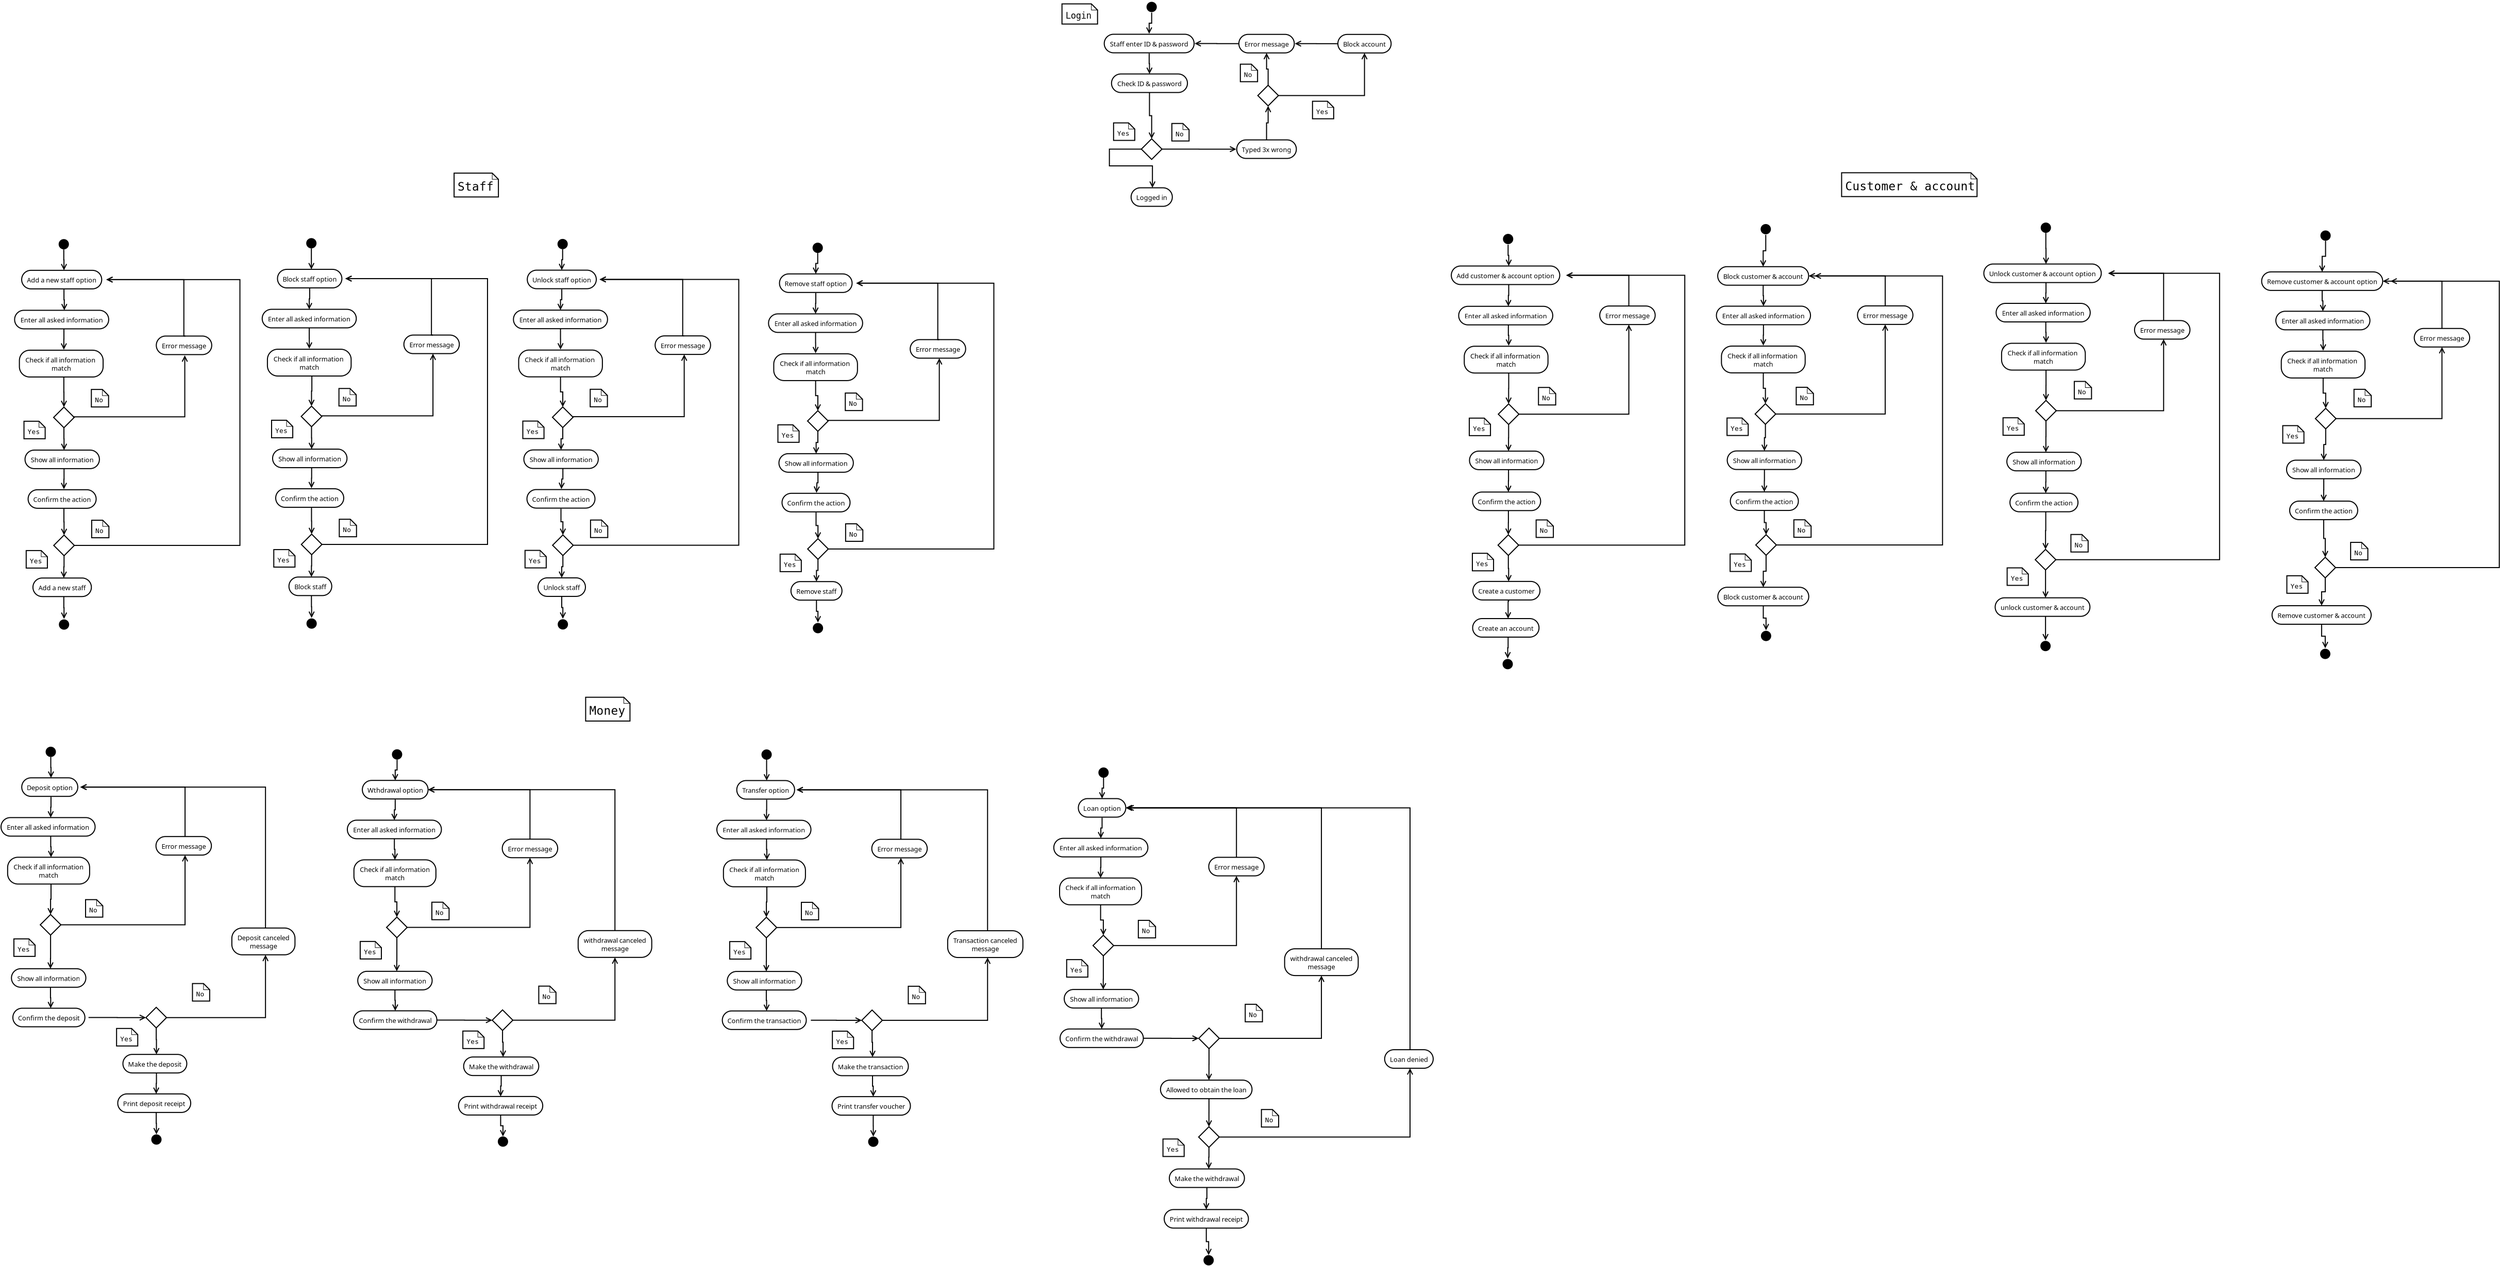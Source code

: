 <?xml version="1.0" encoding="UTF-8"?>
<dia:diagram xmlns:dia="http://www.lysator.liu.se/~alla/dia/">
  <dia:layer name="Background" visible="true" connectable="true" active="true">
    <dia:group>
      <dia:attribute name="meta">
        <dia:composite type="dict"/>
      </dia:attribute>
      <dia:attribute name="matrix"/>
      <dia:object type="UML - State Term" version="0" id="O0">
        <dia:attribute name="obj_pos">
          <dia:point val="38.19,0.863"/>
        </dia:attribute>
        <dia:attribute name="obj_bb">
          <dia:rectangle val="38.14,0.813;39.24,1.913"/>
        </dia:attribute>
        <dia:attribute name="meta">
          <dia:composite type="dict"/>
        </dia:attribute>
        <dia:attribute name="elem_corner">
          <dia:point val="38.19,0.863"/>
        </dia:attribute>
        <dia:attribute name="elem_width">
          <dia:real val="1"/>
        </dia:attribute>
        <dia:attribute name="elem_height">
          <dia:real val="1"/>
        </dia:attribute>
        <dia:attribute name="line_colour">
          <dia:color val="#000000ff"/>
        </dia:attribute>
        <dia:attribute name="fill_colour">
          <dia:color val="#ffffffff"/>
        </dia:attribute>
        <dia:attribute name="is_final">
          <dia:boolean val="false"/>
        </dia:attribute>
      </dia:object>
      <dia:object type="UML - Note" version="0" id="O1">
        <dia:attribute name="obj_pos">
          <dia:point val="29.99,1.063"/>
        </dia:attribute>
        <dia:attribute name="obj_bb">
          <dia:rectangle val="29.94,1.013;33.49,3.071"/>
        </dia:attribute>
        <dia:attribute name="meta">
          <dia:composite type="dict"/>
        </dia:attribute>
        <dia:attribute name="elem_corner">
          <dia:point val="29.99,1.063"/>
        </dia:attribute>
        <dia:attribute name="elem_width">
          <dia:real val="3.45"/>
        </dia:attribute>
        <dia:attribute name="elem_height">
          <dia:real val="1.958"/>
        </dia:attribute>
        <dia:attribute name="text">
          <dia:composite type="text">
            <dia:attribute name="string">
              <dia:string>#Login#</dia:string>
            </dia:attribute>
            <dia:attribute name="font">
              <dia:font family="monospace" style="0" name="Courier"/>
            </dia:attribute>
            <dia:attribute name="height">
              <dia:real val="1.058"/>
            </dia:attribute>
            <dia:attribute name="pos">
              <dia:point val="30.34,2.498"/>
            </dia:attribute>
            <dia:attribute name="color">
              <dia:color val="#000000ff"/>
            </dia:attribute>
            <dia:attribute name="alignment">
              <dia:enum val="0"/>
            </dia:attribute>
          </dia:composite>
        </dia:attribute>
        <dia:attribute name="line_width">
          <dia:real val="0.1"/>
        </dia:attribute>
        <dia:attribute name="line_colour">
          <dia:color val="#000000ff"/>
        </dia:attribute>
        <dia:attribute name="fill_colour">
          <dia:color val="#ffffffff"/>
        </dia:attribute>
        <dia:connections>
          <dia:connection handle="0" to="O0" connection="8"/>
          <dia:connection handle="1" to="O2" connection="8"/>
        </dia:connections>
      </dia:object>
      <dia:object type="UML - Activity" version="0" id="O2">
        <dia:attribute name="obj_pos">
          <dia:point val="34.09,4.013"/>
        </dia:attribute>
        <dia:attribute name="obj_bb">
          <dia:rectangle val="34.04,3.963;43.37,5.863"/>
        </dia:attribute>
        <dia:attribute name="meta">
          <dia:composite type="dict"/>
        </dia:attribute>
        <dia:attribute name="elem_corner">
          <dia:point val="34.09,4.013"/>
        </dia:attribute>
        <dia:attribute name="elem_width">
          <dia:real val="9.23"/>
        </dia:attribute>
        <dia:attribute name="elem_height">
          <dia:real val="1.8"/>
        </dia:attribute>
        <dia:attribute name="line_colour">
          <dia:color val="#000000ff"/>
        </dia:attribute>
        <dia:attribute name="fill_colour">
          <dia:color val="#ffffffff"/>
        </dia:attribute>
        <dia:attribute name="text">
          <dia:composite type="text">
            <dia:attribute name="string">
              <dia:string>#Staff enter ID &amp; password#</dia:string>
            </dia:attribute>
            <dia:attribute name="font">
              <dia:font family="sans" style="0" name="Helvetica"/>
            </dia:attribute>
            <dia:attribute name="height">
              <dia:real val="0.8"/>
            </dia:attribute>
            <dia:attribute name="pos">
              <dia:point val="38.705,5.107"/>
            </dia:attribute>
            <dia:attribute name="color">
              <dia:color val="#000000ff"/>
            </dia:attribute>
            <dia:attribute name="alignment">
              <dia:enum val="1"/>
            </dia:attribute>
          </dia:composite>
        </dia:attribute>
      </dia:object>
      <dia:object type="UML - Transition" version="2" id="O3">
        <dia:attribute name="obj_pos">
          <dia:point val="38.69,1.913"/>
        </dia:attribute>
        <dia:attribute name="obj_bb">
          <dia:rectangle val="37.947,0.843;39.205,4.012"/>
        </dia:attribute>
        <dia:attribute name="meta">
          <dia:composite type="dict"/>
        </dia:attribute>
        <dia:attribute name="orth_points">
          <dia:point val="38.69,1.913"/>
          <dia:point val="38.69,2.937"/>
          <dia:point val="38.705,2.937"/>
          <dia:point val="38.705,3.962"/>
        </dia:attribute>
        <dia:attribute name="orth_orient">
          <dia:enum val="1"/>
          <dia:enum val="0"/>
          <dia:enum val="1"/>
        </dia:attribute>
        <dia:attribute name="orth_autoroute">
          <dia:boolean val="true"/>
        </dia:attribute>
        <dia:attribute name="text_colour">
          <dia:color val="#000000ff"/>
        </dia:attribute>
        <dia:attribute name="line_colour">
          <dia:color val="#000000ff"/>
        </dia:attribute>
        <dia:attribute name="trigger">
          <dia:string>##</dia:string>
        </dia:attribute>
        <dia:attribute name="action">
          <dia:string>##</dia:string>
        </dia:attribute>
        <dia:attribute name="guard">
          <dia:string>##</dia:string>
        </dia:attribute>
        <dia:attribute name="trigger_text_pos">
          <dia:point val="38.197,1.437"/>
        </dia:attribute>
        <dia:attribute name="guard_text_pos">
          <dia:point val="38.197,2.437"/>
        </dia:attribute>
        <dia:attribute name="direction_inverted">
          <dia:boolean val="false"/>
        </dia:attribute>
        <dia:connections>
          <dia:connection handle="0" to="O2" connection="8"/>
          <dia:connection handle="1" to="O4" connection="1"/>
        </dia:connections>
      </dia:object>
      <dia:object type="UML - Activity" version="0" id="O4">
        <dia:attribute name="obj_pos">
          <dia:point val="34.795,7.868"/>
        </dia:attribute>
        <dia:attribute name="obj_bb">
          <dia:rectangle val="34.745,7.818;42.645,9.718"/>
        </dia:attribute>
        <dia:attribute name="meta">
          <dia:composite type="dict"/>
        </dia:attribute>
        <dia:attribute name="elem_corner">
          <dia:point val="34.795,7.868"/>
        </dia:attribute>
        <dia:attribute name="elem_width">
          <dia:real val="7.8"/>
        </dia:attribute>
        <dia:attribute name="elem_height">
          <dia:real val="1.8"/>
        </dia:attribute>
        <dia:attribute name="line_colour">
          <dia:color val="#000000ff"/>
        </dia:attribute>
        <dia:attribute name="fill_colour">
          <dia:color val="#ffffffff"/>
        </dia:attribute>
        <dia:attribute name="text">
          <dia:composite type="text">
            <dia:attribute name="string">
              <dia:string>#Check ID &amp; password#</dia:string>
            </dia:attribute>
            <dia:attribute name="font">
              <dia:font family="sans" style="0" name="Helvetica"/>
            </dia:attribute>
            <dia:attribute name="height">
              <dia:real val="0.8"/>
            </dia:attribute>
            <dia:attribute name="pos">
              <dia:point val="38.695,8.962"/>
            </dia:attribute>
            <dia:attribute name="color">
              <dia:color val="#000000ff"/>
            </dia:attribute>
            <dia:attribute name="alignment">
              <dia:enum val="1"/>
            </dia:attribute>
          </dia:composite>
        </dia:attribute>
      </dia:object>
      <dia:object type="UML - Transition" version="2" id="O5">
        <dia:attribute name="obj_pos">
          <dia:point val="38.705,5.863"/>
        </dia:attribute>
        <dia:attribute name="obj_bb">
          <dia:rectangle val="37.95,4.771;39.205,7.918"/>
        </dia:attribute>
        <dia:attribute name="meta">
          <dia:composite type="dict"/>
        </dia:attribute>
        <dia:attribute name="orth_points">
          <dia:point val="38.705,5.863"/>
          <dia:point val="38.705,6.865"/>
          <dia:point val="38.695,6.865"/>
          <dia:point val="38.695,7.868"/>
        </dia:attribute>
        <dia:attribute name="orth_orient">
          <dia:enum val="1"/>
          <dia:enum val="0"/>
          <dia:enum val="1"/>
        </dia:attribute>
        <dia:attribute name="orth_autoroute">
          <dia:boolean val="true"/>
        </dia:attribute>
        <dia:attribute name="text_colour">
          <dia:color val="#000000ff"/>
        </dia:attribute>
        <dia:attribute name="line_colour">
          <dia:color val="#000000ff"/>
        </dia:attribute>
        <dia:attribute name="trigger">
          <dia:string>##</dia:string>
        </dia:attribute>
        <dia:attribute name="action">
          <dia:string>##</dia:string>
        </dia:attribute>
        <dia:attribute name="guard">
          <dia:string>##</dia:string>
        </dia:attribute>
        <dia:attribute name="trigger_text_pos">
          <dia:point val="38.2,5.365"/>
        </dia:attribute>
        <dia:attribute name="guard_text_pos">
          <dia:point val="38.2,6.365"/>
        </dia:attribute>
        <dia:attribute name="direction_inverted">
          <dia:boolean val="false"/>
        </dia:attribute>
      </dia:object>
      <dia:object type="UML - Branch" version="0" id="O6">
        <dia:attribute name="obj_pos">
          <dia:point val="37.69,14.163"/>
        </dia:attribute>
        <dia:attribute name="obj_bb">
          <dia:rectangle val="37.619,14.092;39.761,16.233"/>
        </dia:attribute>
        <dia:attribute name="meta">
          <dia:composite type="dict"/>
        </dia:attribute>
        <dia:attribute name="elem_corner">
          <dia:point val="37.69,14.163"/>
        </dia:attribute>
        <dia:attribute name="elem_width">
          <dia:real val="2"/>
        </dia:attribute>
        <dia:attribute name="elem_height">
          <dia:real val="2"/>
        </dia:attribute>
        <dia:attribute name="line_colour">
          <dia:color val="#000000ff"/>
        </dia:attribute>
        <dia:attribute name="fill_colour">
          <dia:color val="#ffffffff"/>
        </dia:attribute>
      </dia:object>
      <dia:object type="UML - Note" version="0" id="O7">
        <dia:attribute name="obj_pos">
          <dia:point val="34.995,12.618"/>
        </dia:attribute>
        <dia:attribute name="obj_bb">
          <dia:rectangle val="34.945,12.568;37.1,14.368"/>
        </dia:attribute>
        <dia:attribute name="meta">
          <dia:composite type="dict"/>
        </dia:attribute>
        <dia:attribute name="elem_corner">
          <dia:point val="34.995,12.618"/>
        </dia:attribute>
        <dia:attribute name="elem_width">
          <dia:real val="2.055"/>
        </dia:attribute>
        <dia:attribute name="elem_height">
          <dia:real val="1.7"/>
        </dia:attribute>
        <dia:attribute name="text">
          <dia:composite type="text">
            <dia:attribute name="string">
              <dia:string>#Yes#</dia:string>
            </dia:attribute>
            <dia:attribute name="font">
              <dia:font family="monospace" style="0" name="Courier"/>
            </dia:attribute>
            <dia:attribute name="height">
              <dia:real val="0.8"/>
            </dia:attribute>
            <dia:attribute name="pos">
              <dia:point val="35.345,13.862"/>
            </dia:attribute>
            <dia:attribute name="color">
              <dia:color val="#000000ff"/>
            </dia:attribute>
            <dia:attribute name="alignment">
              <dia:enum val="0"/>
            </dia:attribute>
          </dia:composite>
        </dia:attribute>
        <dia:attribute name="line_width">
          <dia:real val="0.1"/>
        </dia:attribute>
        <dia:attribute name="line_colour">
          <dia:color val="#000000ff"/>
        </dia:attribute>
        <dia:attribute name="fill_colour">
          <dia:color val="#ffffffff"/>
        </dia:attribute>
        <dia:connections>
          <dia:connection handle="0" to="O4" connection="6"/>
          <dia:connection handle="1" to="O6" connection="1"/>
        </dia:connections>
      </dia:object>
      <dia:object type="UML - Note" version="0" id="O8">
        <dia:attribute name="obj_pos">
          <dia:point val="40.65,12.673"/>
        </dia:attribute>
        <dia:attribute name="obj_bb">
          <dia:rectangle val="40.6,12.623;42.37,14.423"/>
        </dia:attribute>
        <dia:attribute name="meta">
          <dia:composite type="dict"/>
        </dia:attribute>
        <dia:attribute name="elem_corner">
          <dia:point val="40.65,12.673"/>
        </dia:attribute>
        <dia:attribute name="elem_width">
          <dia:real val="1.67"/>
        </dia:attribute>
        <dia:attribute name="elem_height">
          <dia:real val="1.7"/>
        </dia:attribute>
        <dia:attribute name="text">
          <dia:composite type="text">
            <dia:attribute name="string">
              <dia:string>#No#</dia:string>
            </dia:attribute>
            <dia:attribute name="font">
              <dia:font family="monospace" style="0" name="Courier"/>
            </dia:attribute>
            <dia:attribute name="height">
              <dia:real val="0.8"/>
            </dia:attribute>
            <dia:attribute name="pos">
              <dia:point val="41,13.917"/>
            </dia:attribute>
            <dia:attribute name="color">
              <dia:color val="#000000ff"/>
            </dia:attribute>
            <dia:attribute name="alignment">
              <dia:enum val="0"/>
            </dia:attribute>
          </dia:composite>
        </dia:attribute>
        <dia:attribute name="line_width">
          <dia:real val="0.1"/>
        </dia:attribute>
        <dia:attribute name="line_colour">
          <dia:color val="#000000ff"/>
        </dia:attribute>
        <dia:attribute name="fill_colour">
          <dia:color val="#ffffffff"/>
        </dia:attribute>
      </dia:object>
      <dia:object type="UML - Transition" version="2" id="O9">
        <dia:attribute name="obj_pos">
          <dia:point val="38.695,9.668"/>
        </dia:attribute>
        <dia:attribute name="obj_bb">
          <dia:rectangle val="37.943,9.618;39.195,14.213"/>
        </dia:attribute>
        <dia:attribute name="meta">
          <dia:composite type="dict"/>
        </dia:attribute>
        <dia:attribute name="orth_points">
          <dia:point val="38.695,9.668"/>
          <dia:point val="38.695,11.915"/>
          <dia:point val="38.69,11.915"/>
          <dia:point val="38.69,14.163"/>
        </dia:attribute>
        <dia:attribute name="orth_orient">
          <dia:enum val="1"/>
          <dia:enum val="0"/>
          <dia:enum val="1"/>
        </dia:attribute>
        <dia:attribute name="orth_autoroute">
          <dia:boolean val="true"/>
        </dia:attribute>
        <dia:attribute name="text_colour">
          <dia:color val="#000000ff"/>
        </dia:attribute>
        <dia:attribute name="line_colour">
          <dia:color val="#000000ff"/>
        </dia:attribute>
        <dia:attribute name="trigger">
          <dia:string>##</dia:string>
        </dia:attribute>
        <dia:attribute name="action">
          <dia:string>##</dia:string>
        </dia:attribute>
        <dia:attribute name="guard">
          <dia:string>##</dia:string>
        </dia:attribute>
        <dia:attribute name="trigger_text_pos">
          <dia:point val="38.193,10.415"/>
        </dia:attribute>
        <dia:attribute name="guard_text_pos">
          <dia:point val="38.193,11.415"/>
        </dia:attribute>
        <dia:attribute name="direction_inverted">
          <dia:boolean val="false"/>
        </dia:attribute>
        <dia:connections>
          <dia:connection handle="0" to="O6" connection="0"/>
          <dia:connection handle="1" to="O10" connection="1"/>
        </dia:connections>
      </dia:object>
      <dia:object type="UML - Activity" version="0" id="O10">
        <dia:attribute name="obj_pos">
          <dia:point val="36.695,18.918"/>
        </dia:attribute>
        <dia:attribute name="obj_bb">
          <dia:rectangle val="36.645,18.868;40.885,20.768"/>
        </dia:attribute>
        <dia:attribute name="meta">
          <dia:composite type="dict"/>
        </dia:attribute>
        <dia:attribute name="elem_corner">
          <dia:point val="36.695,18.918"/>
        </dia:attribute>
        <dia:attribute name="elem_width">
          <dia:real val="4.14"/>
        </dia:attribute>
        <dia:attribute name="elem_height">
          <dia:real val="1.8"/>
        </dia:attribute>
        <dia:attribute name="line_colour">
          <dia:color val="#000000ff"/>
        </dia:attribute>
        <dia:attribute name="fill_colour">
          <dia:color val="#ffffffff"/>
        </dia:attribute>
        <dia:attribute name="text">
          <dia:composite type="text">
            <dia:attribute name="string">
              <dia:string>#Logged in#</dia:string>
            </dia:attribute>
            <dia:attribute name="font">
              <dia:font family="sans" style="0" name="Helvetica"/>
            </dia:attribute>
            <dia:attribute name="height">
              <dia:real val="0.8"/>
            </dia:attribute>
            <dia:attribute name="pos">
              <dia:point val="38.765,20.012"/>
            </dia:attribute>
            <dia:attribute name="color">
              <dia:color val="#000000ff"/>
            </dia:attribute>
            <dia:attribute name="alignment">
              <dia:enum val="1"/>
            </dia:attribute>
          </dia:composite>
        </dia:attribute>
      </dia:object>
      <dia:object type="UML - Transition" version="2" id="O11">
        <dia:attribute name="obj_pos">
          <dia:point val="37.69,15.163"/>
        </dia:attribute>
        <dia:attribute name="obj_bb">
          <dia:rectangle val="33.84,13.882;39.265,18.968"/>
        </dia:attribute>
        <dia:attribute name="meta">
          <dia:composite type="dict"/>
        </dia:attribute>
        <dia:attribute name="orth_points">
          <dia:point val="37.69,15.163"/>
          <dia:point val="34.59,15.163"/>
          <dia:point val="34.59,16.79"/>
          <dia:point val="38.765,16.79"/>
          <dia:point val="38.765,18.918"/>
        </dia:attribute>
        <dia:attribute name="orth_orient">
          <dia:enum val="0"/>
          <dia:enum val="1"/>
          <dia:enum val="0"/>
          <dia:enum val="1"/>
        </dia:attribute>
        <dia:attribute name="orth_autoroute">
          <dia:boolean val="false"/>
        </dia:attribute>
        <dia:attribute name="text_colour">
          <dia:color val="#000000ff"/>
        </dia:attribute>
        <dia:attribute name="line_colour">
          <dia:color val="#000000ff"/>
        </dia:attribute>
        <dia:attribute name="trigger">
          <dia:string>##</dia:string>
        </dia:attribute>
        <dia:attribute name="action">
          <dia:string>##</dia:string>
        </dia:attribute>
        <dia:attribute name="guard">
          <dia:string>##</dia:string>
        </dia:attribute>
        <dia:attribute name="trigger_text_pos">
          <dia:point val="34.09,14.476"/>
        </dia:attribute>
        <dia:attribute name="guard_text_pos">
          <dia:point val="34.09,15.476"/>
        </dia:attribute>
        <dia:attribute name="direction_inverted">
          <dia:boolean val="false"/>
        </dia:attribute>
      </dia:object>
      <dia:object type="UML - Activity" version="0" id="O12">
        <dia:attribute name="obj_pos">
          <dia:point val="46.945,14.268"/>
        </dia:attribute>
        <dia:attribute name="obj_bb">
          <dia:rectangle val="46.895,14.218;53.047,16.118"/>
        </dia:attribute>
        <dia:attribute name="meta">
          <dia:composite type="dict"/>
        </dia:attribute>
        <dia:attribute name="elem_corner">
          <dia:point val="46.945,14.268"/>
        </dia:attribute>
        <dia:attribute name="elem_width">
          <dia:real val="6.053"/>
        </dia:attribute>
        <dia:attribute name="elem_height">
          <dia:real val="1.8"/>
        </dia:attribute>
        <dia:attribute name="line_colour">
          <dia:color val="#000000ff"/>
        </dia:attribute>
        <dia:attribute name="fill_colour">
          <dia:color val="#ffffffff"/>
        </dia:attribute>
        <dia:attribute name="text">
          <dia:composite type="text">
            <dia:attribute name="string">
              <dia:string>#Typed 3x wrong#</dia:string>
            </dia:attribute>
            <dia:attribute name="font">
              <dia:font family="sans" style="0" name="Helvetica"/>
            </dia:attribute>
            <dia:attribute name="height">
              <dia:real val="0.8"/>
            </dia:attribute>
            <dia:attribute name="pos">
              <dia:point val="49.971,15.362"/>
            </dia:attribute>
            <dia:attribute name="color">
              <dia:color val="#000000ff"/>
            </dia:attribute>
            <dia:attribute name="alignment">
              <dia:enum val="1"/>
            </dia:attribute>
          </dia:composite>
        </dia:attribute>
      </dia:object>
      <dia:object type="UML - Branch" version="0" id="O13">
        <dia:attribute name="obj_pos">
          <dia:point val="48.99,8.963"/>
        </dia:attribute>
        <dia:attribute name="obj_bb">
          <dia:rectangle val="48.919,8.892;51.061,11.033"/>
        </dia:attribute>
        <dia:attribute name="meta">
          <dia:composite type="dict"/>
        </dia:attribute>
        <dia:attribute name="elem_corner">
          <dia:point val="48.99,8.963"/>
        </dia:attribute>
        <dia:attribute name="elem_width">
          <dia:real val="2"/>
        </dia:attribute>
        <dia:attribute name="elem_height">
          <dia:real val="2"/>
        </dia:attribute>
        <dia:attribute name="line_colour">
          <dia:color val="#000000ff"/>
        </dia:attribute>
        <dia:attribute name="fill_colour">
          <dia:color val="#ffffffff"/>
        </dia:attribute>
      </dia:object>
      <dia:object type="UML - Activity" version="0" id="O14">
        <dia:attribute name="obj_pos">
          <dia:point val="47.15,4.023"/>
        </dia:attribute>
        <dia:attribute name="obj_bb">
          <dia:rectangle val="47.1,3.973;52.843,5.873"/>
        </dia:attribute>
        <dia:attribute name="meta">
          <dia:composite type="dict"/>
        </dia:attribute>
        <dia:attribute name="elem_corner">
          <dia:point val="47.15,4.023"/>
        </dia:attribute>
        <dia:attribute name="elem_width">
          <dia:real val="5.643"/>
        </dia:attribute>
        <dia:attribute name="elem_height">
          <dia:real val="1.8"/>
        </dia:attribute>
        <dia:attribute name="line_colour">
          <dia:color val="#000000ff"/>
        </dia:attribute>
        <dia:attribute name="fill_colour">
          <dia:color val="#ffffffff"/>
        </dia:attribute>
        <dia:attribute name="text">
          <dia:composite type="text">
            <dia:attribute name="string">
              <dia:string>#Error message#</dia:string>
            </dia:attribute>
            <dia:attribute name="font">
              <dia:font family="sans" style="0" name="Helvetica"/>
            </dia:attribute>
            <dia:attribute name="height">
              <dia:real val="0.8"/>
            </dia:attribute>
            <dia:attribute name="pos">
              <dia:point val="49.971,5.117"/>
            </dia:attribute>
            <dia:attribute name="color">
              <dia:color val="#000000ff"/>
            </dia:attribute>
            <dia:attribute name="alignment">
              <dia:enum val="1"/>
            </dia:attribute>
          </dia:composite>
        </dia:attribute>
        <dia:connections>
          <dia:connection handle="0" to="O6" connection="2"/>
          <dia:connection handle="1" to="O12" connection="8"/>
        </dia:connections>
      </dia:object>
      <dia:object type="UML - Activity" version="0" id="O15">
        <dia:attribute name="obj_pos">
          <dia:point val="56.755,4.028"/>
        </dia:attribute>
        <dia:attribute name="obj_bb">
          <dia:rectangle val="56.705,3.978;62.29,5.878"/>
        </dia:attribute>
        <dia:attribute name="meta">
          <dia:composite type="dict"/>
        </dia:attribute>
        <dia:attribute name="elem_corner">
          <dia:point val="56.755,4.028"/>
        </dia:attribute>
        <dia:attribute name="elem_width">
          <dia:real val="5.485"/>
        </dia:attribute>
        <dia:attribute name="elem_height">
          <dia:real val="1.8"/>
        </dia:attribute>
        <dia:attribute name="line_colour">
          <dia:color val="#000000ff"/>
        </dia:attribute>
        <dia:attribute name="fill_colour">
          <dia:color val="#ffffffff"/>
        </dia:attribute>
        <dia:attribute name="text">
          <dia:composite type="text">
            <dia:attribute name="string">
              <dia:string>#Block account#</dia:string>
            </dia:attribute>
            <dia:attribute name="font">
              <dia:font family="sans" style="0" name="Helvetica"/>
            </dia:attribute>
            <dia:attribute name="height">
              <dia:real val="0.8"/>
            </dia:attribute>
            <dia:attribute name="pos">
              <dia:point val="59.498,5.122"/>
            </dia:attribute>
            <dia:attribute name="color">
              <dia:color val="#000000ff"/>
            </dia:attribute>
            <dia:attribute name="alignment">
              <dia:enum val="1"/>
            </dia:attribute>
          </dia:composite>
        </dia:attribute>
        <dia:connections>
          <dia:connection handle="0" to="O12" connection="1"/>
          <dia:connection handle="1" to="O13" connection="3"/>
        </dia:connections>
      </dia:object>
      <dia:object type="UML - Transition" version="2" id="O16">
        <dia:attribute name="obj_pos">
          <dia:point val="39.69,15.163"/>
        </dia:attribute>
        <dia:attribute name="obj_bb">
          <dia:rectangle val="39.64,13.071;46.945,15.668"/>
        </dia:attribute>
        <dia:attribute name="meta">
          <dia:composite type="dict"/>
        </dia:attribute>
        <dia:attribute name="orth_points">
          <dia:point val="39.69,15.163"/>
          <dia:point val="43.292,15.163"/>
          <dia:point val="43.292,15.168"/>
          <dia:point val="46.895,15.168"/>
        </dia:attribute>
        <dia:attribute name="orth_orient">
          <dia:enum val="0"/>
          <dia:enum val="1"/>
          <dia:enum val="0"/>
        </dia:attribute>
        <dia:attribute name="orth_autoroute">
          <dia:boolean val="true"/>
        </dia:attribute>
        <dia:attribute name="text_colour">
          <dia:color val="#000000ff"/>
        </dia:attribute>
        <dia:attribute name="line_colour">
          <dia:color val="#000000ff"/>
        </dia:attribute>
        <dia:attribute name="trigger">
          <dia:string>##</dia:string>
        </dia:attribute>
        <dia:attribute name="action">
          <dia:string>##</dia:string>
        </dia:attribute>
        <dia:attribute name="guard">
          <dia:string>##</dia:string>
        </dia:attribute>
        <dia:attribute name="trigger_text_pos">
          <dia:point val="42.792,13.665"/>
        </dia:attribute>
        <dia:attribute name="guard_text_pos">
          <dia:point val="42.792,14.665"/>
        </dia:attribute>
        <dia:attribute name="direction_inverted">
          <dia:boolean val="false"/>
        </dia:attribute>
        <dia:connections>
          <dia:connection handle="0" to="O13" connection="1"/>
          <dia:connection handle="1" to="O14" connection="6"/>
        </dia:connections>
      </dia:object>
      <dia:object type="UML - Transition" version="2" id="O17">
        <dia:attribute name="obj_pos">
          <dia:point val="49.971,14.268"/>
        </dia:attribute>
        <dia:attribute name="obj_bb">
          <dia:rectangle val="49.231,10.521;50.49,14.318"/>
        </dia:attribute>
        <dia:attribute name="meta">
          <dia:composite type="dict"/>
        </dia:attribute>
        <dia:attribute name="orth_points">
          <dia:point val="49.971,14.268"/>
          <dia:point val="49.971,12.615"/>
          <dia:point val="49.99,12.615"/>
          <dia:point val="49.99,10.963"/>
        </dia:attribute>
        <dia:attribute name="orth_orient">
          <dia:enum val="1"/>
          <dia:enum val="0"/>
          <dia:enum val="1"/>
        </dia:attribute>
        <dia:attribute name="orth_autoroute">
          <dia:boolean val="true"/>
        </dia:attribute>
        <dia:attribute name="text_colour">
          <dia:color val="#000000ff"/>
        </dia:attribute>
        <dia:attribute name="line_colour">
          <dia:color val="#000000ff"/>
        </dia:attribute>
        <dia:attribute name="trigger">
          <dia:string>##</dia:string>
        </dia:attribute>
        <dia:attribute name="action">
          <dia:string>##</dia:string>
        </dia:attribute>
        <dia:attribute name="guard">
          <dia:string>##</dia:string>
        </dia:attribute>
        <dia:attribute name="trigger_text_pos">
          <dia:point val="49.481,11.115"/>
        </dia:attribute>
        <dia:attribute name="guard_text_pos">
          <dia:point val="49.481,12.115"/>
        </dia:attribute>
        <dia:attribute name="direction_inverted">
          <dia:boolean val="false"/>
        </dia:attribute>
        <dia:connections>
          <dia:connection handle="0" to="O14" connection="3"/>
          <dia:connection handle="1" to="O2" connection="8"/>
        </dia:connections>
      </dia:object>
      <dia:object type="UML - Transition" version="2" id="O18">
        <dia:attribute name="obj_pos">
          <dia:point val="49.99,8.963"/>
        </dia:attribute>
        <dia:attribute name="obj_bb">
          <dia:rectangle val="49.231,5.299;50.49,9.013"/>
        </dia:attribute>
        <dia:attribute name="meta">
          <dia:composite type="dict"/>
        </dia:attribute>
        <dia:attribute name="orth_points">
          <dia:point val="49.99,8.963"/>
          <dia:point val="49.99,7.393"/>
          <dia:point val="49.971,7.393"/>
          <dia:point val="49.971,5.823"/>
        </dia:attribute>
        <dia:attribute name="orth_orient">
          <dia:enum val="1"/>
          <dia:enum val="0"/>
          <dia:enum val="1"/>
        </dia:attribute>
        <dia:attribute name="orth_autoroute">
          <dia:boolean val="true"/>
        </dia:attribute>
        <dia:attribute name="text_colour">
          <dia:color val="#000000ff"/>
        </dia:attribute>
        <dia:attribute name="line_colour">
          <dia:color val="#000000ff"/>
        </dia:attribute>
        <dia:attribute name="trigger">
          <dia:string>##</dia:string>
        </dia:attribute>
        <dia:attribute name="action">
          <dia:string>##</dia:string>
        </dia:attribute>
        <dia:attribute name="guard">
          <dia:string>##</dia:string>
        </dia:attribute>
        <dia:attribute name="trigger_text_pos">
          <dia:point val="49.481,5.893"/>
        </dia:attribute>
        <dia:attribute name="guard_text_pos">
          <dia:point val="49.481,6.893"/>
        </dia:attribute>
        <dia:attribute name="direction_inverted">
          <dia:boolean val="false"/>
        </dia:attribute>
        <dia:connections>
          <dia:connection handle="0" to="O13" connection="2"/>
          <dia:connection handle="1" to="O15" connection="6"/>
        </dia:connections>
      </dia:object>
      <dia:object type="UML - Transition" version="2" id="O19">
        <dia:attribute name="obj_pos">
          <dia:point val="47.15,4.923"/>
        </dia:attribute>
        <dia:attribute name="obj_bb">
          <dia:rectangle val="43.32,2.824;47.2,5.423"/>
        </dia:attribute>
        <dia:attribute name="meta">
          <dia:composite type="dict"/>
        </dia:attribute>
        <dia:attribute name="orth_points">
          <dia:point val="47.15,4.923"/>
          <dia:point val="45.26,4.923"/>
          <dia:point val="45.26,4.913"/>
          <dia:point val="43.37,4.913"/>
        </dia:attribute>
        <dia:attribute name="orth_orient">
          <dia:enum val="0"/>
          <dia:enum val="1"/>
          <dia:enum val="0"/>
        </dia:attribute>
        <dia:attribute name="orth_autoroute">
          <dia:boolean val="true"/>
        </dia:attribute>
        <dia:attribute name="text_colour">
          <dia:color val="#000000ff"/>
        </dia:attribute>
        <dia:attribute name="line_colour">
          <dia:color val="#000000ff"/>
        </dia:attribute>
        <dia:attribute name="trigger">
          <dia:string>##</dia:string>
        </dia:attribute>
        <dia:attribute name="action">
          <dia:string>##</dia:string>
        </dia:attribute>
        <dia:attribute name="guard">
          <dia:string>##</dia:string>
        </dia:attribute>
        <dia:attribute name="trigger_text_pos">
          <dia:point val="44.76,3.418"/>
        </dia:attribute>
        <dia:attribute name="guard_text_pos">
          <dia:point val="44.76,4.418"/>
        </dia:attribute>
        <dia:attribute name="direction_inverted">
          <dia:boolean val="false"/>
        </dia:attribute>
        <dia:connections>
          <dia:connection handle="0" to="O15" connection="3"/>
          <dia:connection handle="1" to="O14" connection="8"/>
        </dia:connections>
      </dia:object>
      <dia:object type="UML - Transition" version="2" id="O20">
        <dia:attribute name="obj_pos">
          <dia:point val="50.99,9.963"/>
        </dia:attribute>
        <dia:attribute name="obj_bb">
          <dia:rectangle val="50.94,5.778;59.998,10.463"/>
        </dia:attribute>
        <dia:attribute name="meta">
          <dia:composite type="dict"/>
        </dia:attribute>
        <dia:attribute name="orth_points">
          <dia:point val="50.99,9.963"/>
          <dia:point val="59.498,9.963"/>
          <dia:point val="59.498,5.828"/>
        </dia:attribute>
        <dia:attribute name="orth_orient">
          <dia:enum val="0"/>
          <dia:enum val="1"/>
        </dia:attribute>
        <dia:attribute name="orth_autoroute">
          <dia:boolean val="true"/>
        </dia:attribute>
        <dia:attribute name="text_colour">
          <dia:color val="#000000ff"/>
        </dia:attribute>
        <dia:attribute name="line_colour">
          <dia:color val="#000000ff"/>
        </dia:attribute>
        <dia:attribute name="trigger">
          <dia:string>##</dia:string>
        </dia:attribute>
        <dia:attribute name="action">
          <dia:string>##</dia:string>
        </dia:attribute>
        <dia:attribute name="guard">
          <dia:string>##</dia:string>
        </dia:attribute>
        <dia:attribute name="trigger_text_pos">
          <dia:point val="54.744,8.463"/>
        </dia:attribute>
        <dia:attribute name="guard_text_pos">
          <dia:point val="54.744,9.463"/>
        </dia:attribute>
        <dia:attribute name="direction_inverted">
          <dia:boolean val="false"/>
        </dia:attribute>
      </dia:object>
      <dia:object type="UML - Transition" version="2" id="O21">
        <dia:attribute name="obj_pos">
          <dia:point val="56.755,4.928"/>
        </dia:attribute>
        <dia:attribute name="obj_bb">
          <dia:rectangle val="52.793,2.831;56.805,5.428"/>
        </dia:attribute>
        <dia:attribute name="meta">
          <dia:composite type="dict"/>
        </dia:attribute>
        <dia:attribute name="orth_points">
          <dia:point val="56.755,4.928"/>
          <dia:point val="54.799,4.928"/>
          <dia:point val="54.799,4.923"/>
          <dia:point val="52.843,4.923"/>
        </dia:attribute>
        <dia:attribute name="orth_orient">
          <dia:enum val="0"/>
          <dia:enum val="1"/>
          <dia:enum val="0"/>
        </dia:attribute>
        <dia:attribute name="orth_autoroute">
          <dia:boolean val="true"/>
        </dia:attribute>
        <dia:attribute name="text_colour">
          <dia:color val="#000000ff"/>
        </dia:attribute>
        <dia:attribute name="line_colour">
          <dia:color val="#000000ff"/>
        </dia:attribute>
        <dia:attribute name="trigger">
          <dia:string>##</dia:string>
        </dia:attribute>
        <dia:attribute name="action">
          <dia:string>##</dia:string>
        </dia:attribute>
        <dia:attribute name="guard">
          <dia:string>##</dia:string>
        </dia:attribute>
        <dia:attribute name="trigger_text_pos">
          <dia:point val="54.299,3.425"/>
        </dia:attribute>
        <dia:attribute name="guard_text_pos">
          <dia:point val="54.299,4.425"/>
        </dia:attribute>
        <dia:attribute name="direction_inverted">
          <dia:boolean val="false"/>
        </dia:attribute>
      </dia:object>
      <dia:object type="UML - Note" version="0" id="O22">
        <dia:attribute name="obj_pos">
          <dia:point val="54.295,10.518"/>
        </dia:attribute>
        <dia:attribute name="obj_bb">
          <dia:rectangle val="54.245,10.468;56.4,12.268"/>
        </dia:attribute>
        <dia:attribute name="meta">
          <dia:composite type="dict"/>
        </dia:attribute>
        <dia:attribute name="elem_corner">
          <dia:point val="54.295,10.518"/>
        </dia:attribute>
        <dia:attribute name="elem_width">
          <dia:real val="2.055"/>
        </dia:attribute>
        <dia:attribute name="elem_height">
          <dia:real val="1.7"/>
        </dia:attribute>
        <dia:attribute name="text">
          <dia:composite type="text">
            <dia:attribute name="string">
              <dia:string>#Yes#</dia:string>
            </dia:attribute>
            <dia:attribute name="font">
              <dia:font family="monospace" style="0" name="Courier"/>
            </dia:attribute>
            <dia:attribute name="height">
              <dia:real val="0.8"/>
            </dia:attribute>
            <dia:attribute name="pos">
              <dia:point val="54.645,11.762"/>
            </dia:attribute>
            <dia:attribute name="color">
              <dia:color val="#000000ff"/>
            </dia:attribute>
            <dia:attribute name="alignment">
              <dia:enum val="0"/>
            </dia:attribute>
          </dia:composite>
        </dia:attribute>
        <dia:attribute name="line_width">
          <dia:real val="0.1"/>
        </dia:attribute>
        <dia:attribute name="line_colour">
          <dia:color val="#000000ff"/>
        </dia:attribute>
        <dia:attribute name="fill_colour">
          <dia:color val="#ffffffff"/>
        </dia:attribute>
      </dia:object>
      <dia:object type="UML - Note" version="0" id="O23">
        <dia:attribute name="obj_pos">
          <dia:point val="47.295,6.918"/>
        </dia:attribute>
        <dia:attribute name="obj_bb">
          <dia:rectangle val="47.245,6.868;49.015,8.668"/>
        </dia:attribute>
        <dia:attribute name="meta">
          <dia:composite type="dict"/>
        </dia:attribute>
        <dia:attribute name="elem_corner">
          <dia:point val="47.295,6.918"/>
        </dia:attribute>
        <dia:attribute name="elem_width">
          <dia:real val="1.67"/>
        </dia:attribute>
        <dia:attribute name="elem_height">
          <dia:real val="1.7"/>
        </dia:attribute>
        <dia:attribute name="text">
          <dia:composite type="text">
            <dia:attribute name="string">
              <dia:string>#No#</dia:string>
            </dia:attribute>
            <dia:attribute name="font">
              <dia:font family="monospace" style="0" name="Courier"/>
            </dia:attribute>
            <dia:attribute name="height">
              <dia:real val="0.8"/>
            </dia:attribute>
            <dia:attribute name="pos">
              <dia:point val="47.645,8.162"/>
            </dia:attribute>
            <dia:attribute name="color">
              <dia:color val="#000000ff"/>
            </dia:attribute>
            <dia:attribute name="alignment">
              <dia:enum val="0"/>
            </dia:attribute>
          </dia:composite>
        </dia:attribute>
        <dia:attribute name="line_width">
          <dia:real val="0.1"/>
        </dia:attribute>
        <dia:attribute name="line_colour">
          <dia:color val="#000000ff"/>
        </dia:attribute>
        <dia:attribute name="fill_colour">
          <dia:color val="#ffffffff"/>
        </dia:attribute>
      </dia:object>
    </dia:group>
    <dia:group>
      <dia:attribute name="meta">
        <dia:composite type="dict"/>
      </dia:attribute>
      <dia:attribute name="matrix"/>
      <dia:group>
        <dia:attribute name="meta">
          <dia:composite type="dict"/>
        </dia:attribute>
        <dia:attribute name="matrix"/>
        <dia:object type="UML - Activity" version="0" id="O24">
          <dia:attribute name="obj_pos">
            <dia:point val="68.477,30.424"/>
          </dia:attribute>
          <dia:attribute name="obj_bb">
            <dia:rectangle val="68.427,30.374;78.167,32.274"/>
          </dia:attribute>
          <dia:attribute name="meta">
            <dia:composite type="dict"/>
          </dia:attribute>
          <dia:attribute name="elem_corner">
            <dia:point val="68.477,30.424"/>
          </dia:attribute>
          <dia:attribute name="elem_width">
            <dia:real val="9.64"/>
          </dia:attribute>
          <dia:attribute name="elem_height">
            <dia:real val="1.8"/>
          </dia:attribute>
          <dia:attribute name="line_colour">
            <dia:color val="#000000ff"/>
          </dia:attribute>
          <dia:attribute name="fill_colour">
            <dia:color val="#ffffffff"/>
          </dia:attribute>
          <dia:attribute name="text">
            <dia:composite type="text">
              <dia:attribute name="string">
                <dia:string>#Enter all asked information#</dia:string>
              </dia:attribute>
              <dia:attribute name="font">
                <dia:font family="sans" style="0" name="Helvetica"/>
              </dia:attribute>
              <dia:attribute name="height">
                <dia:real val="0.8"/>
              </dia:attribute>
              <dia:attribute name="pos">
                <dia:point val="73.297,31.518"/>
              </dia:attribute>
              <dia:attribute name="color">
                <dia:color val="#000000ff"/>
              </dia:attribute>
              <dia:attribute name="alignment">
                <dia:enum val="1"/>
              </dia:attribute>
            </dia:composite>
          </dia:attribute>
        </dia:object>
        <dia:object type="UML - Activity" version="0" id="O25">
          <dia:attribute name="obj_pos">
            <dia:point val="69.019,34.299"/>
          </dia:attribute>
          <dia:attribute name="obj_bb">
            <dia:rectangle val="68.969,34.249;77.692,36.949"/>
          </dia:attribute>
          <dia:attribute name="meta">
            <dia:composite type="dict"/>
          </dia:attribute>
          <dia:attribute name="elem_corner">
            <dia:point val="69.019,34.299"/>
          </dia:attribute>
          <dia:attribute name="elem_width">
            <dia:real val="8.622"/>
          </dia:attribute>
          <dia:attribute name="elem_height">
            <dia:real val="2.6"/>
          </dia:attribute>
          <dia:attribute name="line_colour">
            <dia:color val="#000000ff"/>
          </dia:attribute>
          <dia:attribute name="fill_colour">
            <dia:color val="#ffffffff"/>
          </dia:attribute>
          <dia:attribute name="text">
            <dia:composite type="text">
              <dia:attribute name="string">
                <dia:string>#Check if all information 
match#</dia:string>
              </dia:attribute>
              <dia:attribute name="font">
                <dia:font family="sans" style="0" name="Helvetica"/>
              </dia:attribute>
              <dia:attribute name="height">
                <dia:real val="0.8"/>
              </dia:attribute>
              <dia:attribute name="pos">
                <dia:point val="73.331,35.393"/>
              </dia:attribute>
              <dia:attribute name="color">
                <dia:color val="#000000ff"/>
              </dia:attribute>
              <dia:attribute name="alignment">
                <dia:enum val="1"/>
              </dia:attribute>
            </dia:composite>
          </dia:attribute>
        </dia:object>
        <dia:object type="UML - Branch" version="0" id="O26">
          <dia:attribute name="obj_pos">
            <dia:point val="72.322,39.894"/>
          </dia:attribute>
          <dia:attribute name="obj_bb">
            <dia:rectangle val="72.252,39.823;74.393,41.965"/>
          </dia:attribute>
          <dia:attribute name="meta">
            <dia:composite type="dict"/>
          </dia:attribute>
          <dia:attribute name="elem_corner">
            <dia:point val="72.322,39.894"/>
          </dia:attribute>
          <dia:attribute name="elem_width">
            <dia:real val="2"/>
          </dia:attribute>
          <dia:attribute name="elem_height">
            <dia:real val="2"/>
          </dia:attribute>
          <dia:attribute name="line_colour">
            <dia:color val="#000000ff"/>
          </dia:attribute>
          <dia:attribute name="fill_colour">
            <dia:color val="#ffffffff"/>
          </dia:attribute>
        </dia:object>
        <dia:object type="UML - Activity" version="0" id="O27">
          <dia:attribute name="obj_pos">
            <dia:point val="82.164,30.394"/>
          </dia:attribute>
          <dia:attribute name="obj_bb">
            <dia:rectangle val="82.114,30.344;87.857,32.244"/>
          </dia:attribute>
          <dia:attribute name="meta">
            <dia:composite type="dict"/>
          </dia:attribute>
          <dia:attribute name="elem_corner">
            <dia:point val="82.164,30.394"/>
          </dia:attribute>
          <dia:attribute name="elem_width">
            <dia:real val="5.643"/>
          </dia:attribute>
          <dia:attribute name="elem_height">
            <dia:real val="1.8"/>
          </dia:attribute>
          <dia:attribute name="line_colour">
            <dia:color val="#000000ff"/>
          </dia:attribute>
          <dia:attribute name="fill_colour">
            <dia:color val="#ffffffff"/>
          </dia:attribute>
          <dia:attribute name="text">
            <dia:composite type="text">
              <dia:attribute name="string">
                <dia:string>#Error message#</dia:string>
              </dia:attribute>
              <dia:attribute name="font">
                <dia:font family="sans" style="0" name="Helvetica"/>
              </dia:attribute>
              <dia:attribute name="height">
                <dia:real val="0.8"/>
              </dia:attribute>
              <dia:attribute name="pos">
                <dia:point val="84.986,31.488"/>
              </dia:attribute>
              <dia:attribute name="color">
                <dia:color val="#000000ff"/>
              </dia:attribute>
              <dia:attribute name="alignment">
                <dia:enum val="1"/>
              </dia:attribute>
            </dia:composite>
          </dia:attribute>
        </dia:object>
        <dia:object type="UML - Note" version="0" id="O28">
          <dia:attribute name="obj_pos">
            <dia:point val="69.506,41.278"/>
          </dia:attribute>
          <dia:attribute name="obj_bb">
            <dia:rectangle val="69.456,41.228;71.611,43.028"/>
          </dia:attribute>
          <dia:attribute name="meta">
            <dia:composite type="dict"/>
          </dia:attribute>
          <dia:attribute name="elem_corner">
            <dia:point val="69.506,41.278"/>
          </dia:attribute>
          <dia:attribute name="elem_width">
            <dia:real val="2.055"/>
          </dia:attribute>
          <dia:attribute name="elem_height">
            <dia:real val="1.7"/>
          </dia:attribute>
          <dia:attribute name="text">
            <dia:composite type="text">
              <dia:attribute name="string">
                <dia:string>#Yes#</dia:string>
              </dia:attribute>
              <dia:attribute name="font">
                <dia:font family="monospace" style="0" name="Courier"/>
              </dia:attribute>
              <dia:attribute name="height">
                <dia:real val="0.8"/>
              </dia:attribute>
              <dia:attribute name="pos">
                <dia:point val="69.856,42.522"/>
              </dia:attribute>
              <dia:attribute name="color">
                <dia:color val="#000000ff"/>
              </dia:attribute>
              <dia:attribute name="alignment">
                <dia:enum val="0"/>
              </dia:attribute>
            </dia:composite>
          </dia:attribute>
          <dia:attribute name="line_width">
            <dia:real val="0.1"/>
          </dia:attribute>
          <dia:attribute name="line_colour">
            <dia:color val="#000000ff"/>
          </dia:attribute>
          <dia:attribute name="fill_colour">
            <dia:color val="#ffffffff"/>
          </dia:attribute>
        </dia:object>
        <dia:object type="UML - Note" version="0" id="O29">
          <dia:attribute name="obj_pos">
            <dia:point val="76.219,38.299"/>
          </dia:attribute>
          <dia:attribute name="obj_bb">
            <dia:rectangle val="76.169,38.249;77.939,40.049"/>
          </dia:attribute>
          <dia:attribute name="meta">
            <dia:composite type="dict"/>
          </dia:attribute>
          <dia:attribute name="elem_corner">
            <dia:point val="76.219,38.299"/>
          </dia:attribute>
          <dia:attribute name="elem_width">
            <dia:real val="1.67"/>
          </dia:attribute>
          <dia:attribute name="elem_height">
            <dia:real val="1.7"/>
          </dia:attribute>
          <dia:attribute name="text">
            <dia:composite type="text">
              <dia:attribute name="string">
                <dia:string>#No#</dia:string>
              </dia:attribute>
              <dia:attribute name="font">
                <dia:font family="monospace" style="0" name="Courier"/>
              </dia:attribute>
              <dia:attribute name="height">
                <dia:real val="0.8"/>
              </dia:attribute>
              <dia:attribute name="pos">
                <dia:point val="76.569,39.543"/>
              </dia:attribute>
              <dia:attribute name="color">
                <dia:color val="#000000ff"/>
              </dia:attribute>
              <dia:attribute name="alignment">
                <dia:enum val="0"/>
              </dia:attribute>
            </dia:composite>
          </dia:attribute>
          <dia:attribute name="line_width">
            <dia:real val="0.1"/>
          </dia:attribute>
          <dia:attribute name="line_colour">
            <dia:color val="#000000ff"/>
          </dia:attribute>
          <dia:attribute name="fill_colour">
            <dia:color val="#ffffffff"/>
          </dia:attribute>
          <dia:connections>
            <dia:connection handle="0" to="O80" connection="6"/>
            <dia:connection handle="1" to="O81" connection="1"/>
          </dia:connections>
        </dia:object>
        <dia:object type="UML - Transition" version="2" id="O30">
          <dia:attribute name="obj_pos">
            <dia:point val="73.332,28.31"/>
          </dia:attribute>
          <dia:attribute name="obj_bb">
            <dia:rectangle val="72.564,27.273;73.832,30.474"/>
          </dia:attribute>
          <dia:attribute name="meta">
            <dia:composite type="dict"/>
          </dia:attribute>
          <dia:attribute name="orth_points">
            <dia:point val="73.332,28.31"/>
            <dia:point val="73.332,29.367"/>
            <dia:point val="73.297,29.367"/>
            <dia:point val="73.297,30.424"/>
          </dia:attribute>
          <dia:attribute name="orth_orient">
            <dia:enum val="1"/>
            <dia:enum val="0"/>
            <dia:enum val="1"/>
          </dia:attribute>
          <dia:attribute name="orth_autoroute">
            <dia:boolean val="true"/>
          </dia:attribute>
          <dia:attribute name="text_colour">
            <dia:color val="#000000ff"/>
          </dia:attribute>
          <dia:attribute name="line_colour">
            <dia:color val="#000000ff"/>
          </dia:attribute>
          <dia:attribute name="trigger">
            <dia:string>##</dia:string>
          </dia:attribute>
          <dia:attribute name="action">
            <dia:string>##</dia:string>
          </dia:attribute>
          <dia:attribute name="guard">
            <dia:string>##</dia:string>
          </dia:attribute>
          <dia:attribute name="trigger_text_pos">
            <dia:point val="72.814,27.867"/>
          </dia:attribute>
          <dia:attribute name="guard_text_pos">
            <dia:point val="72.814,28.867"/>
          </dia:attribute>
          <dia:attribute name="direction_inverted">
            <dia:boolean val="false"/>
          </dia:attribute>
          <dia:connections>
            <dia:connection handle="0" to="O81" connection="6"/>
            <dia:connection handle="1" to="O82" connection="8"/>
          </dia:connections>
        </dia:object>
        <dia:object type="UML - Transition" version="2" id="O31">
          <dia:attribute name="obj_pos">
            <dia:point val="73.297,32.224"/>
          </dia:attribute>
          <dia:attribute name="obj_bb">
            <dia:rectangle val="72.564,31.142;73.831,34.299"/>
          </dia:attribute>
          <dia:attribute name="meta">
            <dia:composite type="dict"/>
          </dia:attribute>
          <dia:attribute name="orth_points">
            <dia:point val="73.297,32.224"/>
            <dia:point val="73.297,33.236"/>
            <dia:point val="73.331,33.236"/>
            <dia:point val="73.331,34.249"/>
          </dia:attribute>
          <dia:attribute name="orth_orient">
            <dia:enum val="1"/>
            <dia:enum val="0"/>
            <dia:enum val="1"/>
          </dia:attribute>
          <dia:attribute name="orth_autoroute">
            <dia:boolean val="true"/>
          </dia:attribute>
          <dia:attribute name="text_colour">
            <dia:color val="#000000ff"/>
          </dia:attribute>
          <dia:attribute name="line_colour">
            <dia:color val="#000000ff"/>
          </dia:attribute>
          <dia:attribute name="trigger">
            <dia:string>##</dia:string>
          </dia:attribute>
          <dia:attribute name="action">
            <dia:string>##</dia:string>
          </dia:attribute>
          <dia:attribute name="guard">
            <dia:string>##</dia:string>
          </dia:attribute>
          <dia:attribute name="trigger_text_pos">
            <dia:point val="72.814,31.736"/>
          </dia:attribute>
          <dia:attribute name="guard_text_pos">
            <dia:point val="72.814,32.736"/>
          </dia:attribute>
          <dia:attribute name="direction_inverted">
            <dia:boolean val="false"/>
          </dia:attribute>
        </dia:object>
        <dia:object type="UML - Activity" version="0" id="O32">
          <dia:attribute name="obj_pos">
            <dia:point val="69.827,48.454"/>
          </dia:attribute>
          <dia:attribute name="obj_bb">
            <dia:rectangle val="69.777,48.404;76.825,50.304"/>
          </dia:attribute>
          <dia:attribute name="meta">
            <dia:composite type="dict"/>
          </dia:attribute>
          <dia:attribute name="elem_corner">
            <dia:point val="69.827,48.454"/>
          </dia:attribute>
          <dia:attribute name="elem_width">
            <dia:real val="6.947"/>
          </dia:attribute>
          <dia:attribute name="elem_height">
            <dia:real val="1.8"/>
          </dia:attribute>
          <dia:attribute name="line_colour">
            <dia:color val="#000000ff"/>
          </dia:attribute>
          <dia:attribute name="fill_colour">
            <dia:color val="#ffffffff"/>
          </dia:attribute>
          <dia:attribute name="text">
            <dia:composite type="text">
              <dia:attribute name="string">
                <dia:string>#Confirm the action#</dia:string>
              </dia:attribute>
              <dia:attribute name="font">
                <dia:font family="sans" style="0" name="Helvetica"/>
              </dia:attribute>
              <dia:attribute name="height">
                <dia:real val="0.8"/>
              </dia:attribute>
              <dia:attribute name="pos">
                <dia:point val="73.301,49.548"/>
              </dia:attribute>
              <dia:attribute name="color">
                <dia:color val="#000000ff"/>
              </dia:attribute>
              <dia:attribute name="alignment">
                <dia:enum val="1"/>
              </dia:attribute>
            </dia:composite>
          </dia:attribute>
        </dia:object>
        <dia:object type="UML - Branch" version="0" id="O33">
          <dia:attribute name="obj_pos">
            <dia:point val="72.295,52.606"/>
          </dia:attribute>
          <dia:attribute name="obj_bb">
            <dia:rectangle val="72.224,52.536;74.365,54.677"/>
          </dia:attribute>
          <dia:attribute name="meta">
            <dia:composite type="dict"/>
          </dia:attribute>
          <dia:attribute name="elem_corner">
            <dia:point val="72.295,52.606"/>
          </dia:attribute>
          <dia:attribute name="elem_width">
            <dia:real val="2"/>
          </dia:attribute>
          <dia:attribute name="elem_height">
            <dia:real val="2"/>
          </dia:attribute>
          <dia:attribute name="line_colour">
            <dia:color val="#000000ff"/>
          </dia:attribute>
          <dia:attribute name="fill_colour">
            <dia:color val="#ffffffff"/>
          </dia:attribute>
        </dia:object>
        <dia:object type="UML - Note" version="0" id="O34">
          <dia:attribute name="obj_pos">
            <dia:point val="69.805,54.401"/>
          </dia:attribute>
          <dia:attribute name="obj_bb">
            <dia:rectangle val="69.755,54.351;71.91,56.151"/>
          </dia:attribute>
          <dia:attribute name="meta">
            <dia:composite type="dict"/>
          </dia:attribute>
          <dia:attribute name="elem_corner">
            <dia:point val="69.805,54.401"/>
          </dia:attribute>
          <dia:attribute name="elem_width">
            <dia:real val="2.055"/>
          </dia:attribute>
          <dia:attribute name="elem_height">
            <dia:real val="1.7"/>
          </dia:attribute>
          <dia:attribute name="text">
            <dia:composite type="text">
              <dia:attribute name="string">
                <dia:string>#Yes#</dia:string>
              </dia:attribute>
              <dia:attribute name="font">
                <dia:font family="monospace" style="0" name="Courier"/>
              </dia:attribute>
              <dia:attribute name="height">
                <dia:real val="0.8"/>
              </dia:attribute>
              <dia:attribute name="pos">
                <dia:point val="70.155,55.645"/>
              </dia:attribute>
              <dia:attribute name="color">
                <dia:color val="#000000ff"/>
              </dia:attribute>
              <dia:attribute name="alignment">
                <dia:enum val="0"/>
              </dia:attribute>
            </dia:composite>
          </dia:attribute>
          <dia:attribute name="line_width">
            <dia:real val="0.1"/>
          </dia:attribute>
          <dia:attribute name="line_colour">
            <dia:color val="#000000ff"/>
          </dia:attribute>
          <dia:attribute name="fill_colour">
            <dia:color val="#ffffffff"/>
          </dia:attribute>
        </dia:object>
        <dia:object type="UML - Note" version="0" id="O35">
          <dia:attribute name="obj_pos">
            <dia:point val="75.992,51.161"/>
          </dia:attribute>
          <dia:attribute name="obj_bb">
            <dia:rectangle val="75.942,51.111;77.712,52.911"/>
          </dia:attribute>
          <dia:attribute name="meta">
            <dia:composite type="dict"/>
          </dia:attribute>
          <dia:attribute name="elem_corner">
            <dia:point val="75.992,51.161"/>
          </dia:attribute>
          <dia:attribute name="elem_width">
            <dia:real val="1.67"/>
          </dia:attribute>
          <dia:attribute name="elem_height">
            <dia:real val="1.7"/>
          </dia:attribute>
          <dia:attribute name="text">
            <dia:composite type="text">
              <dia:attribute name="string">
                <dia:string>#No#</dia:string>
              </dia:attribute>
              <dia:attribute name="font">
                <dia:font family="monospace" style="0" name="Courier"/>
              </dia:attribute>
              <dia:attribute name="height">
                <dia:real val="0.8"/>
              </dia:attribute>
              <dia:attribute name="pos">
                <dia:point val="76.342,52.406"/>
              </dia:attribute>
              <dia:attribute name="color">
                <dia:color val="#000000ff"/>
              </dia:attribute>
              <dia:attribute name="alignment">
                <dia:enum val="0"/>
              </dia:attribute>
            </dia:composite>
          </dia:attribute>
          <dia:attribute name="line_width">
            <dia:real val="0.1"/>
          </dia:attribute>
          <dia:attribute name="line_colour">
            <dia:color val="#000000ff"/>
          </dia:attribute>
          <dia:attribute name="fill_colour">
            <dia:color val="#ffffffff"/>
          </dia:attribute>
        </dia:object>
        <dia:object type="UML - State Term" version="0" id="O36">
          <dia:attribute name="obj_pos">
            <dia:point val="72.734,64.657"/>
          </dia:attribute>
          <dia:attribute name="obj_bb">
            <dia:rectangle val="72.684,64.607;73.784,65.707"/>
          </dia:attribute>
          <dia:attribute name="meta">
            <dia:composite type="dict"/>
          </dia:attribute>
          <dia:attribute name="elem_corner">
            <dia:point val="72.734,64.657"/>
          </dia:attribute>
          <dia:attribute name="elem_width">
            <dia:real val="1"/>
          </dia:attribute>
          <dia:attribute name="elem_height">
            <dia:real val="1"/>
          </dia:attribute>
          <dia:attribute name="line_colour">
            <dia:color val="#000000ff"/>
          </dia:attribute>
          <dia:attribute name="fill_colour">
            <dia:color val="#ffffffff"/>
          </dia:attribute>
          <dia:attribute name="is_final">
            <dia:boolean val="false"/>
          </dia:attribute>
          <dia:connections>
            <dia:connection handle="0" to="O101" connection="6"/>
            <dia:connection handle="1" to="O93" connection="8"/>
          </dia:connections>
        </dia:object>
        <dia:object type="UML - Transition" version="2" id="O37">
          <dia:attribute name="obj_pos">
            <dia:point val="73.273,62.537"/>
          </dia:attribute>
          <dia:attribute name="obj_bb">
            <dia:rectangle val="72.504,61.478;73.773,64.657"/>
          </dia:attribute>
          <dia:attribute name="meta">
            <dia:composite type="dict"/>
          </dia:attribute>
          <dia:attribute name="orth_points">
            <dia:point val="73.273,62.537"/>
            <dia:point val="73.273,63.572"/>
            <dia:point val="73.234,63.572"/>
            <dia:point val="73.234,64.607"/>
          </dia:attribute>
          <dia:attribute name="orth_orient">
            <dia:enum val="1"/>
            <dia:enum val="0"/>
            <dia:enum val="1"/>
          </dia:attribute>
          <dia:attribute name="orth_autoroute">
            <dia:boolean val="true"/>
          </dia:attribute>
          <dia:attribute name="text_colour">
            <dia:color val="#000000ff"/>
          </dia:attribute>
          <dia:attribute name="line_colour">
            <dia:color val="#000000ff"/>
          </dia:attribute>
          <dia:attribute name="trigger">
            <dia:string>##</dia:string>
          </dia:attribute>
          <dia:attribute name="action">
            <dia:string>##</dia:string>
          </dia:attribute>
          <dia:attribute name="guard">
            <dia:string>##</dia:string>
          </dia:attribute>
          <dia:attribute name="trigger_text_pos">
            <dia:point val="72.754,62.072"/>
          </dia:attribute>
          <dia:attribute name="guard_text_pos">
            <dia:point val="72.754,63.072"/>
          </dia:attribute>
          <dia:attribute name="direction_inverted">
            <dia:boolean val="false"/>
          </dia:attribute>
          <dia:connections>
            <dia:connection handle="0" to="O89" connection="6"/>
            <dia:connection handle="1" to="O90" connection="1"/>
          </dia:connections>
        </dia:object>
        <dia:object type="UML - Transition" version="2" id="O38">
          <dia:attribute name="obj_pos">
            <dia:point val="73.301,50.254"/>
          </dia:attribute>
          <dia:attribute name="obj_bb">
            <dia:rectangle val="72.548,49.336;73.801,52.657"/>
          </dia:attribute>
          <dia:attribute name="meta">
            <dia:composite type="dict"/>
          </dia:attribute>
          <dia:attribute name="orth_points">
            <dia:point val="73.301,50.254"/>
            <dia:point val="73.301,51.43"/>
            <dia:point val="73.295,51.43"/>
            <dia:point val="73.295,52.606"/>
          </dia:attribute>
          <dia:attribute name="orth_orient">
            <dia:enum val="1"/>
            <dia:enum val="0"/>
            <dia:enum val="1"/>
          </dia:attribute>
          <dia:attribute name="orth_autoroute">
            <dia:boolean val="true"/>
          </dia:attribute>
          <dia:attribute name="text_colour">
            <dia:color val="#000000ff"/>
          </dia:attribute>
          <dia:attribute name="line_colour">
            <dia:color val="#000000ff"/>
          </dia:attribute>
          <dia:attribute name="trigger">
            <dia:string>##</dia:string>
          </dia:attribute>
          <dia:attribute name="action">
            <dia:string>##</dia:string>
          </dia:attribute>
          <dia:attribute name="guard">
            <dia:string>##</dia:string>
          </dia:attribute>
          <dia:attribute name="trigger_text_pos">
            <dia:point val="72.798,49.93"/>
          </dia:attribute>
          <dia:attribute name="guard_text_pos">
            <dia:point val="72.798,50.93"/>
          </dia:attribute>
          <dia:attribute name="direction_inverted">
            <dia:boolean val="false"/>
          </dia:attribute>
          <dia:connections>
            <dia:connection handle="0" to="O90" connection="2"/>
            <dia:connection handle="1" to="O80" connection="4"/>
          </dia:connections>
        </dia:object>
        <dia:object type="UML - Transition" version="2" id="O39">
          <dia:attribute name="obj_pos">
            <dia:point val="74.295,53.606"/>
          </dia:attribute>
          <dia:attribute name="obj_bb">
            <dia:rectangle val="74.245,26.91;90.464,54.106"/>
          </dia:attribute>
          <dia:attribute name="meta">
            <dia:composite type="dict"/>
          </dia:attribute>
          <dia:attribute name="orth_points">
            <dia:point val="74.295,53.606"/>
            <dia:point val="90.414,53.606"/>
            <dia:point val="90.414,27.41"/>
            <dia:point val="78.901,27.41"/>
          </dia:attribute>
          <dia:attribute name="orth_orient">
            <dia:enum val="0"/>
            <dia:enum val="1"/>
            <dia:enum val="0"/>
          </dia:attribute>
          <dia:attribute name="orth_autoroute">
            <dia:boolean val="false"/>
          </dia:attribute>
          <dia:attribute name="text_colour">
            <dia:color val="#000000ff"/>
          </dia:attribute>
          <dia:attribute name="line_colour">
            <dia:color val="#000000ff"/>
          </dia:attribute>
          <dia:attribute name="trigger">
            <dia:string>##</dia:string>
          </dia:attribute>
          <dia:attribute name="action">
            <dia:string>##</dia:string>
          </dia:attribute>
          <dia:attribute name="guard">
            <dia:string>##</dia:string>
          </dia:attribute>
          <dia:attribute name="trigger_text_pos">
            <dia:point val="89.914,39.008"/>
          </dia:attribute>
          <dia:attribute name="guard_text_pos">
            <dia:point val="89.914,40.008"/>
          </dia:attribute>
          <dia:attribute name="direction_inverted">
            <dia:boolean val="false"/>
          </dia:attribute>
          <dia:connections>
            <dia:connection handle="0" to="O102" connection="6"/>
            <dia:connection handle="1" to="O89" connection="1"/>
          </dia:connections>
        </dia:object>
        <dia:object type="UML - Transition" version="2" id="O40">
          <dia:attribute name="obj_pos">
            <dia:point val="73.313,46.28"/>
          </dia:attribute>
          <dia:attribute name="obj_bb">
            <dia:rectangle val="72.557,45.273;73.813,48.504"/>
          </dia:attribute>
          <dia:attribute name="meta">
            <dia:composite type="dict"/>
          </dia:attribute>
          <dia:attribute name="orth_points">
            <dia:point val="73.313,46.28"/>
            <dia:point val="73.313,47.367"/>
            <dia:point val="73.301,47.367"/>
            <dia:point val="73.301,48.454"/>
          </dia:attribute>
          <dia:attribute name="orth_orient">
            <dia:enum val="1"/>
            <dia:enum val="0"/>
            <dia:enum val="1"/>
          </dia:attribute>
          <dia:attribute name="orth_autoroute">
            <dia:boolean val="true"/>
          </dia:attribute>
          <dia:attribute name="text_colour">
            <dia:color val="#000000ff"/>
          </dia:attribute>
          <dia:attribute name="line_colour">
            <dia:color val="#000000ff"/>
          </dia:attribute>
          <dia:attribute name="trigger">
            <dia:string>##</dia:string>
          </dia:attribute>
          <dia:attribute name="action">
            <dia:string>##</dia:string>
          </dia:attribute>
          <dia:attribute name="guard">
            <dia:string>##</dia:string>
          </dia:attribute>
          <dia:attribute name="trigger_text_pos">
            <dia:point val="72.807,45.867"/>
          </dia:attribute>
          <dia:attribute name="guard_text_pos">
            <dia:point val="72.807,46.867"/>
          </dia:attribute>
          <dia:attribute name="direction_inverted">
            <dia:boolean val="false"/>
          </dia:attribute>
          <dia:connections>
            <dia:connection handle="0" to="O82" connection="6"/>
            <dia:connection handle="1" to="O83" connection="1"/>
          </dia:connections>
        </dia:object>
        <dia:object type="UML - Transition" version="2" id="O41">
          <dia:attribute name="obj_pos">
            <dia:point val="73.331,36.899"/>
          </dia:attribute>
          <dia:attribute name="obj_bb">
            <dia:rectangle val="72.576,36.302;73.831,39.944"/>
          </dia:attribute>
          <dia:attribute name="meta">
            <dia:composite type="dict"/>
          </dia:attribute>
          <dia:attribute name="orth_points">
            <dia:point val="73.331,36.899"/>
            <dia:point val="73.331,38.396"/>
            <dia:point val="73.322,38.396"/>
            <dia:point val="73.322,39.894"/>
          </dia:attribute>
          <dia:attribute name="orth_orient">
            <dia:enum val="1"/>
            <dia:enum val="0"/>
            <dia:enum val="1"/>
          </dia:attribute>
          <dia:attribute name="orth_autoroute">
            <dia:boolean val="true"/>
          </dia:attribute>
          <dia:attribute name="text_colour">
            <dia:color val="#000000ff"/>
          </dia:attribute>
          <dia:attribute name="line_colour">
            <dia:color val="#000000ff"/>
          </dia:attribute>
          <dia:attribute name="trigger">
            <dia:string>##</dia:string>
          </dia:attribute>
          <dia:attribute name="action">
            <dia:string>##</dia:string>
          </dia:attribute>
          <dia:attribute name="guard">
            <dia:string>##</dia:string>
          </dia:attribute>
          <dia:attribute name="trigger_text_pos">
            <dia:point val="72.826,36.896"/>
          </dia:attribute>
          <dia:attribute name="guard_text_pos">
            <dia:point val="72.826,37.896"/>
          </dia:attribute>
          <dia:attribute name="direction_inverted">
            <dia:boolean val="false"/>
          </dia:attribute>
          <dia:connections>
            <dia:connection handle="0" to="O83" connection="2"/>
            <dia:connection handle="1" to="O84" connection="6"/>
          </dia:connections>
        </dia:object>
        <dia:object type="UML - Transition" version="2" id="O42">
          <dia:attribute name="obj_pos">
            <dia:point val="74.322,40.894"/>
          </dia:attribute>
          <dia:attribute name="obj_bb">
            <dia:rectangle val="74.272,32.144;85.486,41.394"/>
          </dia:attribute>
          <dia:attribute name="meta">
            <dia:composite type="dict"/>
          </dia:attribute>
          <dia:attribute name="orth_points">
            <dia:point val="74.322,40.894"/>
            <dia:point val="84.986,40.894"/>
            <dia:point val="84.986,32.194"/>
          </dia:attribute>
          <dia:attribute name="orth_orient">
            <dia:enum val="0"/>
            <dia:enum val="1"/>
          </dia:attribute>
          <dia:attribute name="orth_autoroute">
            <dia:boolean val="true"/>
          </dia:attribute>
          <dia:attribute name="text_colour">
            <dia:color val="#000000ff"/>
          </dia:attribute>
          <dia:attribute name="line_colour">
            <dia:color val="#000000ff"/>
          </dia:attribute>
          <dia:attribute name="trigger">
            <dia:string>##</dia:string>
          </dia:attribute>
          <dia:attribute name="action">
            <dia:string>##</dia:string>
          </dia:attribute>
          <dia:attribute name="guard">
            <dia:string>##</dia:string>
          </dia:attribute>
          <dia:attribute name="trigger_text_pos">
            <dia:point val="79.154,39.394"/>
          </dia:attribute>
          <dia:attribute name="guard_text_pos">
            <dia:point val="79.154,40.394"/>
          </dia:attribute>
          <dia:attribute name="direction_inverted">
            <dia:boolean val="false"/>
          </dia:attribute>
          <dia:connections>
            <dia:connection handle="0" to="O84" connection="1"/>
            <dia:connection handle="1" to="O80" connection="4"/>
          </dia:connections>
        </dia:object>
        <dia:object type="UML - Transition" version="2" id="O43">
          <dia:attribute name="obj_pos">
            <dia:point val="84.986,30.394"/>
          </dia:attribute>
          <dia:attribute name="obj_bb">
            <dia:rectangle val="78.852,26.808;85.486,30.444"/>
          </dia:attribute>
          <dia:attribute name="meta">
            <dia:composite type="dict"/>
          </dia:attribute>
          <dia:attribute name="orth_points">
            <dia:point val="84.986,30.394"/>
            <dia:point val="84.986,27.41"/>
            <dia:point val="78.901,27.41"/>
          </dia:attribute>
          <dia:attribute name="orth_orient">
            <dia:enum val="1"/>
            <dia:enum val="0"/>
          </dia:attribute>
          <dia:attribute name="orth_autoroute">
            <dia:boolean val="true"/>
          </dia:attribute>
          <dia:attribute name="text_colour">
            <dia:color val="#000000ff"/>
          </dia:attribute>
          <dia:attribute name="line_colour">
            <dia:color val="#000000ff"/>
          </dia:attribute>
          <dia:attribute name="trigger">
            <dia:string>##</dia:string>
          </dia:attribute>
          <dia:attribute name="action">
            <dia:string>##</dia:string>
          </dia:attribute>
          <dia:attribute name="guard">
            <dia:string>##</dia:string>
          </dia:attribute>
          <dia:attribute name="trigger_text_pos">
            <dia:point val="84.486,27.402"/>
          </dia:attribute>
          <dia:attribute name="guard_text_pos">
            <dia:point val="84.486,28.402"/>
          </dia:attribute>
          <dia:attribute name="direction_inverted">
            <dia:boolean val="false"/>
          </dia:attribute>
        </dia:object>
        <dia:object type="UML - Activity" version="0" id="O44">
          <dia:attribute name="obj_pos">
            <dia:point val="69.832,60.737"/>
          </dia:attribute>
          <dia:attribute name="obj_bb">
            <dia:rectangle val="69.782,60.687;76.765,62.587"/>
          </dia:attribute>
          <dia:attribute name="meta">
            <dia:composite type="dict"/>
          </dia:attribute>
          <dia:attribute name="elem_corner">
            <dia:point val="69.832,60.737"/>
          </dia:attribute>
          <dia:attribute name="elem_width">
            <dia:real val="6.883"/>
          </dia:attribute>
          <dia:attribute name="elem_height">
            <dia:real val="1.8"/>
          </dia:attribute>
          <dia:attribute name="line_colour">
            <dia:color val="#000000ff"/>
          </dia:attribute>
          <dia:attribute name="fill_colour">
            <dia:color val="#ffffffff"/>
          </dia:attribute>
          <dia:attribute name="text">
            <dia:composite type="text">
              <dia:attribute name="string">
                <dia:string>#Create an account#</dia:string>
              </dia:attribute>
              <dia:attribute name="font">
                <dia:font family="sans" style="0" name="Helvetica"/>
              </dia:attribute>
              <dia:attribute name="height">
                <dia:real val="0.8"/>
              </dia:attribute>
              <dia:attribute name="pos">
                <dia:point val="73.273,61.831"/>
              </dia:attribute>
              <dia:attribute name="color">
                <dia:color val="#000000ff"/>
              </dia:attribute>
              <dia:attribute name="alignment">
                <dia:enum val="1"/>
              </dia:attribute>
            </dia:composite>
          </dia:attribute>
        </dia:object>
        <dia:object type="UML - Activity" version="0" id="O45">
          <dia:attribute name="obj_pos">
            <dia:point val="69.527,44.48"/>
          </dia:attribute>
          <dia:attribute name="obj_bb">
            <dia:rectangle val="69.477,44.43;77.15,46.33"/>
          </dia:attribute>
          <dia:attribute name="meta">
            <dia:composite type="dict"/>
          </dia:attribute>
          <dia:attribute name="elem_corner">
            <dia:point val="69.527,44.48"/>
          </dia:attribute>
          <dia:attribute name="elem_width">
            <dia:real val="7.572"/>
          </dia:attribute>
          <dia:attribute name="elem_height">
            <dia:real val="1.8"/>
          </dia:attribute>
          <dia:attribute name="line_colour">
            <dia:color val="#000000ff"/>
          </dia:attribute>
          <dia:attribute name="fill_colour">
            <dia:color val="#ffffffff"/>
          </dia:attribute>
          <dia:attribute name="text">
            <dia:composite type="text">
              <dia:attribute name="string">
                <dia:string>#Show all information#</dia:string>
              </dia:attribute>
              <dia:attribute name="font">
                <dia:font family="sans" style="0" name="Helvetica"/>
              </dia:attribute>
              <dia:attribute name="height">
                <dia:real val="0.8"/>
              </dia:attribute>
              <dia:attribute name="pos">
                <dia:point val="73.313,45.574"/>
              </dia:attribute>
              <dia:attribute name="color">
                <dia:color val="#000000ff"/>
              </dia:attribute>
              <dia:attribute name="alignment">
                <dia:enum val="1"/>
              </dia:attribute>
            </dia:composite>
          </dia:attribute>
          <dia:connections>
            <dia:connection handle="0" to="O90" connection="3"/>
            <dia:connection handle="1" to="O101" connection="1"/>
          </dia:connections>
        </dia:object>
        <dia:object type="UML - Transition" version="2" id="O46">
          <dia:attribute name="obj_pos">
            <dia:point val="73.323,58.929"/>
          </dia:attribute>
          <dia:attribute name="obj_bb">
            <dia:rectangle val="72.548,56.964;73.823,60.787"/>
          </dia:attribute>
          <dia:attribute name="meta">
            <dia:composite type="dict"/>
          </dia:attribute>
          <dia:attribute name="orth_points">
            <dia:point val="73.323,58.929"/>
            <dia:point val="73.323,59.058"/>
            <dia:point val="73.273,59.058"/>
            <dia:point val="73.273,60.737"/>
          </dia:attribute>
          <dia:attribute name="orth_orient">
            <dia:enum val="1"/>
            <dia:enum val="0"/>
            <dia:enum val="1"/>
          </dia:attribute>
          <dia:attribute name="orth_autoroute">
            <dia:boolean val="false"/>
          </dia:attribute>
          <dia:attribute name="text_colour">
            <dia:color val="#000000ff"/>
          </dia:attribute>
          <dia:attribute name="line_colour">
            <dia:color val="#000000ff"/>
          </dia:attribute>
          <dia:attribute name="trigger">
            <dia:string>##</dia:string>
          </dia:attribute>
          <dia:attribute name="action">
            <dia:string>##</dia:string>
          </dia:attribute>
          <dia:attribute name="guard">
            <dia:string>##</dia:string>
          </dia:attribute>
          <dia:attribute name="trigger_text_pos">
            <dia:point val="72.798,57.558"/>
          </dia:attribute>
          <dia:attribute name="guard_text_pos">
            <dia:point val="72.798,58.558"/>
          </dia:attribute>
          <dia:attribute name="direction_inverted">
            <dia:boolean val="false"/>
          </dia:attribute>
          <dia:connections>
            <dia:connection handle="0" to="O83" connection="3"/>
            <dia:connection handle="1" to="O102" connection="1"/>
          </dia:connections>
        </dia:object>
        <dia:object type="UML - Activity" version="0" id="O47">
          <dia:attribute name="obj_pos">
            <dia:point val="67.761,26.51"/>
          </dia:attribute>
          <dia:attribute name="obj_bb">
            <dia:rectangle val="67.712,26.46;78.951,28.36"/>
          </dia:attribute>
          <dia:attribute name="meta">
            <dia:composite type="dict"/>
          </dia:attribute>
          <dia:attribute name="elem_corner">
            <dia:point val="67.761,26.51"/>
          </dia:attribute>
          <dia:attribute name="elem_width">
            <dia:real val="11.14"/>
          </dia:attribute>
          <dia:attribute name="elem_height">
            <dia:real val="1.8"/>
          </dia:attribute>
          <dia:attribute name="line_colour">
            <dia:color val="#000000ff"/>
          </dia:attribute>
          <dia:attribute name="fill_colour">
            <dia:color val="#ffffffff"/>
          </dia:attribute>
          <dia:attribute name="text">
            <dia:composite type="text">
              <dia:attribute name="string">
                <dia:string>#Add customer &amp; account option#</dia:string>
              </dia:attribute>
              <dia:attribute name="font">
                <dia:font family="sans" style="0" name="Helvetica"/>
              </dia:attribute>
              <dia:attribute name="height">
                <dia:real val="0.8"/>
              </dia:attribute>
              <dia:attribute name="pos">
                <dia:point val="73.332,27.604"/>
              </dia:attribute>
              <dia:attribute name="color">
                <dia:color val="#000000ff"/>
              </dia:attribute>
              <dia:attribute name="alignment">
                <dia:enum val="1"/>
              </dia:attribute>
            </dia:composite>
          </dia:attribute>
        </dia:object>
        <dia:object type="UML - Activity" version="0" id="O48">
          <dia:attribute name="obj_pos">
            <dia:point val="69.853,57.129"/>
          </dia:attribute>
          <dia:attribute name="obj_bb">
            <dia:rectangle val="69.803,57.079;76.843,58.979"/>
          </dia:attribute>
          <dia:attribute name="meta">
            <dia:composite type="dict"/>
          </dia:attribute>
          <dia:attribute name="elem_corner">
            <dia:point val="69.853,57.129"/>
          </dia:attribute>
          <dia:attribute name="elem_width">
            <dia:real val="6.941"/>
          </dia:attribute>
          <dia:attribute name="elem_height">
            <dia:real val="1.8"/>
          </dia:attribute>
          <dia:attribute name="line_colour">
            <dia:color val="#000000ff"/>
          </dia:attribute>
          <dia:attribute name="fill_colour">
            <dia:color val="#ffffffff"/>
          </dia:attribute>
          <dia:attribute name="text">
            <dia:composite type="text">
              <dia:attribute name="string">
                <dia:string>#Create a customer#</dia:string>
              </dia:attribute>
              <dia:attribute name="font">
                <dia:font family="sans" style="0" name="Helvetica"/>
              </dia:attribute>
              <dia:attribute name="height">
                <dia:real val="0.8"/>
              </dia:attribute>
              <dia:attribute name="pos">
                <dia:point val="73.323,58.223"/>
              </dia:attribute>
              <dia:attribute name="color">
                <dia:color val="#000000ff"/>
              </dia:attribute>
              <dia:attribute name="alignment">
                <dia:enum val="1"/>
              </dia:attribute>
            </dia:composite>
          </dia:attribute>
          <dia:connections>
            <dia:connection handle="0" to="O105" connection="8"/>
            <dia:connection handle="1" to="O80" connection="1"/>
          </dia:connections>
        </dia:object>
        <dia:object type="UML - Transition" version="2" id="O49">
          <dia:attribute name="obj_pos">
            <dia:point val="73.295,54.606"/>
          </dia:attribute>
          <dia:attribute name="obj_bb">
            <dia:rectangle val="72.559,53.774;73.823,57.179"/>
          </dia:attribute>
          <dia:attribute name="meta">
            <dia:composite type="dict"/>
          </dia:attribute>
          <dia:attribute name="orth_points">
            <dia:point val="73.295,54.606"/>
            <dia:point val="73.295,55.868"/>
            <dia:point val="73.323,55.868"/>
            <dia:point val="73.323,57.129"/>
          </dia:attribute>
          <dia:attribute name="orth_orient">
            <dia:enum val="1"/>
            <dia:enum val="0"/>
            <dia:enum val="1"/>
          </dia:attribute>
          <dia:attribute name="orth_autoroute">
            <dia:boolean val="true"/>
          </dia:attribute>
          <dia:attribute name="text_colour">
            <dia:color val="#000000ff"/>
          </dia:attribute>
          <dia:attribute name="line_colour">
            <dia:color val="#000000ff"/>
          </dia:attribute>
          <dia:attribute name="trigger">
            <dia:string>##</dia:string>
          </dia:attribute>
          <dia:attribute name="action">
            <dia:string>##</dia:string>
          </dia:attribute>
          <dia:attribute name="guard">
            <dia:string>##</dia:string>
          </dia:attribute>
          <dia:attribute name="trigger_text_pos">
            <dia:point val="72.809,54.368"/>
          </dia:attribute>
          <dia:attribute name="guard_text_pos">
            <dia:point val="72.809,55.368"/>
          </dia:attribute>
          <dia:attribute name="direction_inverted">
            <dia:boolean val="false"/>
          </dia:attribute>
        </dia:object>
        <dia:object type="UML - Transition" version="2" id="O50">
          <dia:attribute name="obj_pos">
            <dia:point val="73.322,41.894"/>
          </dia:attribute>
          <dia:attribute name="obj_bb">
            <dia:rectangle val="72.568,41.093;73.822,44.53"/>
          </dia:attribute>
          <dia:attribute name="meta">
            <dia:composite type="dict"/>
          </dia:attribute>
          <dia:attribute name="orth_points">
            <dia:point val="73.322,41.894"/>
            <dia:point val="73.322,43.187"/>
            <dia:point val="73.313,43.187"/>
            <dia:point val="73.313,44.48"/>
          </dia:attribute>
          <dia:attribute name="orth_orient">
            <dia:enum val="1"/>
            <dia:enum val="0"/>
            <dia:enum val="1"/>
          </dia:attribute>
          <dia:attribute name="orth_autoroute">
            <dia:boolean val="true"/>
          </dia:attribute>
          <dia:attribute name="text_colour">
            <dia:color val="#000000ff"/>
          </dia:attribute>
          <dia:attribute name="line_colour">
            <dia:color val="#000000ff"/>
          </dia:attribute>
          <dia:attribute name="trigger">
            <dia:string>##</dia:string>
          </dia:attribute>
          <dia:attribute name="action">
            <dia:string>##</dia:string>
          </dia:attribute>
          <dia:attribute name="guard">
            <dia:string>##</dia:string>
          </dia:attribute>
          <dia:attribute name="trigger_text_pos">
            <dia:point val="72.818,41.687"/>
          </dia:attribute>
          <dia:attribute name="guard_text_pos">
            <dia:point val="72.818,42.687"/>
          </dia:attribute>
          <dia:attribute name="direction_inverted">
            <dia:boolean val="false"/>
          </dia:attribute>
        </dia:object>
        <dia:object type="UML - State Term" version="0" id="O51">
          <dia:attribute name="obj_pos">
            <dia:point val="72.772,23.389"/>
          </dia:attribute>
          <dia:attribute name="obj_bb">
            <dia:rectangle val="72.722,23.339;73.822,24.439"/>
          </dia:attribute>
          <dia:attribute name="meta">
            <dia:composite type="dict"/>
          </dia:attribute>
          <dia:attribute name="elem_corner">
            <dia:point val="72.772,23.389"/>
          </dia:attribute>
          <dia:attribute name="elem_width">
            <dia:real val="1"/>
          </dia:attribute>
          <dia:attribute name="elem_height">
            <dia:real val="1"/>
          </dia:attribute>
          <dia:attribute name="line_colour">
            <dia:color val="#000000ff"/>
          </dia:attribute>
          <dia:attribute name="fill_colour">
            <dia:color val="#ffffffff"/>
          </dia:attribute>
          <dia:attribute name="is_final">
            <dia:boolean val="false"/>
          </dia:attribute>
        </dia:object>
        <dia:object type="UML - Transition" version="2" id="O52">
          <dia:attribute name="obj_pos">
            <dia:point val="73.272,24.439"/>
          </dia:attribute>
          <dia:attribute name="obj_bb">
            <dia:rectangle val="72.552,23.381;73.832,26.56"/>
          </dia:attribute>
          <dia:attribute name="meta">
            <dia:composite type="dict"/>
          </dia:attribute>
          <dia:attribute name="orth_points">
            <dia:point val="73.272,24.439"/>
            <dia:point val="73.272,25.474"/>
            <dia:point val="73.332,25.474"/>
            <dia:point val="73.332,26.51"/>
          </dia:attribute>
          <dia:attribute name="orth_orient">
            <dia:enum val="1"/>
            <dia:enum val="0"/>
            <dia:enum val="1"/>
          </dia:attribute>
          <dia:attribute name="orth_autoroute">
            <dia:boolean val="true"/>
          </dia:attribute>
          <dia:attribute name="text_colour">
            <dia:color val="#000000ff"/>
          </dia:attribute>
          <dia:attribute name="line_colour">
            <dia:color val="#000000ff"/>
          </dia:attribute>
          <dia:attribute name="trigger">
            <dia:string>##</dia:string>
          </dia:attribute>
          <dia:attribute name="action">
            <dia:string>##</dia:string>
          </dia:attribute>
          <dia:attribute name="guard">
            <dia:string>##</dia:string>
          </dia:attribute>
          <dia:attribute name="trigger_text_pos">
            <dia:point val="72.802,23.974"/>
          </dia:attribute>
          <dia:attribute name="guard_text_pos">
            <dia:point val="72.802,24.974"/>
          </dia:attribute>
          <dia:attribute name="direction_inverted">
            <dia:boolean val="false"/>
          </dia:attribute>
        </dia:object>
      </dia:group>
      <dia:group>
        <dia:attribute name="meta">
          <dia:composite type="dict"/>
        </dia:attribute>
        <dia:attribute name="matrix"/>
        <dia:object type="UML - Activity" version="0" id="O53">
          <dia:attribute name="obj_pos">
            <dia:point val="119.428,26.316"/>
          </dia:attribute>
          <dia:attribute name="obj_bb">
            <dia:rectangle val="119.378,26.266;131.541,28.166"/>
          </dia:attribute>
          <dia:attribute name="meta">
            <dia:composite type="dict"/>
          </dia:attribute>
          <dia:attribute name="elem_corner">
            <dia:point val="119.428,26.316"/>
          </dia:attribute>
          <dia:attribute name="elem_width">
            <dia:real val="12.062"/>
          </dia:attribute>
          <dia:attribute name="elem_height">
            <dia:real val="1.8"/>
          </dia:attribute>
          <dia:attribute name="line_colour">
            <dia:color val="#000000ff"/>
          </dia:attribute>
          <dia:attribute name="fill_colour">
            <dia:color val="#ffffffff"/>
          </dia:attribute>
          <dia:attribute name="text">
            <dia:composite type="text">
              <dia:attribute name="string">
                <dia:string>#Unlock customer &amp; account option#</dia:string>
              </dia:attribute>
              <dia:attribute name="font">
                <dia:font family="sans" style="0" name="Helvetica"/>
              </dia:attribute>
              <dia:attribute name="height">
                <dia:real val="0.8"/>
              </dia:attribute>
              <dia:attribute name="pos">
                <dia:point val="125.459,27.41"/>
              </dia:attribute>
              <dia:attribute name="color">
                <dia:color val="#000000ff"/>
              </dia:attribute>
              <dia:attribute name="alignment">
                <dia:enum val="1"/>
              </dia:attribute>
            </dia:composite>
          </dia:attribute>
        </dia:object>
        <dia:object type="UML - Activity" version="0" id="O54">
          <dia:attribute name="obj_pos">
            <dia:point val="120.621,30.138"/>
          </dia:attribute>
          <dia:attribute name="obj_bb">
            <dia:rectangle val="120.571,30.088;130.311,31.988"/>
          </dia:attribute>
          <dia:attribute name="meta">
            <dia:composite type="dict"/>
          </dia:attribute>
          <dia:attribute name="elem_corner">
            <dia:point val="120.621,30.138"/>
          </dia:attribute>
          <dia:attribute name="elem_width">
            <dia:real val="9.64"/>
          </dia:attribute>
          <dia:attribute name="elem_height">
            <dia:real val="1.8"/>
          </dia:attribute>
          <dia:attribute name="line_colour">
            <dia:color val="#000000ff"/>
          </dia:attribute>
          <dia:attribute name="fill_colour">
            <dia:color val="#ffffffff"/>
          </dia:attribute>
          <dia:attribute name="text">
            <dia:composite type="text">
              <dia:attribute name="string">
                <dia:string>#Enter all asked information#</dia:string>
              </dia:attribute>
              <dia:attribute name="font">
                <dia:font family="sans" style="0" name="Helvetica"/>
              </dia:attribute>
              <dia:attribute name="height">
                <dia:real val="0.8"/>
              </dia:attribute>
              <dia:attribute name="pos">
                <dia:point val="125.441,31.232"/>
              </dia:attribute>
              <dia:attribute name="color">
                <dia:color val="#000000ff"/>
              </dia:attribute>
              <dia:attribute name="alignment">
                <dia:enum val="1"/>
              </dia:attribute>
            </dia:composite>
          </dia:attribute>
        </dia:object>
        <dia:object type="UML - Activity" version="0" id="O55">
          <dia:attribute name="obj_pos">
            <dia:point val="121.149,34.013"/>
          </dia:attribute>
          <dia:attribute name="obj_bb">
            <dia:rectangle val="121.099,33.963;129.822,36.663"/>
          </dia:attribute>
          <dia:attribute name="meta">
            <dia:composite type="dict"/>
          </dia:attribute>
          <dia:attribute name="elem_corner">
            <dia:point val="121.149,34.013"/>
          </dia:attribute>
          <dia:attribute name="elem_width">
            <dia:real val="8.622"/>
          </dia:attribute>
          <dia:attribute name="elem_height">
            <dia:real val="2.6"/>
          </dia:attribute>
          <dia:attribute name="line_colour">
            <dia:color val="#000000ff"/>
          </dia:attribute>
          <dia:attribute name="fill_colour">
            <dia:color val="#ffffffff"/>
          </dia:attribute>
          <dia:attribute name="text">
            <dia:composite type="text">
              <dia:attribute name="string">
                <dia:string>#Check if all information 
match#</dia:string>
              </dia:attribute>
              <dia:attribute name="font">
                <dia:font family="sans" style="0" name="Helvetica"/>
              </dia:attribute>
              <dia:attribute name="height">
                <dia:real val="0.8"/>
              </dia:attribute>
              <dia:attribute name="pos">
                <dia:point val="125.46,35.107"/>
              </dia:attribute>
              <dia:attribute name="color">
                <dia:color val="#000000ff"/>
              </dia:attribute>
              <dia:attribute name="alignment">
                <dia:enum val="1"/>
              </dia:attribute>
            </dia:composite>
          </dia:attribute>
        </dia:object>
        <dia:object type="UML - Branch" version="0" id="O56">
          <dia:attribute name="obj_pos">
            <dia:point val="124.457,39.558"/>
          </dia:attribute>
          <dia:attribute name="obj_bb">
            <dia:rectangle val="124.386,39.487;126.528,41.628"/>
          </dia:attribute>
          <dia:attribute name="meta">
            <dia:composite type="dict"/>
          </dia:attribute>
          <dia:attribute name="elem_corner">
            <dia:point val="124.457,39.558"/>
          </dia:attribute>
          <dia:attribute name="elem_width">
            <dia:real val="2"/>
          </dia:attribute>
          <dia:attribute name="elem_height">
            <dia:real val="2"/>
          </dia:attribute>
          <dia:attribute name="line_colour">
            <dia:color val="#000000ff"/>
          </dia:attribute>
          <dia:attribute name="fill_colour">
            <dia:color val="#ffffffff"/>
          </dia:attribute>
        </dia:object>
        <dia:object type="UML - Activity" version="0" id="O57">
          <dia:attribute name="obj_pos">
            <dia:point val="134.049,31.808"/>
          </dia:attribute>
          <dia:attribute name="obj_bb">
            <dia:rectangle val="133.999,31.758;139.742,33.658"/>
          </dia:attribute>
          <dia:attribute name="meta">
            <dia:composite type="dict"/>
          </dia:attribute>
          <dia:attribute name="elem_corner">
            <dia:point val="134.049,31.808"/>
          </dia:attribute>
          <dia:attribute name="elem_width">
            <dia:real val="5.643"/>
          </dia:attribute>
          <dia:attribute name="elem_height">
            <dia:real val="1.8"/>
          </dia:attribute>
          <dia:attribute name="line_colour">
            <dia:color val="#000000ff"/>
          </dia:attribute>
          <dia:attribute name="fill_colour">
            <dia:color val="#ffffffff"/>
          </dia:attribute>
          <dia:attribute name="text">
            <dia:composite type="text">
              <dia:attribute name="string">
                <dia:string>#Error message#</dia:string>
              </dia:attribute>
              <dia:attribute name="font">
                <dia:font family="sans" style="0" name="Helvetica"/>
              </dia:attribute>
              <dia:attribute name="height">
                <dia:real val="0.8"/>
              </dia:attribute>
              <dia:attribute name="pos">
                <dia:point val="136.87,32.902"/>
              </dia:attribute>
              <dia:attribute name="color">
                <dia:color val="#000000ff"/>
              </dia:attribute>
              <dia:attribute name="alignment">
                <dia:enum val="1"/>
              </dia:attribute>
            </dia:composite>
          </dia:attribute>
        </dia:object>
        <dia:object type="UML - Note" version="0" id="O58">
          <dia:attribute name="obj_pos">
            <dia:point val="121.291,41.242"/>
          </dia:attribute>
          <dia:attribute name="obj_bb">
            <dia:rectangle val="121.241,41.192;123.396,42.992"/>
          </dia:attribute>
          <dia:attribute name="meta">
            <dia:composite type="dict"/>
          </dia:attribute>
          <dia:attribute name="elem_corner">
            <dia:point val="121.291,41.242"/>
          </dia:attribute>
          <dia:attribute name="elem_width">
            <dia:real val="2.055"/>
          </dia:attribute>
          <dia:attribute name="elem_height">
            <dia:real val="1.7"/>
          </dia:attribute>
          <dia:attribute name="text">
            <dia:composite type="text">
              <dia:attribute name="string">
                <dia:string>#Yes#</dia:string>
              </dia:attribute>
              <dia:attribute name="font">
                <dia:font family="monospace" style="0" name="Courier"/>
              </dia:attribute>
              <dia:attribute name="height">
                <dia:real val="0.8"/>
              </dia:attribute>
              <dia:attribute name="pos">
                <dia:point val="121.641,42.486"/>
              </dia:attribute>
              <dia:attribute name="color">
                <dia:color val="#000000ff"/>
              </dia:attribute>
              <dia:attribute name="alignment">
                <dia:enum val="0"/>
              </dia:attribute>
            </dia:composite>
          </dia:attribute>
          <dia:attribute name="line_width">
            <dia:real val="0.1"/>
          </dia:attribute>
          <dia:attribute name="line_colour">
            <dia:color val="#000000ff"/>
          </dia:attribute>
          <dia:attribute name="fill_colour">
            <dia:color val="#ffffffff"/>
          </dia:attribute>
        </dia:object>
        <dia:object type="UML - Note" version="0" id="O59">
          <dia:attribute name="obj_pos">
            <dia:point val="128.204,37.713"/>
          </dia:attribute>
          <dia:attribute name="obj_bb">
            <dia:rectangle val="128.154,37.663;129.924,39.463"/>
          </dia:attribute>
          <dia:attribute name="meta">
            <dia:composite type="dict"/>
          </dia:attribute>
          <dia:attribute name="elem_corner">
            <dia:point val="128.204,37.713"/>
          </dia:attribute>
          <dia:attribute name="elem_width">
            <dia:real val="1.67"/>
          </dia:attribute>
          <dia:attribute name="elem_height">
            <dia:real val="1.7"/>
          </dia:attribute>
          <dia:attribute name="text">
            <dia:composite type="text">
              <dia:attribute name="string">
                <dia:string>#No#</dia:string>
              </dia:attribute>
              <dia:attribute name="font">
                <dia:font family="monospace" style="0" name="Courier"/>
              </dia:attribute>
              <dia:attribute name="height">
                <dia:real val="0.8"/>
              </dia:attribute>
              <dia:attribute name="pos">
                <dia:point val="128.554,38.957"/>
              </dia:attribute>
              <dia:attribute name="color">
                <dia:color val="#000000ff"/>
              </dia:attribute>
              <dia:attribute name="alignment">
                <dia:enum val="0"/>
              </dia:attribute>
            </dia:composite>
          </dia:attribute>
          <dia:attribute name="line_width">
            <dia:real val="0.1"/>
          </dia:attribute>
          <dia:attribute name="line_colour">
            <dia:color val="#000000ff"/>
          </dia:attribute>
          <dia:attribute name="fill_colour">
            <dia:color val="#ffffffff"/>
          </dia:attribute>
        </dia:object>
        <dia:object type="UML - Transition" version="2" id="O60">
          <dia:attribute name="obj_pos">
            <dia:point val="125.459,28.116"/>
          </dia:attribute>
          <dia:attribute name="obj_bb">
            <dia:rectangle val="124.7,27.033;125.959,30.188"/>
          </dia:attribute>
          <dia:attribute name="meta">
            <dia:composite type="dict"/>
          </dia:attribute>
          <dia:attribute name="orth_points">
            <dia:point val="125.459,28.116"/>
            <dia:point val="125.459,29.127"/>
            <dia:point val="125.441,29.127"/>
            <dia:point val="125.441,30.138"/>
          </dia:attribute>
          <dia:attribute name="orth_orient">
            <dia:enum val="1"/>
            <dia:enum val="0"/>
            <dia:enum val="1"/>
          </dia:attribute>
          <dia:attribute name="orth_autoroute">
            <dia:boolean val="true"/>
          </dia:attribute>
          <dia:attribute name="text_colour">
            <dia:color val="#000000ff"/>
          </dia:attribute>
          <dia:attribute name="line_colour">
            <dia:color val="#000000ff"/>
          </dia:attribute>
          <dia:attribute name="trigger">
            <dia:string>##</dia:string>
          </dia:attribute>
          <dia:attribute name="action">
            <dia:string>##</dia:string>
          </dia:attribute>
          <dia:attribute name="guard">
            <dia:string>##</dia:string>
          </dia:attribute>
          <dia:attribute name="trigger_text_pos">
            <dia:point val="124.95,27.627"/>
          </dia:attribute>
          <dia:attribute name="guard_text_pos">
            <dia:point val="124.95,28.627"/>
          </dia:attribute>
          <dia:attribute name="direction_inverted">
            <dia:boolean val="false"/>
          </dia:attribute>
        </dia:object>
        <dia:object type="UML - Transition" version="2" id="O61">
          <dia:attribute name="obj_pos">
            <dia:point val="125.441,31.938"/>
          </dia:attribute>
          <dia:attribute name="obj_bb">
            <dia:rectangle val="124.701,30.856;125.961,34.012"/>
          </dia:attribute>
          <dia:attribute name="meta">
            <dia:composite type="dict"/>
          </dia:attribute>
          <dia:attribute name="orth_points">
            <dia:point val="125.441,31.938"/>
            <dia:point val="125.441,32.95"/>
            <dia:point val="125.461,32.95"/>
            <dia:point val="125.461,33.962"/>
          </dia:attribute>
          <dia:attribute name="orth_orient">
            <dia:enum val="1"/>
            <dia:enum val="0"/>
            <dia:enum val="1"/>
          </dia:attribute>
          <dia:attribute name="orth_autoroute">
            <dia:boolean val="true"/>
          </dia:attribute>
          <dia:attribute name="text_colour">
            <dia:color val="#000000ff"/>
          </dia:attribute>
          <dia:attribute name="line_colour">
            <dia:color val="#000000ff"/>
          </dia:attribute>
          <dia:attribute name="trigger">
            <dia:string>##</dia:string>
          </dia:attribute>
          <dia:attribute name="action">
            <dia:string>##</dia:string>
          </dia:attribute>
          <dia:attribute name="guard">
            <dia:string>##</dia:string>
          </dia:attribute>
          <dia:attribute name="trigger_text_pos">
            <dia:point val="124.951,31.45"/>
          </dia:attribute>
          <dia:attribute name="guard_text_pos">
            <dia:point val="124.951,32.45"/>
          </dia:attribute>
          <dia:attribute name="direction_inverted">
            <dia:boolean val="false"/>
          </dia:attribute>
        </dia:object>
        <dia:object type="UML - Activity" version="0" id="O62">
          <dia:attribute name="obj_pos">
            <dia:point val="121.962,48.568"/>
          </dia:attribute>
          <dia:attribute name="obj_bb">
            <dia:rectangle val="121.912,48.518;128.96,50.418"/>
          </dia:attribute>
          <dia:attribute name="meta">
            <dia:composite type="dict"/>
          </dia:attribute>
          <dia:attribute name="elem_corner">
            <dia:point val="121.962,48.568"/>
          </dia:attribute>
          <dia:attribute name="elem_width">
            <dia:real val="6.947"/>
          </dia:attribute>
          <dia:attribute name="elem_height">
            <dia:real val="1.8"/>
          </dia:attribute>
          <dia:attribute name="line_colour">
            <dia:color val="#000000ff"/>
          </dia:attribute>
          <dia:attribute name="fill_colour">
            <dia:color val="#ffffffff"/>
          </dia:attribute>
          <dia:attribute name="text">
            <dia:composite type="text">
              <dia:attribute name="string">
                <dia:string>#Confirm the action#</dia:string>
              </dia:attribute>
              <dia:attribute name="font">
                <dia:font family="sans" style="0" name="Helvetica"/>
              </dia:attribute>
              <dia:attribute name="height">
                <dia:real val="0.8"/>
              </dia:attribute>
              <dia:attribute name="pos">
                <dia:point val="125.436,49.662"/>
              </dia:attribute>
              <dia:attribute name="color">
                <dia:color val="#000000ff"/>
              </dia:attribute>
              <dia:attribute name="alignment">
                <dia:enum val="1"/>
              </dia:attribute>
            </dia:composite>
          </dia:attribute>
        </dia:object>
        <dia:object type="UML - Branch" version="0" id="O63">
          <dia:attribute name="obj_pos">
            <dia:point val="124.414,54.02"/>
          </dia:attribute>
          <dia:attribute name="obj_bb">
            <dia:rectangle val="124.343,53.95;126.485,56.091"/>
          </dia:attribute>
          <dia:attribute name="meta">
            <dia:composite type="dict"/>
          </dia:attribute>
          <dia:attribute name="elem_corner">
            <dia:point val="124.414,54.02"/>
          </dia:attribute>
          <dia:attribute name="elem_width">
            <dia:real val="2"/>
          </dia:attribute>
          <dia:attribute name="elem_height">
            <dia:real val="2"/>
          </dia:attribute>
          <dia:attribute name="line_colour">
            <dia:color val="#000000ff"/>
          </dia:attribute>
          <dia:attribute name="fill_colour">
            <dia:color val="#ffffffff"/>
          </dia:attribute>
        </dia:object>
        <dia:object type="UML - Note" version="0" id="O64">
          <dia:attribute name="obj_pos">
            <dia:point val="121.689,55.815"/>
          </dia:attribute>
          <dia:attribute name="obj_bb">
            <dia:rectangle val="121.639,55.764;123.794,57.565"/>
          </dia:attribute>
          <dia:attribute name="meta">
            <dia:composite type="dict"/>
          </dia:attribute>
          <dia:attribute name="elem_corner">
            <dia:point val="121.689,55.815"/>
          </dia:attribute>
          <dia:attribute name="elem_width">
            <dia:real val="2.055"/>
          </dia:attribute>
          <dia:attribute name="elem_height">
            <dia:real val="1.7"/>
          </dia:attribute>
          <dia:attribute name="text">
            <dia:composite type="text">
              <dia:attribute name="string">
                <dia:string>#Yes#</dia:string>
              </dia:attribute>
              <dia:attribute name="font">
                <dia:font family="monospace" style="0" name="Courier"/>
              </dia:attribute>
              <dia:attribute name="height">
                <dia:real val="0.8"/>
              </dia:attribute>
              <dia:attribute name="pos">
                <dia:point val="122.039,57.059"/>
              </dia:attribute>
              <dia:attribute name="color">
                <dia:color val="#000000ff"/>
              </dia:attribute>
              <dia:attribute name="alignment">
                <dia:enum val="0"/>
              </dia:attribute>
            </dia:composite>
          </dia:attribute>
          <dia:attribute name="line_width">
            <dia:real val="0.1"/>
          </dia:attribute>
          <dia:attribute name="line_colour">
            <dia:color val="#000000ff"/>
          </dia:attribute>
          <dia:attribute name="fill_colour">
            <dia:color val="#ffffffff"/>
          </dia:attribute>
        </dia:object>
        <dia:object type="UML - Note" version="0" id="O65">
          <dia:attribute name="obj_pos">
            <dia:point val="127.876,52.575"/>
          </dia:attribute>
          <dia:attribute name="obj_bb">
            <dia:rectangle val="127.826,52.525;129.596,54.325"/>
          </dia:attribute>
          <dia:attribute name="meta">
            <dia:composite type="dict"/>
          </dia:attribute>
          <dia:attribute name="elem_corner">
            <dia:point val="127.876,52.575"/>
          </dia:attribute>
          <dia:attribute name="elem_width">
            <dia:real val="1.67"/>
          </dia:attribute>
          <dia:attribute name="elem_height">
            <dia:real val="1.7"/>
          </dia:attribute>
          <dia:attribute name="text">
            <dia:composite type="text">
              <dia:attribute name="string">
                <dia:string>#No#</dia:string>
              </dia:attribute>
              <dia:attribute name="font">
                <dia:font family="monospace" style="0" name="Courier"/>
              </dia:attribute>
              <dia:attribute name="height">
                <dia:real val="0.8"/>
              </dia:attribute>
              <dia:attribute name="pos">
                <dia:point val="128.226,53.819"/>
              </dia:attribute>
              <dia:attribute name="color">
                <dia:color val="#000000ff"/>
              </dia:attribute>
              <dia:attribute name="alignment">
                <dia:enum val="0"/>
              </dia:attribute>
            </dia:composite>
          </dia:attribute>
          <dia:attribute name="line_width">
            <dia:real val="0.1"/>
          </dia:attribute>
          <dia:attribute name="line_colour">
            <dia:color val="#000000ff"/>
          </dia:attribute>
          <dia:attribute name="fill_colour">
            <dia:color val="#ffffffff"/>
          </dia:attribute>
        </dia:object>
        <dia:object type="UML - State Term" version="0" id="O66">
          <dia:attribute name="obj_pos">
            <dia:point val="124.912,62.9"/>
          </dia:attribute>
          <dia:attribute name="obj_bb">
            <dia:rectangle val="124.862,62.85;125.962,63.95"/>
          </dia:attribute>
          <dia:attribute name="meta">
            <dia:composite type="dict"/>
          </dia:attribute>
          <dia:attribute name="elem_corner">
            <dia:point val="124.912,62.9"/>
          </dia:attribute>
          <dia:attribute name="elem_width">
            <dia:real val="1"/>
          </dia:attribute>
          <dia:attribute name="elem_height">
            <dia:real val="1"/>
          </dia:attribute>
          <dia:attribute name="line_colour">
            <dia:color val="#000000ff"/>
          </dia:attribute>
          <dia:attribute name="fill_colour">
            <dia:color val="#ffffffff"/>
          </dia:attribute>
          <dia:attribute name="is_final">
            <dia:boolean val="false"/>
          </dia:attribute>
        </dia:object>
        <dia:object type="UML - Transition" version="2" id="O67">
          <dia:attribute name="obj_pos">
            <dia:point val="125.413,60.52"/>
          </dia:attribute>
          <dia:attribute name="obj_bb">
            <dia:rectangle val="124.663,59.591;125.913,62.9"/>
          </dia:attribute>
          <dia:attribute name="meta">
            <dia:composite type="dict"/>
          </dia:attribute>
          <dia:attribute name="orth_points">
            <dia:point val="125.413,60.52"/>
            <dia:point val="125.413,61.685"/>
            <dia:point val="125.412,61.685"/>
            <dia:point val="125.412,62.85"/>
          </dia:attribute>
          <dia:attribute name="orth_orient">
            <dia:enum val="1"/>
            <dia:enum val="0"/>
            <dia:enum val="1"/>
          </dia:attribute>
          <dia:attribute name="orth_autoroute">
            <dia:boolean val="true"/>
          </dia:attribute>
          <dia:attribute name="text_colour">
            <dia:color val="#000000ff"/>
          </dia:attribute>
          <dia:attribute name="line_colour">
            <dia:color val="#000000ff"/>
          </dia:attribute>
          <dia:attribute name="trigger">
            <dia:string>##</dia:string>
          </dia:attribute>
          <dia:attribute name="action">
            <dia:string>##</dia:string>
          </dia:attribute>
          <dia:attribute name="guard">
            <dia:string>##</dia:string>
          </dia:attribute>
          <dia:attribute name="trigger_text_pos">
            <dia:point val="124.913,60.185"/>
          </dia:attribute>
          <dia:attribute name="guard_text_pos">
            <dia:point val="124.913,61.185"/>
          </dia:attribute>
          <dia:attribute name="direction_inverted">
            <dia:boolean val="false"/>
          </dia:attribute>
        </dia:object>
        <dia:object type="UML - Transition" version="2" id="O68">
          <dia:attribute name="obj_pos">
            <dia:point val="125.436,50.368"/>
          </dia:attribute>
          <dia:attribute name="obj_bb">
            <dia:rectangle val="124.675,50.1;125.936,54.07"/>
          </dia:attribute>
          <dia:attribute name="meta">
            <dia:composite type="dict"/>
          </dia:attribute>
          <dia:attribute name="orth_points">
            <dia:point val="125.436,50.368"/>
            <dia:point val="125.436,52.194"/>
            <dia:point val="125.414,52.194"/>
            <dia:point val="125.414,54.02"/>
          </dia:attribute>
          <dia:attribute name="orth_orient">
            <dia:enum val="1"/>
            <dia:enum val="0"/>
            <dia:enum val="1"/>
          </dia:attribute>
          <dia:attribute name="orth_autoroute">
            <dia:boolean val="true"/>
          </dia:attribute>
          <dia:attribute name="text_colour">
            <dia:color val="#000000ff"/>
          </dia:attribute>
          <dia:attribute name="line_colour">
            <dia:color val="#000000ff"/>
          </dia:attribute>
          <dia:attribute name="trigger">
            <dia:string>##</dia:string>
          </dia:attribute>
          <dia:attribute name="action">
            <dia:string>##</dia:string>
          </dia:attribute>
          <dia:attribute name="guard">
            <dia:string>##</dia:string>
          </dia:attribute>
          <dia:attribute name="trigger_text_pos">
            <dia:point val="124.925,50.694"/>
          </dia:attribute>
          <dia:attribute name="guard_text_pos">
            <dia:point val="124.925,51.694"/>
          </dia:attribute>
          <dia:attribute name="direction_inverted">
            <dia:boolean val="false"/>
          </dia:attribute>
        </dia:object>
        <dia:object type="UML - Transition" version="2" id="O69">
          <dia:attribute name="obj_pos">
            <dia:point val="126.414,55.02"/>
          </dia:attribute>
          <dia:attribute name="obj_bb">
            <dia:rectangle val="126.364,26.716;142.349,55.52"/>
          </dia:attribute>
          <dia:attribute name="meta">
            <dia:composite type="dict"/>
          </dia:attribute>
          <dia:attribute name="orth_points">
            <dia:point val="126.414,55.02"/>
            <dia:point val="142.299,55.02"/>
            <dia:point val="142.299,27.216"/>
            <dia:point val="131.49,27.216"/>
          </dia:attribute>
          <dia:attribute name="orth_orient">
            <dia:enum val="0"/>
            <dia:enum val="1"/>
            <dia:enum val="0"/>
          </dia:attribute>
          <dia:attribute name="orth_autoroute">
            <dia:boolean val="false"/>
          </dia:attribute>
          <dia:attribute name="text_colour">
            <dia:color val="#000000ff"/>
          </dia:attribute>
          <dia:attribute name="line_colour">
            <dia:color val="#000000ff"/>
          </dia:attribute>
          <dia:attribute name="trigger">
            <dia:string>##</dia:string>
          </dia:attribute>
          <dia:attribute name="action">
            <dia:string>##</dia:string>
          </dia:attribute>
          <dia:attribute name="guard">
            <dia:string>##</dia:string>
          </dia:attribute>
          <dia:attribute name="trigger_text_pos">
            <dia:point val="141.799,39.618"/>
          </dia:attribute>
          <dia:attribute name="guard_text_pos">
            <dia:point val="141.799,40.618"/>
          </dia:attribute>
          <dia:attribute name="direction_inverted">
            <dia:boolean val="false"/>
          </dia:attribute>
        </dia:object>
        <dia:object type="UML - Transition" version="2" id="O70">
          <dia:attribute name="obj_pos">
            <dia:point val="125.448,46.394"/>
          </dia:attribute>
          <dia:attribute name="obj_bb">
            <dia:rectangle val="124.692,45.387;125.948,48.618"/>
          </dia:attribute>
          <dia:attribute name="meta">
            <dia:composite type="dict"/>
          </dia:attribute>
          <dia:attribute name="orth_points">
            <dia:point val="125.448,46.394"/>
            <dia:point val="125.448,47.481"/>
            <dia:point val="125.436,47.481"/>
            <dia:point val="125.436,48.568"/>
          </dia:attribute>
          <dia:attribute name="orth_orient">
            <dia:enum val="1"/>
            <dia:enum val="0"/>
            <dia:enum val="1"/>
          </dia:attribute>
          <dia:attribute name="orth_autoroute">
            <dia:boolean val="true"/>
          </dia:attribute>
          <dia:attribute name="text_colour">
            <dia:color val="#000000ff"/>
          </dia:attribute>
          <dia:attribute name="line_colour">
            <dia:color val="#000000ff"/>
          </dia:attribute>
          <dia:attribute name="trigger">
            <dia:string>##</dia:string>
          </dia:attribute>
          <dia:attribute name="action">
            <dia:string>##</dia:string>
          </dia:attribute>
          <dia:attribute name="guard">
            <dia:string>##</dia:string>
          </dia:attribute>
          <dia:attribute name="trigger_text_pos">
            <dia:point val="124.942,45.981"/>
          </dia:attribute>
          <dia:attribute name="guard_text_pos">
            <dia:point val="124.942,46.981"/>
          </dia:attribute>
          <dia:attribute name="direction_inverted">
            <dia:boolean val="false"/>
          </dia:attribute>
        </dia:object>
        <dia:object type="UML - Transition" version="2" id="O71">
          <dia:attribute name="obj_pos">
            <dia:point val="125.461,36.613"/>
          </dia:attribute>
          <dia:attribute name="obj_bb">
            <dia:rectangle val="124.709,35.991;125.961,39.608"/>
          </dia:attribute>
          <dia:attribute name="meta">
            <dia:composite type="dict"/>
          </dia:attribute>
          <dia:attribute name="orth_points">
            <dia:point val="125.461,36.613"/>
            <dia:point val="125.461,38.085"/>
            <dia:point val="125.457,38.085"/>
            <dia:point val="125.457,39.558"/>
          </dia:attribute>
          <dia:attribute name="orth_orient">
            <dia:enum val="1"/>
            <dia:enum val="0"/>
            <dia:enum val="1"/>
          </dia:attribute>
          <dia:attribute name="orth_autoroute">
            <dia:boolean val="true"/>
          </dia:attribute>
          <dia:attribute name="text_colour">
            <dia:color val="#000000ff"/>
          </dia:attribute>
          <dia:attribute name="line_colour">
            <dia:color val="#000000ff"/>
          </dia:attribute>
          <dia:attribute name="trigger">
            <dia:string>##</dia:string>
          </dia:attribute>
          <dia:attribute name="action">
            <dia:string>##</dia:string>
          </dia:attribute>
          <dia:attribute name="guard">
            <dia:string>##</dia:string>
          </dia:attribute>
          <dia:attribute name="trigger_text_pos">
            <dia:point val="124.959,36.585"/>
          </dia:attribute>
          <dia:attribute name="guard_text_pos">
            <dia:point val="124.959,37.585"/>
          </dia:attribute>
          <dia:attribute name="direction_inverted">
            <dia:boolean val="false"/>
          </dia:attribute>
        </dia:object>
        <dia:object type="UML - Transition" version="2" id="O72">
          <dia:attribute name="obj_pos">
            <dia:point val="126.457,40.558"/>
          </dia:attribute>
          <dia:attribute name="obj_bb">
            <dia:rectangle val="126.407,33.558;137.37,41.058"/>
          </dia:attribute>
          <dia:attribute name="meta">
            <dia:composite type="dict"/>
          </dia:attribute>
          <dia:attribute name="orth_points">
            <dia:point val="126.457,40.558"/>
            <dia:point val="136.87,40.558"/>
            <dia:point val="136.87,33.608"/>
          </dia:attribute>
          <dia:attribute name="orth_orient">
            <dia:enum val="0"/>
            <dia:enum val="1"/>
          </dia:attribute>
          <dia:attribute name="orth_autoroute">
            <dia:boolean val="true"/>
          </dia:attribute>
          <dia:attribute name="text_colour">
            <dia:color val="#000000ff"/>
          </dia:attribute>
          <dia:attribute name="line_colour">
            <dia:color val="#000000ff"/>
          </dia:attribute>
          <dia:attribute name="trigger">
            <dia:string>##</dia:string>
          </dia:attribute>
          <dia:attribute name="action">
            <dia:string>##</dia:string>
          </dia:attribute>
          <dia:attribute name="guard">
            <dia:string>##</dia:string>
          </dia:attribute>
          <dia:attribute name="trigger_text_pos">
            <dia:point val="131.164,39.058"/>
          </dia:attribute>
          <dia:attribute name="guard_text_pos">
            <dia:point val="131.164,40.058"/>
          </dia:attribute>
          <dia:attribute name="direction_inverted">
            <dia:boolean val="false"/>
          </dia:attribute>
        </dia:object>
        <dia:object type="UML - Transition" version="2" id="O73">
          <dia:attribute name="obj_pos">
            <dia:point val="136.87,31.808"/>
          </dia:attribute>
          <dia:attribute name="obj_bb">
            <dia:rectangle val="131.44,26.716;137.37,31.858"/>
          </dia:attribute>
          <dia:attribute name="meta">
            <dia:composite type="dict"/>
          </dia:attribute>
          <dia:attribute name="orth_points">
            <dia:point val="136.87,31.808"/>
            <dia:point val="136.87,27.216"/>
            <dia:point val="131.49,27.216"/>
          </dia:attribute>
          <dia:attribute name="orth_orient">
            <dia:enum val="1"/>
            <dia:enum val="0"/>
          </dia:attribute>
          <dia:attribute name="orth_autoroute">
            <dia:boolean val="true"/>
          </dia:attribute>
          <dia:attribute name="text_colour">
            <dia:color val="#000000ff"/>
          </dia:attribute>
          <dia:attribute name="line_colour">
            <dia:color val="#000000ff"/>
          </dia:attribute>
          <dia:attribute name="trigger">
            <dia:string>##</dia:string>
          </dia:attribute>
          <dia:attribute name="action">
            <dia:string>##</dia:string>
          </dia:attribute>
          <dia:attribute name="guard">
            <dia:string>##</dia:string>
          </dia:attribute>
          <dia:attribute name="trigger_text_pos">
            <dia:point val="136.37,28.012"/>
          </dia:attribute>
          <dia:attribute name="guard_text_pos">
            <dia:point val="136.37,29.012"/>
          </dia:attribute>
          <dia:attribute name="direction_inverted">
            <dia:boolean val="false"/>
          </dia:attribute>
        </dia:object>
        <dia:object type="UML - Activity" version="0" id="O74">
          <dia:attribute name="obj_pos">
            <dia:point val="121.662,44.594"/>
          </dia:attribute>
          <dia:attribute name="obj_bb">
            <dia:rectangle val="121.612,44.544;129.285,46.444"/>
          </dia:attribute>
          <dia:attribute name="meta">
            <dia:composite type="dict"/>
          </dia:attribute>
          <dia:attribute name="elem_corner">
            <dia:point val="121.662,44.594"/>
          </dia:attribute>
          <dia:attribute name="elem_width">
            <dia:real val="7.572"/>
          </dia:attribute>
          <dia:attribute name="elem_height">
            <dia:real val="1.8"/>
          </dia:attribute>
          <dia:attribute name="line_colour">
            <dia:color val="#000000ff"/>
          </dia:attribute>
          <dia:attribute name="fill_colour">
            <dia:color val="#ffffffff"/>
          </dia:attribute>
          <dia:attribute name="text">
            <dia:composite type="text">
              <dia:attribute name="string">
                <dia:string>#Show all information#</dia:string>
              </dia:attribute>
              <dia:attribute name="font">
                <dia:font family="sans" style="0" name="Helvetica"/>
              </dia:attribute>
              <dia:attribute name="height">
                <dia:real val="0.8"/>
              </dia:attribute>
              <dia:attribute name="pos">
                <dia:point val="125.448,45.688"/>
              </dia:attribute>
              <dia:attribute name="color">
                <dia:color val="#000000ff"/>
              </dia:attribute>
              <dia:attribute name="alignment">
                <dia:enum val="1"/>
              </dia:attribute>
            </dia:composite>
          </dia:attribute>
        </dia:object>
        <dia:object type="UML - Transition" version="2" id="O75">
          <dia:attribute name="obj_pos">
            <dia:point val="125.414,56.02"/>
          </dia:attribute>
          <dia:attribute name="obj_bb">
            <dia:rectangle val="124.664,55.276;125.914,58.77"/>
          </dia:attribute>
          <dia:attribute name="meta">
            <dia:composite type="dict"/>
          </dia:attribute>
          <dia:attribute name="orth_points">
            <dia:point val="125.414,56.02"/>
            <dia:point val="125.414,57.37"/>
            <dia:point val="125.413,57.37"/>
            <dia:point val="125.413,58.72"/>
          </dia:attribute>
          <dia:attribute name="orth_orient">
            <dia:enum val="1"/>
            <dia:enum val="0"/>
            <dia:enum val="1"/>
          </dia:attribute>
          <dia:attribute name="orth_autoroute">
            <dia:boolean val="true"/>
          </dia:attribute>
          <dia:attribute name="text_colour">
            <dia:color val="#000000ff"/>
          </dia:attribute>
          <dia:attribute name="line_colour">
            <dia:color val="#000000ff"/>
          </dia:attribute>
          <dia:attribute name="trigger">
            <dia:string>##</dia:string>
          </dia:attribute>
          <dia:attribute name="action">
            <dia:string>##</dia:string>
          </dia:attribute>
          <dia:attribute name="guard">
            <dia:string>##</dia:string>
          </dia:attribute>
          <dia:attribute name="trigger_text_pos">
            <dia:point val="124.914,55.87"/>
          </dia:attribute>
          <dia:attribute name="guard_text_pos">
            <dia:point val="124.914,56.87"/>
          </dia:attribute>
          <dia:attribute name="direction_inverted">
            <dia:boolean val="false"/>
          </dia:attribute>
        </dia:object>
        <dia:object type="UML - Transition" version="2" id="O76">
          <dia:attribute name="obj_pos">
            <dia:point val="125.457,41.558"/>
          </dia:attribute>
          <dia:attribute name="obj_bb">
            <dia:rectangle val="124.703,40.982;125.957,44.644"/>
          </dia:attribute>
          <dia:attribute name="meta">
            <dia:composite type="dict"/>
          </dia:attribute>
          <dia:attribute name="orth_points">
            <dia:point val="125.457,41.558"/>
            <dia:point val="125.457,43.076"/>
            <dia:point val="125.448,43.076"/>
            <dia:point val="125.448,44.594"/>
          </dia:attribute>
          <dia:attribute name="orth_orient">
            <dia:enum val="1"/>
            <dia:enum val="0"/>
            <dia:enum val="1"/>
          </dia:attribute>
          <dia:attribute name="orth_autoroute">
            <dia:boolean val="true"/>
          </dia:attribute>
          <dia:attribute name="text_colour">
            <dia:color val="#000000ff"/>
          </dia:attribute>
          <dia:attribute name="line_colour">
            <dia:color val="#000000ff"/>
          </dia:attribute>
          <dia:attribute name="trigger">
            <dia:string>##</dia:string>
          </dia:attribute>
          <dia:attribute name="action">
            <dia:string>##</dia:string>
          </dia:attribute>
          <dia:attribute name="guard">
            <dia:string>##</dia:string>
          </dia:attribute>
          <dia:attribute name="trigger_text_pos">
            <dia:point val="124.953,41.576"/>
          </dia:attribute>
          <dia:attribute name="guard_text_pos">
            <dia:point val="124.953,42.576"/>
          </dia:attribute>
          <dia:attribute name="direction_inverted">
            <dia:boolean val="false"/>
          </dia:attribute>
        </dia:object>
        <dia:object type="UML - Activity" version="0" id="O77">
          <dia:attribute name="obj_pos">
            <dia:point val="120.527,58.72"/>
          </dia:attribute>
          <dia:attribute name="obj_bb">
            <dia:rectangle val="120.477,58.67;130.35,60.57"/>
          </dia:attribute>
          <dia:attribute name="meta">
            <dia:composite type="dict"/>
          </dia:attribute>
          <dia:attribute name="elem_corner">
            <dia:point val="120.527,58.72"/>
          </dia:attribute>
          <dia:attribute name="elem_width">
            <dia:real val="9.772"/>
          </dia:attribute>
          <dia:attribute name="elem_height">
            <dia:real val="1.8"/>
          </dia:attribute>
          <dia:attribute name="line_colour">
            <dia:color val="#000000ff"/>
          </dia:attribute>
          <dia:attribute name="fill_colour">
            <dia:color val="#ffffffff"/>
          </dia:attribute>
          <dia:attribute name="text">
            <dia:composite type="text">
              <dia:attribute name="string">
                <dia:string>#unlock customer &amp; account#</dia:string>
              </dia:attribute>
              <dia:attribute name="font">
                <dia:font family="sans" style="0" name="Helvetica"/>
              </dia:attribute>
              <dia:attribute name="height">
                <dia:real val="0.8"/>
              </dia:attribute>
              <dia:attribute name="pos">
                <dia:point val="125.413,59.814"/>
              </dia:attribute>
              <dia:attribute name="color">
                <dia:color val="#000000ff"/>
              </dia:attribute>
              <dia:attribute name="alignment">
                <dia:enum val="1"/>
              </dia:attribute>
            </dia:composite>
          </dia:attribute>
        </dia:object>
        <dia:object type="UML - State Term" version="0" id="O78">
          <dia:attribute name="obj_pos">
            <dia:point val="124.943,22.291"/>
          </dia:attribute>
          <dia:attribute name="obj_bb">
            <dia:rectangle val="124.893,22.241;125.993,23.341"/>
          </dia:attribute>
          <dia:attribute name="meta">
            <dia:composite type="dict"/>
          </dia:attribute>
          <dia:attribute name="elem_corner">
            <dia:point val="124.943,22.291"/>
          </dia:attribute>
          <dia:attribute name="elem_width">
            <dia:real val="1"/>
          </dia:attribute>
          <dia:attribute name="elem_height">
            <dia:real val="1"/>
          </dia:attribute>
          <dia:attribute name="line_colour">
            <dia:color val="#000000ff"/>
          </dia:attribute>
          <dia:attribute name="fill_colour">
            <dia:color val="#ffffffff"/>
          </dia:attribute>
          <dia:attribute name="is_final">
            <dia:boolean val="false"/>
          </dia:attribute>
        </dia:object>
        <dia:object type="UML - Transition" version="2" id="O79">
          <dia:attribute name="obj_pos">
            <dia:point val="125.443,23.291"/>
          </dia:attribute>
          <dia:attribute name="obj_bb">
            <dia:rectangle val="124.701,22.709;125.959,26.366"/>
          </dia:attribute>
          <dia:attribute name="meta">
            <dia:composite type="dict"/>
          </dia:attribute>
          <dia:attribute name="orth_points">
            <dia:point val="125.443,23.291"/>
            <dia:point val="125.443,24.803"/>
            <dia:point val="125.459,24.803"/>
            <dia:point val="125.459,26.316"/>
          </dia:attribute>
          <dia:attribute name="orth_orient">
            <dia:enum val="1"/>
            <dia:enum val="0"/>
            <dia:enum val="1"/>
          </dia:attribute>
          <dia:attribute name="orth_autoroute">
            <dia:boolean val="true"/>
          </dia:attribute>
          <dia:attribute name="text_colour">
            <dia:color val="#000000ff"/>
          </dia:attribute>
          <dia:attribute name="line_colour">
            <dia:color val="#000000ff"/>
          </dia:attribute>
          <dia:attribute name="trigger">
            <dia:string>##</dia:string>
          </dia:attribute>
          <dia:attribute name="action">
            <dia:string>##</dia:string>
          </dia:attribute>
          <dia:attribute name="guard">
            <dia:string>##</dia:string>
          </dia:attribute>
          <dia:attribute name="trigger_text_pos">
            <dia:point val="124.951,23.303"/>
          </dia:attribute>
          <dia:attribute name="guard_text_pos">
            <dia:point val="124.951,24.303"/>
          </dia:attribute>
          <dia:attribute name="direction_inverted">
            <dia:boolean val="false"/>
          </dia:attribute>
        </dia:object>
      </dia:group>
      <dia:group>
        <dia:attribute name="meta">
          <dia:composite type="dict"/>
        </dia:attribute>
        <dia:attribute name="matrix"/>
        <dia:object type="UML - Activity" version="0" id="O80">
          <dia:attribute name="obj_pos">
            <dia:point val="93.609,26.573"/>
          </dia:attribute>
          <dia:attribute name="obj_bb">
            <dia:rectangle val="93.559,26.523;103.061,28.423"/>
          </dia:attribute>
          <dia:attribute name="meta">
            <dia:composite type="dict"/>
          </dia:attribute>
          <dia:attribute name="elem_corner">
            <dia:point val="93.609,26.573"/>
          </dia:attribute>
          <dia:attribute name="elem_width">
            <dia:real val="9.402"/>
          </dia:attribute>
          <dia:attribute name="elem_height">
            <dia:real val="1.8"/>
          </dia:attribute>
          <dia:attribute name="line_colour">
            <dia:color val="#000000ff"/>
          </dia:attribute>
          <dia:attribute name="fill_colour">
            <dia:color val="#ffffffff"/>
          </dia:attribute>
          <dia:attribute name="text">
            <dia:composite type="text">
              <dia:attribute name="string">
                <dia:string>#Block customer &amp; account#</dia:string>
              </dia:attribute>
              <dia:attribute name="font">
                <dia:font family="sans" style="0" name="Helvetica"/>
              </dia:attribute>
              <dia:attribute name="height">
                <dia:real val="0.8"/>
              </dia:attribute>
              <dia:attribute name="pos">
                <dia:point val="98.31,27.667"/>
              </dia:attribute>
              <dia:attribute name="color">
                <dia:color val="#000000ff"/>
              </dia:attribute>
              <dia:attribute name="alignment">
                <dia:enum val="1"/>
              </dia:attribute>
            </dia:composite>
          </dia:attribute>
        </dia:object>
        <dia:object type="UML - Activity" version="0" id="O81">
          <dia:attribute name="obj_pos">
            <dia:point val="93.483,30.409"/>
          </dia:attribute>
          <dia:attribute name="obj_bb">
            <dia:rectangle val="93.433,30.359;103.173,32.259"/>
          </dia:attribute>
          <dia:attribute name="meta">
            <dia:composite type="dict"/>
          </dia:attribute>
          <dia:attribute name="elem_corner">
            <dia:point val="93.483,30.409"/>
          </dia:attribute>
          <dia:attribute name="elem_width">
            <dia:real val="9.64"/>
          </dia:attribute>
          <dia:attribute name="elem_height">
            <dia:real val="1.8"/>
          </dia:attribute>
          <dia:attribute name="line_colour">
            <dia:color val="#000000ff"/>
          </dia:attribute>
          <dia:attribute name="fill_colour">
            <dia:color val="#ffffffff"/>
          </dia:attribute>
          <dia:attribute name="text">
            <dia:composite type="text">
              <dia:attribute name="string">
                <dia:string>#Enter all asked information#</dia:string>
              </dia:attribute>
              <dia:attribute name="font">
                <dia:font family="sans" style="0" name="Helvetica"/>
              </dia:attribute>
              <dia:attribute name="height">
                <dia:real val="0.8"/>
              </dia:attribute>
              <dia:attribute name="pos">
                <dia:point val="98.303,31.503"/>
              </dia:attribute>
              <dia:attribute name="color">
                <dia:color val="#000000ff"/>
              </dia:attribute>
              <dia:attribute name="alignment">
                <dia:enum val="1"/>
              </dia:attribute>
            </dia:composite>
          </dia:attribute>
        </dia:object>
        <dia:object type="UML - Activity" version="0" id="O82">
          <dia:attribute name="obj_pos">
            <dia:point val="93.971,34.284"/>
          </dia:attribute>
          <dia:attribute name="obj_bb">
            <dia:rectangle val="93.921,34.234;102.643,36.934"/>
          </dia:attribute>
          <dia:attribute name="meta">
            <dia:composite type="dict"/>
          </dia:attribute>
          <dia:attribute name="elem_corner">
            <dia:point val="93.971,34.284"/>
          </dia:attribute>
          <dia:attribute name="elem_width">
            <dia:real val="8.622"/>
          </dia:attribute>
          <dia:attribute name="elem_height">
            <dia:real val="2.6"/>
          </dia:attribute>
          <dia:attribute name="line_colour">
            <dia:color val="#000000ff"/>
          </dia:attribute>
          <dia:attribute name="fill_colour">
            <dia:color val="#ffffffff"/>
          </dia:attribute>
          <dia:attribute name="text">
            <dia:composite type="text">
              <dia:attribute name="string">
                <dia:string>#Check if all information 
match#</dia:string>
              </dia:attribute>
              <dia:attribute name="font">
                <dia:font family="sans" style="0" name="Helvetica"/>
              </dia:attribute>
              <dia:attribute name="height">
                <dia:real val="0.8"/>
              </dia:attribute>
              <dia:attribute name="pos">
                <dia:point val="98.282,35.379"/>
              </dia:attribute>
              <dia:attribute name="color">
                <dia:color val="#000000ff"/>
              </dia:attribute>
              <dia:attribute name="alignment">
                <dia:enum val="1"/>
              </dia:attribute>
            </dia:composite>
          </dia:attribute>
        </dia:object>
        <dia:object type="UML - Branch" version="0" id="O83">
          <dia:attribute name="obj_pos">
            <dia:point val="97.237,39.879"/>
          </dia:attribute>
          <dia:attribute name="obj_bb">
            <dia:rectangle val="97.166,39.809;99.307,41.95"/>
          </dia:attribute>
          <dia:attribute name="meta">
            <dia:composite type="dict"/>
          </dia:attribute>
          <dia:attribute name="elem_corner">
            <dia:point val="97.237,39.879"/>
          </dia:attribute>
          <dia:attribute name="elem_width">
            <dia:real val="2"/>
          </dia:attribute>
          <dia:attribute name="elem_height">
            <dia:real val="2"/>
          </dia:attribute>
          <dia:attribute name="line_colour">
            <dia:color val="#000000ff"/>
          </dia:attribute>
          <dia:attribute name="fill_colour">
            <dia:color val="#ffffffff"/>
          </dia:attribute>
        </dia:object>
        <dia:object type="UML - Activity" version="0" id="O84">
          <dia:attribute name="obj_pos">
            <dia:point val="107.17,30.379"/>
          </dia:attribute>
          <dia:attribute name="obj_bb">
            <dia:rectangle val="107.12,30.329;112.862,32.229"/>
          </dia:attribute>
          <dia:attribute name="meta">
            <dia:composite type="dict"/>
          </dia:attribute>
          <dia:attribute name="elem_corner">
            <dia:point val="107.17,30.379"/>
          </dia:attribute>
          <dia:attribute name="elem_width">
            <dia:real val="5.643"/>
          </dia:attribute>
          <dia:attribute name="elem_height">
            <dia:real val="1.8"/>
          </dia:attribute>
          <dia:attribute name="line_colour">
            <dia:color val="#000000ff"/>
          </dia:attribute>
          <dia:attribute name="fill_colour">
            <dia:color val="#ffffffff"/>
          </dia:attribute>
          <dia:attribute name="text">
            <dia:composite type="text">
              <dia:attribute name="string">
                <dia:string>#Error message#</dia:string>
              </dia:attribute>
              <dia:attribute name="font">
                <dia:font family="sans" style="0" name="Helvetica"/>
              </dia:attribute>
              <dia:attribute name="height">
                <dia:real val="0.8"/>
              </dia:attribute>
              <dia:attribute name="pos">
                <dia:point val="109.991,31.474"/>
              </dia:attribute>
              <dia:attribute name="color">
                <dia:color val="#000000ff"/>
              </dia:attribute>
              <dia:attribute name="alignment">
                <dia:enum val="1"/>
              </dia:attribute>
            </dia:composite>
          </dia:attribute>
        </dia:object>
        <dia:object type="UML - Note" version="0" id="O85">
          <dia:attribute name="obj_pos">
            <dia:point val="94.512,41.263"/>
          </dia:attribute>
          <dia:attribute name="obj_bb">
            <dia:rectangle val="94.462,41.213;96.617,43.013"/>
          </dia:attribute>
          <dia:attribute name="meta">
            <dia:composite type="dict"/>
          </dia:attribute>
          <dia:attribute name="elem_corner">
            <dia:point val="94.512,41.263"/>
          </dia:attribute>
          <dia:attribute name="elem_width">
            <dia:real val="2.055"/>
          </dia:attribute>
          <dia:attribute name="elem_height">
            <dia:real val="1.7"/>
          </dia:attribute>
          <dia:attribute name="text">
            <dia:composite type="text">
              <dia:attribute name="string">
                <dia:string>#Yes#</dia:string>
              </dia:attribute>
              <dia:attribute name="font">
                <dia:font family="monospace" style="0" name="Courier"/>
              </dia:attribute>
              <dia:attribute name="height">
                <dia:real val="0.8"/>
              </dia:attribute>
              <dia:attribute name="pos">
                <dia:point val="94.862,42.508"/>
              </dia:attribute>
              <dia:attribute name="color">
                <dia:color val="#000000ff"/>
              </dia:attribute>
              <dia:attribute name="alignment">
                <dia:enum val="0"/>
              </dia:attribute>
            </dia:composite>
          </dia:attribute>
          <dia:attribute name="line_width">
            <dia:real val="0.1"/>
          </dia:attribute>
          <dia:attribute name="line_colour">
            <dia:color val="#000000ff"/>
          </dia:attribute>
          <dia:attribute name="fill_colour">
            <dia:color val="#ffffffff"/>
          </dia:attribute>
          <dia:connections>
            <dia:connection handle="0" to="O108" connection="6"/>
            <dia:connection handle="1" to="O109" connection="1"/>
          </dia:connections>
        </dia:object>
        <dia:object type="UML - Note" version="0" id="O86">
          <dia:attribute name="obj_pos">
            <dia:point val="101.225,38.284"/>
          </dia:attribute>
          <dia:attribute name="obj_bb">
            <dia:rectangle val="101.175,38.234;102.945,40.034"/>
          </dia:attribute>
          <dia:attribute name="meta">
            <dia:composite type="dict"/>
          </dia:attribute>
          <dia:attribute name="elem_corner">
            <dia:point val="101.225,38.284"/>
          </dia:attribute>
          <dia:attribute name="elem_width">
            <dia:real val="1.67"/>
          </dia:attribute>
          <dia:attribute name="elem_height">
            <dia:real val="1.7"/>
          </dia:attribute>
          <dia:attribute name="text">
            <dia:composite type="text">
              <dia:attribute name="string">
                <dia:string>#No#</dia:string>
              </dia:attribute>
              <dia:attribute name="font">
                <dia:font family="monospace" style="0" name="Courier"/>
              </dia:attribute>
              <dia:attribute name="height">
                <dia:real val="0.8"/>
              </dia:attribute>
              <dia:attribute name="pos">
                <dia:point val="101.575,39.529"/>
              </dia:attribute>
              <dia:attribute name="color">
                <dia:color val="#000000ff"/>
              </dia:attribute>
              <dia:attribute name="alignment">
                <dia:enum val="0"/>
              </dia:attribute>
            </dia:composite>
          </dia:attribute>
          <dia:attribute name="line_width">
            <dia:real val="0.1"/>
          </dia:attribute>
          <dia:attribute name="line_colour">
            <dia:color val="#000000ff"/>
          </dia:attribute>
          <dia:attribute name="fill_colour">
            <dia:color val="#ffffffff"/>
          </dia:attribute>
          <dia:connections>
            <dia:connection handle="0" to="O109" connection="6"/>
            <dia:connection handle="1" to="O110" connection="8"/>
          </dia:connections>
        </dia:object>
        <dia:object type="UML - Transition" version="2" id="O87">
          <dia:attribute name="obj_pos">
            <dia:point val="98.31,28.373"/>
          </dia:attribute>
          <dia:attribute name="obj_bb">
            <dia:rectangle val="97.556,27.297;98.81,30.459"/>
          </dia:attribute>
          <dia:attribute name="meta">
            <dia:composite type="dict"/>
          </dia:attribute>
          <dia:attribute name="orth_points">
            <dia:point val="98.31,28.373"/>
            <dia:point val="98.31,29.391"/>
            <dia:point val="98.303,29.391"/>
            <dia:point val="98.303,30.409"/>
          </dia:attribute>
          <dia:attribute name="orth_orient">
            <dia:enum val="1"/>
            <dia:enum val="0"/>
            <dia:enum val="1"/>
          </dia:attribute>
          <dia:attribute name="orth_autoroute">
            <dia:boolean val="true"/>
          </dia:attribute>
          <dia:attribute name="text_colour">
            <dia:color val="#000000ff"/>
          </dia:attribute>
          <dia:attribute name="line_colour">
            <dia:color val="#000000ff"/>
          </dia:attribute>
          <dia:attribute name="trigger">
            <dia:string>##</dia:string>
          </dia:attribute>
          <dia:attribute name="action">
            <dia:string>##</dia:string>
          </dia:attribute>
          <dia:attribute name="guard">
            <dia:string>##</dia:string>
          </dia:attribute>
          <dia:attribute name="trigger_text_pos">
            <dia:point val="97.806,27.891"/>
          </dia:attribute>
          <dia:attribute name="guard_text_pos">
            <dia:point val="97.806,28.891"/>
          </dia:attribute>
          <dia:attribute name="direction_inverted">
            <dia:boolean val="false"/>
          </dia:attribute>
        </dia:object>
        <dia:object type="UML - Transition" version="2" id="O88">
          <dia:attribute name="obj_pos">
            <dia:point val="98.303,32.209"/>
          </dia:attribute>
          <dia:attribute name="obj_bb">
            <dia:rectangle val="97.543,31.128;98.803,34.284"/>
          </dia:attribute>
          <dia:attribute name="meta">
            <dia:composite type="dict"/>
          </dia:attribute>
          <dia:attribute name="orth_points">
            <dia:point val="98.303,32.209"/>
            <dia:point val="98.303,33.222"/>
            <dia:point val="98.282,33.222"/>
            <dia:point val="98.282,34.234"/>
          </dia:attribute>
          <dia:attribute name="orth_orient">
            <dia:enum val="1"/>
            <dia:enum val="0"/>
            <dia:enum val="1"/>
          </dia:attribute>
          <dia:attribute name="orth_autoroute">
            <dia:boolean val="true"/>
          </dia:attribute>
          <dia:attribute name="text_colour">
            <dia:color val="#000000ff"/>
          </dia:attribute>
          <dia:attribute name="line_colour">
            <dia:color val="#000000ff"/>
          </dia:attribute>
          <dia:attribute name="trigger">
            <dia:string>##</dia:string>
          </dia:attribute>
          <dia:attribute name="action">
            <dia:string>##</dia:string>
          </dia:attribute>
          <dia:attribute name="guard">
            <dia:string>##</dia:string>
          </dia:attribute>
          <dia:attribute name="trigger_text_pos">
            <dia:point val="97.793,31.722"/>
          </dia:attribute>
          <dia:attribute name="guard_text_pos">
            <dia:point val="97.793,32.722"/>
          </dia:attribute>
          <dia:attribute name="direction_inverted">
            <dia:boolean val="false"/>
          </dia:attribute>
        </dia:object>
        <dia:object type="UML - Activity" version="0" id="O89">
          <dia:attribute name="obj_pos">
            <dia:point val="94.833,48.439"/>
          </dia:attribute>
          <dia:attribute name="obj_bb">
            <dia:rectangle val="94.783,48.389;101.831,50.289"/>
          </dia:attribute>
          <dia:attribute name="meta">
            <dia:composite type="dict"/>
          </dia:attribute>
          <dia:attribute name="elem_corner">
            <dia:point val="94.833,48.439"/>
          </dia:attribute>
          <dia:attribute name="elem_width">
            <dia:real val="6.947"/>
          </dia:attribute>
          <dia:attribute name="elem_height">
            <dia:real val="1.8"/>
          </dia:attribute>
          <dia:attribute name="line_colour">
            <dia:color val="#000000ff"/>
          </dia:attribute>
          <dia:attribute name="fill_colour">
            <dia:color val="#ffffffff"/>
          </dia:attribute>
          <dia:attribute name="text">
            <dia:composite type="text">
              <dia:attribute name="string">
                <dia:string>#Confirm the action#</dia:string>
              </dia:attribute>
              <dia:attribute name="font">
                <dia:font family="sans" style="0" name="Helvetica"/>
              </dia:attribute>
              <dia:attribute name="height">
                <dia:real val="0.8"/>
              </dia:attribute>
              <dia:attribute name="pos">
                <dia:point val="98.307,49.533"/>
              </dia:attribute>
              <dia:attribute name="color">
                <dia:color val="#000000ff"/>
              </dia:attribute>
              <dia:attribute name="alignment">
                <dia:enum val="1"/>
              </dia:attribute>
            </dia:composite>
          </dia:attribute>
        </dia:object>
        <dia:object type="UML - Branch" version="0" id="O90">
          <dia:attribute name="obj_pos">
            <dia:point val="97.301,52.592"/>
          </dia:attribute>
          <dia:attribute name="obj_bb">
            <dia:rectangle val="97.23,52.521;99.371,54.663"/>
          </dia:attribute>
          <dia:attribute name="meta">
            <dia:composite type="dict"/>
          </dia:attribute>
          <dia:attribute name="elem_corner">
            <dia:point val="97.301,52.592"/>
          </dia:attribute>
          <dia:attribute name="elem_width">
            <dia:real val="2"/>
          </dia:attribute>
          <dia:attribute name="elem_height">
            <dia:real val="2"/>
          </dia:attribute>
          <dia:attribute name="line_colour">
            <dia:color val="#000000ff"/>
          </dia:attribute>
          <dia:attribute name="fill_colour">
            <dia:color val="#ffffffff"/>
          </dia:attribute>
        </dia:object>
        <dia:object type="UML - Note" version="0" id="O91">
          <dia:attribute name="obj_pos">
            <dia:point val="94.811,54.464"/>
          </dia:attribute>
          <dia:attribute name="obj_bb">
            <dia:rectangle val="94.761,54.413;96.916,56.214"/>
          </dia:attribute>
          <dia:attribute name="meta">
            <dia:composite type="dict"/>
          </dia:attribute>
          <dia:attribute name="elem_corner">
            <dia:point val="94.811,54.464"/>
          </dia:attribute>
          <dia:attribute name="elem_width">
            <dia:real val="2.055"/>
          </dia:attribute>
          <dia:attribute name="elem_height">
            <dia:real val="1.7"/>
          </dia:attribute>
          <dia:attribute name="text">
            <dia:composite type="text">
              <dia:attribute name="string">
                <dia:string>#Yes#</dia:string>
              </dia:attribute>
              <dia:attribute name="font">
                <dia:font family="monospace" style="0" name="Courier"/>
              </dia:attribute>
              <dia:attribute name="height">
                <dia:real val="0.8"/>
              </dia:attribute>
              <dia:attribute name="pos">
                <dia:point val="95.161,55.708"/>
              </dia:attribute>
              <dia:attribute name="color">
                <dia:color val="#000000ff"/>
              </dia:attribute>
              <dia:attribute name="alignment">
                <dia:enum val="0"/>
              </dia:attribute>
            </dia:composite>
          </dia:attribute>
          <dia:attribute name="line_width">
            <dia:real val="0.1"/>
          </dia:attribute>
          <dia:attribute name="line_colour">
            <dia:color val="#000000ff"/>
          </dia:attribute>
          <dia:attribute name="fill_colour">
            <dia:color val="#ffffffff"/>
          </dia:attribute>
        </dia:object>
        <dia:object type="UML - Note" version="0" id="O92">
          <dia:attribute name="obj_pos">
            <dia:point val="100.998,51.147"/>
          </dia:attribute>
          <dia:attribute name="obj_bb">
            <dia:rectangle val="100.948,51.097;102.718,52.897"/>
          </dia:attribute>
          <dia:attribute name="meta">
            <dia:composite type="dict"/>
          </dia:attribute>
          <dia:attribute name="elem_corner">
            <dia:point val="100.998,51.147"/>
          </dia:attribute>
          <dia:attribute name="elem_width">
            <dia:real val="1.67"/>
          </dia:attribute>
          <dia:attribute name="elem_height">
            <dia:real val="1.7"/>
          </dia:attribute>
          <dia:attribute name="text">
            <dia:composite type="text">
              <dia:attribute name="string">
                <dia:string>#No#</dia:string>
              </dia:attribute>
              <dia:attribute name="font">
                <dia:font family="monospace" style="0" name="Courier"/>
              </dia:attribute>
              <dia:attribute name="height">
                <dia:real val="0.8"/>
              </dia:attribute>
              <dia:attribute name="pos">
                <dia:point val="101.348,52.391"/>
              </dia:attribute>
              <dia:attribute name="color">
                <dia:color val="#000000ff"/>
              </dia:attribute>
              <dia:attribute name="alignment">
                <dia:enum val="0"/>
              </dia:attribute>
            </dia:composite>
          </dia:attribute>
          <dia:attribute name="line_width">
            <dia:real val="0.1"/>
          </dia:attribute>
          <dia:attribute name="line_colour">
            <dia:color val="#000000ff"/>
          </dia:attribute>
          <dia:attribute name="fill_colour">
            <dia:color val="#ffffffff"/>
          </dia:attribute>
          <dia:connections>
            <dia:connection handle="0" to="O132" connection="6"/>
            <dia:connection handle="1" to="O121" connection="8"/>
          </dia:connections>
        </dia:object>
        <dia:object type="UML - State Term" version="0" id="O93">
          <dia:attribute name="obj_pos">
            <dia:point val="97.798,61.923"/>
          </dia:attribute>
          <dia:attribute name="obj_bb">
            <dia:rectangle val="97.748,61.873;98.848,62.973"/>
          </dia:attribute>
          <dia:attribute name="meta">
            <dia:composite type="dict"/>
          </dia:attribute>
          <dia:attribute name="elem_corner">
            <dia:point val="97.798,61.923"/>
          </dia:attribute>
          <dia:attribute name="elem_width">
            <dia:real val="1"/>
          </dia:attribute>
          <dia:attribute name="elem_height">
            <dia:real val="1"/>
          </dia:attribute>
          <dia:attribute name="line_colour">
            <dia:color val="#000000ff"/>
          </dia:attribute>
          <dia:attribute name="fill_colour">
            <dia:color val="#ffffffff"/>
          </dia:attribute>
          <dia:attribute name="is_final">
            <dia:boolean val="false"/>
          </dia:attribute>
          <dia:connections>
            <dia:connection handle="0" to="O117" connection="6"/>
            <dia:connection handle="1" to="O118" connection="1"/>
          </dia:connections>
        </dia:object>
        <dia:object type="UML - Transition" version="2" id="O94">
          <dia:attribute name="obj_pos">
            <dia:point val="98.322,59.498"/>
          </dia:attribute>
          <dia:attribute name="obj_bb">
            <dia:rectangle val="97.56,58.591;98.822,61.923"/>
          </dia:attribute>
          <dia:attribute name="meta">
            <dia:composite type="dict"/>
          </dia:attribute>
          <dia:attribute name="orth_points">
            <dia:point val="98.322,59.498"/>
            <dia:point val="98.322,60.685"/>
            <dia:point val="98.298,60.685"/>
            <dia:point val="98.298,61.873"/>
          </dia:attribute>
          <dia:attribute name="orth_orient">
            <dia:enum val="1"/>
            <dia:enum val="0"/>
            <dia:enum val="1"/>
          </dia:attribute>
          <dia:attribute name="orth_autoroute">
            <dia:boolean val="true"/>
          </dia:attribute>
          <dia:attribute name="text_colour">
            <dia:color val="#000000ff"/>
          </dia:attribute>
          <dia:attribute name="line_colour">
            <dia:color val="#000000ff"/>
          </dia:attribute>
          <dia:attribute name="trigger">
            <dia:string>##</dia:string>
          </dia:attribute>
          <dia:attribute name="action">
            <dia:string>##</dia:string>
          </dia:attribute>
          <dia:attribute name="guard">
            <dia:string>##</dia:string>
          </dia:attribute>
          <dia:attribute name="trigger_text_pos">
            <dia:point val="97.81,59.185"/>
          </dia:attribute>
          <dia:attribute name="guard_text_pos">
            <dia:point val="97.81,60.185"/>
          </dia:attribute>
          <dia:attribute name="direction_inverted">
            <dia:boolean val="false"/>
          </dia:attribute>
          <dia:connections>
            <dia:connection handle="0" to="O118" connection="2"/>
            <dia:connection handle="1" to="O108" connection="4"/>
          </dia:connections>
        </dia:object>
        <dia:object type="UML - Transition" version="2" id="O95">
          <dia:attribute name="obj_pos">
            <dia:point val="98.307,50.239"/>
          </dia:attribute>
          <dia:attribute name="obj_bb">
            <dia:rectangle val="97.554,49.322;98.807,52.642"/>
          </dia:attribute>
          <dia:attribute name="meta">
            <dia:composite type="dict"/>
          </dia:attribute>
          <dia:attribute name="orth_points">
            <dia:point val="98.307,50.239"/>
            <dia:point val="98.307,51.416"/>
            <dia:point val="98.301,51.416"/>
            <dia:point val="98.301,52.592"/>
          </dia:attribute>
          <dia:attribute name="orth_orient">
            <dia:enum val="1"/>
            <dia:enum val="0"/>
            <dia:enum val="1"/>
          </dia:attribute>
          <dia:attribute name="orth_autoroute">
            <dia:boolean val="true"/>
          </dia:attribute>
          <dia:attribute name="text_colour">
            <dia:color val="#000000ff"/>
          </dia:attribute>
          <dia:attribute name="line_colour">
            <dia:color val="#000000ff"/>
          </dia:attribute>
          <dia:attribute name="trigger">
            <dia:string>##</dia:string>
          </dia:attribute>
          <dia:attribute name="action">
            <dia:string>##</dia:string>
          </dia:attribute>
          <dia:attribute name="guard">
            <dia:string>##</dia:string>
          </dia:attribute>
          <dia:attribute name="trigger_text_pos">
            <dia:point val="97.804,49.916"/>
          </dia:attribute>
          <dia:attribute name="guard_text_pos">
            <dia:point val="97.804,50.916"/>
          </dia:attribute>
          <dia:attribute name="direction_inverted">
            <dia:boolean val="false"/>
          </dia:attribute>
          <dia:connections>
            <dia:connection handle="0" to="O129" connection="6"/>
            <dia:connection handle="1" to="O117" connection="1"/>
          </dia:connections>
        </dia:object>
        <dia:object type="UML - Transition" version="2" id="O96">
          <dia:attribute name="obj_pos">
            <dia:point val="99.301,53.592"/>
          </dia:attribute>
          <dia:attribute name="obj_bb">
            <dia:rectangle val="99.251,26.973;115.47,54.092"/>
          </dia:attribute>
          <dia:attribute name="meta">
            <dia:composite type="dict"/>
          </dia:attribute>
          <dia:attribute name="orth_points">
            <dia:point val="99.301,53.592"/>
            <dia:point val="115.42,53.592"/>
            <dia:point val="115.42,27.473"/>
            <dia:point val="103.011,27.473"/>
          </dia:attribute>
          <dia:attribute name="orth_orient">
            <dia:enum val="0"/>
            <dia:enum val="1"/>
            <dia:enum val="0"/>
          </dia:attribute>
          <dia:attribute name="orth_autoroute">
            <dia:boolean val="false"/>
          </dia:attribute>
          <dia:attribute name="text_colour">
            <dia:color val="#000000ff"/>
          </dia:attribute>
          <dia:attribute name="line_colour">
            <dia:color val="#000000ff"/>
          </dia:attribute>
          <dia:attribute name="trigger">
            <dia:string>##</dia:string>
          </dia:attribute>
          <dia:attribute name="action">
            <dia:string>##</dia:string>
          </dia:attribute>
          <dia:attribute name="guard">
            <dia:string>##</dia:string>
          </dia:attribute>
          <dia:attribute name="trigger_text_pos">
            <dia:point val="114.92,39.033"/>
          </dia:attribute>
          <dia:attribute name="guard_text_pos">
            <dia:point val="114.92,40.033"/>
          </dia:attribute>
          <dia:attribute name="direction_inverted">
            <dia:boolean val="false"/>
          </dia:attribute>
          <dia:connections>
            <dia:connection handle="0" to="O110" connection="6"/>
            <dia:connection handle="1" to="O111" connection="1"/>
          </dia:connections>
        </dia:object>
        <dia:object type="UML - Transition" version="2" id="O97">
          <dia:attribute name="obj_pos">
            <dia:point val="98.319,46.265"/>
          </dia:attribute>
          <dia:attribute name="obj_bb">
            <dia:rectangle val="97.563,45.258;98.819,48.489"/>
          </dia:attribute>
          <dia:attribute name="meta">
            <dia:composite type="dict"/>
          </dia:attribute>
          <dia:attribute name="orth_points">
            <dia:point val="98.319,46.265"/>
            <dia:point val="98.319,47.352"/>
            <dia:point val="98.307,47.352"/>
            <dia:point val="98.307,48.439"/>
          </dia:attribute>
          <dia:attribute name="orth_orient">
            <dia:enum val="1"/>
            <dia:enum val="0"/>
            <dia:enum val="1"/>
          </dia:attribute>
          <dia:attribute name="orth_autoroute">
            <dia:boolean val="true"/>
          </dia:attribute>
          <dia:attribute name="text_colour">
            <dia:color val="#000000ff"/>
          </dia:attribute>
          <dia:attribute name="line_colour">
            <dia:color val="#000000ff"/>
          </dia:attribute>
          <dia:attribute name="trigger">
            <dia:string>##</dia:string>
          </dia:attribute>
          <dia:attribute name="action">
            <dia:string>##</dia:string>
          </dia:attribute>
          <dia:attribute name="guard">
            <dia:string>##</dia:string>
          </dia:attribute>
          <dia:attribute name="trigger_text_pos">
            <dia:point val="97.813,45.852"/>
          </dia:attribute>
          <dia:attribute name="guard_text_pos">
            <dia:point val="97.813,46.852"/>
          </dia:attribute>
          <dia:attribute name="direction_inverted">
            <dia:boolean val="false"/>
          </dia:attribute>
          <dia:connections>
            <dia:connection handle="0" to="O111" connection="2"/>
            <dia:connection handle="1" to="O112" connection="6"/>
          </dia:connections>
        </dia:object>
        <dia:object type="UML - Transition" version="2" id="O98">
          <dia:attribute name="obj_pos">
            <dia:point val="98.282,36.884"/>
          </dia:attribute>
          <dia:attribute name="obj_bb">
            <dia:rectangle val="97.509,36.288;98.782,39.929"/>
          </dia:attribute>
          <dia:attribute name="meta">
            <dia:composite type="dict"/>
          </dia:attribute>
          <dia:attribute name="orth_points">
            <dia:point val="98.282,36.884"/>
            <dia:point val="98.282,38.382"/>
            <dia:point val="98.237,38.382"/>
            <dia:point val="98.237,39.879"/>
          </dia:attribute>
          <dia:attribute name="orth_orient">
            <dia:enum val="1"/>
            <dia:enum val="0"/>
            <dia:enum val="1"/>
          </dia:attribute>
          <dia:attribute name="orth_autoroute">
            <dia:boolean val="true"/>
          </dia:attribute>
          <dia:attribute name="text_colour">
            <dia:color val="#000000ff"/>
          </dia:attribute>
          <dia:attribute name="line_colour">
            <dia:color val="#000000ff"/>
          </dia:attribute>
          <dia:attribute name="trigger">
            <dia:string>##</dia:string>
          </dia:attribute>
          <dia:attribute name="action">
            <dia:string>##</dia:string>
          </dia:attribute>
          <dia:attribute name="guard">
            <dia:string>##</dia:string>
          </dia:attribute>
          <dia:attribute name="trigger_text_pos">
            <dia:point val="97.759,36.882"/>
          </dia:attribute>
          <dia:attribute name="guard_text_pos">
            <dia:point val="97.759,37.882"/>
          </dia:attribute>
          <dia:attribute name="direction_inverted">
            <dia:boolean val="false"/>
          </dia:attribute>
          <dia:connections>
            <dia:connection handle="0" to="O112" connection="1"/>
            <dia:connection handle="1" to="O108" connection="4"/>
          </dia:connections>
        </dia:object>
        <dia:object type="UML - Transition" version="2" id="O99">
          <dia:attribute name="obj_pos">
            <dia:point val="99.237,40.879"/>
          </dia:attribute>
          <dia:attribute name="obj_bb">
            <dia:rectangle val="99.187,32.129;110.491,41.379"/>
          </dia:attribute>
          <dia:attribute name="meta">
            <dia:composite type="dict"/>
          </dia:attribute>
          <dia:attribute name="orth_points">
            <dia:point val="99.237,40.879"/>
            <dia:point val="109.991,40.879"/>
            <dia:point val="109.991,32.179"/>
          </dia:attribute>
          <dia:attribute name="orth_orient">
            <dia:enum val="0"/>
            <dia:enum val="1"/>
          </dia:attribute>
          <dia:attribute name="orth_autoroute">
            <dia:boolean val="true"/>
          </dia:attribute>
          <dia:attribute name="text_colour">
            <dia:color val="#000000ff"/>
          </dia:attribute>
          <dia:attribute name="line_colour">
            <dia:color val="#000000ff"/>
          </dia:attribute>
          <dia:attribute name="trigger">
            <dia:string>##</dia:string>
          </dia:attribute>
          <dia:attribute name="action">
            <dia:string>##</dia:string>
          </dia:attribute>
          <dia:attribute name="guard">
            <dia:string>##</dia:string>
          </dia:attribute>
          <dia:attribute name="trigger_text_pos">
            <dia:point val="104.114,39.379"/>
          </dia:attribute>
          <dia:attribute name="guard_text_pos">
            <dia:point val="104.114,40.379"/>
          </dia:attribute>
          <dia:attribute name="direction_inverted">
            <dia:boolean val="false"/>
          </dia:attribute>
        </dia:object>
        <dia:object type="UML - Transition" version="2" id="O100">
          <dia:attribute name="obj_pos">
            <dia:point val="109.991,30.379"/>
          </dia:attribute>
          <dia:attribute name="obj_bb">
            <dia:rectangle val="102.961,26.832;110.491,30.429"/>
          </dia:attribute>
          <dia:attribute name="meta">
            <dia:composite type="dict"/>
          </dia:attribute>
          <dia:attribute name="orth_points">
            <dia:point val="109.991,30.379"/>
            <dia:point val="109.991,27.473"/>
            <dia:point val="103.011,27.473"/>
          </dia:attribute>
          <dia:attribute name="orth_orient">
            <dia:enum val="1"/>
            <dia:enum val="0"/>
          </dia:attribute>
          <dia:attribute name="orth_autoroute">
            <dia:boolean val="true"/>
          </dia:attribute>
          <dia:attribute name="text_colour">
            <dia:color val="#000000ff"/>
          </dia:attribute>
          <dia:attribute name="line_colour">
            <dia:color val="#000000ff"/>
          </dia:attribute>
          <dia:attribute name="trigger">
            <dia:string>##</dia:string>
          </dia:attribute>
          <dia:attribute name="action">
            <dia:string>##</dia:string>
          </dia:attribute>
          <dia:attribute name="guard">
            <dia:string>##</dia:string>
          </dia:attribute>
          <dia:attribute name="trigger_text_pos">
            <dia:point val="109.491,27.426"/>
          </dia:attribute>
          <dia:attribute name="guard_text_pos">
            <dia:point val="109.491,28.426"/>
          </dia:attribute>
          <dia:attribute name="direction_inverted">
            <dia:boolean val="false"/>
          </dia:attribute>
          <dia:connections>
            <dia:connection handle="0" to="O118" connection="3"/>
            <dia:connection handle="1" to="O132" connection="1"/>
          </dia:connections>
        </dia:object>
        <dia:object type="UML - Activity" version="0" id="O101">
          <dia:attribute name="obj_pos">
            <dia:point val="93.621,57.698"/>
          </dia:attribute>
          <dia:attribute name="obj_bb">
            <dia:rectangle val="93.571,57.648;103.073,59.548"/>
          </dia:attribute>
          <dia:attribute name="meta">
            <dia:composite type="dict"/>
          </dia:attribute>
          <dia:attribute name="elem_corner">
            <dia:point val="93.621,57.698"/>
          </dia:attribute>
          <dia:attribute name="elem_width">
            <dia:real val="9.402"/>
          </dia:attribute>
          <dia:attribute name="elem_height">
            <dia:real val="1.8"/>
          </dia:attribute>
          <dia:attribute name="line_colour">
            <dia:color val="#000000ff"/>
          </dia:attribute>
          <dia:attribute name="fill_colour">
            <dia:color val="#ffffffff"/>
          </dia:attribute>
          <dia:attribute name="text">
            <dia:composite type="text">
              <dia:attribute name="string">
                <dia:string>#Block customer &amp; account#</dia:string>
              </dia:attribute>
              <dia:attribute name="font">
                <dia:font family="sans" style="0" name="Helvetica"/>
              </dia:attribute>
              <dia:attribute name="height">
                <dia:real val="0.8"/>
              </dia:attribute>
              <dia:attribute name="pos">
                <dia:point val="98.322,58.792"/>
              </dia:attribute>
              <dia:attribute name="color">
                <dia:color val="#000000ff"/>
              </dia:attribute>
              <dia:attribute name="alignment">
                <dia:enum val="1"/>
              </dia:attribute>
            </dia:composite>
          </dia:attribute>
          <dia:connections>
            <dia:connection handle="0" to="O111" connection="3"/>
            <dia:connection handle="1" to="O129" connection="1"/>
          </dia:connections>
        </dia:object>
        <dia:object type="UML - Activity" version="0" id="O102">
          <dia:attribute name="obj_pos">
            <dia:point val="94.533,44.465"/>
          </dia:attribute>
          <dia:attribute name="obj_bb">
            <dia:rectangle val="94.483,44.415;102.156,46.315"/>
          </dia:attribute>
          <dia:attribute name="meta">
            <dia:composite type="dict"/>
          </dia:attribute>
          <dia:attribute name="elem_corner">
            <dia:point val="94.533,44.465"/>
          </dia:attribute>
          <dia:attribute name="elem_width">
            <dia:real val="7.572"/>
          </dia:attribute>
          <dia:attribute name="elem_height">
            <dia:real val="1.8"/>
          </dia:attribute>
          <dia:attribute name="line_colour">
            <dia:color val="#000000ff"/>
          </dia:attribute>
          <dia:attribute name="fill_colour">
            <dia:color val="#ffffffff"/>
          </dia:attribute>
          <dia:attribute name="text">
            <dia:composite type="text">
              <dia:attribute name="string">
                <dia:string>#Show all information#</dia:string>
              </dia:attribute>
              <dia:attribute name="font">
                <dia:font family="sans" style="0" name="Helvetica"/>
              </dia:attribute>
              <dia:attribute name="height">
                <dia:real val="0.8"/>
              </dia:attribute>
              <dia:attribute name="pos">
                <dia:point val="98.319,45.559"/>
              </dia:attribute>
              <dia:attribute name="color">
                <dia:color val="#000000ff"/>
              </dia:attribute>
              <dia:attribute name="alignment">
                <dia:enum val="1"/>
              </dia:attribute>
            </dia:composite>
          </dia:attribute>
        </dia:object>
        <dia:object type="UML - Transition" version="2" id="O103">
          <dia:attribute name="obj_pos">
            <dia:point val="98.301,54.592"/>
          </dia:attribute>
          <dia:attribute name="obj_bb">
            <dia:rectangle val="97.561,54.051;98.822,57.748"/>
          </dia:attribute>
          <dia:attribute name="meta">
            <dia:composite type="dict"/>
          </dia:attribute>
          <dia:attribute name="orth_points">
            <dia:point val="98.301,54.592"/>
            <dia:point val="98.301,56.145"/>
            <dia:point val="98.322,56.145"/>
            <dia:point val="98.322,57.698"/>
          </dia:attribute>
          <dia:attribute name="orth_orient">
            <dia:enum val="1"/>
            <dia:enum val="0"/>
            <dia:enum val="1"/>
          </dia:attribute>
          <dia:attribute name="orth_autoroute">
            <dia:boolean val="true"/>
          </dia:attribute>
          <dia:attribute name="text_colour">
            <dia:color val="#000000ff"/>
          </dia:attribute>
          <dia:attribute name="line_colour">
            <dia:color val="#000000ff"/>
          </dia:attribute>
          <dia:attribute name="trigger">
            <dia:string>##</dia:string>
          </dia:attribute>
          <dia:attribute name="action">
            <dia:string>##</dia:string>
          </dia:attribute>
          <dia:attribute name="guard">
            <dia:string>##</dia:string>
          </dia:attribute>
          <dia:attribute name="trigger_text_pos">
            <dia:point val="97.811,54.645"/>
          </dia:attribute>
          <dia:attribute name="guard_text_pos">
            <dia:point val="97.811,55.645"/>
          </dia:attribute>
          <dia:attribute name="direction_inverted">
            <dia:boolean val="false"/>
          </dia:attribute>
        </dia:object>
        <dia:object type="UML - Transition" version="2" id="O104">
          <dia:attribute name="obj_pos">
            <dia:point val="98.237,41.879"/>
          </dia:attribute>
          <dia:attribute name="obj_bb">
            <dia:rectangle val="97.528,41.078;98.819,44.515"/>
          </dia:attribute>
          <dia:attribute name="meta">
            <dia:composite type="dict"/>
          </dia:attribute>
          <dia:attribute name="orth_points">
            <dia:point val="98.237,41.879"/>
            <dia:point val="98.237,43.172"/>
            <dia:point val="98.319,43.172"/>
            <dia:point val="98.319,44.465"/>
          </dia:attribute>
          <dia:attribute name="orth_orient">
            <dia:enum val="1"/>
            <dia:enum val="0"/>
            <dia:enum val="1"/>
          </dia:attribute>
          <dia:attribute name="orth_autoroute">
            <dia:boolean val="true"/>
          </dia:attribute>
          <dia:attribute name="text_colour">
            <dia:color val="#000000ff"/>
          </dia:attribute>
          <dia:attribute name="line_colour">
            <dia:color val="#000000ff"/>
          </dia:attribute>
          <dia:attribute name="trigger">
            <dia:string>##</dia:string>
          </dia:attribute>
          <dia:attribute name="action">
            <dia:string>##</dia:string>
          </dia:attribute>
          <dia:attribute name="guard">
            <dia:string>##</dia:string>
          </dia:attribute>
          <dia:attribute name="trigger_text_pos">
            <dia:point val="97.778,41.672"/>
          </dia:attribute>
          <dia:attribute name="guard_text_pos">
            <dia:point val="97.778,42.672"/>
          </dia:attribute>
          <dia:attribute name="direction_inverted">
            <dia:boolean val="false"/>
          </dia:attribute>
          <dia:connections>
            <dia:connection handle="0" to="O133" connection="6"/>
            <dia:connection handle="1" to="O108" connection="1"/>
          </dia:connections>
        </dia:object>
        <dia:object type="UML - State Term" version="0" id="O105">
          <dia:attribute name="obj_pos">
            <dia:point val="97.77,22.434"/>
          </dia:attribute>
          <dia:attribute name="obj_bb">
            <dia:rectangle val="97.72,22.384;98.82,23.485"/>
          </dia:attribute>
          <dia:attribute name="meta">
            <dia:composite type="dict"/>
          </dia:attribute>
          <dia:attribute name="elem_corner">
            <dia:point val="97.77,22.434"/>
          </dia:attribute>
          <dia:attribute name="elem_width">
            <dia:real val="1"/>
          </dia:attribute>
          <dia:attribute name="elem_height">
            <dia:real val="1"/>
          </dia:attribute>
          <dia:attribute name="line_colour">
            <dia:color val="#000000ff"/>
          </dia:attribute>
          <dia:attribute name="fill_colour">
            <dia:color val="#ffffffff"/>
          </dia:attribute>
          <dia:attribute name="is_final">
            <dia:boolean val="false"/>
          </dia:attribute>
        </dia:object>
        <dia:object type="UML - Transition" version="2" id="O106">
          <dia:attribute name="obj_pos">
            <dia:point val="98.27,23.485"/>
          </dia:attribute>
          <dia:attribute name="obj_bb">
            <dia:rectangle val="97.54,22.935;98.81,26.623"/>
          </dia:attribute>
          <dia:attribute name="meta">
            <dia:composite type="dict"/>
          </dia:attribute>
          <dia:attribute name="orth_points">
            <dia:point val="98.27,23.485"/>
            <dia:point val="98.27,25.029"/>
            <dia:point val="98.31,25.029"/>
            <dia:point val="98.31,26.573"/>
          </dia:attribute>
          <dia:attribute name="orth_orient">
            <dia:enum val="1"/>
            <dia:enum val="0"/>
            <dia:enum val="1"/>
          </dia:attribute>
          <dia:attribute name="orth_autoroute">
            <dia:boolean val="true"/>
          </dia:attribute>
          <dia:attribute name="text_colour">
            <dia:color val="#000000ff"/>
          </dia:attribute>
          <dia:attribute name="line_colour">
            <dia:color val="#000000ff"/>
          </dia:attribute>
          <dia:attribute name="trigger">
            <dia:string>##</dia:string>
          </dia:attribute>
          <dia:attribute name="action">
            <dia:string>##</dia:string>
          </dia:attribute>
          <dia:attribute name="guard">
            <dia:string>##</dia:string>
          </dia:attribute>
          <dia:attribute name="trigger_text_pos">
            <dia:point val="97.79,23.529"/>
          </dia:attribute>
          <dia:attribute name="guard_text_pos">
            <dia:point val="97.79,24.529"/>
          </dia:attribute>
          <dia:attribute name="direction_inverted">
            <dia:boolean val="false"/>
          </dia:attribute>
        </dia:object>
      </dia:group>
      <dia:object type="UML - Note" version="0" id="O107">
        <dia:attribute name="obj_pos">
          <dia:point val="105.629,17.458"/>
        </dia:attribute>
        <dia:attribute name="obj_bb">
          <dia:rectangle val="105.579,17.408;118.819,19.82"/>
        </dia:attribute>
        <dia:attribute name="meta">
          <dia:composite type="dict"/>
        </dia:attribute>
        <dia:attribute name="elem_corner">
          <dia:point val="105.629,17.458"/>
        </dia:attribute>
        <dia:attribute name="elem_width">
          <dia:real val="13.14"/>
        </dia:attribute>
        <dia:attribute name="elem_height">
          <dia:real val="2.311"/>
        </dia:attribute>
        <dia:attribute name="text">
          <dia:composite type="text">
            <dia:attribute name="string">
              <dia:string>#Customer &amp; account#</dia:string>
            </dia:attribute>
            <dia:attribute name="font">
              <dia:font family="monospace" style="0" name="Courier"/>
            </dia:attribute>
            <dia:attribute name="height">
              <dia:real val="1.411"/>
            </dia:attribute>
            <dia:attribute name="pos">
              <dia:point val="105.979,19.156"/>
            </dia:attribute>
            <dia:attribute name="color">
              <dia:color val="#000000ff"/>
            </dia:attribute>
            <dia:attribute name="alignment">
              <dia:enum val="0"/>
            </dia:attribute>
          </dia:composite>
        </dia:attribute>
        <dia:attribute name="line_width">
          <dia:real val="0.1"/>
        </dia:attribute>
        <dia:attribute name="line_colour">
          <dia:color val="#000000ff"/>
        </dia:attribute>
        <dia:attribute name="fill_colour">
          <dia:color val="#ffffffff"/>
        </dia:attribute>
      </dia:object>
      <dia:group>
        <dia:attribute name="meta">
          <dia:composite type="dict"/>
        </dia:attribute>
        <dia:attribute name="matrix"/>
        <dia:object type="UML - Activity" version="0" id="O108">
          <dia:attribute name="obj_pos">
            <dia:point val="146.382,27.082"/>
          </dia:attribute>
          <dia:attribute name="obj_bb">
            <dia:rectangle val="146.332,27.032;158.93,28.932"/>
          </dia:attribute>
          <dia:attribute name="meta">
            <dia:composite type="dict"/>
          </dia:attribute>
          <dia:attribute name="elem_corner">
            <dia:point val="146.382,27.082"/>
          </dia:attribute>
          <dia:attribute name="elem_width">
            <dia:real val="12.497"/>
          </dia:attribute>
          <dia:attribute name="elem_height">
            <dia:real val="1.8"/>
          </dia:attribute>
          <dia:attribute name="line_colour">
            <dia:color val="#000000ff"/>
          </dia:attribute>
          <dia:attribute name="fill_colour">
            <dia:color val="#ffffffff"/>
          </dia:attribute>
          <dia:attribute name="text">
            <dia:composite type="text">
              <dia:attribute name="string">
                <dia:string>#Remove customer &amp; account option#</dia:string>
              </dia:attribute>
              <dia:attribute name="font">
                <dia:font family="sans" style="0" name="Helvetica"/>
              </dia:attribute>
              <dia:attribute name="height">
                <dia:real val="0.8"/>
              </dia:attribute>
              <dia:attribute name="pos">
                <dia:point val="152.631,28.176"/>
              </dia:attribute>
              <dia:attribute name="color">
                <dia:color val="#000000ff"/>
              </dia:attribute>
              <dia:attribute name="alignment">
                <dia:enum val="1"/>
              </dia:attribute>
            </dia:composite>
          </dia:attribute>
        </dia:object>
        <dia:object type="UML - Activity" version="0" id="O109">
          <dia:attribute name="obj_pos">
            <dia:point val="147.759,30.904"/>
          </dia:attribute>
          <dia:attribute name="obj_bb">
            <dia:rectangle val="147.709,30.854;157.449,32.754"/>
          </dia:attribute>
          <dia:attribute name="meta">
            <dia:composite type="dict"/>
          </dia:attribute>
          <dia:attribute name="elem_corner">
            <dia:point val="147.759,30.904"/>
          </dia:attribute>
          <dia:attribute name="elem_width">
            <dia:real val="9.64"/>
          </dia:attribute>
          <dia:attribute name="elem_height">
            <dia:real val="1.8"/>
          </dia:attribute>
          <dia:attribute name="line_colour">
            <dia:color val="#000000ff"/>
          </dia:attribute>
          <dia:attribute name="fill_colour">
            <dia:color val="#ffffffff"/>
          </dia:attribute>
          <dia:attribute name="text">
            <dia:composite type="text">
              <dia:attribute name="string">
                <dia:string>#Enter all asked information#</dia:string>
              </dia:attribute>
              <dia:attribute name="font">
                <dia:font family="sans" style="0" name="Helvetica"/>
              </dia:attribute>
              <dia:attribute name="height">
                <dia:real val="0.8"/>
              </dia:attribute>
              <dia:attribute name="pos">
                <dia:point val="152.579,31.998"/>
              </dia:attribute>
              <dia:attribute name="color">
                <dia:color val="#000000ff"/>
              </dia:attribute>
              <dia:attribute name="alignment">
                <dia:enum val="1"/>
              </dia:attribute>
            </dia:composite>
          </dia:attribute>
        </dia:object>
        <dia:object type="UML - Activity" version="0" id="O110">
          <dia:attribute name="obj_pos">
            <dia:point val="148.287,34.779"/>
          </dia:attribute>
          <dia:attribute name="obj_bb">
            <dia:rectangle val="148.237,34.729;156.96,37.429"/>
          </dia:attribute>
          <dia:attribute name="meta">
            <dia:composite type="dict"/>
          </dia:attribute>
          <dia:attribute name="elem_corner">
            <dia:point val="148.287,34.779"/>
          </dia:attribute>
          <dia:attribute name="elem_width">
            <dia:real val="8.622"/>
          </dia:attribute>
          <dia:attribute name="elem_height">
            <dia:real val="2.6"/>
          </dia:attribute>
          <dia:attribute name="line_colour">
            <dia:color val="#000000ff"/>
          </dia:attribute>
          <dia:attribute name="fill_colour">
            <dia:color val="#ffffffff"/>
          </dia:attribute>
          <dia:attribute name="text">
            <dia:composite type="text">
              <dia:attribute name="string">
                <dia:string>#Check if all information 
match#</dia:string>
              </dia:attribute>
              <dia:attribute name="font">
                <dia:font family="sans" style="0" name="Helvetica"/>
              </dia:attribute>
              <dia:attribute name="height">
                <dia:real val="0.8"/>
              </dia:attribute>
              <dia:attribute name="pos">
                <dia:point val="152.598,35.873"/>
              </dia:attribute>
              <dia:attribute name="color">
                <dia:color val="#000000ff"/>
              </dia:attribute>
              <dia:attribute name="alignment">
                <dia:enum val="1"/>
              </dia:attribute>
            </dia:composite>
          </dia:attribute>
        </dia:object>
        <dia:object type="UML - Branch" version="0" id="O111">
          <dia:attribute name="obj_pos">
            <dia:point val="151.595,40.324"/>
          </dia:attribute>
          <dia:attribute name="obj_bb">
            <dia:rectangle val="151.524,40.253;153.666,42.394"/>
          </dia:attribute>
          <dia:attribute name="meta">
            <dia:composite type="dict"/>
          </dia:attribute>
          <dia:attribute name="elem_corner">
            <dia:point val="151.595,40.324"/>
          </dia:attribute>
          <dia:attribute name="elem_width">
            <dia:real val="2"/>
          </dia:attribute>
          <dia:attribute name="elem_height">
            <dia:real val="2"/>
          </dia:attribute>
          <dia:attribute name="line_colour">
            <dia:color val="#000000ff"/>
          </dia:attribute>
          <dia:attribute name="fill_colour">
            <dia:color val="#ffffffff"/>
          </dia:attribute>
        </dia:object>
        <dia:object type="UML - Activity" version="0" id="O112">
          <dia:attribute name="obj_pos">
            <dia:point val="161.187,32.574"/>
          </dia:attribute>
          <dia:attribute name="obj_bb">
            <dia:rectangle val="161.137,32.524;166.88,34.424"/>
          </dia:attribute>
          <dia:attribute name="meta">
            <dia:composite type="dict"/>
          </dia:attribute>
          <dia:attribute name="elem_corner">
            <dia:point val="161.187,32.574"/>
          </dia:attribute>
          <dia:attribute name="elem_width">
            <dia:real val="5.643"/>
          </dia:attribute>
          <dia:attribute name="elem_height">
            <dia:real val="1.8"/>
          </dia:attribute>
          <dia:attribute name="line_colour">
            <dia:color val="#000000ff"/>
          </dia:attribute>
          <dia:attribute name="fill_colour">
            <dia:color val="#ffffffff"/>
          </dia:attribute>
          <dia:attribute name="text">
            <dia:composite type="text">
              <dia:attribute name="string">
                <dia:string>#Error message#</dia:string>
              </dia:attribute>
              <dia:attribute name="font">
                <dia:font family="sans" style="0" name="Helvetica"/>
              </dia:attribute>
              <dia:attribute name="height">
                <dia:real val="0.8"/>
              </dia:attribute>
              <dia:attribute name="pos">
                <dia:point val="164.008,33.668"/>
              </dia:attribute>
              <dia:attribute name="color">
                <dia:color val="#000000ff"/>
              </dia:attribute>
              <dia:attribute name="alignment">
                <dia:enum val="1"/>
              </dia:attribute>
            </dia:composite>
          </dia:attribute>
        </dia:object>
        <dia:object type="UML - Note" version="0" id="O113">
          <dia:attribute name="obj_pos">
            <dia:point val="148.429,42.008"/>
          </dia:attribute>
          <dia:attribute name="obj_bb">
            <dia:rectangle val="148.379,41.958;150.534,43.758"/>
          </dia:attribute>
          <dia:attribute name="meta">
            <dia:composite type="dict"/>
          </dia:attribute>
          <dia:attribute name="elem_corner">
            <dia:point val="148.429,42.008"/>
          </dia:attribute>
          <dia:attribute name="elem_width">
            <dia:real val="2.055"/>
          </dia:attribute>
          <dia:attribute name="elem_height">
            <dia:real val="1.7"/>
          </dia:attribute>
          <dia:attribute name="text">
            <dia:composite type="text">
              <dia:attribute name="string">
                <dia:string>#Yes#</dia:string>
              </dia:attribute>
              <dia:attribute name="font">
                <dia:font family="monospace" style="0" name="Courier"/>
              </dia:attribute>
              <dia:attribute name="height">
                <dia:real val="0.8"/>
              </dia:attribute>
              <dia:attribute name="pos">
                <dia:point val="148.779,43.252"/>
              </dia:attribute>
              <dia:attribute name="color">
                <dia:color val="#000000ff"/>
              </dia:attribute>
              <dia:attribute name="alignment">
                <dia:enum val="0"/>
              </dia:attribute>
            </dia:composite>
          </dia:attribute>
          <dia:attribute name="line_width">
            <dia:real val="0.1"/>
          </dia:attribute>
          <dia:attribute name="line_colour">
            <dia:color val="#000000ff"/>
          </dia:attribute>
          <dia:attribute name="fill_colour">
            <dia:color val="#ffffffff"/>
          </dia:attribute>
        </dia:object>
        <dia:object type="UML - Note" version="0" id="O114">
          <dia:attribute name="obj_pos">
            <dia:point val="155.342,38.479"/>
          </dia:attribute>
          <dia:attribute name="obj_bb">
            <dia:rectangle val="155.292,38.429;157.062,40.229"/>
          </dia:attribute>
          <dia:attribute name="meta">
            <dia:composite type="dict"/>
          </dia:attribute>
          <dia:attribute name="elem_corner">
            <dia:point val="155.342,38.479"/>
          </dia:attribute>
          <dia:attribute name="elem_width">
            <dia:real val="1.67"/>
          </dia:attribute>
          <dia:attribute name="elem_height">
            <dia:real val="1.7"/>
          </dia:attribute>
          <dia:attribute name="text">
            <dia:composite type="text">
              <dia:attribute name="string">
                <dia:string>#No#</dia:string>
              </dia:attribute>
              <dia:attribute name="font">
                <dia:font family="monospace" style="0" name="Courier"/>
              </dia:attribute>
              <dia:attribute name="height">
                <dia:real val="0.8"/>
              </dia:attribute>
              <dia:attribute name="pos">
                <dia:point val="155.692,39.723"/>
              </dia:attribute>
              <dia:attribute name="color">
                <dia:color val="#000000ff"/>
              </dia:attribute>
              <dia:attribute name="alignment">
                <dia:enum val="0"/>
              </dia:attribute>
            </dia:composite>
          </dia:attribute>
          <dia:attribute name="line_width">
            <dia:real val="0.1"/>
          </dia:attribute>
          <dia:attribute name="line_colour">
            <dia:color val="#000000ff"/>
          </dia:attribute>
          <dia:attribute name="fill_colour">
            <dia:color val="#ffffffff"/>
          </dia:attribute>
        </dia:object>
        <dia:object type="UML - Transition" version="2" id="O115">
          <dia:attribute name="obj_pos">
            <dia:point val="152.631,28.882"/>
          </dia:attribute>
          <dia:attribute name="obj_bb">
            <dia:rectangle val="151.855,27.799;153.131,30.954"/>
          </dia:attribute>
          <dia:attribute name="meta">
            <dia:composite type="dict"/>
          </dia:attribute>
          <dia:attribute name="orth_points">
            <dia:point val="152.631,28.882"/>
            <dia:point val="152.631,29.893"/>
            <dia:point val="152.579,29.893"/>
            <dia:point val="152.579,30.904"/>
          </dia:attribute>
          <dia:attribute name="orth_orient">
            <dia:enum val="1"/>
            <dia:enum val="0"/>
            <dia:enum val="1"/>
          </dia:attribute>
          <dia:attribute name="orth_autoroute">
            <dia:boolean val="true"/>
          </dia:attribute>
          <dia:attribute name="text_colour">
            <dia:color val="#000000ff"/>
          </dia:attribute>
          <dia:attribute name="line_colour">
            <dia:color val="#000000ff"/>
          </dia:attribute>
          <dia:attribute name="trigger">
            <dia:string>##</dia:string>
          </dia:attribute>
          <dia:attribute name="action">
            <dia:string>##</dia:string>
          </dia:attribute>
          <dia:attribute name="guard">
            <dia:string>##</dia:string>
          </dia:attribute>
          <dia:attribute name="trigger_text_pos">
            <dia:point val="152.105,28.393"/>
          </dia:attribute>
          <dia:attribute name="guard_text_pos">
            <dia:point val="152.105,29.393"/>
          </dia:attribute>
          <dia:attribute name="direction_inverted">
            <dia:boolean val="false"/>
          </dia:attribute>
        </dia:object>
        <dia:object type="UML - Transition" version="2" id="O116">
          <dia:attribute name="obj_pos">
            <dia:point val="152.579,32.704"/>
          </dia:attribute>
          <dia:attribute name="obj_bb">
            <dia:rectangle val="151.839,31.622;153.098,34.778"/>
          </dia:attribute>
          <dia:attribute name="meta">
            <dia:composite type="dict"/>
          </dia:attribute>
          <dia:attribute name="orth_points">
            <dia:point val="152.579,32.704"/>
            <dia:point val="152.579,33.716"/>
            <dia:point val="152.598,33.716"/>
            <dia:point val="152.598,34.728"/>
          </dia:attribute>
          <dia:attribute name="orth_orient">
            <dia:enum val="1"/>
            <dia:enum val="0"/>
            <dia:enum val="1"/>
          </dia:attribute>
          <dia:attribute name="orth_autoroute">
            <dia:boolean val="true"/>
          </dia:attribute>
          <dia:attribute name="text_colour">
            <dia:color val="#000000ff"/>
          </dia:attribute>
          <dia:attribute name="line_colour">
            <dia:color val="#000000ff"/>
          </dia:attribute>
          <dia:attribute name="trigger">
            <dia:string>##</dia:string>
          </dia:attribute>
          <dia:attribute name="action">
            <dia:string>##</dia:string>
          </dia:attribute>
          <dia:attribute name="guard">
            <dia:string>##</dia:string>
          </dia:attribute>
          <dia:attribute name="trigger_text_pos">
            <dia:point val="152.089,32.216"/>
          </dia:attribute>
          <dia:attribute name="guard_text_pos">
            <dia:point val="152.089,33.216"/>
          </dia:attribute>
          <dia:attribute name="direction_inverted">
            <dia:boolean val="false"/>
          </dia:attribute>
        </dia:object>
        <dia:object type="UML - Activity" version="0" id="O117">
          <dia:attribute name="obj_pos">
            <dia:point val="149.1,49.334"/>
          </dia:attribute>
          <dia:attribute name="obj_bb">
            <dia:rectangle val="149.05,49.284;156.097,51.184"/>
          </dia:attribute>
          <dia:attribute name="meta">
            <dia:composite type="dict"/>
          </dia:attribute>
          <dia:attribute name="elem_corner">
            <dia:point val="149.1,49.334"/>
          </dia:attribute>
          <dia:attribute name="elem_width">
            <dia:real val="6.947"/>
          </dia:attribute>
          <dia:attribute name="elem_height">
            <dia:real val="1.8"/>
          </dia:attribute>
          <dia:attribute name="line_colour">
            <dia:color val="#000000ff"/>
          </dia:attribute>
          <dia:attribute name="fill_colour">
            <dia:color val="#ffffffff"/>
          </dia:attribute>
          <dia:attribute name="text">
            <dia:composite type="text">
              <dia:attribute name="string">
                <dia:string>#Confirm the action#</dia:string>
              </dia:attribute>
              <dia:attribute name="font">
                <dia:font family="sans" style="0" name="Helvetica"/>
              </dia:attribute>
              <dia:attribute name="height">
                <dia:real val="0.8"/>
              </dia:attribute>
              <dia:attribute name="pos">
                <dia:point val="152.574,50.428"/>
              </dia:attribute>
              <dia:attribute name="color">
                <dia:color val="#000000ff"/>
              </dia:attribute>
              <dia:attribute name="alignment">
                <dia:enum val="1"/>
              </dia:attribute>
            </dia:composite>
          </dia:attribute>
        </dia:object>
        <dia:object type="UML - Branch" version="0" id="O118">
          <dia:attribute name="obj_pos">
            <dia:point val="151.552,54.786"/>
          </dia:attribute>
          <dia:attribute name="obj_bb">
            <dia:rectangle val="151.481,54.716;153.623,56.857"/>
          </dia:attribute>
          <dia:attribute name="meta">
            <dia:composite type="dict"/>
          </dia:attribute>
          <dia:attribute name="elem_corner">
            <dia:point val="151.552,54.786"/>
          </dia:attribute>
          <dia:attribute name="elem_width">
            <dia:real val="2"/>
          </dia:attribute>
          <dia:attribute name="elem_height">
            <dia:real val="2"/>
          </dia:attribute>
          <dia:attribute name="line_colour">
            <dia:color val="#000000ff"/>
          </dia:attribute>
          <dia:attribute name="fill_colour">
            <dia:color val="#ffffffff"/>
          </dia:attribute>
        </dia:object>
        <dia:object type="UML - Note" version="0" id="O119">
          <dia:attribute name="obj_pos">
            <dia:point val="148.827,56.581"/>
          </dia:attribute>
          <dia:attribute name="obj_bb">
            <dia:rectangle val="148.777,56.531;150.932,58.331"/>
          </dia:attribute>
          <dia:attribute name="meta">
            <dia:composite type="dict"/>
          </dia:attribute>
          <dia:attribute name="elem_corner">
            <dia:point val="148.827,56.581"/>
          </dia:attribute>
          <dia:attribute name="elem_width">
            <dia:real val="2.055"/>
          </dia:attribute>
          <dia:attribute name="elem_height">
            <dia:real val="1.7"/>
          </dia:attribute>
          <dia:attribute name="text">
            <dia:composite type="text">
              <dia:attribute name="string">
                <dia:string>#Yes#</dia:string>
              </dia:attribute>
              <dia:attribute name="font">
                <dia:font family="monospace" style="0" name="Courier"/>
              </dia:attribute>
              <dia:attribute name="height">
                <dia:real val="0.8"/>
              </dia:attribute>
              <dia:attribute name="pos">
                <dia:point val="149.177,57.825"/>
              </dia:attribute>
              <dia:attribute name="color">
                <dia:color val="#000000ff"/>
              </dia:attribute>
              <dia:attribute name="alignment">
                <dia:enum val="0"/>
              </dia:attribute>
            </dia:composite>
          </dia:attribute>
          <dia:attribute name="line_width">
            <dia:real val="0.1"/>
          </dia:attribute>
          <dia:attribute name="line_colour">
            <dia:color val="#000000ff"/>
          </dia:attribute>
          <dia:attribute name="fill_colour">
            <dia:color val="#ffffffff"/>
          </dia:attribute>
        </dia:object>
        <dia:object type="UML - Note" version="0" id="O120">
          <dia:attribute name="obj_pos">
            <dia:point val="155.014,53.341"/>
          </dia:attribute>
          <dia:attribute name="obj_bb">
            <dia:rectangle val="154.964,53.291;156.734,55.091"/>
          </dia:attribute>
          <dia:attribute name="meta">
            <dia:composite type="dict"/>
          </dia:attribute>
          <dia:attribute name="elem_corner">
            <dia:point val="155.014,53.341"/>
          </dia:attribute>
          <dia:attribute name="elem_width">
            <dia:real val="1.67"/>
          </dia:attribute>
          <dia:attribute name="elem_height">
            <dia:real val="1.7"/>
          </dia:attribute>
          <dia:attribute name="text">
            <dia:composite type="text">
              <dia:attribute name="string">
                <dia:string>#No#</dia:string>
              </dia:attribute>
              <dia:attribute name="font">
                <dia:font family="monospace" style="0" name="Courier"/>
              </dia:attribute>
              <dia:attribute name="height">
                <dia:real val="0.8"/>
              </dia:attribute>
              <dia:attribute name="pos">
                <dia:point val="155.364,54.585"/>
              </dia:attribute>
              <dia:attribute name="color">
                <dia:color val="#000000ff"/>
              </dia:attribute>
              <dia:attribute name="alignment">
                <dia:enum val="0"/>
              </dia:attribute>
            </dia:composite>
          </dia:attribute>
          <dia:attribute name="line_width">
            <dia:real val="0.1"/>
          </dia:attribute>
          <dia:attribute name="line_colour">
            <dia:color val="#000000ff"/>
          </dia:attribute>
          <dia:attribute name="fill_colour">
            <dia:color val="#ffffffff"/>
          </dia:attribute>
        </dia:object>
        <dia:object type="UML - State Term" version="0" id="O121">
          <dia:attribute name="obj_pos">
            <dia:point val="152.05,63.666"/>
          </dia:attribute>
          <dia:attribute name="obj_bb">
            <dia:rectangle val="152,63.616;153.1,64.716"/>
          </dia:attribute>
          <dia:attribute name="meta">
            <dia:composite type="dict"/>
          </dia:attribute>
          <dia:attribute name="elem_corner">
            <dia:point val="152.05,63.666"/>
          </dia:attribute>
          <dia:attribute name="elem_width">
            <dia:real val="1"/>
          </dia:attribute>
          <dia:attribute name="elem_height">
            <dia:real val="1"/>
          </dia:attribute>
          <dia:attribute name="line_colour">
            <dia:color val="#000000ff"/>
          </dia:attribute>
          <dia:attribute name="fill_colour">
            <dia:color val="#ffffffff"/>
          </dia:attribute>
          <dia:attribute name="is_final">
            <dia:boolean val="false"/>
          </dia:attribute>
        </dia:object>
        <dia:object type="UML - Transition" version="2" id="O122">
          <dia:attribute name="obj_pos">
            <dia:point val="152.525,61.286"/>
          </dia:attribute>
          <dia:attribute name="obj_bb">
            <dia:rectangle val="151.787,60.357;153.05,63.666"/>
          </dia:attribute>
          <dia:attribute name="meta">
            <dia:composite type="dict"/>
          </dia:attribute>
          <dia:attribute name="orth_points">
            <dia:point val="152.525,61.286"/>
            <dia:point val="152.525,62.451"/>
            <dia:point val="152.55,62.451"/>
            <dia:point val="152.55,63.616"/>
          </dia:attribute>
          <dia:attribute name="orth_orient">
            <dia:enum val="1"/>
            <dia:enum val="0"/>
            <dia:enum val="1"/>
          </dia:attribute>
          <dia:attribute name="orth_autoroute">
            <dia:boolean val="true"/>
          </dia:attribute>
          <dia:attribute name="text_colour">
            <dia:color val="#000000ff"/>
          </dia:attribute>
          <dia:attribute name="line_colour">
            <dia:color val="#000000ff"/>
          </dia:attribute>
          <dia:attribute name="trigger">
            <dia:string>##</dia:string>
          </dia:attribute>
          <dia:attribute name="action">
            <dia:string>##</dia:string>
          </dia:attribute>
          <dia:attribute name="guard">
            <dia:string>##</dia:string>
          </dia:attribute>
          <dia:attribute name="trigger_text_pos">
            <dia:point val="152.037,60.951"/>
          </dia:attribute>
          <dia:attribute name="guard_text_pos">
            <dia:point val="152.037,61.951"/>
          </dia:attribute>
          <dia:attribute name="direction_inverted">
            <dia:boolean val="false"/>
          </dia:attribute>
        </dia:object>
        <dia:object type="UML - Transition" version="2" id="O123">
          <dia:attribute name="obj_pos">
            <dia:point val="152.574,51.134"/>
          </dia:attribute>
          <dia:attribute name="obj_bb">
            <dia:rectangle val="151.813,50.866;153.074,54.836"/>
          </dia:attribute>
          <dia:attribute name="meta">
            <dia:composite type="dict"/>
          </dia:attribute>
          <dia:attribute name="orth_points">
            <dia:point val="152.574,51.134"/>
            <dia:point val="152.574,52.96"/>
            <dia:point val="152.552,52.96"/>
            <dia:point val="152.552,54.786"/>
          </dia:attribute>
          <dia:attribute name="orth_orient">
            <dia:enum val="1"/>
            <dia:enum val="0"/>
            <dia:enum val="1"/>
          </dia:attribute>
          <dia:attribute name="orth_autoroute">
            <dia:boolean val="true"/>
          </dia:attribute>
          <dia:attribute name="text_colour">
            <dia:color val="#000000ff"/>
          </dia:attribute>
          <dia:attribute name="line_colour">
            <dia:color val="#000000ff"/>
          </dia:attribute>
          <dia:attribute name="trigger">
            <dia:string>##</dia:string>
          </dia:attribute>
          <dia:attribute name="action">
            <dia:string>##</dia:string>
          </dia:attribute>
          <dia:attribute name="guard">
            <dia:string>##</dia:string>
          </dia:attribute>
          <dia:attribute name="trigger_text_pos">
            <dia:point val="152.063,51.46"/>
          </dia:attribute>
          <dia:attribute name="guard_text_pos">
            <dia:point val="152.063,52.46"/>
          </dia:attribute>
          <dia:attribute name="direction_inverted">
            <dia:boolean val="false"/>
          </dia:attribute>
        </dia:object>
        <dia:object type="UML - Transition" version="2" id="O124">
          <dia:attribute name="obj_pos">
            <dia:point val="153.552,55.786"/>
          </dia:attribute>
          <dia:attribute name="obj_bb">
            <dia:rectangle val="153.502,27.482;169.487,56.286"/>
          </dia:attribute>
          <dia:attribute name="meta">
            <dia:composite type="dict"/>
          </dia:attribute>
          <dia:attribute name="orth_points">
            <dia:point val="153.552,55.786"/>
            <dia:point val="169.437,55.786"/>
            <dia:point val="169.437,27.982"/>
            <dia:point val="158.88,27.982"/>
          </dia:attribute>
          <dia:attribute name="orth_orient">
            <dia:enum val="0"/>
            <dia:enum val="1"/>
            <dia:enum val="0"/>
          </dia:attribute>
          <dia:attribute name="orth_autoroute">
            <dia:boolean val="false"/>
          </dia:attribute>
          <dia:attribute name="text_colour">
            <dia:color val="#000000ff"/>
          </dia:attribute>
          <dia:attribute name="line_colour">
            <dia:color val="#000000ff"/>
          </dia:attribute>
          <dia:attribute name="trigger">
            <dia:string>##</dia:string>
          </dia:attribute>
          <dia:attribute name="action">
            <dia:string>##</dia:string>
          </dia:attribute>
          <dia:attribute name="guard">
            <dia:string>##</dia:string>
          </dia:attribute>
          <dia:attribute name="trigger_text_pos">
            <dia:point val="168.937,40.384"/>
          </dia:attribute>
          <dia:attribute name="guard_text_pos">
            <dia:point val="168.937,41.384"/>
          </dia:attribute>
          <dia:attribute name="direction_inverted">
            <dia:boolean val="false"/>
          </dia:attribute>
        </dia:object>
        <dia:object type="UML - Transition" version="2" id="O125">
          <dia:attribute name="obj_pos">
            <dia:point val="152.586,47.16"/>
          </dia:attribute>
          <dia:attribute name="obj_bb">
            <dia:rectangle val="151.829,46.153;153.086,49.384"/>
          </dia:attribute>
          <dia:attribute name="meta">
            <dia:composite type="dict"/>
          </dia:attribute>
          <dia:attribute name="orth_points">
            <dia:point val="152.586,47.16"/>
            <dia:point val="152.586,48.247"/>
            <dia:point val="152.574,48.247"/>
            <dia:point val="152.574,49.334"/>
          </dia:attribute>
          <dia:attribute name="orth_orient">
            <dia:enum val="1"/>
            <dia:enum val="0"/>
            <dia:enum val="1"/>
          </dia:attribute>
          <dia:attribute name="orth_autoroute">
            <dia:boolean val="true"/>
          </dia:attribute>
          <dia:attribute name="text_colour">
            <dia:color val="#000000ff"/>
          </dia:attribute>
          <dia:attribute name="line_colour">
            <dia:color val="#000000ff"/>
          </dia:attribute>
          <dia:attribute name="trigger">
            <dia:string>##</dia:string>
          </dia:attribute>
          <dia:attribute name="action">
            <dia:string>##</dia:string>
          </dia:attribute>
          <dia:attribute name="guard">
            <dia:string>##</dia:string>
          </dia:attribute>
          <dia:attribute name="trigger_text_pos">
            <dia:point val="152.079,46.747"/>
          </dia:attribute>
          <dia:attribute name="guard_text_pos">
            <dia:point val="152.079,47.747"/>
          </dia:attribute>
          <dia:attribute name="direction_inverted">
            <dia:boolean val="false"/>
          </dia:attribute>
        </dia:object>
        <dia:object type="UML - Transition" version="2" id="O126">
          <dia:attribute name="obj_pos">
            <dia:point val="152.598,37.379"/>
          </dia:attribute>
          <dia:attribute name="obj_bb">
            <dia:rectangle val="151.847,36.757;153.098,40.374"/>
          </dia:attribute>
          <dia:attribute name="meta">
            <dia:composite type="dict"/>
          </dia:attribute>
          <dia:attribute name="orth_points">
            <dia:point val="152.598,37.379"/>
            <dia:point val="152.598,38.851"/>
            <dia:point val="152.595,38.851"/>
            <dia:point val="152.595,40.324"/>
          </dia:attribute>
          <dia:attribute name="orth_orient">
            <dia:enum val="1"/>
            <dia:enum val="0"/>
            <dia:enum val="1"/>
          </dia:attribute>
          <dia:attribute name="orth_autoroute">
            <dia:boolean val="true"/>
          </dia:attribute>
          <dia:attribute name="text_colour">
            <dia:color val="#000000ff"/>
          </dia:attribute>
          <dia:attribute name="line_colour">
            <dia:color val="#000000ff"/>
          </dia:attribute>
          <dia:attribute name="trigger">
            <dia:string>##</dia:string>
          </dia:attribute>
          <dia:attribute name="action">
            <dia:string>##</dia:string>
          </dia:attribute>
          <dia:attribute name="guard">
            <dia:string>##</dia:string>
          </dia:attribute>
          <dia:attribute name="trigger_text_pos">
            <dia:point val="152.097,37.351"/>
          </dia:attribute>
          <dia:attribute name="guard_text_pos">
            <dia:point val="152.097,38.351"/>
          </dia:attribute>
          <dia:attribute name="direction_inverted">
            <dia:boolean val="false"/>
          </dia:attribute>
        </dia:object>
        <dia:object type="UML - Transition" version="2" id="O127">
          <dia:attribute name="obj_pos">
            <dia:point val="153.595,41.324"/>
          </dia:attribute>
          <dia:attribute name="obj_bb">
            <dia:rectangle val="153.545,34.324;164.508,41.824"/>
          </dia:attribute>
          <dia:attribute name="meta">
            <dia:composite type="dict"/>
          </dia:attribute>
          <dia:attribute name="orth_points">
            <dia:point val="153.595,41.324"/>
            <dia:point val="164.008,41.324"/>
            <dia:point val="164.008,34.374"/>
          </dia:attribute>
          <dia:attribute name="orth_orient">
            <dia:enum val="0"/>
            <dia:enum val="1"/>
          </dia:attribute>
          <dia:attribute name="orth_autoroute">
            <dia:boolean val="true"/>
          </dia:attribute>
          <dia:attribute name="text_colour">
            <dia:color val="#000000ff"/>
          </dia:attribute>
          <dia:attribute name="line_colour">
            <dia:color val="#000000ff"/>
          </dia:attribute>
          <dia:attribute name="trigger">
            <dia:string>##</dia:string>
          </dia:attribute>
          <dia:attribute name="action">
            <dia:string>##</dia:string>
          </dia:attribute>
          <dia:attribute name="guard">
            <dia:string>##</dia:string>
          </dia:attribute>
          <dia:attribute name="trigger_text_pos">
            <dia:point val="158.302,39.824"/>
          </dia:attribute>
          <dia:attribute name="guard_text_pos">
            <dia:point val="158.302,40.824"/>
          </dia:attribute>
          <dia:attribute name="direction_inverted">
            <dia:boolean val="false"/>
          </dia:attribute>
        </dia:object>
        <dia:object type="UML - Transition" version="2" id="O128">
          <dia:attribute name="obj_pos">
            <dia:point val="164.008,32.574"/>
          </dia:attribute>
          <dia:attribute name="obj_bb">
            <dia:rectangle val="158.829,27.482;164.508,32.624"/>
          </dia:attribute>
          <dia:attribute name="meta">
            <dia:composite type="dict"/>
          </dia:attribute>
          <dia:attribute name="orth_points">
            <dia:point val="164.008,32.574"/>
            <dia:point val="164.008,27.982"/>
            <dia:point val="158.88,27.982"/>
          </dia:attribute>
          <dia:attribute name="orth_orient">
            <dia:enum val="1"/>
            <dia:enum val="0"/>
          </dia:attribute>
          <dia:attribute name="orth_autoroute">
            <dia:boolean val="true"/>
          </dia:attribute>
          <dia:attribute name="text_colour">
            <dia:color val="#000000ff"/>
          </dia:attribute>
          <dia:attribute name="line_colour">
            <dia:color val="#000000ff"/>
          </dia:attribute>
          <dia:attribute name="trigger">
            <dia:string>##</dia:string>
          </dia:attribute>
          <dia:attribute name="action">
            <dia:string>##</dia:string>
          </dia:attribute>
          <dia:attribute name="guard">
            <dia:string>##</dia:string>
          </dia:attribute>
          <dia:attribute name="trigger_text_pos">
            <dia:point val="163.508,28.778"/>
          </dia:attribute>
          <dia:attribute name="guard_text_pos">
            <dia:point val="163.508,29.778"/>
          </dia:attribute>
          <dia:attribute name="direction_inverted">
            <dia:boolean val="false"/>
          </dia:attribute>
        </dia:object>
        <dia:object type="UML - Activity" version="0" id="O129">
          <dia:attribute name="obj_pos">
            <dia:point val="148.8,45.36"/>
          </dia:attribute>
          <dia:attribute name="obj_bb">
            <dia:rectangle val="148.75,45.31;156.423,47.21"/>
          </dia:attribute>
          <dia:attribute name="meta">
            <dia:composite type="dict"/>
          </dia:attribute>
          <dia:attribute name="elem_corner">
            <dia:point val="148.8,45.36"/>
          </dia:attribute>
          <dia:attribute name="elem_width">
            <dia:real val="7.572"/>
          </dia:attribute>
          <dia:attribute name="elem_height">
            <dia:real val="1.8"/>
          </dia:attribute>
          <dia:attribute name="line_colour">
            <dia:color val="#000000ff"/>
          </dia:attribute>
          <dia:attribute name="fill_colour">
            <dia:color val="#ffffffff"/>
          </dia:attribute>
          <dia:attribute name="text">
            <dia:composite type="text">
              <dia:attribute name="string">
                <dia:string>#Show all information#</dia:string>
              </dia:attribute>
              <dia:attribute name="font">
                <dia:font family="sans" style="0" name="Helvetica"/>
              </dia:attribute>
              <dia:attribute name="height">
                <dia:real val="0.8"/>
              </dia:attribute>
              <dia:attribute name="pos">
                <dia:point val="152.586,46.454"/>
              </dia:attribute>
              <dia:attribute name="color">
                <dia:color val="#000000ff"/>
              </dia:attribute>
              <dia:attribute name="alignment">
                <dia:enum val="1"/>
              </dia:attribute>
            </dia:composite>
          </dia:attribute>
        </dia:object>
        <dia:object type="UML - Transition" version="2" id="O130">
          <dia:attribute name="obj_pos">
            <dia:point val="152.552,56.786"/>
          </dia:attribute>
          <dia:attribute name="obj_bb">
            <dia:rectangle val="151.788,56.042;153.052,59.536"/>
          </dia:attribute>
          <dia:attribute name="meta">
            <dia:composite type="dict"/>
          </dia:attribute>
          <dia:attribute name="orth_points">
            <dia:point val="152.552,56.786"/>
            <dia:point val="152.552,58.136"/>
            <dia:point val="152.525,58.136"/>
            <dia:point val="152.525,59.486"/>
          </dia:attribute>
          <dia:attribute name="orth_orient">
            <dia:enum val="1"/>
            <dia:enum val="0"/>
            <dia:enum val="1"/>
          </dia:attribute>
          <dia:attribute name="orth_autoroute">
            <dia:boolean val="true"/>
          </dia:attribute>
          <dia:attribute name="text_colour">
            <dia:color val="#000000ff"/>
          </dia:attribute>
          <dia:attribute name="line_colour">
            <dia:color val="#000000ff"/>
          </dia:attribute>
          <dia:attribute name="trigger">
            <dia:string>##</dia:string>
          </dia:attribute>
          <dia:attribute name="action">
            <dia:string>##</dia:string>
          </dia:attribute>
          <dia:attribute name="guard">
            <dia:string>##</dia:string>
          </dia:attribute>
          <dia:attribute name="trigger_text_pos">
            <dia:point val="152.038,56.636"/>
          </dia:attribute>
          <dia:attribute name="guard_text_pos">
            <dia:point val="152.038,57.636"/>
          </dia:attribute>
          <dia:attribute name="direction_inverted">
            <dia:boolean val="false"/>
          </dia:attribute>
        </dia:object>
        <dia:object type="UML - Transition" version="2" id="O131">
          <dia:attribute name="obj_pos">
            <dia:point val="152.595,42.324"/>
          </dia:attribute>
          <dia:attribute name="obj_bb">
            <dia:rectangle val="151.84,41.748;153.095,45.41"/>
          </dia:attribute>
          <dia:attribute name="meta">
            <dia:composite type="dict"/>
          </dia:attribute>
          <dia:attribute name="orth_points">
            <dia:point val="152.595,42.324"/>
            <dia:point val="152.595,43.842"/>
            <dia:point val="152.586,43.842"/>
            <dia:point val="152.586,45.36"/>
          </dia:attribute>
          <dia:attribute name="orth_orient">
            <dia:enum val="1"/>
            <dia:enum val="0"/>
            <dia:enum val="1"/>
          </dia:attribute>
          <dia:attribute name="orth_autoroute">
            <dia:boolean val="true"/>
          </dia:attribute>
          <dia:attribute name="text_colour">
            <dia:color val="#000000ff"/>
          </dia:attribute>
          <dia:attribute name="line_colour">
            <dia:color val="#000000ff"/>
          </dia:attribute>
          <dia:attribute name="trigger">
            <dia:string>##</dia:string>
          </dia:attribute>
          <dia:attribute name="action">
            <dia:string>##</dia:string>
          </dia:attribute>
          <dia:attribute name="guard">
            <dia:string>##</dia:string>
          </dia:attribute>
          <dia:attribute name="trigger_text_pos">
            <dia:point val="152.09,42.342"/>
          </dia:attribute>
          <dia:attribute name="guard_text_pos">
            <dia:point val="152.09,43.342"/>
          </dia:attribute>
          <dia:attribute name="direction_inverted">
            <dia:boolean val="false"/>
          </dia:attribute>
        </dia:object>
        <dia:object type="UML - Activity" version="0" id="O132">
          <dia:attribute name="obj_pos">
            <dia:point val="147.39,59.486"/>
          </dia:attribute>
          <dia:attribute name="obj_bb">
            <dia:rectangle val="147.34,59.436;157.71,61.336"/>
          </dia:attribute>
          <dia:attribute name="meta">
            <dia:composite type="dict"/>
          </dia:attribute>
          <dia:attribute name="elem_corner">
            <dia:point val="147.39,59.486"/>
          </dia:attribute>
          <dia:attribute name="elem_width">
            <dia:real val="10.27"/>
          </dia:attribute>
          <dia:attribute name="elem_height">
            <dia:real val="1.8"/>
          </dia:attribute>
          <dia:attribute name="line_colour">
            <dia:color val="#000000ff"/>
          </dia:attribute>
          <dia:attribute name="fill_colour">
            <dia:color val="#ffffffff"/>
          </dia:attribute>
          <dia:attribute name="text">
            <dia:composite type="text">
              <dia:attribute name="string">
                <dia:string>#Remove customer &amp; account#</dia:string>
              </dia:attribute>
              <dia:attribute name="font">
                <dia:font family="sans" style="0" name="Helvetica"/>
              </dia:attribute>
              <dia:attribute name="height">
                <dia:real val="0.8"/>
              </dia:attribute>
              <dia:attribute name="pos">
                <dia:point val="152.525,60.58"/>
              </dia:attribute>
              <dia:attribute name="color">
                <dia:color val="#000000ff"/>
              </dia:attribute>
              <dia:attribute name="alignment">
                <dia:enum val="1"/>
              </dia:attribute>
            </dia:composite>
          </dia:attribute>
        </dia:object>
        <dia:object type="UML - State Term" version="0" id="O133">
          <dia:attribute name="obj_pos">
            <dia:point val="152.081,23.058"/>
          </dia:attribute>
          <dia:attribute name="obj_bb">
            <dia:rectangle val="152.031,23.008;153.131,24.108"/>
          </dia:attribute>
          <dia:attribute name="meta">
            <dia:composite type="dict"/>
          </dia:attribute>
          <dia:attribute name="elem_corner">
            <dia:point val="152.081,23.058"/>
          </dia:attribute>
          <dia:attribute name="elem_width">
            <dia:real val="1"/>
          </dia:attribute>
          <dia:attribute name="elem_height">
            <dia:real val="1"/>
          </dia:attribute>
          <dia:attribute name="line_colour">
            <dia:color val="#000000ff"/>
          </dia:attribute>
          <dia:attribute name="fill_colour">
            <dia:color val="#ffffffff"/>
          </dia:attribute>
          <dia:attribute name="is_final">
            <dia:boolean val="false"/>
          </dia:attribute>
        </dia:object>
        <dia:object type="UML - Transition" version="2" id="O134">
          <dia:attribute name="obj_pos">
            <dia:point val="152.581,24.058"/>
          </dia:attribute>
          <dia:attribute name="obj_bb">
            <dia:rectangle val="151.856,23.476;153.131,27.132"/>
          </dia:attribute>
          <dia:attribute name="meta">
            <dia:composite type="dict"/>
          </dia:attribute>
          <dia:attribute name="orth_points">
            <dia:point val="152.581,24.058"/>
            <dia:point val="152.581,25.57"/>
            <dia:point val="152.631,25.57"/>
            <dia:point val="152.631,27.082"/>
          </dia:attribute>
          <dia:attribute name="orth_orient">
            <dia:enum val="1"/>
            <dia:enum val="0"/>
            <dia:enum val="1"/>
          </dia:attribute>
          <dia:attribute name="orth_autoroute">
            <dia:boolean val="true"/>
          </dia:attribute>
          <dia:attribute name="text_colour">
            <dia:color val="#000000ff"/>
          </dia:attribute>
          <dia:attribute name="line_colour">
            <dia:color val="#000000ff"/>
          </dia:attribute>
          <dia:attribute name="trigger">
            <dia:string>##</dia:string>
          </dia:attribute>
          <dia:attribute name="action">
            <dia:string>##</dia:string>
          </dia:attribute>
          <dia:attribute name="guard">
            <dia:string>##</dia:string>
          </dia:attribute>
          <dia:attribute name="trigger_text_pos">
            <dia:point val="152.106,24.07"/>
          </dia:attribute>
          <dia:attribute name="guard_text_pos">
            <dia:point val="152.106,25.07"/>
          </dia:attribute>
          <dia:attribute name="direction_inverted">
            <dia:boolean val="false"/>
          </dia:attribute>
        </dia:object>
      </dia:group>
    </dia:group>
    <dia:group>
      <dia:attribute name="meta">
        <dia:composite type="dict"/>
      </dia:attribute>
      <dia:attribute name="matrix"/>
      <dia:object type="UML - Note" version="0" id="O135">
        <dia:attribute name="obj_pos">
          <dia:point val="-28.988,17.495"/>
        </dia:attribute>
        <dia:attribute name="obj_bb">
          <dia:rectangle val="-29.038,17.445;-24.638,19.856"/>
        </dia:attribute>
        <dia:attribute name="meta">
          <dia:composite type="dict"/>
        </dia:attribute>
        <dia:attribute name="elem_corner">
          <dia:point val="-28.988,17.495"/>
        </dia:attribute>
        <dia:attribute name="elem_width">
          <dia:real val="4.3"/>
        </dia:attribute>
        <dia:attribute name="elem_height">
          <dia:real val="2.311"/>
        </dia:attribute>
        <dia:attribute name="text">
          <dia:composite type="text">
            <dia:attribute name="string">
              <dia:string>#Staff#</dia:string>
            </dia:attribute>
            <dia:attribute name="font">
              <dia:font family="monospace" style="0" name="Courier"/>
            </dia:attribute>
            <dia:attribute name="height">
              <dia:real val="1.411"/>
            </dia:attribute>
            <dia:attribute name="pos">
              <dia:point val="-28.638,19.193"/>
            </dia:attribute>
            <dia:attribute name="color">
              <dia:color val="#000000ff"/>
            </dia:attribute>
            <dia:attribute name="alignment">
              <dia:enum val="0"/>
            </dia:attribute>
          </dia:composite>
        </dia:attribute>
        <dia:attribute name="line_width">
          <dia:real val="0.1"/>
          <dia:connections>
            <dia:connection handle="0" to="O163" connection="8"/>
            <dia:connection handle="1" to="O164" connection="1"/>
          </dia:connections>
        </dia:attribute>
        <dia:attribute name="line_colour">
          <dia:color val="#000000ff"/>
          <dia:connections>
            <dia:connection handle="0" to="O164" connection="6"/>
            <dia:connection handle="1" to="O165" connection="8"/>
          </dia:connections>
        </dia:attribute>
        <dia:attribute name="fill_colour">
          <dia:color val="#ffffffff"/>
        </dia:attribute>
      </dia:object>
      <dia:group>
        <dia:attribute name="meta">
          <dia:composite type="dict"/>
        </dia:attribute>
        <dia:attribute name="matrix"/>
        <dia:object type="UML - Activity" version="0" id="O136">
          <dia:attribute name="obj_pos">
            <dia:point val="-70.942,26.93"/>
          </dia:attribute>
          <dia:attribute name="obj_bb">
            <dia:rectangle val="-70.992,26.88;-62.684,28.78"/>
          </dia:attribute>
          <dia:attribute name="meta">
            <dia:composite type="dict"/>
          </dia:attribute>
          <dia:attribute name="elem_corner">
            <dia:point val="-70.942,26.93"/>
          </dia:attribute>
          <dia:attribute name="elem_width">
            <dia:real val="8.207"/>
          </dia:attribute>
          <dia:attribute name="elem_height">
            <dia:real val="1.8"/>
          </dia:attribute>
          <dia:attribute name="line_colour">
            <dia:color val="#000000ff"/>
          </dia:attribute>
          <dia:attribute name="fill_colour">
            <dia:color val="#ffffffff"/>
          </dia:attribute>
          <dia:attribute name="text">
            <dia:composite type="text">
              <dia:attribute name="string">
                <dia:string>#Add a new staff option#</dia:string>
              </dia:attribute>
              <dia:attribute name="font">
                <dia:font family="sans" style="0" name="Helvetica"/>
              </dia:attribute>
              <dia:attribute name="height">
                <dia:real val="0.8"/>
              </dia:attribute>
              <dia:attribute name="pos">
                <dia:point val="-66.838,28.024"/>
              </dia:attribute>
              <dia:attribute name="color">
                <dia:color val="#000000ff"/>
              </dia:attribute>
              <dia:attribute name="alignment">
                <dia:enum val="1"/>
              </dia:attribute>
            </dia:composite>
          </dia:attribute>
        </dia:object>
        <dia:object type="UML - Activity" version="0" id="O137">
          <dia:attribute name="obj_pos">
            <dia:point val="-71.626,30.81"/>
          </dia:attribute>
          <dia:attribute name="obj_bb">
            <dia:rectangle val="-71.676,30.76;-61.936,32.66"/>
          </dia:attribute>
          <dia:attribute name="meta">
            <dia:composite type="dict"/>
          </dia:attribute>
          <dia:attribute name="elem_corner">
            <dia:point val="-71.626,30.81"/>
          </dia:attribute>
          <dia:attribute name="elem_width">
            <dia:real val="9.64"/>
          </dia:attribute>
          <dia:attribute name="elem_height">
            <dia:real val="1.8"/>
          </dia:attribute>
          <dia:attribute name="line_colour">
            <dia:color val="#000000ff"/>
          </dia:attribute>
          <dia:attribute name="fill_colour">
            <dia:color val="#ffffffff"/>
          </dia:attribute>
          <dia:attribute name="text">
            <dia:composite type="text">
              <dia:attribute name="string">
                <dia:string>#Enter all asked information#</dia:string>
              </dia:attribute>
              <dia:attribute name="font">
                <dia:font family="sans" style="0" name="Helvetica"/>
              </dia:attribute>
              <dia:attribute name="height">
                <dia:real val="0.8"/>
              </dia:attribute>
              <dia:attribute name="pos">
                <dia:point val="-66.806,31.904"/>
              </dia:attribute>
              <dia:attribute name="color">
                <dia:color val="#000000ff"/>
              </dia:attribute>
              <dia:attribute name="alignment">
                <dia:enum val="1"/>
              </dia:attribute>
            </dia:composite>
          </dia:attribute>
        </dia:object>
        <dia:object type="UML - Activity" version="0" id="O138">
          <dia:attribute name="obj_pos">
            <dia:point val="-71.162,34.685"/>
          </dia:attribute>
          <dia:attribute name="obj_bb">
            <dia:rectangle val="-71.212,34.635;-62.489,37.335"/>
          </dia:attribute>
          <dia:attribute name="meta">
            <dia:composite type="dict"/>
          </dia:attribute>
          <dia:attribute name="elem_corner">
            <dia:point val="-71.162,34.685"/>
          </dia:attribute>
          <dia:attribute name="elem_width">
            <dia:real val="8.622"/>
          </dia:attribute>
          <dia:attribute name="elem_height">
            <dia:real val="2.6"/>
          </dia:attribute>
          <dia:attribute name="line_colour">
            <dia:color val="#000000ff"/>
          </dia:attribute>
          <dia:attribute name="fill_colour">
            <dia:color val="#ffffffff"/>
          </dia:attribute>
          <dia:attribute name="text">
            <dia:composite type="text">
              <dia:attribute name="string">
                <dia:string>#Check if all information 
match#</dia:string>
              </dia:attribute>
              <dia:attribute name="font">
                <dia:font family="sans" style="0" name="Helvetica"/>
              </dia:attribute>
              <dia:attribute name="height">
                <dia:real val="0.8"/>
              </dia:attribute>
              <dia:attribute name="pos">
                <dia:point val="-66.85,35.779"/>
              </dia:attribute>
              <dia:attribute name="color">
                <dia:color val="#000000ff"/>
              </dia:attribute>
              <dia:attribute name="alignment">
                <dia:enum val="1"/>
              </dia:attribute>
            </dia:composite>
          </dia:attribute>
        </dia:object>
        <dia:object type="UML - Branch" version="0" id="O139">
          <dia:attribute name="obj_pos">
            <dia:point val="-67.842,40.209"/>
          </dia:attribute>
          <dia:attribute name="obj_bb">
            <dia:rectangle val="-67.913,40.139;-65.771,42.28"/>
          </dia:attribute>
          <dia:attribute name="meta">
            <dia:composite type="dict"/>
          </dia:attribute>
          <dia:attribute name="elem_corner">
            <dia:point val="-67.842,40.209"/>
          </dia:attribute>
          <dia:attribute name="elem_width">
            <dia:real val="2"/>
          </dia:attribute>
          <dia:attribute name="elem_height">
            <dia:real val="2"/>
          </dia:attribute>
          <dia:attribute name="line_colour">
            <dia:color val="#000000ff"/>
          </dia:attribute>
          <dia:attribute name="fill_colour">
            <dia:color val="#ffffffff"/>
          </dia:attribute>
        </dia:object>
        <dia:object type="UML - Activity" version="0" id="O140">
          <dia:attribute name="obj_pos">
            <dia:point val="-57.88,33.31"/>
          </dia:attribute>
          <dia:attribute name="obj_bb">
            <dia:rectangle val="-57.93,33.26;-52.188,35.16"/>
          </dia:attribute>
          <dia:attribute name="meta">
            <dia:composite type="dict"/>
          </dia:attribute>
          <dia:attribute name="elem_corner">
            <dia:point val="-57.88,33.31"/>
          </dia:attribute>
          <dia:attribute name="elem_width">
            <dia:real val="5.643"/>
          </dia:attribute>
          <dia:attribute name="elem_height">
            <dia:real val="1.8"/>
          </dia:attribute>
          <dia:attribute name="line_colour">
            <dia:color val="#000000ff"/>
          </dia:attribute>
          <dia:attribute name="fill_colour">
            <dia:color val="#ffffffff"/>
          </dia:attribute>
          <dia:attribute name="text">
            <dia:composite type="text">
              <dia:attribute name="string">
                <dia:string>#Error message#</dia:string>
              </dia:attribute>
              <dia:attribute name="font">
                <dia:font family="sans" style="0" name="Helvetica"/>
              </dia:attribute>
              <dia:attribute name="height">
                <dia:real val="0.8"/>
              </dia:attribute>
              <dia:attribute name="pos">
                <dia:point val="-55.059,34.404"/>
              </dia:attribute>
              <dia:attribute name="color">
                <dia:color val="#000000ff"/>
              </dia:attribute>
              <dia:attribute name="alignment">
                <dia:enum val="1"/>
              </dia:attribute>
            </dia:composite>
          </dia:attribute>
        </dia:object>
        <dia:object type="UML - Note" version="0" id="O141">
          <dia:attribute name="obj_pos">
            <dia:point val="-70.717,41.58"/>
          </dia:attribute>
          <dia:attribute name="obj_bb">
            <dia:rectangle val="-70.767,41.53;-68.612,43.33"/>
          </dia:attribute>
          <dia:attribute name="meta">
            <dia:composite type="dict"/>
          </dia:attribute>
          <dia:attribute name="elem_corner">
            <dia:point val="-70.717,41.58"/>
          </dia:attribute>
          <dia:attribute name="elem_width">
            <dia:real val="2.055"/>
          </dia:attribute>
          <dia:attribute name="elem_height">
            <dia:real val="1.7"/>
          </dia:attribute>
          <dia:attribute name="text">
            <dia:composite type="text">
              <dia:attribute name="string">
                <dia:string>#Yes#</dia:string>
              </dia:attribute>
              <dia:attribute name="font">
                <dia:font family="monospace" style="0" name="Courier"/>
              </dia:attribute>
              <dia:attribute name="height">
                <dia:real val="0.8"/>
              </dia:attribute>
              <dia:attribute name="pos">
                <dia:point val="-70.367,42.824"/>
              </dia:attribute>
              <dia:attribute name="color">
                <dia:color val="#000000ff"/>
              </dia:attribute>
              <dia:attribute name="alignment">
                <dia:enum val="0"/>
              </dia:attribute>
            </dia:composite>
          </dia:attribute>
          <dia:attribute name="line_width">
            <dia:real val="0.1"/>
          </dia:attribute>
          <dia:attribute name="line_colour">
            <dia:color val="#000000ff"/>
          </dia:attribute>
          <dia:attribute name="fill_colour">
            <dia:color val="#ffffffff"/>
          </dia:attribute>
          <dia:connections>
            <dia:connection handle="0" to="O190" connection="8"/>
            <dia:connection handle="1" to="O191" connection="1"/>
          </dia:connections>
        </dia:object>
        <dia:object type="UML - Note" version="0" id="O142">
          <dia:attribute name="obj_pos">
            <dia:point val="-64.18,38.494"/>
          </dia:attribute>
          <dia:attribute name="obj_bb">
            <dia:rectangle val="-64.23,38.444;-62.46,40.244"/>
          </dia:attribute>
          <dia:attribute name="meta">
            <dia:composite type="dict"/>
          </dia:attribute>
          <dia:attribute name="elem_corner">
            <dia:point val="-64.18,38.494"/>
          </dia:attribute>
          <dia:attribute name="elem_width">
            <dia:real val="1.67"/>
          </dia:attribute>
          <dia:attribute name="elem_height">
            <dia:real val="1.7"/>
          </dia:attribute>
          <dia:attribute name="text">
            <dia:composite type="text">
              <dia:attribute name="string">
                <dia:string>#No#</dia:string>
              </dia:attribute>
              <dia:attribute name="font">
                <dia:font family="monospace" style="0" name="Courier"/>
              </dia:attribute>
              <dia:attribute name="height">
                <dia:real val="0.8"/>
              </dia:attribute>
              <dia:attribute name="pos">
                <dia:point val="-63.83,39.738"/>
              </dia:attribute>
              <dia:attribute name="color">
                <dia:color val="#000000ff"/>
              </dia:attribute>
              <dia:attribute name="alignment">
                <dia:enum val="0"/>
              </dia:attribute>
            </dia:composite>
          </dia:attribute>
          <dia:attribute name="line_width">
            <dia:real val="0.1"/>
          </dia:attribute>
          <dia:attribute name="line_colour">
            <dia:color val="#000000ff"/>
          </dia:attribute>
          <dia:attribute name="fill_colour">
            <dia:color val="#ffffffff"/>
          </dia:attribute>
          <dia:connections>
            <dia:connection handle="0" to="O191" connection="6"/>
            <dia:connection handle="1" to="O192" connection="8"/>
          </dia:connections>
        </dia:object>
        <dia:object type="UML - Transition" version="2" id="O143">
          <dia:attribute name="obj_pos">
            <dia:point val="-66.838,28.781"/>
          </dia:attribute>
          <dia:attribute name="obj_bb">
            <dia:rectangle val="-67.572,27.701;-66.306,30.86"/>
          </dia:attribute>
          <dia:attribute name="meta">
            <dia:composite type="dict"/>
          </dia:attribute>
          <dia:attribute name="orth_points">
            <dia:point val="-66.838,28.781"/>
            <dia:point val="-66.838,29.795"/>
            <dia:point val="-66.806,29.795"/>
            <dia:point val="-66.806,30.81"/>
          </dia:attribute>
          <dia:attribute name="orth_orient">
            <dia:enum val="1"/>
            <dia:enum val="0"/>
            <dia:enum val="1"/>
          </dia:attribute>
          <dia:attribute name="orth_autoroute">
            <dia:boolean val="true"/>
          </dia:attribute>
          <dia:attribute name="text_colour">
            <dia:color val="#000000ff"/>
          </dia:attribute>
          <dia:attribute name="line_colour">
            <dia:color val="#000000ff"/>
          </dia:attribute>
          <dia:attribute name="trigger">
            <dia:string>##</dia:string>
          </dia:attribute>
          <dia:attribute name="action">
            <dia:string>##</dia:string>
          </dia:attribute>
          <dia:attribute name="guard">
            <dia:string>##</dia:string>
          </dia:attribute>
          <dia:attribute name="trigger_text_pos">
            <dia:point val="-67.322,28.295"/>
          </dia:attribute>
          <dia:attribute name="guard_text_pos">
            <dia:point val="-67.322,29.295"/>
          </dia:attribute>
          <dia:attribute name="direction_inverted">
            <dia:boolean val="false"/>
          </dia:attribute>
        </dia:object>
        <dia:object type="UML - Transition" version="2" id="O144">
          <dia:attribute name="obj_pos">
            <dia:point val="-66.842,32.61"/>
          </dia:attribute>
          <dia:attribute name="obj_bb">
            <dia:rectangle val="-67.596,31.528;-66.342,34.685"/>
          </dia:attribute>
          <dia:attribute name="meta">
            <dia:composite type="dict"/>
          </dia:attribute>
          <dia:attribute name="orth_points">
            <dia:point val="-66.842,32.61"/>
            <dia:point val="-66.842,33.622"/>
            <dia:point val="-66.85,33.622"/>
            <dia:point val="-66.85,34.635"/>
          </dia:attribute>
          <dia:attribute name="orth_orient">
            <dia:enum val="1"/>
            <dia:enum val="0"/>
            <dia:enum val="1"/>
          </dia:attribute>
          <dia:attribute name="orth_autoroute">
            <dia:boolean val="true"/>
          </dia:attribute>
          <dia:attribute name="text_colour">
            <dia:color val="#000000ff"/>
          </dia:attribute>
          <dia:attribute name="line_colour">
            <dia:color val="#000000ff"/>
          </dia:attribute>
          <dia:attribute name="trigger">
            <dia:string>##</dia:string>
          </dia:attribute>
          <dia:attribute name="action">
            <dia:string>##</dia:string>
          </dia:attribute>
          <dia:attribute name="guard">
            <dia:string>##</dia:string>
          </dia:attribute>
          <dia:attribute name="trigger_text_pos">
            <dia:point val="-67.346,32.122"/>
          </dia:attribute>
          <dia:attribute name="guard_text_pos">
            <dia:point val="-67.346,33.122"/>
          </dia:attribute>
          <dia:attribute name="direction_inverted">
            <dia:boolean val="false"/>
          </dia:attribute>
        </dia:object>
        <dia:object type="UML - Activity" version="0" id="O145">
          <dia:attribute name="obj_pos">
            <dia:point val="-70.316,48.229"/>
          </dia:attribute>
          <dia:attribute name="obj_bb">
            <dia:rectangle val="-70.366,48.179;-63.319,50.079"/>
          </dia:attribute>
          <dia:attribute name="meta">
            <dia:composite type="dict"/>
          </dia:attribute>
          <dia:attribute name="elem_corner">
            <dia:point val="-70.316,48.229"/>
          </dia:attribute>
          <dia:attribute name="elem_width">
            <dia:real val="6.947"/>
          </dia:attribute>
          <dia:attribute name="elem_height">
            <dia:real val="1.8"/>
          </dia:attribute>
          <dia:attribute name="line_colour">
            <dia:color val="#000000ff"/>
          </dia:attribute>
          <dia:attribute name="fill_colour">
            <dia:color val="#ffffffff"/>
          </dia:attribute>
          <dia:attribute name="text">
            <dia:composite type="text">
              <dia:attribute name="string">
                <dia:string>#Confirm the action#</dia:string>
              </dia:attribute>
              <dia:attribute name="font">
                <dia:font family="sans" style="0" name="Helvetica"/>
              </dia:attribute>
              <dia:attribute name="height">
                <dia:real val="0.8"/>
              </dia:attribute>
              <dia:attribute name="pos">
                <dia:point val="-66.843,49.323"/>
              </dia:attribute>
              <dia:attribute name="color">
                <dia:color val="#000000ff"/>
              </dia:attribute>
              <dia:attribute name="alignment">
                <dia:enum val="1"/>
              </dia:attribute>
            </dia:composite>
          </dia:attribute>
        </dia:object>
        <dia:object type="UML - Branch" version="0" id="O146">
          <dia:attribute name="obj_pos">
            <dia:point val="-67.829,52.634"/>
          </dia:attribute>
          <dia:attribute name="obj_bb">
            <dia:rectangle val="-67.9,52.563;-65.759,54.705"/>
          </dia:attribute>
          <dia:attribute name="meta">
            <dia:composite type="dict"/>
          </dia:attribute>
          <dia:attribute name="elem_corner">
            <dia:point val="-67.829,52.634"/>
          </dia:attribute>
          <dia:attribute name="elem_width">
            <dia:real val="2"/>
          </dia:attribute>
          <dia:attribute name="elem_height">
            <dia:real val="2"/>
          </dia:attribute>
          <dia:attribute name="line_colour">
            <dia:color val="#000000ff"/>
          </dia:attribute>
          <dia:attribute name="fill_colour">
            <dia:color val="#ffffffff"/>
          </dia:attribute>
        </dia:object>
        <dia:object type="UML - Note" version="0" id="O147">
          <dia:attribute name="obj_pos">
            <dia:point val="-70.502,54.134"/>
          </dia:attribute>
          <dia:attribute name="obj_bb">
            <dia:rectangle val="-70.552,54.084;-68.397,55.884"/>
          </dia:attribute>
          <dia:attribute name="meta">
            <dia:composite type="dict"/>
          </dia:attribute>
          <dia:attribute name="elem_corner">
            <dia:point val="-70.502,54.134"/>
          </dia:attribute>
          <dia:attribute name="elem_width">
            <dia:real val="2.055"/>
          </dia:attribute>
          <dia:attribute name="elem_height">
            <dia:real val="1.7"/>
          </dia:attribute>
          <dia:attribute name="text">
            <dia:composite type="text">
              <dia:attribute name="string">
                <dia:string>#Yes#</dia:string>
              </dia:attribute>
              <dia:attribute name="font">
                <dia:font family="monospace" style="0" name="Courier"/>
              </dia:attribute>
              <dia:attribute name="height">
                <dia:real val="0.8"/>
              </dia:attribute>
              <dia:attribute name="pos">
                <dia:point val="-70.152,55.378"/>
              </dia:attribute>
              <dia:attribute name="color">
                <dia:color val="#000000ff"/>
              </dia:attribute>
              <dia:attribute name="alignment">
                <dia:enum val="0"/>
              </dia:attribute>
            </dia:composite>
          </dia:attribute>
          <dia:attribute name="line_width">
            <dia:real val="0.1"/>
          </dia:attribute>
          <dia:attribute name="line_colour">
            <dia:color val="#000000ff"/>
          </dia:attribute>
          <dia:attribute name="fill_colour">
            <dia:color val="#ffffffff"/>
          </dia:attribute>
        </dia:object>
        <dia:object type="UML - Note" version="0" id="O148">
          <dia:attribute name="obj_pos">
            <dia:point val="-64.147,51.189"/>
          </dia:attribute>
          <dia:attribute name="obj_bb">
            <dia:rectangle val="-64.197,51.139;-62.427,52.939"/>
          </dia:attribute>
          <dia:attribute name="meta">
            <dia:composite type="dict"/>
          </dia:attribute>
          <dia:attribute name="elem_corner">
            <dia:point val="-64.147,51.189"/>
          </dia:attribute>
          <dia:attribute name="elem_width">
            <dia:real val="1.67"/>
          </dia:attribute>
          <dia:attribute name="elem_height">
            <dia:real val="1.7"/>
          </dia:attribute>
          <dia:attribute name="text">
            <dia:composite type="text">
              <dia:attribute name="string">
                <dia:string>#No#</dia:string>
              </dia:attribute>
              <dia:attribute name="font">
                <dia:font family="monospace" style="0" name="Courier"/>
              </dia:attribute>
              <dia:attribute name="height">
                <dia:real val="0.8"/>
              </dia:attribute>
              <dia:attribute name="pos">
                <dia:point val="-63.797,52.433"/>
              </dia:attribute>
              <dia:attribute name="color">
                <dia:color val="#000000ff"/>
              </dia:attribute>
              <dia:attribute name="alignment">
                <dia:enum val="0"/>
              </dia:attribute>
            </dia:composite>
          </dia:attribute>
          <dia:attribute name="line_width">
            <dia:real val="0.1"/>
          </dia:attribute>
          <dia:attribute name="line_colour">
            <dia:color val="#000000ff"/>
          </dia:attribute>
          <dia:attribute name="fill_colour">
            <dia:color val="#ffffffff"/>
          </dia:attribute>
          <dia:connections>
            <dia:connection handle="0" to="O211" connection="6"/>
            <dia:connection handle="1" to="O203" connection="8"/>
          </dia:connections>
        </dia:object>
        <dia:object type="UML - State Term" version="0" id="O149">
          <dia:attribute name="obj_pos">
            <dia:point val="-67.332,60.816"/>
          </dia:attribute>
          <dia:attribute name="obj_bb">
            <dia:rectangle val="-67.382,60.766;-66.282,61.866"/>
          </dia:attribute>
          <dia:attribute name="meta">
            <dia:composite type="dict"/>
          </dia:attribute>
          <dia:attribute name="elem_corner">
            <dia:point val="-67.332,60.816"/>
          </dia:attribute>
          <dia:attribute name="elem_width">
            <dia:real val="1"/>
          </dia:attribute>
          <dia:attribute name="elem_height">
            <dia:real val="1"/>
          </dia:attribute>
          <dia:attribute name="line_colour">
            <dia:color val="#000000ff"/>
          </dia:attribute>
          <dia:attribute name="fill_colour">
            <dia:color val="#ffffffff"/>
          </dia:attribute>
          <dia:attribute name="is_final">
            <dia:boolean val="false"/>
          </dia:attribute>
          <dia:connections>
            <dia:connection handle="0" to="O200" connection="3"/>
            <dia:connection handle="1" to="O211" connection="1"/>
          </dia:connections>
        </dia:object>
        <dia:object type="UML - Transition" version="2" id="O150">
          <dia:attribute name="obj_pos">
            <dia:point val="-66.852,58.599"/>
          </dia:attribute>
          <dia:attribute name="obj_bb">
            <dia:rectangle val="-67.592,57.589;-66.332,60.816"/>
          </dia:attribute>
          <dia:attribute name="meta">
            <dia:composite type="dict"/>
          </dia:attribute>
          <dia:attribute name="orth_points">
            <dia:point val="-66.852,58.599"/>
            <dia:point val="-66.852,59.682"/>
            <dia:point val="-66.832,59.682"/>
            <dia:point val="-66.832,60.766"/>
          </dia:attribute>
          <dia:attribute name="orth_orient">
            <dia:enum val="1"/>
            <dia:enum val="0"/>
            <dia:enum val="1"/>
          </dia:attribute>
          <dia:attribute name="orth_autoroute">
            <dia:boolean val="true"/>
          </dia:attribute>
          <dia:attribute name="text_colour">
            <dia:color val="#000000ff"/>
          </dia:attribute>
          <dia:attribute name="line_colour">
            <dia:color val="#000000ff"/>
          </dia:attribute>
          <dia:attribute name="trigger">
            <dia:string>##</dia:string>
          </dia:attribute>
          <dia:attribute name="action">
            <dia:string>##</dia:string>
          </dia:attribute>
          <dia:attribute name="guard">
            <dia:string>##</dia:string>
          </dia:attribute>
          <dia:attribute name="trigger_text_pos">
            <dia:point val="-67.342,58.182"/>
          </dia:attribute>
          <dia:attribute name="guard_text_pos">
            <dia:point val="-67.342,59.182"/>
          </dia:attribute>
          <dia:attribute name="direction_inverted">
            <dia:boolean val="false"/>
          </dia:attribute>
          <dia:connections>
            <dia:connection handle="0" to="O199" connection="8"/>
            <dia:connection handle="1" to="O200" connection="1"/>
          </dia:connections>
        </dia:object>
        <dia:object type="UML - Transition" version="2" id="O151">
          <dia:attribute name="obj_pos">
            <dia:point val="-66.829,54.634"/>
          </dia:attribute>
          <dia:attribute name="obj_bb">
            <dia:rectangle val="-67.59,53.622;-66.329,56.849"/>
          </dia:attribute>
          <dia:attribute name="meta">
            <dia:composite type="dict"/>
          </dia:attribute>
          <dia:attribute name="orth_points">
            <dia:point val="-66.829,54.634"/>
            <dia:point val="-66.829,55.716"/>
            <dia:point val="-66.852,55.716"/>
            <dia:point val="-66.852,56.799"/>
          </dia:attribute>
          <dia:attribute name="orth_orient">
            <dia:enum val="1"/>
            <dia:enum val="0"/>
            <dia:enum val="1"/>
          </dia:attribute>
          <dia:attribute name="orth_autoroute">
            <dia:boolean val="true"/>
          </dia:attribute>
          <dia:attribute name="text_colour">
            <dia:color val="#000000ff"/>
          </dia:attribute>
          <dia:attribute name="line_colour">
            <dia:color val="#000000ff"/>
          </dia:attribute>
          <dia:attribute name="trigger">
            <dia:string>##</dia:string>
          </dia:attribute>
          <dia:attribute name="action">
            <dia:string>##</dia:string>
          </dia:attribute>
          <dia:attribute name="guard">
            <dia:string>##</dia:string>
          </dia:attribute>
          <dia:attribute name="trigger_text_pos">
            <dia:point val="-67.34,54.216"/>
          </dia:attribute>
          <dia:attribute name="guard_text_pos">
            <dia:point val="-67.34,55.216"/>
          </dia:attribute>
          <dia:attribute name="direction_inverted">
            <dia:boolean val="false"/>
          </dia:attribute>
          <dia:connections>
            <dia:connection handle="0" to="O200" connection="2"/>
            <dia:connection handle="1" to="O190" connection="4"/>
          </dia:connections>
        </dia:object>
        <dia:object type="UML - Transition" version="2" id="O152">
          <dia:attribute name="obj_pos">
            <dia:point val="-66.843,50.079"/>
          </dia:attribute>
          <dia:attribute name="obj_bb">
            <dia:rectangle val="-67.586,49.263;-66.329,52.684"/>
          </dia:attribute>
          <dia:attribute name="meta">
            <dia:composite type="dict"/>
          </dia:attribute>
          <dia:attribute name="orth_points">
            <dia:point val="-66.843,50.079"/>
            <dia:point val="-66.843,51.356"/>
            <dia:point val="-66.829,51.356"/>
            <dia:point val="-66.829,52.634"/>
          </dia:attribute>
          <dia:attribute name="orth_orient">
            <dia:enum val="1"/>
            <dia:enum val="0"/>
            <dia:enum val="1"/>
          </dia:attribute>
          <dia:attribute name="orth_autoroute">
            <dia:boolean val="true"/>
          </dia:attribute>
          <dia:attribute name="text_colour">
            <dia:color val="#000000ff"/>
          </dia:attribute>
          <dia:attribute name="line_colour">
            <dia:color val="#000000ff"/>
          </dia:attribute>
          <dia:attribute name="trigger">
            <dia:string>##</dia:string>
          </dia:attribute>
          <dia:attribute name="action">
            <dia:string>##</dia:string>
          </dia:attribute>
          <dia:attribute name="guard">
            <dia:string>##</dia:string>
          </dia:attribute>
          <dia:attribute name="trigger_text_pos">
            <dia:point val="-67.336,49.856"/>
          </dia:attribute>
          <dia:attribute name="guard_text_pos">
            <dia:point val="-67.336,50.856"/>
          </dia:attribute>
          <dia:attribute name="direction_inverted">
            <dia:boolean val="false"/>
          </dia:attribute>
          <dia:connections>
            <dia:connection handle="0" to="O212" connection="6"/>
            <dia:connection handle="1" to="O199" connection="8"/>
          </dia:connections>
        </dia:object>
        <dia:object type="UML - Transition" version="2" id="O153">
          <dia:attribute name="obj_pos">
            <dia:point val="-65.829,53.634"/>
          </dia:attribute>
          <dia:attribute name="obj_bb">
            <dia:rectangle val="-65.879,27.33;-49.717,54.134"/>
          </dia:attribute>
          <dia:attribute name="meta">
            <dia:composite type="dict"/>
          </dia:attribute>
          <dia:attribute name="orth_points">
            <dia:point val="-65.829,53.634"/>
            <dia:point val="-49.767,53.634"/>
            <dia:point val="-49.767,27.83"/>
            <dia:point val="-62.734,27.83"/>
          </dia:attribute>
          <dia:attribute name="orth_orient">
            <dia:enum val="0"/>
            <dia:enum val="1"/>
            <dia:enum val="0"/>
          </dia:attribute>
          <dia:attribute name="orth_autoroute">
            <dia:boolean val="false"/>
          </dia:attribute>
          <dia:attribute name="text_colour">
            <dia:color val="#000000ff"/>
          </dia:attribute>
          <dia:attribute name="line_colour">
            <dia:color val="#000000ff"/>
          </dia:attribute>
          <dia:attribute name="trigger">
            <dia:string>##</dia:string>
          </dia:attribute>
          <dia:attribute name="action">
            <dia:string>##</dia:string>
          </dia:attribute>
          <dia:attribute name="guard">
            <dia:string>##</dia:string>
          </dia:attribute>
          <dia:attribute name="trigger_text_pos">
            <dia:point val="-50.267,39.232"/>
          </dia:attribute>
          <dia:attribute name="guard_text_pos">
            <dia:point val="-50.267,40.232"/>
          </dia:attribute>
          <dia:attribute name="direction_inverted">
            <dia:boolean val="false"/>
          </dia:attribute>
          <dia:connections>
            <dia:connection handle="0" to="O192" connection="6"/>
            <dia:connection handle="1" to="O193" connection="1"/>
          </dia:connections>
        </dia:object>
        <dia:object type="UML - Transition" version="2" id="O154">
          <dia:attribute name="obj_pos">
            <dia:point val="-66.83,46.181"/>
          </dia:attribute>
          <dia:attribute name="obj_bb">
            <dia:rectangle val="-67.586,45.111;-66.33,48.23"/>
          </dia:attribute>
          <dia:attribute name="meta">
            <dia:composite type="dict"/>
          </dia:attribute>
          <dia:attribute name="orth_points">
            <dia:point val="-66.83,46.181"/>
            <dia:point val="-66.83,47.205"/>
            <dia:point val="-66.843,47.205"/>
            <dia:point val="-66.843,48.18"/>
          </dia:attribute>
          <dia:attribute name="orth_orient">
            <dia:enum val="1"/>
            <dia:enum val="0"/>
            <dia:enum val="1"/>
          </dia:attribute>
          <dia:attribute name="orth_autoroute">
            <dia:boolean val="false"/>
          </dia:attribute>
          <dia:attribute name="text_colour">
            <dia:color val="#000000ff"/>
          </dia:attribute>
          <dia:attribute name="line_colour">
            <dia:color val="#000000ff"/>
          </dia:attribute>
          <dia:attribute name="trigger">
            <dia:string>##</dia:string>
          </dia:attribute>
          <dia:attribute name="action">
            <dia:string>##</dia:string>
          </dia:attribute>
          <dia:attribute name="guard">
            <dia:string>##</dia:string>
          </dia:attribute>
          <dia:attribute name="trigger_text_pos">
            <dia:point val="-67.336,45.705"/>
          </dia:attribute>
          <dia:attribute name="guard_text_pos">
            <dia:point val="-67.336,46.705"/>
          </dia:attribute>
          <dia:attribute name="direction_inverted">
            <dia:boolean val="false"/>
          </dia:attribute>
          <dia:connections>
            <dia:connection handle="0" to="O194" connection="1"/>
            <dia:connection handle="1" to="O190" connection="4"/>
          </dia:connections>
        </dia:object>
        <dia:object type="UML - Transition" version="2" id="O155">
          <dia:attribute name="obj_pos">
            <dia:point val="-66.85,37.285"/>
          </dia:attribute>
          <dia:attribute name="obj_bb">
            <dia:rectangle val="-67.596,36.653;-66.342,40.259"/>
          </dia:attribute>
          <dia:attribute name="meta">
            <dia:composite type="dict"/>
          </dia:attribute>
          <dia:attribute name="orth_points">
            <dia:point val="-66.85,37.285"/>
            <dia:point val="-66.85,38.747"/>
            <dia:point val="-66.842,38.747"/>
            <dia:point val="-66.842,40.209"/>
          </dia:attribute>
          <dia:attribute name="orth_orient">
            <dia:enum val="1"/>
            <dia:enum val="0"/>
            <dia:enum val="1"/>
          </dia:attribute>
          <dia:attribute name="orth_autoroute">
            <dia:boolean val="true"/>
          </dia:attribute>
          <dia:attribute name="text_colour">
            <dia:color val="#000000ff"/>
          </dia:attribute>
          <dia:attribute name="line_colour">
            <dia:color val="#000000ff"/>
          </dia:attribute>
          <dia:attribute name="trigger">
            <dia:string>##</dia:string>
          </dia:attribute>
          <dia:attribute name="action">
            <dia:string>##</dia:string>
          </dia:attribute>
          <dia:attribute name="guard">
            <dia:string>##</dia:string>
          </dia:attribute>
          <dia:attribute name="trigger_text_pos">
            <dia:point val="-67.346,37.247"/>
          </dia:attribute>
          <dia:attribute name="guard_text_pos">
            <dia:point val="-67.346,38.247"/>
          </dia:attribute>
          <dia:attribute name="direction_inverted">
            <dia:boolean val="false"/>
          </dia:attribute>
        </dia:object>
        <dia:object type="UML - Transition" version="2" id="O156">
          <dia:attribute name="obj_pos">
            <dia:point val="-55.059,33.31"/>
          </dia:attribute>
          <dia:attribute name="obj_bb">
            <dia:rectangle val="-62.784,27.33;-55.009,33.81"/>
          </dia:attribute>
          <dia:attribute name="meta">
            <dia:composite type="dict"/>
          </dia:attribute>
          <dia:attribute name="orth_points">
            <dia:point val="-55.059,33.31"/>
            <dia:point val="-55.206,33.31"/>
            <dia:point val="-55.206,27.83"/>
            <dia:point val="-62.734,27.83"/>
          </dia:attribute>
          <dia:attribute name="orth_orient">
            <dia:enum val="0"/>
            <dia:enum val="1"/>
            <dia:enum val="0"/>
          </dia:attribute>
          <dia:attribute name="orth_autoroute">
            <dia:boolean val="false"/>
          </dia:attribute>
          <dia:attribute name="text_colour">
            <dia:color val="#000000ff"/>
          </dia:attribute>
          <dia:attribute name="line_colour">
            <dia:color val="#000000ff"/>
          </dia:attribute>
          <dia:attribute name="trigger">
            <dia:string>##</dia:string>
          </dia:attribute>
          <dia:attribute name="action">
            <dia:string>##</dia:string>
          </dia:attribute>
          <dia:attribute name="guard">
            <dia:string>##</dia:string>
          </dia:attribute>
          <dia:attribute name="trigger_text_pos">
            <dia:point val="-55.706,29.07"/>
          </dia:attribute>
          <dia:attribute name="guard_text_pos">
            <dia:point val="-55.706,30.07"/>
          </dia:attribute>
          <dia:attribute name="direction_inverted">
            <dia:boolean val="false"/>
          </dia:attribute>
        </dia:object>
        <dia:object type="UML - Activity" version="0" id="O157">
          <dia:attribute name="obj_pos">
            <dia:point val="-69.848,56.799"/>
          </dia:attribute>
          <dia:attribute name="obj_bb">
            <dia:rectangle val="-69.898,56.749;-63.805,58.649"/>
          </dia:attribute>
          <dia:attribute name="meta">
            <dia:composite type="dict"/>
          </dia:attribute>
          <dia:attribute name="elem_corner">
            <dia:point val="-69.848,56.799"/>
          </dia:attribute>
          <dia:attribute name="elem_width">
            <dia:real val="5.993"/>
          </dia:attribute>
          <dia:attribute name="elem_height">
            <dia:real val="1.8"/>
          </dia:attribute>
          <dia:attribute name="line_colour">
            <dia:color val="#000000ff"/>
          </dia:attribute>
          <dia:attribute name="fill_colour">
            <dia:color val="#ffffffff"/>
          </dia:attribute>
          <dia:attribute name="text">
            <dia:composite type="text">
              <dia:attribute name="string">
                <dia:string>#Add a new staff#</dia:string>
              </dia:attribute>
              <dia:attribute name="font">
                <dia:font family="sans" style="0" name="Helvetica"/>
              </dia:attribute>
              <dia:attribute name="height">
                <dia:real val="0.8"/>
              </dia:attribute>
              <dia:attribute name="pos">
                <dia:point val="-66.852,57.893"/>
              </dia:attribute>
              <dia:attribute name="color">
                <dia:color val="#000000ff"/>
              </dia:attribute>
              <dia:attribute name="alignment">
                <dia:enum val="1"/>
              </dia:attribute>
            </dia:composite>
          </dia:attribute>
          <dia:connections>
            <dia:connection handle="0" to="O193" connection="3"/>
            <dia:connection handle="1" to="O212" connection="1"/>
          </dia:connections>
        </dia:object>
        <dia:object type="UML - Activity" version="0" id="O158">
          <dia:attribute name="obj_pos">
            <dia:point val="-70.616,44.381"/>
          </dia:attribute>
          <dia:attribute name="obj_bb">
            <dia:rectangle val="-70.666,44.331;-62.994,46.231"/>
          </dia:attribute>
          <dia:attribute name="meta">
            <dia:composite type="dict"/>
          </dia:attribute>
          <dia:attribute name="elem_corner">
            <dia:point val="-70.616,44.381"/>
          </dia:attribute>
          <dia:attribute name="elem_width">
            <dia:real val="7.572"/>
          </dia:attribute>
          <dia:attribute name="elem_height">
            <dia:real val="1.8"/>
          </dia:attribute>
          <dia:attribute name="line_colour">
            <dia:color val="#000000ff"/>
          </dia:attribute>
          <dia:attribute name="fill_colour">
            <dia:color val="#ffffffff"/>
          </dia:attribute>
          <dia:attribute name="text">
            <dia:composite type="text">
              <dia:attribute name="string">
                <dia:string>#Show all information#</dia:string>
              </dia:attribute>
              <dia:attribute name="font">
                <dia:font family="sans" style="0" name="Helvetica"/>
              </dia:attribute>
              <dia:attribute name="height">
                <dia:real val="0.8"/>
              </dia:attribute>
              <dia:attribute name="pos">
                <dia:point val="-66.83,45.475"/>
              </dia:attribute>
              <dia:attribute name="color">
                <dia:color val="#000000ff"/>
              </dia:attribute>
              <dia:attribute name="alignment">
                <dia:enum val="1"/>
              </dia:attribute>
            </dia:composite>
          </dia:attribute>
        </dia:object>
        <dia:object type="UML - Transition" version="2" id="O159">
          <dia:attribute name="obj_pos">
            <dia:point val="-66.842,42.209"/>
          </dia:attribute>
          <dia:attribute name="obj_bb">
            <dia:rectangle val="-67.586,41.201;-66.33,44.431"/>
          </dia:attribute>
          <dia:attribute name="meta">
            <dia:composite type="dict"/>
          </dia:attribute>
          <dia:attribute name="orth_points">
            <dia:point val="-66.842,42.209"/>
            <dia:point val="-66.842,43.295"/>
            <dia:point val="-66.83,43.295"/>
            <dia:point val="-66.83,44.381"/>
          </dia:attribute>
          <dia:attribute name="orth_orient">
            <dia:enum val="1"/>
            <dia:enum val="0"/>
            <dia:enum val="1"/>
          </dia:attribute>
          <dia:attribute name="orth_autoroute">
            <dia:boolean val="true"/>
          </dia:attribute>
          <dia:attribute name="text_colour">
            <dia:color val="#000000ff"/>
          </dia:attribute>
          <dia:attribute name="line_colour">
            <dia:color val="#000000ff"/>
          </dia:attribute>
          <dia:attribute name="trigger">
            <dia:string>##</dia:string>
          </dia:attribute>
          <dia:attribute name="action">
            <dia:string>##</dia:string>
          </dia:attribute>
          <dia:attribute name="guard">
            <dia:string>##</dia:string>
          </dia:attribute>
          <dia:attribute name="trigger_text_pos">
            <dia:point val="-67.336,41.795"/>
          </dia:attribute>
          <dia:attribute name="guard_text_pos">
            <dia:point val="-67.336,42.795"/>
          </dia:attribute>
          <dia:attribute name="direction_inverted">
            <dia:boolean val="false"/>
          </dia:attribute>
          <dia:connections>
            <dia:connection handle="0" to="O214" connection="6"/>
            <dia:connection handle="1" to="O190" connection="1"/>
          </dia:connections>
        </dia:object>
        <dia:object type="UML - State Term" version="0" id="O160">
          <dia:attribute name="obj_pos">
            <dia:point val="-67.356,23.896"/>
          </dia:attribute>
          <dia:attribute name="obj_bb">
            <dia:rectangle val="-67.406,23.846;-66.305,24.946"/>
          </dia:attribute>
          <dia:attribute name="meta">
            <dia:composite type="dict"/>
          </dia:attribute>
          <dia:attribute name="elem_corner">
            <dia:point val="-67.356,23.896"/>
          </dia:attribute>
          <dia:attribute name="elem_width">
            <dia:real val="1"/>
          </dia:attribute>
          <dia:attribute name="elem_height">
            <dia:real val="1"/>
          </dia:attribute>
          <dia:attribute name="line_colour">
            <dia:color val="#000000ff"/>
          </dia:attribute>
          <dia:attribute name="fill_colour">
            <dia:color val="#ffffffff"/>
          </dia:attribute>
          <dia:attribute name="is_final">
            <dia:boolean val="false"/>
          </dia:attribute>
          <dia:connections>
            <dia:connection handle="0" to="O193" connection="2"/>
            <dia:connection handle="1" to="O194" connection="6"/>
          </dia:connections>
        </dia:object>
        <dia:object type="UML - Transition" version="2" id="O161">
          <dia:attribute name="obj_pos">
            <dia:point val="-66.856,24.896"/>
          </dia:attribute>
          <dia:attribute name="obj_bb">
            <dia:rectangle val="-67.597,23.819;-66.338,26.98"/>
          </dia:attribute>
          <dia:attribute name="meta">
            <dia:composite type="dict"/>
          </dia:attribute>
          <dia:attribute name="orth_points">
            <dia:point val="-66.856,24.896"/>
            <dia:point val="-66.856,25.913"/>
            <dia:point val="-66.838,25.913"/>
            <dia:point val="-66.838,26.93"/>
          </dia:attribute>
          <dia:attribute name="orth_orient">
            <dia:enum val="1"/>
            <dia:enum val="0"/>
            <dia:enum val="1"/>
          </dia:attribute>
          <dia:attribute name="orth_autoroute">
            <dia:boolean val="true"/>
          </dia:attribute>
          <dia:attribute name="text_colour">
            <dia:color val="#000000ff"/>
          </dia:attribute>
          <dia:attribute name="line_colour">
            <dia:color val="#000000ff"/>
          </dia:attribute>
          <dia:attribute name="trigger">
            <dia:string>##</dia:string>
          </dia:attribute>
          <dia:attribute name="action">
            <dia:string>##</dia:string>
          </dia:attribute>
          <dia:attribute name="guard">
            <dia:string>##</dia:string>
          </dia:attribute>
          <dia:attribute name="trigger_text_pos">
            <dia:point val="-67.347,24.413"/>
          </dia:attribute>
          <dia:attribute name="guard_text_pos">
            <dia:point val="-67.347,25.413"/>
          </dia:attribute>
          <dia:attribute name="direction_inverted">
            <dia:boolean val="false"/>
          </dia:attribute>
        </dia:object>
        <dia:object type="UML - Transition" version="2" id="O162">
          <dia:attribute name="obj_pos">
            <dia:point val="-65.912,41.098"/>
          </dia:attribute>
          <dia:attribute name="obj_bb">
            <dia:rectangle val="-66.412,35.132;-54.616,41.202"/>
          </dia:attribute>
          <dia:attribute name="meta">
            <dia:composite type="dict"/>
          </dia:attribute>
          <dia:attribute name="orth_points">
            <dia:point val="-65.912,41.098"/>
            <dia:point val="-65.912,41.152"/>
            <dia:point val="-55.116,41.152"/>
            <dia:point val="-55.116,35.182"/>
          </dia:attribute>
          <dia:attribute name="orth_orient">
            <dia:enum val="1"/>
            <dia:enum val="0"/>
            <dia:enum val="1"/>
          </dia:attribute>
          <dia:attribute name="orth_autoroute">
            <dia:boolean val="false"/>
          </dia:attribute>
          <dia:attribute name="text_colour">
            <dia:color val="#000000ff"/>
          </dia:attribute>
          <dia:attribute name="line_colour">
            <dia:color val="#000000ff"/>
          </dia:attribute>
          <dia:attribute name="trigger">
            <dia:string>##</dia:string>
          </dia:attribute>
          <dia:attribute name="action">
            <dia:string>##</dia:string>
          </dia:attribute>
          <dia:attribute name="guard">
            <dia:string>##</dia:string>
          </dia:attribute>
          <dia:attribute name="trigger_text_pos">
            <dia:point val="-61.014,39.652"/>
          </dia:attribute>
          <dia:attribute name="guard_text_pos">
            <dia:point val="-61.014,40.652"/>
          </dia:attribute>
          <dia:attribute name="direction_inverted">
            <dia:boolean val="false"/>
          </dia:attribute>
        </dia:object>
      </dia:group>
      <dia:group>
        <dia:attribute name="meta">
          <dia:composite type="dict"/>
        </dia:attribute>
        <dia:attribute name="matrix"/>
        <dia:object type="UML - Activity" version="0" id="O163">
          <dia:attribute name="obj_pos">
            <dia:point val="-46.122,26.835"/>
          </dia:attribute>
          <dia:attribute name="obj_bb">
            <dia:rectangle val="-46.172,26.785;-39.494,28.685"/>
          </dia:attribute>
          <dia:attribute name="meta">
            <dia:composite type="dict"/>
          </dia:attribute>
          <dia:attribute name="elem_corner">
            <dia:point val="-46.122,26.835"/>
          </dia:attribute>
          <dia:attribute name="elem_width">
            <dia:real val="6.577"/>
          </dia:attribute>
          <dia:attribute name="elem_height">
            <dia:real val="1.8"/>
          </dia:attribute>
          <dia:attribute name="line_colour">
            <dia:color val="#000000ff"/>
          </dia:attribute>
          <dia:attribute name="fill_colour">
            <dia:color val="#ffffffff"/>
          </dia:attribute>
          <dia:attribute name="text">
            <dia:composite type="text">
              <dia:attribute name="string">
                <dia:string>#Block staff option#</dia:string>
              </dia:attribute>
              <dia:attribute name="font">
                <dia:font family="sans" style="0" name="Helvetica"/>
              </dia:attribute>
              <dia:attribute name="height">
                <dia:real val="0.8"/>
              </dia:attribute>
              <dia:attribute name="pos">
                <dia:point val="-42.833,27.929"/>
              </dia:attribute>
              <dia:attribute name="color">
                <dia:color val="#000000ff"/>
              </dia:attribute>
              <dia:attribute name="alignment">
                <dia:enum val="1"/>
              </dia:attribute>
            </dia:composite>
          </dia:attribute>
        </dia:object>
        <dia:object type="UML - Activity" version="0" id="O164">
          <dia:attribute name="obj_pos">
            <dia:point val="-47.605,30.715"/>
          </dia:attribute>
          <dia:attribute name="obj_bb">
            <dia:rectangle val="-47.655,30.665;-37.915,32.565"/>
          </dia:attribute>
          <dia:attribute name="meta">
            <dia:composite type="dict"/>
          </dia:attribute>
          <dia:attribute name="elem_corner">
            <dia:point val="-47.605,30.715"/>
          </dia:attribute>
          <dia:attribute name="elem_width">
            <dia:real val="9.64"/>
          </dia:attribute>
          <dia:attribute name="elem_height">
            <dia:real val="1.8"/>
          </dia:attribute>
          <dia:attribute name="line_colour">
            <dia:color val="#000000ff"/>
          </dia:attribute>
          <dia:attribute name="fill_colour">
            <dia:color val="#ffffffff"/>
          </dia:attribute>
          <dia:attribute name="text">
            <dia:composite type="text">
              <dia:attribute name="string">
                <dia:string>#Enter all asked information#</dia:string>
              </dia:attribute>
              <dia:attribute name="font">
                <dia:font family="sans" style="0" name="Helvetica"/>
              </dia:attribute>
              <dia:attribute name="height">
                <dia:real val="0.8"/>
              </dia:attribute>
              <dia:attribute name="pos">
                <dia:point val="-42.785,31.809"/>
              </dia:attribute>
              <dia:attribute name="color">
                <dia:color val="#000000ff"/>
              </dia:attribute>
              <dia:attribute name="alignment">
                <dia:enum val="1"/>
              </dia:attribute>
            </dia:composite>
          </dia:attribute>
        </dia:object>
        <dia:object type="UML - Activity" version="0" id="O165">
          <dia:attribute name="obj_pos">
            <dia:point val="-47.099,34.59"/>
          </dia:attribute>
          <dia:attribute name="obj_bb">
            <dia:rectangle val="-47.149,34.54;-38.426,37.24"/>
          </dia:attribute>
          <dia:attribute name="meta">
            <dia:composite type="dict"/>
          </dia:attribute>
          <dia:attribute name="elem_corner">
            <dia:point val="-47.099,34.59"/>
          </dia:attribute>
          <dia:attribute name="elem_width">
            <dia:real val="8.622"/>
          </dia:attribute>
          <dia:attribute name="elem_height">
            <dia:real val="2.6"/>
          </dia:attribute>
          <dia:attribute name="line_colour">
            <dia:color val="#000000ff"/>
          </dia:attribute>
          <dia:attribute name="fill_colour">
            <dia:color val="#ffffffff"/>
          </dia:attribute>
          <dia:attribute name="text">
            <dia:composite type="text">
              <dia:attribute name="string">
                <dia:string>#Check if all information 
match#</dia:string>
              </dia:attribute>
              <dia:attribute name="font">
                <dia:font family="sans" style="0" name="Helvetica"/>
              </dia:attribute>
              <dia:attribute name="height">
                <dia:real val="0.8"/>
              </dia:attribute>
              <dia:attribute name="pos">
                <dia:point val="-42.787,35.684"/>
              </dia:attribute>
              <dia:attribute name="color">
                <dia:color val="#000000ff"/>
              </dia:attribute>
              <dia:attribute name="alignment">
                <dia:enum val="1"/>
              </dia:attribute>
            </dia:composite>
          </dia:attribute>
        </dia:object>
        <dia:object type="UML - Branch" version="0" id="O166">
          <dia:attribute name="obj_pos">
            <dia:point val="-43.821,40.114"/>
          </dia:attribute>
          <dia:attribute name="obj_bb">
            <dia:rectangle val="-43.892,40.044;-41.75,42.185"/>
          </dia:attribute>
          <dia:attribute name="meta">
            <dia:composite type="dict"/>
          </dia:attribute>
          <dia:attribute name="elem_corner">
            <dia:point val="-43.821,40.114"/>
          </dia:attribute>
          <dia:attribute name="elem_width">
            <dia:real val="2"/>
          </dia:attribute>
          <dia:attribute name="elem_height">
            <dia:real val="2"/>
          </dia:attribute>
          <dia:attribute name="line_colour">
            <dia:color val="#000000ff"/>
          </dia:attribute>
          <dia:attribute name="fill_colour">
            <dia:color val="#ffffffff"/>
          </dia:attribute>
        </dia:object>
        <dia:object type="UML - Activity" version="0" id="O167">
          <dia:attribute name="obj_pos">
            <dia:point val="-33.859,33.215"/>
          </dia:attribute>
          <dia:attribute name="obj_bb">
            <dia:rectangle val="-33.909,33.165;-28.167,35.065"/>
          </dia:attribute>
          <dia:attribute name="meta">
            <dia:composite type="dict"/>
          </dia:attribute>
          <dia:attribute name="elem_corner">
            <dia:point val="-33.859,33.215"/>
          </dia:attribute>
          <dia:attribute name="elem_width">
            <dia:real val="5.643"/>
          </dia:attribute>
          <dia:attribute name="elem_height">
            <dia:real val="1.8"/>
          </dia:attribute>
          <dia:attribute name="line_colour">
            <dia:color val="#000000ff"/>
          </dia:attribute>
          <dia:attribute name="fill_colour">
            <dia:color val="#ffffffff"/>
          </dia:attribute>
          <dia:attribute name="text">
            <dia:composite type="text">
              <dia:attribute name="string">
                <dia:string>#Error message#</dia:string>
              </dia:attribute>
              <dia:attribute name="font">
                <dia:font family="sans" style="0" name="Helvetica"/>
              </dia:attribute>
              <dia:attribute name="height">
                <dia:real val="0.8"/>
              </dia:attribute>
              <dia:attribute name="pos">
                <dia:point val="-31.038,34.309"/>
              </dia:attribute>
              <dia:attribute name="color">
                <dia:color val="#000000ff"/>
              </dia:attribute>
              <dia:attribute name="alignment">
                <dia:enum val="1"/>
              </dia:attribute>
            </dia:composite>
          </dia:attribute>
        </dia:object>
        <dia:object type="UML - Note" version="0" id="O168">
          <dia:attribute name="obj_pos">
            <dia:point val="-46.696,41.485"/>
          </dia:attribute>
          <dia:attribute name="obj_bb">
            <dia:rectangle val="-46.746,41.435;-44.591,43.235"/>
          </dia:attribute>
          <dia:attribute name="meta">
            <dia:composite type="dict"/>
          </dia:attribute>
          <dia:attribute name="elem_corner">
            <dia:point val="-46.696,41.485"/>
          </dia:attribute>
          <dia:attribute name="elem_width">
            <dia:real val="2.055"/>
          </dia:attribute>
          <dia:attribute name="elem_height">
            <dia:real val="1.7"/>
          </dia:attribute>
          <dia:attribute name="text">
            <dia:composite type="text">
              <dia:attribute name="string">
                <dia:string>#Yes#</dia:string>
              </dia:attribute>
              <dia:attribute name="font">
                <dia:font family="monospace" style="0" name="Courier"/>
              </dia:attribute>
              <dia:attribute name="height">
                <dia:real val="0.8"/>
              </dia:attribute>
              <dia:attribute name="pos">
                <dia:point val="-46.346,42.729"/>
              </dia:attribute>
              <dia:attribute name="color">
                <dia:color val="#000000ff"/>
              </dia:attribute>
              <dia:attribute name="alignment">
                <dia:enum val="0"/>
              </dia:attribute>
            </dia:composite>
          </dia:attribute>
          <dia:attribute name="line_width">
            <dia:real val="0.1"/>
          </dia:attribute>
          <dia:attribute name="line_colour">
            <dia:color val="#000000ff"/>
          </dia:attribute>
          <dia:attribute name="fill_colour">
            <dia:color val="#ffffffff"/>
          </dia:attribute>
          <dia:connections>
            <dia:connection handle="0" to="O217" connection="8"/>
            <dia:connection handle="1" to="O218" connection="1"/>
          </dia:connections>
        </dia:object>
        <dia:object type="UML - Note" version="0" id="O169">
          <dia:attribute name="obj_pos">
            <dia:point val="-40.159,38.399"/>
          </dia:attribute>
          <dia:attribute name="obj_bb">
            <dia:rectangle val="-40.209,38.349;-38.439,40.149"/>
          </dia:attribute>
          <dia:attribute name="meta">
            <dia:composite type="dict"/>
          </dia:attribute>
          <dia:attribute name="elem_corner">
            <dia:point val="-40.159,38.399"/>
          </dia:attribute>
          <dia:attribute name="elem_width">
            <dia:real val="1.67"/>
          </dia:attribute>
          <dia:attribute name="elem_height">
            <dia:real val="1.7"/>
          </dia:attribute>
          <dia:attribute name="text">
            <dia:composite type="text">
              <dia:attribute name="string">
                <dia:string>#No#</dia:string>
              </dia:attribute>
              <dia:attribute name="font">
                <dia:font family="monospace" style="0" name="Courier"/>
              </dia:attribute>
              <dia:attribute name="height">
                <dia:real val="0.8"/>
              </dia:attribute>
              <dia:attribute name="pos">
                <dia:point val="-39.809,39.643"/>
              </dia:attribute>
              <dia:attribute name="color">
                <dia:color val="#000000ff"/>
              </dia:attribute>
              <dia:attribute name="alignment">
                <dia:enum val="0"/>
              </dia:attribute>
            </dia:composite>
          </dia:attribute>
          <dia:attribute name="line_width">
            <dia:real val="0.1"/>
          </dia:attribute>
          <dia:attribute name="line_colour">
            <dia:color val="#000000ff"/>
          </dia:attribute>
          <dia:attribute name="fill_colour">
            <dia:color val="#ffffffff"/>
          </dia:attribute>
          <dia:connections>
            <dia:connection handle="0" to="O218" connection="6"/>
            <dia:connection handle="1" to="O219" connection="8"/>
          </dia:connections>
        </dia:object>
        <dia:object type="UML - Transition" version="2" id="O170">
          <dia:attribute name="obj_pos">
            <dia:point val="-42.833,28.686"/>
          </dia:attribute>
          <dia:attribute name="obj_bb">
            <dia:rectangle val="-43.559,27.606;-42.285,30.765"/>
          </dia:attribute>
          <dia:attribute name="meta">
            <dia:composite type="dict"/>
          </dia:attribute>
          <dia:attribute name="orth_points">
            <dia:point val="-42.833,28.686"/>
            <dia:point val="-42.833,29.7"/>
            <dia:point val="-42.785,29.7"/>
            <dia:point val="-42.785,30.715"/>
          </dia:attribute>
          <dia:attribute name="orth_orient">
            <dia:enum val="1"/>
            <dia:enum val="0"/>
            <dia:enum val="1"/>
          </dia:attribute>
          <dia:attribute name="orth_autoroute">
            <dia:boolean val="true"/>
          </dia:attribute>
          <dia:attribute name="text_colour">
            <dia:color val="#000000ff"/>
          </dia:attribute>
          <dia:attribute name="line_colour">
            <dia:color val="#000000ff"/>
          </dia:attribute>
          <dia:attribute name="trigger">
            <dia:string>##</dia:string>
          </dia:attribute>
          <dia:attribute name="action">
            <dia:string>##</dia:string>
          </dia:attribute>
          <dia:attribute name="guard">
            <dia:string>##</dia:string>
          </dia:attribute>
          <dia:attribute name="trigger_text_pos">
            <dia:point val="-43.309,28.2"/>
          </dia:attribute>
          <dia:attribute name="guard_text_pos">
            <dia:point val="-43.309,29.2"/>
          </dia:attribute>
          <dia:attribute name="direction_inverted">
            <dia:boolean val="false"/>
          </dia:attribute>
        </dia:object>
        <dia:object type="UML - Transition" version="2" id="O171">
          <dia:attribute name="obj_pos">
            <dia:point val="-42.785,32.515"/>
          </dia:attribute>
          <dia:attribute name="obj_bb">
            <dia:rectangle val="-43.536,31.433;-42.285,34.59"/>
          </dia:attribute>
          <dia:attribute name="meta">
            <dia:composite type="dict"/>
          </dia:attribute>
          <dia:attribute name="orth_points">
            <dia:point val="-42.785,32.515"/>
            <dia:point val="-42.785,33.528"/>
            <dia:point val="-42.787,33.528"/>
            <dia:point val="-42.787,34.54"/>
          </dia:attribute>
          <dia:attribute name="orth_orient">
            <dia:enum val="1"/>
            <dia:enum val="0"/>
            <dia:enum val="1"/>
          </dia:attribute>
          <dia:attribute name="orth_autoroute">
            <dia:boolean val="true"/>
          </dia:attribute>
          <dia:attribute name="text_colour">
            <dia:color val="#000000ff"/>
          </dia:attribute>
          <dia:attribute name="line_colour">
            <dia:color val="#000000ff"/>
          </dia:attribute>
          <dia:attribute name="trigger">
            <dia:string>##</dia:string>
          </dia:attribute>
          <dia:attribute name="action">
            <dia:string>##</dia:string>
          </dia:attribute>
          <dia:attribute name="guard">
            <dia:string>##</dia:string>
          </dia:attribute>
          <dia:attribute name="trigger_text_pos">
            <dia:point val="-43.286,32.028"/>
          </dia:attribute>
          <dia:attribute name="guard_text_pos">
            <dia:point val="-43.286,33.028"/>
          </dia:attribute>
          <dia:attribute name="direction_inverted">
            <dia:boolean val="false"/>
          </dia:attribute>
        </dia:object>
        <dia:object type="UML - Activity" version="0" id="O172">
          <dia:attribute name="obj_pos">
            <dia:point val="-46.295,48.134"/>
          </dia:attribute>
          <dia:attribute name="obj_bb">
            <dia:rectangle val="-46.346,48.084;-39.298,49.984"/>
          </dia:attribute>
          <dia:attribute name="meta">
            <dia:composite type="dict"/>
          </dia:attribute>
          <dia:attribute name="elem_corner">
            <dia:point val="-46.295,48.134"/>
          </dia:attribute>
          <dia:attribute name="elem_width">
            <dia:real val="6.947"/>
          </dia:attribute>
          <dia:attribute name="elem_height">
            <dia:real val="1.8"/>
          </dia:attribute>
          <dia:attribute name="line_colour">
            <dia:color val="#000000ff"/>
          </dia:attribute>
          <dia:attribute name="fill_colour">
            <dia:color val="#ffffffff"/>
          </dia:attribute>
          <dia:attribute name="text">
            <dia:composite type="text">
              <dia:attribute name="string">
                <dia:string>#Confirm the action#</dia:string>
              </dia:attribute>
              <dia:attribute name="font">
                <dia:font family="sans" style="0" name="Helvetica"/>
              </dia:attribute>
              <dia:attribute name="height">
                <dia:real val="0.8"/>
              </dia:attribute>
              <dia:attribute name="pos">
                <dia:point val="-42.822,49.228"/>
              </dia:attribute>
              <dia:attribute name="color">
                <dia:color val="#000000ff"/>
              </dia:attribute>
              <dia:attribute name="alignment">
                <dia:enum val="1"/>
              </dia:attribute>
            </dia:composite>
          </dia:attribute>
        </dia:object>
        <dia:object type="UML - Branch" version="0" id="O173">
          <dia:attribute name="obj_pos">
            <dia:point val="-43.809,52.539"/>
          </dia:attribute>
          <dia:attribute name="obj_bb">
            <dia:rectangle val="-43.879,52.468;-41.738,54.61"/>
          </dia:attribute>
          <dia:attribute name="meta">
            <dia:composite type="dict"/>
          </dia:attribute>
          <dia:attribute name="elem_corner">
            <dia:point val="-43.809,52.539"/>
          </dia:attribute>
          <dia:attribute name="elem_width">
            <dia:real val="2"/>
          </dia:attribute>
          <dia:attribute name="elem_height">
            <dia:real val="2"/>
          </dia:attribute>
          <dia:attribute name="line_colour">
            <dia:color val="#000000ff"/>
          </dia:attribute>
          <dia:attribute name="fill_colour">
            <dia:color val="#ffffffff"/>
          </dia:attribute>
        </dia:object>
        <dia:object type="UML - Note" version="0" id="O174">
          <dia:attribute name="obj_pos">
            <dia:point val="-46.481,54.039"/>
          </dia:attribute>
          <dia:attribute name="obj_bb">
            <dia:rectangle val="-46.531,53.989;-44.376,55.789"/>
          </dia:attribute>
          <dia:attribute name="meta">
            <dia:composite type="dict"/>
          </dia:attribute>
          <dia:attribute name="elem_corner">
            <dia:point val="-46.481,54.039"/>
          </dia:attribute>
          <dia:attribute name="elem_width">
            <dia:real val="2.055"/>
          </dia:attribute>
          <dia:attribute name="elem_height">
            <dia:real val="1.7"/>
          </dia:attribute>
          <dia:attribute name="text">
            <dia:composite type="text">
              <dia:attribute name="string">
                <dia:string>#Yes#</dia:string>
              </dia:attribute>
              <dia:attribute name="font">
                <dia:font family="monospace" style="0" name="Courier"/>
              </dia:attribute>
              <dia:attribute name="height">
                <dia:real val="0.8"/>
              </dia:attribute>
              <dia:attribute name="pos">
                <dia:point val="-46.131,55.283"/>
              </dia:attribute>
              <dia:attribute name="color">
                <dia:color val="#000000ff"/>
              </dia:attribute>
              <dia:attribute name="alignment">
                <dia:enum val="0"/>
              </dia:attribute>
            </dia:composite>
          </dia:attribute>
          <dia:attribute name="line_width">
            <dia:real val="0.1"/>
          </dia:attribute>
          <dia:attribute name="line_colour">
            <dia:color val="#000000ff"/>
          </dia:attribute>
          <dia:attribute name="fill_colour">
            <dia:color val="#ffffffff"/>
          </dia:attribute>
        </dia:object>
        <dia:object type="UML - Note" version="0" id="O175">
          <dia:attribute name="obj_pos">
            <dia:point val="-40.126,51.094"/>
          </dia:attribute>
          <dia:attribute name="obj_bb">
            <dia:rectangle val="-40.176,51.044;-38.406,52.844"/>
          </dia:attribute>
          <dia:attribute name="meta">
            <dia:composite type="dict"/>
          </dia:attribute>
          <dia:attribute name="elem_corner">
            <dia:point val="-40.126,51.094"/>
          </dia:attribute>
          <dia:attribute name="elem_width">
            <dia:real val="1.67"/>
          </dia:attribute>
          <dia:attribute name="elem_height">
            <dia:real val="1.7"/>
          </dia:attribute>
          <dia:attribute name="text">
            <dia:composite type="text">
              <dia:attribute name="string">
                <dia:string>#No#</dia:string>
              </dia:attribute>
              <dia:attribute name="font">
                <dia:font family="monospace" style="0" name="Courier"/>
              </dia:attribute>
              <dia:attribute name="height">
                <dia:real val="0.8"/>
              </dia:attribute>
              <dia:attribute name="pos">
                <dia:point val="-39.776,52.338"/>
              </dia:attribute>
              <dia:attribute name="color">
                <dia:color val="#000000ff"/>
              </dia:attribute>
              <dia:attribute name="alignment">
                <dia:enum val="0"/>
              </dia:attribute>
            </dia:composite>
          </dia:attribute>
          <dia:attribute name="line_width">
            <dia:real val="0.1"/>
          </dia:attribute>
          <dia:attribute name="line_colour">
            <dia:color val="#000000ff"/>
          </dia:attribute>
          <dia:attribute name="fill_colour">
            <dia:color val="#ffffffff"/>
          </dia:attribute>
          <dia:connections>
            <dia:connection handle="0" to="O238" connection="6"/>
            <dia:connection handle="1" to="O230" connection="8"/>
          </dia:connections>
        </dia:object>
        <dia:object type="UML - State Term" version="0" id="O176">
          <dia:attribute name="obj_pos">
            <dia:point val="-43.311,60.721"/>
          </dia:attribute>
          <dia:attribute name="obj_bb">
            <dia:rectangle val="-43.361,60.671;-42.261,61.771"/>
          </dia:attribute>
          <dia:attribute name="meta">
            <dia:composite type="dict"/>
          </dia:attribute>
          <dia:attribute name="elem_corner">
            <dia:point val="-43.311,60.721"/>
          </dia:attribute>
          <dia:attribute name="elem_width">
            <dia:real val="1"/>
          </dia:attribute>
          <dia:attribute name="elem_height">
            <dia:real val="1"/>
          </dia:attribute>
          <dia:attribute name="line_colour">
            <dia:color val="#000000ff"/>
          </dia:attribute>
          <dia:attribute name="fill_colour">
            <dia:color val="#ffffffff"/>
          </dia:attribute>
          <dia:attribute name="is_final">
            <dia:boolean val="false"/>
          </dia:attribute>
          <dia:connections>
            <dia:connection handle="0" to="O227" connection="3"/>
            <dia:connection handle="1" to="O238" connection="1"/>
          </dia:connections>
        </dia:object>
        <dia:object type="UML - Transition" version="2" id="O177">
          <dia:attribute name="obj_pos">
            <dia:point val="-42.828,58.504"/>
          </dia:attribute>
          <dia:attribute name="obj_bb">
            <dia:rectangle val="-43.569,57.494;-42.311,60.721"/>
          </dia:attribute>
          <dia:attribute name="meta">
            <dia:composite type="dict"/>
          </dia:attribute>
          <dia:attribute name="orth_points">
            <dia:point val="-42.828,58.504"/>
            <dia:point val="-42.828,59.588"/>
            <dia:point val="-42.811,59.588"/>
            <dia:point val="-42.811,60.671"/>
          </dia:attribute>
          <dia:attribute name="orth_orient">
            <dia:enum val="1"/>
            <dia:enum val="0"/>
            <dia:enum val="1"/>
          </dia:attribute>
          <dia:attribute name="orth_autoroute">
            <dia:boolean val="true"/>
          </dia:attribute>
          <dia:attribute name="text_colour">
            <dia:color val="#000000ff"/>
          </dia:attribute>
          <dia:attribute name="line_colour">
            <dia:color val="#000000ff"/>
          </dia:attribute>
          <dia:attribute name="trigger">
            <dia:string>##</dia:string>
          </dia:attribute>
          <dia:attribute name="action">
            <dia:string>##</dia:string>
          </dia:attribute>
          <dia:attribute name="guard">
            <dia:string>##</dia:string>
          </dia:attribute>
          <dia:attribute name="trigger_text_pos">
            <dia:point val="-43.319,58.088"/>
          </dia:attribute>
          <dia:attribute name="guard_text_pos">
            <dia:point val="-43.319,59.088"/>
          </dia:attribute>
          <dia:attribute name="direction_inverted">
            <dia:boolean val="false"/>
          </dia:attribute>
          <dia:connections>
            <dia:connection handle="0" to="O226" connection="8"/>
            <dia:connection handle="1" to="O227" connection="1"/>
          </dia:connections>
        </dia:object>
        <dia:object type="UML - Transition" version="2" id="O178">
          <dia:attribute name="obj_pos">
            <dia:point val="-42.809,54.539"/>
          </dia:attribute>
          <dia:attribute name="obj_bb">
            <dia:rectangle val="-43.568,53.528;-42.309,56.754"/>
          </dia:attribute>
          <dia:attribute name="meta">
            <dia:composite type="dict"/>
          </dia:attribute>
          <dia:attribute name="orth_points">
            <dia:point val="-42.809,54.539"/>
            <dia:point val="-42.809,55.621"/>
            <dia:point val="-42.828,55.621"/>
            <dia:point val="-42.828,56.704"/>
          </dia:attribute>
          <dia:attribute name="orth_orient">
            <dia:enum val="1"/>
            <dia:enum val="0"/>
            <dia:enum val="1"/>
          </dia:attribute>
          <dia:attribute name="orth_autoroute">
            <dia:boolean val="true"/>
          </dia:attribute>
          <dia:attribute name="text_colour">
            <dia:color val="#000000ff"/>
          </dia:attribute>
          <dia:attribute name="line_colour">
            <dia:color val="#000000ff"/>
          </dia:attribute>
          <dia:attribute name="trigger">
            <dia:string>##</dia:string>
          </dia:attribute>
          <dia:attribute name="action">
            <dia:string>##</dia:string>
          </dia:attribute>
          <dia:attribute name="guard">
            <dia:string>##</dia:string>
          </dia:attribute>
          <dia:attribute name="trigger_text_pos">
            <dia:point val="-43.318,54.121"/>
          </dia:attribute>
          <dia:attribute name="guard_text_pos">
            <dia:point val="-43.318,55.121"/>
          </dia:attribute>
          <dia:attribute name="direction_inverted">
            <dia:boolean val="false"/>
          </dia:attribute>
          <dia:connections>
            <dia:connection handle="0" to="O227" connection="2"/>
            <dia:connection handle="1" to="O217" connection="4"/>
          </dia:connections>
        </dia:object>
        <dia:object type="UML - Transition" version="2" id="O179">
          <dia:attribute name="obj_pos">
            <dia:point val="-42.822,49.984"/>
          </dia:attribute>
          <dia:attribute name="obj_bb">
            <dia:rectangle val="-43.565,49.168;-42.309,52.589"/>
          </dia:attribute>
          <dia:attribute name="meta">
            <dia:composite type="dict"/>
          </dia:attribute>
          <dia:attribute name="orth_points">
            <dia:point val="-42.822,49.984"/>
            <dia:point val="-42.822,51.262"/>
            <dia:point val="-42.809,51.262"/>
            <dia:point val="-42.809,52.539"/>
          </dia:attribute>
          <dia:attribute name="orth_orient">
            <dia:enum val="1"/>
            <dia:enum val="0"/>
            <dia:enum val="1"/>
          </dia:attribute>
          <dia:attribute name="orth_autoroute">
            <dia:boolean val="true"/>
          </dia:attribute>
          <dia:attribute name="text_colour">
            <dia:color val="#000000ff"/>
          </dia:attribute>
          <dia:attribute name="line_colour">
            <dia:color val="#000000ff"/>
          </dia:attribute>
          <dia:attribute name="trigger">
            <dia:string>##</dia:string>
          </dia:attribute>
          <dia:attribute name="action">
            <dia:string>##</dia:string>
          </dia:attribute>
          <dia:attribute name="guard">
            <dia:string>##</dia:string>
          </dia:attribute>
          <dia:attribute name="trigger_text_pos">
            <dia:point val="-43.315,49.762"/>
          </dia:attribute>
          <dia:attribute name="guard_text_pos">
            <dia:point val="-43.315,50.762"/>
          </dia:attribute>
          <dia:attribute name="direction_inverted">
            <dia:boolean val="false"/>
          </dia:attribute>
          <dia:connections>
            <dia:connection handle="0" to="O239" connection="6"/>
            <dia:connection handle="1" to="O226" connection="8"/>
          </dia:connections>
        </dia:object>
        <dia:object type="UML - Transition" version="2" id="O180">
          <dia:attribute name="obj_pos">
            <dia:point val="-41.809,53.539"/>
          </dia:attribute>
          <dia:attribute name="obj_bb">
            <dia:rectangle val="-41.858,27.235;-25.696,54.039"/>
          </dia:attribute>
          <dia:attribute name="meta">
            <dia:composite type="dict"/>
          </dia:attribute>
          <dia:attribute name="orth_points">
            <dia:point val="-41.809,53.539"/>
            <dia:point val="-25.746,53.539"/>
            <dia:point val="-25.746,27.735"/>
            <dia:point val="-39.544,27.735"/>
          </dia:attribute>
          <dia:attribute name="orth_orient">
            <dia:enum val="0"/>
            <dia:enum val="1"/>
            <dia:enum val="0"/>
          </dia:attribute>
          <dia:attribute name="orth_autoroute">
            <dia:boolean val="false"/>
          </dia:attribute>
          <dia:attribute name="text_colour">
            <dia:color val="#000000ff"/>
          </dia:attribute>
          <dia:attribute name="line_colour">
            <dia:color val="#000000ff"/>
          </dia:attribute>
          <dia:attribute name="trigger">
            <dia:string>##</dia:string>
          </dia:attribute>
          <dia:attribute name="action">
            <dia:string>##</dia:string>
          </dia:attribute>
          <dia:attribute name="guard">
            <dia:string>##</dia:string>
          </dia:attribute>
          <dia:attribute name="trigger_text_pos">
            <dia:point val="-26.246,39.137"/>
          </dia:attribute>
          <dia:attribute name="guard_text_pos">
            <dia:point val="-26.246,40.137"/>
          </dia:attribute>
          <dia:attribute name="direction_inverted">
            <dia:boolean val="false"/>
          </dia:attribute>
          <dia:connections>
            <dia:connection handle="0" to="O219" connection="6"/>
            <dia:connection handle="1" to="O220" connection="1"/>
          </dia:connections>
        </dia:object>
        <dia:object type="UML - Transition" version="2" id="O181">
          <dia:attribute name="obj_pos">
            <dia:point val="-42.809,46.086"/>
          </dia:attribute>
          <dia:attribute name="obj_bb">
            <dia:rectangle val="-43.566,45.016;-42.309,48.135"/>
          </dia:attribute>
          <dia:attribute name="meta">
            <dia:composite type="dict"/>
          </dia:attribute>
          <dia:attribute name="orth_points">
            <dia:point val="-42.809,46.086"/>
            <dia:point val="-42.809,47.11"/>
            <dia:point val="-42.822,47.11"/>
            <dia:point val="-42.822,48.085"/>
          </dia:attribute>
          <dia:attribute name="orth_orient">
            <dia:enum val="1"/>
            <dia:enum val="0"/>
            <dia:enum val="1"/>
          </dia:attribute>
          <dia:attribute name="orth_autoroute">
            <dia:boolean val="false"/>
          </dia:attribute>
          <dia:attribute name="text_colour">
            <dia:color val="#000000ff"/>
          </dia:attribute>
          <dia:attribute name="line_colour">
            <dia:color val="#000000ff"/>
          </dia:attribute>
          <dia:attribute name="trigger">
            <dia:string>##</dia:string>
          </dia:attribute>
          <dia:attribute name="action">
            <dia:string>##</dia:string>
          </dia:attribute>
          <dia:attribute name="guard">
            <dia:string>##</dia:string>
          </dia:attribute>
          <dia:attribute name="trigger_text_pos">
            <dia:point val="-43.316,45.61"/>
          </dia:attribute>
          <dia:attribute name="guard_text_pos">
            <dia:point val="-43.316,46.61"/>
          </dia:attribute>
          <dia:attribute name="direction_inverted">
            <dia:boolean val="false"/>
          </dia:attribute>
          <dia:connections>
            <dia:connection handle="0" to="O221" connection="1"/>
            <dia:connection handle="1" to="O217" connection="4"/>
          </dia:connections>
        </dia:object>
        <dia:object type="UML - Transition" version="2" id="O182">
          <dia:attribute name="obj_pos">
            <dia:point val="-42.787,37.19"/>
          </dia:attribute>
          <dia:attribute name="obj_bb">
            <dia:rectangle val="-43.554,36.558;-42.287,40.164"/>
          </dia:attribute>
          <dia:attribute name="meta">
            <dia:composite type="dict"/>
          </dia:attribute>
          <dia:attribute name="orth_points">
            <dia:point val="-42.787,37.19"/>
            <dia:point val="-42.787,38.652"/>
            <dia:point val="-42.821,38.652"/>
            <dia:point val="-42.821,40.114"/>
          </dia:attribute>
          <dia:attribute name="orth_orient">
            <dia:enum val="1"/>
            <dia:enum val="0"/>
            <dia:enum val="1"/>
          </dia:attribute>
          <dia:attribute name="orth_autoroute">
            <dia:boolean val="true"/>
          </dia:attribute>
          <dia:attribute name="text_colour">
            <dia:color val="#000000ff"/>
          </dia:attribute>
          <dia:attribute name="line_colour">
            <dia:color val="#000000ff"/>
          </dia:attribute>
          <dia:attribute name="trigger">
            <dia:string>##</dia:string>
          </dia:attribute>
          <dia:attribute name="action">
            <dia:string>##</dia:string>
          </dia:attribute>
          <dia:attribute name="guard">
            <dia:string>##</dia:string>
          </dia:attribute>
          <dia:attribute name="trigger_text_pos">
            <dia:point val="-43.304,37.152"/>
          </dia:attribute>
          <dia:attribute name="guard_text_pos">
            <dia:point val="-43.304,38.152"/>
          </dia:attribute>
          <dia:attribute name="direction_inverted">
            <dia:boolean val="false"/>
          </dia:attribute>
        </dia:object>
        <dia:object type="UML - Transition" version="2" id="O183">
          <dia:attribute name="obj_pos">
            <dia:point val="-31.038,33.215"/>
          </dia:attribute>
          <dia:attribute name="obj_bb">
            <dia:rectangle val="-39.594,27.235;-30.988,33.715"/>
          </dia:attribute>
          <dia:attribute name="meta">
            <dia:composite type="dict"/>
          </dia:attribute>
          <dia:attribute name="orth_points">
            <dia:point val="-31.038,33.215"/>
            <dia:point val="-31.185,33.215"/>
            <dia:point val="-31.185,27.735"/>
            <dia:point val="-39.544,27.735"/>
          </dia:attribute>
          <dia:attribute name="orth_orient">
            <dia:enum val="0"/>
            <dia:enum val="1"/>
            <dia:enum val="0"/>
          </dia:attribute>
          <dia:attribute name="orth_autoroute">
            <dia:boolean val="false"/>
          </dia:attribute>
          <dia:attribute name="text_colour">
            <dia:color val="#000000ff"/>
          </dia:attribute>
          <dia:attribute name="line_colour">
            <dia:color val="#000000ff"/>
          </dia:attribute>
          <dia:attribute name="trigger">
            <dia:string>##</dia:string>
          </dia:attribute>
          <dia:attribute name="action">
            <dia:string>##</dia:string>
          </dia:attribute>
          <dia:attribute name="guard">
            <dia:string>##</dia:string>
          </dia:attribute>
          <dia:attribute name="trigger_text_pos">
            <dia:point val="-31.685,28.975"/>
          </dia:attribute>
          <dia:attribute name="guard_text_pos">
            <dia:point val="-31.685,29.975"/>
          </dia:attribute>
          <dia:attribute name="direction_inverted">
            <dia:boolean val="false"/>
          </dia:attribute>
        </dia:object>
        <dia:object type="UML - Activity" version="0" id="O184">
          <dia:attribute name="obj_pos">
            <dia:point val="-45.01,56.704"/>
          </dia:attribute>
          <dia:attribute name="obj_bb">
            <dia:rectangle val="-45.059,56.654;-40.596,58.554"/>
          </dia:attribute>
          <dia:attribute name="meta">
            <dia:composite type="dict"/>
          </dia:attribute>
          <dia:attribute name="elem_corner">
            <dia:point val="-45.01,56.704"/>
          </dia:attribute>
          <dia:attribute name="elem_width">
            <dia:real val="4.363"/>
          </dia:attribute>
          <dia:attribute name="elem_height">
            <dia:real val="1.8"/>
          </dia:attribute>
          <dia:attribute name="line_colour">
            <dia:color val="#000000ff"/>
          </dia:attribute>
          <dia:attribute name="fill_colour">
            <dia:color val="#ffffffff"/>
          </dia:attribute>
          <dia:attribute name="text">
            <dia:composite type="text">
              <dia:attribute name="string">
                <dia:string>#Block staff#</dia:string>
              </dia:attribute>
              <dia:attribute name="font">
                <dia:font family="sans" style="0" name="Helvetica"/>
              </dia:attribute>
              <dia:attribute name="height">
                <dia:real val="0.8"/>
              </dia:attribute>
              <dia:attribute name="pos">
                <dia:point val="-42.828,57.798"/>
              </dia:attribute>
              <dia:attribute name="color">
                <dia:color val="#000000ff"/>
              </dia:attribute>
              <dia:attribute name="alignment">
                <dia:enum val="1"/>
              </dia:attribute>
            </dia:composite>
          </dia:attribute>
          <dia:connections>
            <dia:connection handle="0" to="O220" connection="3"/>
            <dia:connection handle="1" to="O239" connection="1"/>
          </dia:connections>
        </dia:object>
        <dia:object type="UML - Activity" version="0" id="O185">
          <dia:attribute name="obj_pos">
            <dia:point val="-46.596,44.286"/>
          </dia:attribute>
          <dia:attribute name="obj_bb">
            <dia:rectangle val="-46.645,44.236;-38.973,46.136"/>
          </dia:attribute>
          <dia:attribute name="meta">
            <dia:composite type="dict"/>
          </dia:attribute>
          <dia:attribute name="elem_corner">
            <dia:point val="-46.596,44.286"/>
          </dia:attribute>
          <dia:attribute name="elem_width">
            <dia:real val="7.572"/>
          </dia:attribute>
          <dia:attribute name="elem_height">
            <dia:real val="1.8"/>
          </dia:attribute>
          <dia:attribute name="line_colour">
            <dia:color val="#000000ff"/>
          </dia:attribute>
          <dia:attribute name="fill_colour">
            <dia:color val="#ffffffff"/>
          </dia:attribute>
          <dia:attribute name="text">
            <dia:composite type="text">
              <dia:attribute name="string">
                <dia:string>#Show all information#</dia:string>
              </dia:attribute>
              <dia:attribute name="font">
                <dia:font family="sans" style="0" name="Helvetica"/>
              </dia:attribute>
              <dia:attribute name="height">
                <dia:real val="0.8"/>
              </dia:attribute>
              <dia:attribute name="pos">
                <dia:point val="-42.809,45.38"/>
              </dia:attribute>
              <dia:attribute name="color">
                <dia:color val="#000000ff"/>
              </dia:attribute>
              <dia:attribute name="alignment">
                <dia:enum val="1"/>
              </dia:attribute>
            </dia:composite>
          </dia:attribute>
        </dia:object>
        <dia:object type="UML - Transition" version="2" id="O186">
          <dia:attribute name="obj_pos">
            <dia:point val="-42.821,42.114"/>
          </dia:attribute>
          <dia:attribute name="obj_bb">
            <dia:rectangle val="-43.565,41.106;-42.309,44.336"/>
          </dia:attribute>
          <dia:attribute name="meta">
            <dia:composite type="dict"/>
          </dia:attribute>
          <dia:attribute name="orth_points">
            <dia:point val="-42.821,42.114"/>
            <dia:point val="-42.821,43.2"/>
            <dia:point val="-42.809,43.2"/>
            <dia:point val="-42.809,44.286"/>
          </dia:attribute>
          <dia:attribute name="orth_orient">
            <dia:enum val="1"/>
            <dia:enum val="0"/>
            <dia:enum val="1"/>
          </dia:attribute>
          <dia:attribute name="orth_autoroute">
            <dia:boolean val="true"/>
          </dia:attribute>
          <dia:attribute name="text_colour">
            <dia:color val="#000000ff"/>
          </dia:attribute>
          <dia:attribute name="line_colour">
            <dia:color val="#000000ff"/>
          </dia:attribute>
          <dia:attribute name="trigger">
            <dia:string>##</dia:string>
          </dia:attribute>
          <dia:attribute name="action">
            <dia:string>##</dia:string>
          </dia:attribute>
          <dia:attribute name="guard">
            <dia:string>##</dia:string>
          </dia:attribute>
          <dia:attribute name="trigger_text_pos">
            <dia:point val="-43.315,41.7"/>
          </dia:attribute>
          <dia:attribute name="guard_text_pos">
            <dia:point val="-43.315,42.7"/>
          </dia:attribute>
          <dia:attribute name="direction_inverted">
            <dia:boolean val="false"/>
          </dia:attribute>
          <dia:connections>
            <dia:connection handle="0" to="O241" connection="6"/>
            <dia:connection handle="1" to="O217" connection="1"/>
          </dia:connections>
        </dia:object>
        <dia:object type="UML - State Term" version="0" id="O187">
          <dia:attribute name="obj_pos">
            <dia:point val="-43.335,23.801"/>
          </dia:attribute>
          <dia:attribute name="obj_bb">
            <dia:rectangle val="-43.385,23.751;-42.285,24.851"/>
          </dia:attribute>
          <dia:attribute name="meta">
            <dia:composite type="dict"/>
          </dia:attribute>
          <dia:attribute name="elem_corner">
            <dia:point val="-43.335,23.801"/>
          </dia:attribute>
          <dia:attribute name="elem_width">
            <dia:real val="1"/>
          </dia:attribute>
          <dia:attribute name="elem_height">
            <dia:real val="1"/>
          </dia:attribute>
          <dia:attribute name="line_colour">
            <dia:color val="#000000ff"/>
          </dia:attribute>
          <dia:attribute name="fill_colour">
            <dia:color val="#ffffffff"/>
          </dia:attribute>
          <dia:attribute name="is_final">
            <dia:boolean val="false"/>
          </dia:attribute>
          <dia:connections>
            <dia:connection handle="0" to="O220" connection="2"/>
            <dia:connection handle="1" to="O221" connection="6"/>
          </dia:connections>
        </dia:object>
        <dia:object type="UML - Transition" version="2" id="O188">
          <dia:attribute name="obj_pos">
            <dia:point val="-42.835,24.801"/>
          </dia:attribute>
          <dia:attribute name="obj_bb">
            <dia:rectangle val="-43.584,23.724;-42.333,26.885"/>
          </dia:attribute>
          <dia:attribute name="meta">
            <dia:composite type="dict"/>
          </dia:attribute>
          <dia:attribute name="orth_points">
            <dia:point val="-42.835,24.801"/>
            <dia:point val="-42.835,25.818"/>
            <dia:point val="-42.833,25.818"/>
            <dia:point val="-42.833,26.835"/>
          </dia:attribute>
          <dia:attribute name="orth_orient">
            <dia:enum val="1"/>
            <dia:enum val="0"/>
            <dia:enum val="1"/>
          </dia:attribute>
          <dia:attribute name="orth_autoroute">
            <dia:boolean val="true"/>
          </dia:attribute>
          <dia:attribute name="text_colour">
            <dia:color val="#000000ff"/>
          </dia:attribute>
          <dia:attribute name="line_colour">
            <dia:color val="#000000ff"/>
          </dia:attribute>
          <dia:attribute name="trigger">
            <dia:string>##</dia:string>
          </dia:attribute>
          <dia:attribute name="action">
            <dia:string>##</dia:string>
          </dia:attribute>
          <dia:attribute name="guard">
            <dia:string>##</dia:string>
          </dia:attribute>
          <dia:attribute name="trigger_text_pos">
            <dia:point val="-43.334,24.318"/>
          </dia:attribute>
          <dia:attribute name="guard_text_pos">
            <dia:point val="-43.334,25.318"/>
          </dia:attribute>
          <dia:attribute name="direction_inverted">
            <dia:boolean val="false"/>
          </dia:attribute>
        </dia:object>
        <dia:object type="UML - Transition" version="2" id="O189">
          <dia:attribute name="obj_pos">
            <dia:point val="-41.821,41.114"/>
          </dia:attribute>
          <dia:attribute name="obj_bb">
            <dia:rectangle val="-42.321,34.965;-30.538,41.164"/>
          </dia:attribute>
          <dia:attribute name="meta">
            <dia:composite type="dict"/>
          </dia:attribute>
          <dia:attribute name="orth_points">
            <dia:point val="-41.821,41.114"/>
            <dia:point val="-41.821,41.057"/>
            <dia:point val="-31.038,41.057"/>
            <dia:point val="-31.038,35.015"/>
          </dia:attribute>
          <dia:attribute name="orth_orient">
            <dia:enum val="1"/>
            <dia:enum val="0"/>
            <dia:enum val="1"/>
          </dia:attribute>
          <dia:attribute name="orth_autoroute">
            <dia:boolean val="false"/>
          </dia:attribute>
          <dia:attribute name="text_colour">
            <dia:color val="#000000ff"/>
          </dia:attribute>
          <dia:attribute name="line_colour">
            <dia:color val="#000000ff"/>
          </dia:attribute>
          <dia:attribute name="trigger">
            <dia:string>##</dia:string>
          </dia:attribute>
          <dia:attribute name="action">
            <dia:string>##</dia:string>
          </dia:attribute>
          <dia:attribute name="guard">
            <dia:string>##</dia:string>
          </dia:attribute>
          <dia:attribute name="trigger_text_pos">
            <dia:point val="-36.93,39.557"/>
          </dia:attribute>
          <dia:attribute name="guard_text_pos">
            <dia:point val="-36.93,40.557"/>
          </dia:attribute>
          <dia:attribute name="direction_inverted">
            <dia:boolean val="false"/>
          </dia:attribute>
        </dia:object>
      </dia:group>
      <dia:group>
        <dia:attribute name="meta">
          <dia:composite type="dict"/>
        </dia:attribute>
        <dia:attribute name="matrix"/>
        <dia:object type="UML - Activity" version="0" id="O190">
          <dia:attribute name="obj_pos">
            <dia:point val="-21.887,26.914"/>
          </dia:attribute>
          <dia:attribute name="obj_bb">
            <dia:rectangle val="-21.937,26.864;-14.827,28.764"/>
          </dia:attribute>
          <dia:attribute name="meta">
            <dia:composite type="dict"/>
          </dia:attribute>
          <dia:attribute name="elem_corner">
            <dia:point val="-21.887,26.914"/>
          </dia:attribute>
          <dia:attribute name="elem_width">
            <dia:real val="7.01"/>
          </dia:attribute>
          <dia:attribute name="elem_height">
            <dia:real val="1.8"/>
          </dia:attribute>
          <dia:attribute name="line_colour">
            <dia:color val="#000000ff"/>
          </dia:attribute>
          <dia:attribute name="fill_colour">
            <dia:color val="#ffffffff"/>
          </dia:attribute>
          <dia:attribute name="text">
            <dia:composite type="text">
              <dia:attribute name="string">
                <dia:string>#Unlock staff option#</dia:string>
              </dia:attribute>
              <dia:attribute name="font">
                <dia:font family="sans" style="0" name="Helvetica"/>
              </dia:attribute>
              <dia:attribute name="height">
                <dia:real val="0.8"/>
              </dia:attribute>
              <dia:attribute name="pos">
                <dia:point val="-18.382,28.008"/>
              </dia:attribute>
              <dia:attribute name="color">
                <dia:color val="#000000ff"/>
              </dia:attribute>
              <dia:attribute name="alignment">
                <dia:enum val="1"/>
              </dia:attribute>
            </dia:composite>
          </dia:attribute>
        </dia:object>
        <dia:object type="UML - Activity" version="0" id="O191">
          <dia:attribute name="obj_pos">
            <dia:point val="-23.229,30.794"/>
          </dia:attribute>
          <dia:attribute name="obj_bb">
            <dia:rectangle val="-23.279,30.744;-13.539,32.644"/>
          </dia:attribute>
          <dia:attribute name="meta">
            <dia:composite type="dict"/>
          </dia:attribute>
          <dia:attribute name="elem_corner">
            <dia:point val="-23.229,30.794"/>
          </dia:attribute>
          <dia:attribute name="elem_width">
            <dia:real val="9.64"/>
          </dia:attribute>
          <dia:attribute name="elem_height">
            <dia:real val="1.8"/>
          </dia:attribute>
          <dia:attribute name="line_colour">
            <dia:color val="#000000ff"/>
          </dia:attribute>
          <dia:attribute name="fill_colour">
            <dia:color val="#ffffffff"/>
          </dia:attribute>
          <dia:attribute name="text">
            <dia:composite type="text">
              <dia:attribute name="string">
                <dia:string>#Enter all asked information#</dia:string>
              </dia:attribute>
              <dia:attribute name="font">
                <dia:font family="sans" style="0" name="Helvetica"/>
              </dia:attribute>
              <dia:attribute name="height">
                <dia:real val="0.8"/>
              </dia:attribute>
              <dia:attribute name="pos">
                <dia:point val="-18.409,31.888"/>
              </dia:attribute>
              <dia:attribute name="color">
                <dia:color val="#000000ff"/>
              </dia:attribute>
              <dia:attribute name="alignment">
                <dia:enum val="1"/>
              </dia:attribute>
            </dia:composite>
          </dia:attribute>
        </dia:object>
        <dia:object type="UML - Activity" version="0" id="O192">
          <dia:attribute name="obj_pos">
            <dia:point val="-22.723,34.669"/>
          </dia:attribute>
          <dia:attribute name="obj_bb">
            <dia:rectangle val="-22.773,34.619;-14.05,37.319"/>
          </dia:attribute>
          <dia:attribute name="meta">
            <dia:composite type="dict"/>
          </dia:attribute>
          <dia:attribute name="elem_corner">
            <dia:point val="-22.723,34.669"/>
          </dia:attribute>
          <dia:attribute name="elem_width">
            <dia:real val="8.622"/>
          </dia:attribute>
          <dia:attribute name="elem_height">
            <dia:real val="2.6"/>
          </dia:attribute>
          <dia:attribute name="line_colour">
            <dia:color val="#000000ff"/>
          </dia:attribute>
          <dia:attribute name="fill_colour">
            <dia:color val="#ffffffff"/>
          </dia:attribute>
          <dia:attribute name="text">
            <dia:composite type="text">
              <dia:attribute name="string">
                <dia:string>#Check if all information 
match#</dia:string>
              </dia:attribute>
              <dia:attribute name="font">
                <dia:font family="sans" style="0" name="Helvetica"/>
              </dia:attribute>
              <dia:attribute name="height">
                <dia:real val="0.8"/>
              </dia:attribute>
              <dia:attribute name="pos">
                <dia:point val="-18.411,35.763"/>
              </dia:attribute>
              <dia:attribute name="color">
                <dia:color val="#000000ff"/>
              </dia:attribute>
              <dia:attribute name="alignment">
                <dia:enum val="1"/>
              </dia:attribute>
            </dia:composite>
          </dia:attribute>
        </dia:object>
        <dia:object type="UML - Branch" version="0" id="O193">
          <dia:attribute name="obj_pos">
            <dia:point val="-19.445,40.193"/>
          </dia:attribute>
          <dia:attribute name="obj_bb">
            <dia:rectangle val="-19.516,40.122;-17.374,42.264"/>
          </dia:attribute>
          <dia:attribute name="meta">
            <dia:composite type="dict"/>
          </dia:attribute>
          <dia:attribute name="elem_corner">
            <dia:point val="-19.445,40.193"/>
          </dia:attribute>
          <dia:attribute name="elem_width">
            <dia:real val="2"/>
          </dia:attribute>
          <dia:attribute name="elem_height">
            <dia:real val="2"/>
          </dia:attribute>
          <dia:attribute name="line_colour">
            <dia:color val="#000000ff"/>
          </dia:attribute>
          <dia:attribute name="fill_colour">
            <dia:color val="#ffffffff"/>
          </dia:attribute>
        </dia:object>
        <dia:object type="UML - Activity" version="0" id="O194">
          <dia:attribute name="obj_pos">
            <dia:point val="-9.483,33.294"/>
          </dia:attribute>
          <dia:attribute name="obj_bb">
            <dia:rectangle val="-9.533,33.244;-3.791,35.144"/>
          </dia:attribute>
          <dia:attribute name="meta">
            <dia:composite type="dict"/>
          </dia:attribute>
          <dia:attribute name="elem_corner">
            <dia:point val="-9.483,33.294"/>
          </dia:attribute>
          <dia:attribute name="elem_width">
            <dia:real val="5.643"/>
          </dia:attribute>
          <dia:attribute name="elem_height">
            <dia:real val="1.8"/>
          </dia:attribute>
          <dia:attribute name="line_colour">
            <dia:color val="#000000ff"/>
          </dia:attribute>
          <dia:attribute name="fill_colour">
            <dia:color val="#ffffffff"/>
          </dia:attribute>
          <dia:attribute name="text">
            <dia:composite type="text">
              <dia:attribute name="string">
                <dia:string>#Error message#</dia:string>
              </dia:attribute>
              <dia:attribute name="font">
                <dia:font family="sans" style="0" name="Helvetica"/>
              </dia:attribute>
              <dia:attribute name="height">
                <dia:real val="0.8"/>
              </dia:attribute>
              <dia:attribute name="pos">
                <dia:point val="-6.662,34.388"/>
              </dia:attribute>
              <dia:attribute name="color">
                <dia:color val="#000000ff"/>
              </dia:attribute>
              <dia:attribute name="alignment">
                <dia:enum val="1"/>
              </dia:attribute>
            </dia:composite>
          </dia:attribute>
        </dia:object>
        <dia:object type="UML - Note" version="0" id="O195">
          <dia:attribute name="obj_pos">
            <dia:point val="-22.32,41.564"/>
          </dia:attribute>
          <dia:attribute name="obj_bb">
            <dia:rectangle val="-22.369,41.514;-20.215,43.314"/>
          </dia:attribute>
          <dia:attribute name="meta">
            <dia:composite type="dict"/>
          </dia:attribute>
          <dia:attribute name="elem_corner">
            <dia:point val="-22.32,41.564"/>
          </dia:attribute>
          <dia:attribute name="elem_width">
            <dia:real val="2.055"/>
          </dia:attribute>
          <dia:attribute name="elem_height">
            <dia:real val="1.7"/>
          </dia:attribute>
          <dia:attribute name="text">
            <dia:composite type="text">
              <dia:attribute name="string">
                <dia:string>#Yes#</dia:string>
              </dia:attribute>
              <dia:attribute name="font">
                <dia:font family="monospace" style="0" name="Courier"/>
              </dia:attribute>
              <dia:attribute name="height">
                <dia:real val="0.8"/>
              </dia:attribute>
              <dia:attribute name="pos">
                <dia:point val="-21.97,42.808"/>
              </dia:attribute>
              <dia:attribute name="color">
                <dia:color val="#000000ff"/>
              </dia:attribute>
              <dia:attribute name="alignment">
                <dia:enum val="0"/>
              </dia:attribute>
            </dia:composite>
          </dia:attribute>
          <dia:attribute name="line_width">
            <dia:real val="0.1"/>
          </dia:attribute>
          <dia:attribute name="line_colour">
            <dia:color val="#000000ff"/>
          </dia:attribute>
          <dia:attribute name="fill_colour">
            <dia:color val="#ffffffff"/>
          </dia:attribute>
        </dia:object>
        <dia:object type="UML - Note" version="0" id="O196">
          <dia:attribute name="obj_pos">
            <dia:point val="-15.783,38.478"/>
          </dia:attribute>
          <dia:attribute name="obj_bb">
            <dia:rectangle val="-15.833,38.428;-14.063,40.228"/>
          </dia:attribute>
          <dia:attribute name="meta">
            <dia:composite type="dict"/>
          </dia:attribute>
          <dia:attribute name="elem_corner">
            <dia:point val="-15.783,38.478"/>
          </dia:attribute>
          <dia:attribute name="elem_width">
            <dia:real val="1.67"/>
          </dia:attribute>
          <dia:attribute name="elem_height">
            <dia:real val="1.7"/>
          </dia:attribute>
          <dia:attribute name="text">
            <dia:composite type="text">
              <dia:attribute name="string">
                <dia:string>#No#</dia:string>
              </dia:attribute>
              <dia:attribute name="font">
                <dia:font family="monospace" style="0" name="Courier"/>
              </dia:attribute>
              <dia:attribute name="height">
                <dia:real val="0.8"/>
              </dia:attribute>
              <dia:attribute name="pos">
                <dia:point val="-15.433,39.722"/>
              </dia:attribute>
              <dia:attribute name="color">
                <dia:color val="#000000ff"/>
              </dia:attribute>
              <dia:attribute name="alignment">
                <dia:enum val="0"/>
              </dia:attribute>
            </dia:composite>
          </dia:attribute>
          <dia:attribute name="line_width">
            <dia:real val="0.1"/>
          </dia:attribute>
          <dia:attribute name="line_colour">
            <dia:color val="#000000ff"/>
          </dia:attribute>
          <dia:attribute name="fill_colour">
            <dia:color val="#ffffffff"/>
          </dia:attribute>
        </dia:object>
        <dia:object type="UML - Transition" version="2" id="O197">
          <dia:attribute name="obj_pos">
            <dia:point val="-18.382,28.764"/>
          </dia:attribute>
          <dia:attribute name="obj_bb">
            <dia:rectangle val="-19.146,27.685;-17.882,30.844"/>
          </dia:attribute>
          <dia:attribute name="meta">
            <dia:composite type="dict"/>
          </dia:attribute>
          <dia:attribute name="orth_points">
            <dia:point val="-18.382,28.764"/>
            <dia:point val="-18.382,29.779"/>
            <dia:point val="-18.409,29.779"/>
            <dia:point val="-18.409,30.794"/>
          </dia:attribute>
          <dia:attribute name="orth_orient">
            <dia:enum val="1"/>
            <dia:enum val="0"/>
            <dia:enum val="1"/>
          </dia:attribute>
          <dia:attribute name="orth_autoroute">
            <dia:boolean val="true"/>
          </dia:attribute>
          <dia:attribute name="text_colour">
            <dia:color val="#000000ff"/>
          </dia:attribute>
          <dia:attribute name="line_colour">
            <dia:color val="#000000ff"/>
          </dia:attribute>
          <dia:attribute name="trigger">
            <dia:string>##</dia:string>
          </dia:attribute>
          <dia:attribute name="action">
            <dia:string>##</dia:string>
          </dia:attribute>
          <dia:attribute name="guard">
            <dia:string>##</dia:string>
          </dia:attribute>
          <dia:attribute name="trigger_text_pos">
            <dia:point val="-18.896,28.279"/>
          </dia:attribute>
          <dia:attribute name="guard_text_pos">
            <dia:point val="-18.896,29.279"/>
          </dia:attribute>
          <dia:attribute name="direction_inverted">
            <dia:boolean val="false"/>
          </dia:attribute>
        </dia:object>
        <dia:object type="UML - Transition" version="2" id="O198">
          <dia:attribute name="obj_pos">
            <dia:point val="-18.409,32.594"/>
          </dia:attribute>
          <dia:attribute name="obj_bb">
            <dia:rectangle val="-19.16,31.512;-17.909,34.668"/>
          </dia:attribute>
          <dia:attribute name="meta">
            <dia:composite type="dict"/>
          </dia:attribute>
          <dia:attribute name="orth_points">
            <dia:point val="-18.409,32.594"/>
            <dia:point val="-18.409,33.606"/>
            <dia:point val="-18.411,33.606"/>
            <dia:point val="-18.411,34.618"/>
          </dia:attribute>
          <dia:attribute name="orth_orient">
            <dia:enum val="1"/>
            <dia:enum val="0"/>
            <dia:enum val="1"/>
          </dia:attribute>
          <dia:attribute name="orth_autoroute">
            <dia:boolean val="true"/>
          </dia:attribute>
          <dia:attribute name="text_colour">
            <dia:color val="#000000ff"/>
          </dia:attribute>
          <dia:attribute name="line_colour">
            <dia:color val="#000000ff"/>
          </dia:attribute>
          <dia:attribute name="trigger">
            <dia:string>##</dia:string>
          </dia:attribute>
          <dia:attribute name="action">
            <dia:string>##</dia:string>
          </dia:attribute>
          <dia:attribute name="guard">
            <dia:string>##</dia:string>
          </dia:attribute>
          <dia:attribute name="trigger_text_pos">
            <dia:point val="-18.91,32.106"/>
          </dia:attribute>
          <dia:attribute name="guard_text_pos">
            <dia:point val="-18.91,33.106"/>
          </dia:attribute>
          <dia:attribute name="direction_inverted">
            <dia:boolean val="false"/>
          </dia:attribute>
        </dia:object>
        <dia:object type="UML - Activity" version="0" id="O199">
          <dia:attribute name="obj_pos">
            <dia:point val="-21.919,48.212"/>
          </dia:attribute>
          <dia:attribute name="obj_bb">
            <dia:rectangle val="-21.969,48.162;-14.922,50.062"/>
          </dia:attribute>
          <dia:attribute name="meta">
            <dia:composite type="dict"/>
          </dia:attribute>
          <dia:attribute name="elem_corner">
            <dia:point val="-21.919,48.212"/>
          </dia:attribute>
          <dia:attribute name="elem_width">
            <dia:real val="6.947"/>
          </dia:attribute>
          <dia:attribute name="elem_height">
            <dia:real val="1.8"/>
          </dia:attribute>
          <dia:attribute name="line_colour">
            <dia:color val="#000000ff"/>
          </dia:attribute>
          <dia:attribute name="fill_colour">
            <dia:color val="#ffffffff"/>
          </dia:attribute>
          <dia:attribute name="text">
            <dia:composite type="text">
              <dia:attribute name="string">
                <dia:string>#Confirm the action#</dia:string>
              </dia:attribute>
              <dia:attribute name="font">
                <dia:font family="sans" style="0" name="Helvetica"/>
              </dia:attribute>
              <dia:attribute name="height">
                <dia:real val="0.8"/>
              </dia:attribute>
              <dia:attribute name="pos">
                <dia:point val="-18.446,49.306"/>
              </dia:attribute>
              <dia:attribute name="color">
                <dia:color val="#000000ff"/>
              </dia:attribute>
              <dia:attribute name="alignment">
                <dia:enum val="1"/>
              </dia:attribute>
            </dia:composite>
          </dia:attribute>
        </dia:object>
        <dia:object type="UML - Branch" version="0" id="O200">
          <dia:attribute name="obj_pos">
            <dia:point val="-19.432,52.617"/>
          </dia:attribute>
          <dia:attribute name="obj_bb">
            <dia:rectangle val="-19.503,52.547;-17.362,54.688"/>
          </dia:attribute>
          <dia:attribute name="meta">
            <dia:composite type="dict"/>
          </dia:attribute>
          <dia:attribute name="elem_corner">
            <dia:point val="-19.432,52.617"/>
          </dia:attribute>
          <dia:attribute name="elem_width">
            <dia:real val="2"/>
          </dia:attribute>
          <dia:attribute name="elem_height">
            <dia:real val="2"/>
          </dia:attribute>
          <dia:attribute name="line_colour">
            <dia:color val="#000000ff"/>
          </dia:attribute>
          <dia:attribute name="fill_colour">
            <dia:color val="#ffffffff"/>
          </dia:attribute>
        </dia:object>
        <dia:object type="UML - Note" version="0" id="O201">
          <dia:attribute name="obj_pos">
            <dia:point val="-22.105,54.117"/>
          </dia:attribute>
          <dia:attribute name="obj_bb">
            <dia:rectangle val="-22.155,54.067;-20,55.867"/>
          </dia:attribute>
          <dia:attribute name="meta">
            <dia:composite type="dict"/>
          </dia:attribute>
          <dia:attribute name="elem_corner">
            <dia:point val="-22.105,54.117"/>
          </dia:attribute>
          <dia:attribute name="elem_width">
            <dia:real val="2.055"/>
          </dia:attribute>
          <dia:attribute name="elem_height">
            <dia:real val="1.7"/>
          </dia:attribute>
          <dia:attribute name="text">
            <dia:composite type="text">
              <dia:attribute name="string">
                <dia:string>#Yes#</dia:string>
              </dia:attribute>
              <dia:attribute name="font">
                <dia:font family="monospace" style="0" name="Courier"/>
              </dia:attribute>
              <dia:attribute name="height">
                <dia:real val="0.8"/>
              </dia:attribute>
              <dia:attribute name="pos">
                <dia:point val="-21.755,55.361"/>
              </dia:attribute>
              <dia:attribute name="color">
                <dia:color val="#000000ff"/>
              </dia:attribute>
              <dia:attribute name="alignment">
                <dia:enum val="0"/>
              </dia:attribute>
            </dia:composite>
          </dia:attribute>
          <dia:attribute name="line_width">
            <dia:real val="0.1"/>
          </dia:attribute>
          <dia:attribute name="line_colour">
            <dia:color val="#000000ff"/>
          </dia:attribute>
          <dia:attribute name="fill_colour">
            <dia:color val="#ffffffff"/>
          </dia:attribute>
        </dia:object>
        <dia:object type="UML - Note" version="0" id="O202">
          <dia:attribute name="obj_pos">
            <dia:point val="-15.75,51.172"/>
          </dia:attribute>
          <dia:attribute name="obj_bb">
            <dia:rectangle val="-15.8,51.122;-14.03,52.922"/>
          </dia:attribute>
          <dia:attribute name="meta">
            <dia:composite type="dict"/>
          </dia:attribute>
          <dia:attribute name="elem_corner">
            <dia:point val="-15.75,51.172"/>
          </dia:attribute>
          <dia:attribute name="elem_width">
            <dia:real val="1.67"/>
          </dia:attribute>
          <dia:attribute name="elem_height">
            <dia:real val="1.7"/>
          </dia:attribute>
          <dia:attribute name="text">
            <dia:composite type="text">
              <dia:attribute name="string">
                <dia:string>#No#</dia:string>
              </dia:attribute>
              <dia:attribute name="font">
                <dia:font family="monospace" style="0" name="Courier"/>
              </dia:attribute>
              <dia:attribute name="height">
                <dia:real val="0.8"/>
              </dia:attribute>
              <dia:attribute name="pos">
                <dia:point val="-15.4,52.416"/>
              </dia:attribute>
              <dia:attribute name="color">
                <dia:color val="#000000ff"/>
              </dia:attribute>
              <dia:attribute name="alignment">
                <dia:enum val="0"/>
              </dia:attribute>
            </dia:composite>
          </dia:attribute>
          <dia:attribute name="line_width">
            <dia:real val="0.1"/>
          </dia:attribute>
          <dia:attribute name="line_colour">
            <dia:color val="#000000ff"/>
          </dia:attribute>
          <dia:attribute name="fill_colour">
            <dia:color val="#ffffffff"/>
          </dia:attribute>
        </dia:object>
        <dia:object type="UML - State Term" version="0" id="O203">
          <dia:attribute name="obj_pos">
            <dia:point val="-18.935,60.8"/>
          </dia:attribute>
          <dia:attribute name="obj_bb">
            <dia:rectangle val="-18.985,60.75;-17.885,61.85"/>
          </dia:attribute>
          <dia:attribute name="meta">
            <dia:composite type="dict"/>
          </dia:attribute>
          <dia:attribute name="elem_corner">
            <dia:point val="-18.935,60.8"/>
          </dia:attribute>
          <dia:attribute name="elem_width">
            <dia:real val="1"/>
          </dia:attribute>
          <dia:attribute name="elem_height">
            <dia:real val="1"/>
          </dia:attribute>
          <dia:attribute name="line_colour">
            <dia:color val="#000000ff"/>
          </dia:attribute>
          <dia:attribute name="fill_colour">
            <dia:color val="#ffffffff"/>
          </dia:attribute>
          <dia:attribute name="is_final">
            <dia:boolean val="false"/>
          </dia:attribute>
        </dia:object>
        <dia:object type="UML - Transition" version="2" id="O204">
          <dia:attribute name="obj_pos">
            <dia:point val="-18.448,58.583"/>
          </dia:attribute>
          <dia:attribute name="obj_bb">
            <dia:rectangle val="-19.191,57.572;-17.935,60.8"/>
          </dia:attribute>
          <dia:attribute name="meta">
            <dia:composite type="dict"/>
          </dia:attribute>
          <dia:attribute name="orth_points">
            <dia:point val="-18.448,58.583"/>
            <dia:point val="-18.448,59.666"/>
            <dia:point val="-18.435,59.666"/>
            <dia:point val="-18.435,60.75"/>
          </dia:attribute>
          <dia:attribute name="orth_orient">
            <dia:enum val="1"/>
            <dia:enum val="0"/>
            <dia:enum val="1"/>
          </dia:attribute>
          <dia:attribute name="orth_autoroute">
            <dia:boolean val="true"/>
          </dia:attribute>
          <dia:attribute name="text_colour">
            <dia:color val="#000000ff"/>
          </dia:attribute>
          <dia:attribute name="line_colour">
            <dia:color val="#000000ff"/>
          </dia:attribute>
          <dia:attribute name="trigger">
            <dia:string>##</dia:string>
          </dia:attribute>
          <dia:attribute name="action">
            <dia:string>##</dia:string>
          </dia:attribute>
          <dia:attribute name="guard">
            <dia:string>##</dia:string>
          </dia:attribute>
          <dia:attribute name="trigger_text_pos">
            <dia:point val="-18.941,58.166"/>
          </dia:attribute>
          <dia:attribute name="guard_text_pos">
            <dia:point val="-18.941,59.166"/>
          </dia:attribute>
          <dia:attribute name="direction_inverted">
            <dia:boolean val="false"/>
          </dia:attribute>
        </dia:object>
        <dia:object type="UML - Transition" version="2" id="O205">
          <dia:attribute name="obj_pos">
            <dia:point val="-18.432,54.617"/>
          </dia:attribute>
          <dia:attribute name="obj_bb">
            <dia:rectangle val="-19.19,53.606;-17.932,56.833"/>
          </dia:attribute>
          <dia:attribute name="meta">
            <dia:composite type="dict"/>
          </dia:attribute>
          <dia:attribute name="orth_points">
            <dia:point val="-18.432,54.617"/>
            <dia:point val="-18.432,55.7"/>
            <dia:point val="-18.448,55.7"/>
            <dia:point val="-18.448,56.783"/>
          </dia:attribute>
          <dia:attribute name="orth_orient">
            <dia:enum val="1"/>
            <dia:enum val="0"/>
            <dia:enum val="1"/>
          </dia:attribute>
          <dia:attribute name="orth_autoroute">
            <dia:boolean val="true"/>
          </dia:attribute>
          <dia:attribute name="text_colour">
            <dia:color val="#000000ff"/>
          </dia:attribute>
          <dia:attribute name="line_colour">
            <dia:color val="#000000ff"/>
          </dia:attribute>
          <dia:attribute name="trigger">
            <dia:string>##</dia:string>
          </dia:attribute>
          <dia:attribute name="action">
            <dia:string>##</dia:string>
          </dia:attribute>
          <dia:attribute name="guard">
            <dia:string>##</dia:string>
          </dia:attribute>
          <dia:attribute name="trigger_text_pos">
            <dia:point val="-18.94,54.2"/>
          </dia:attribute>
          <dia:attribute name="guard_text_pos">
            <dia:point val="-18.94,55.2"/>
          </dia:attribute>
          <dia:attribute name="direction_inverted">
            <dia:boolean val="false"/>
          </dia:attribute>
        </dia:object>
        <dia:object type="UML - Transition" version="2" id="O206">
          <dia:attribute name="obj_pos">
            <dia:point val="-18.446,50.063"/>
          </dia:attribute>
          <dia:attribute name="obj_bb">
            <dia:rectangle val="-19.189,49.246;-17.932,52.667"/>
          </dia:attribute>
          <dia:attribute name="meta">
            <dia:composite type="dict"/>
          </dia:attribute>
          <dia:attribute name="orth_points">
            <dia:point val="-18.446,50.063"/>
            <dia:point val="-18.446,51.34"/>
            <dia:point val="-18.432,51.34"/>
            <dia:point val="-18.432,52.617"/>
          </dia:attribute>
          <dia:attribute name="orth_orient">
            <dia:enum val="1"/>
            <dia:enum val="0"/>
            <dia:enum val="1"/>
          </dia:attribute>
          <dia:attribute name="orth_autoroute">
            <dia:boolean val="true"/>
          </dia:attribute>
          <dia:attribute name="text_colour">
            <dia:color val="#000000ff"/>
          </dia:attribute>
          <dia:attribute name="line_colour">
            <dia:color val="#000000ff"/>
          </dia:attribute>
          <dia:attribute name="trigger">
            <dia:string>##</dia:string>
          </dia:attribute>
          <dia:attribute name="action">
            <dia:string>##</dia:string>
          </dia:attribute>
          <dia:attribute name="guard">
            <dia:string>##</dia:string>
          </dia:attribute>
          <dia:attribute name="trigger_text_pos">
            <dia:point val="-18.939,49.84"/>
          </dia:attribute>
          <dia:attribute name="guard_text_pos">
            <dia:point val="-18.939,50.84"/>
          </dia:attribute>
          <dia:attribute name="direction_inverted">
            <dia:boolean val="false"/>
          </dia:attribute>
        </dia:object>
        <dia:object type="UML - Transition" version="2" id="O207">
          <dia:attribute name="obj_pos">
            <dia:point val="-17.432,53.617"/>
          </dia:attribute>
          <dia:attribute name="obj_bb">
            <dia:rectangle val="-17.482,27.314;-1.319,54.117"/>
          </dia:attribute>
          <dia:attribute name="meta">
            <dia:composite type="dict"/>
          </dia:attribute>
          <dia:attribute name="orth_points">
            <dia:point val="-17.432,53.617"/>
            <dia:point val="-1.369,53.617"/>
            <dia:point val="-1.369,27.814"/>
            <dia:point val="-14.877,27.814"/>
          </dia:attribute>
          <dia:attribute name="orth_orient">
            <dia:enum val="0"/>
            <dia:enum val="1"/>
            <dia:enum val="0"/>
          </dia:attribute>
          <dia:attribute name="orth_autoroute">
            <dia:boolean val="false"/>
          </dia:attribute>
          <dia:attribute name="text_colour">
            <dia:color val="#000000ff"/>
          </dia:attribute>
          <dia:attribute name="line_colour">
            <dia:color val="#000000ff"/>
          </dia:attribute>
          <dia:attribute name="trigger">
            <dia:string>##</dia:string>
          </dia:attribute>
          <dia:attribute name="action">
            <dia:string>##</dia:string>
          </dia:attribute>
          <dia:attribute name="guard">
            <dia:string>##</dia:string>
          </dia:attribute>
          <dia:attribute name="trigger_text_pos">
            <dia:point val="-1.869,39.215"/>
          </dia:attribute>
          <dia:attribute name="guard_text_pos">
            <dia:point val="-1.869,40.215"/>
          </dia:attribute>
          <dia:attribute name="direction_inverted">
            <dia:boolean val="false"/>
          </dia:attribute>
        </dia:object>
        <dia:object type="UML - Transition" version="2" id="O208">
          <dia:attribute name="obj_pos">
            <dia:point val="-18.433,46.165"/>
          </dia:attribute>
          <dia:attribute name="obj_bb">
            <dia:rectangle val="-19.189,45.094;-17.933,48.214"/>
          </dia:attribute>
          <dia:attribute name="meta">
            <dia:composite type="dict"/>
          </dia:attribute>
          <dia:attribute name="orth_points">
            <dia:point val="-18.433,46.165"/>
            <dia:point val="-18.433,47.188"/>
            <dia:point val="-18.445,47.188"/>
            <dia:point val="-18.445,48.164"/>
          </dia:attribute>
          <dia:attribute name="orth_orient">
            <dia:enum val="1"/>
            <dia:enum val="0"/>
            <dia:enum val="1"/>
          </dia:attribute>
          <dia:attribute name="orth_autoroute">
            <dia:boolean val="false"/>
          </dia:attribute>
          <dia:attribute name="text_colour">
            <dia:color val="#000000ff"/>
          </dia:attribute>
          <dia:attribute name="line_colour">
            <dia:color val="#000000ff"/>
          </dia:attribute>
          <dia:attribute name="trigger">
            <dia:string>##</dia:string>
          </dia:attribute>
          <dia:attribute name="action">
            <dia:string>##</dia:string>
          </dia:attribute>
          <dia:attribute name="guard">
            <dia:string>##</dia:string>
          </dia:attribute>
          <dia:attribute name="trigger_text_pos">
            <dia:point val="-18.939,45.688"/>
          </dia:attribute>
          <dia:attribute name="guard_text_pos">
            <dia:point val="-18.939,46.688"/>
          </dia:attribute>
          <dia:attribute name="direction_inverted">
            <dia:boolean val="false"/>
          </dia:attribute>
        </dia:object>
        <dia:object type="UML - Transition" version="2" id="O209">
          <dia:attribute name="obj_pos">
            <dia:point val="-18.411,37.269"/>
          </dia:attribute>
          <dia:attribute name="obj_bb">
            <dia:rectangle val="-19.178,36.637;-17.911,40.243"/>
          </dia:attribute>
          <dia:attribute name="meta">
            <dia:composite type="dict"/>
          </dia:attribute>
          <dia:attribute name="orth_points">
            <dia:point val="-18.411,37.269"/>
            <dia:point val="-18.411,38.731"/>
            <dia:point val="-18.445,38.731"/>
            <dia:point val="-18.445,40.193"/>
          </dia:attribute>
          <dia:attribute name="orth_orient">
            <dia:enum val="1"/>
            <dia:enum val="0"/>
            <dia:enum val="1"/>
          </dia:attribute>
          <dia:attribute name="orth_autoroute">
            <dia:boolean val="true"/>
          </dia:attribute>
          <dia:attribute name="text_colour">
            <dia:color val="#000000ff"/>
          </dia:attribute>
          <dia:attribute name="line_colour">
            <dia:color val="#000000ff"/>
          </dia:attribute>
          <dia:attribute name="trigger">
            <dia:string>##</dia:string>
          </dia:attribute>
          <dia:attribute name="action">
            <dia:string>##</dia:string>
          </dia:attribute>
          <dia:attribute name="guard">
            <dia:string>##</dia:string>
          </dia:attribute>
          <dia:attribute name="trigger_text_pos">
            <dia:point val="-18.928,37.231"/>
          </dia:attribute>
          <dia:attribute name="guard_text_pos">
            <dia:point val="-18.928,38.231"/>
          </dia:attribute>
          <dia:attribute name="direction_inverted">
            <dia:boolean val="false"/>
          </dia:attribute>
        </dia:object>
        <dia:object type="UML - Transition" version="2" id="O210">
          <dia:attribute name="obj_pos">
            <dia:point val="-6.662,33.294"/>
          </dia:attribute>
          <dia:attribute name="obj_bb">
            <dia:rectangle val="-14.927,27.314;-6.612,33.794"/>
          </dia:attribute>
          <dia:attribute name="meta">
            <dia:composite type="dict"/>
          </dia:attribute>
          <dia:attribute name="orth_points">
            <dia:point val="-6.662,33.294"/>
            <dia:point val="-6.808,33.294"/>
            <dia:point val="-6.808,27.814"/>
            <dia:point val="-14.877,27.814"/>
          </dia:attribute>
          <dia:attribute name="orth_orient">
            <dia:enum val="0"/>
            <dia:enum val="1"/>
            <dia:enum val="0"/>
          </dia:attribute>
          <dia:attribute name="orth_autoroute">
            <dia:boolean val="false"/>
          </dia:attribute>
          <dia:attribute name="text_colour">
            <dia:color val="#000000ff"/>
          </dia:attribute>
          <dia:attribute name="line_colour">
            <dia:color val="#000000ff"/>
          </dia:attribute>
          <dia:attribute name="trigger">
            <dia:string>##</dia:string>
          </dia:attribute>
          <dia:attribute name="action">
            <dia:string>##</dia:string>
          </dia:attribute>
          <dia:attribute name="guard">
            <dia:string>##</dia:string>
          </dia:attribute>
          <dia:attribute name="trigger_text_pos">
            <dia:point val="-7.308,29.054"/>
          </dia:attribute>
          <dia:attribute name="guard_text_pos">
            <dia:point val="-7.308,30.054"/>
          </dia:attribute>
          <dia:attribute name="direction_inverted">
            <dia:boolean val="false"/>
          </dia:attribute>
        </dia:object>
        <dia:object type="UML - Activity" version="0" id="O211">
          <dia:attribute name="obj_pos">
            <dia:point val="-20.845,56.783"/>
          </dia:attribute>
          <dia:attribute name="obj_bb">
            <dia:rectangle val="-20.895,56.733;-16.0,58.633"/>
          </dia:attribute>
          <dia:attribute name="meta">
            <dia:composite type="dict"/>
          </dia:attribute>
          <dia:attribute name="elem_corner">
            <dia:point val="-20.845,56.783"/>
          </dia:attribute>
          <dia:attribute name="elem_width">
            <dia:real val="4.796"/>
          </dia:attribute>
          <dia:attribute name="elem_height">
            <dia:real val="1.8"/>
          </dia:attribute>
          <dia:attribute name="line_colour">
            <dia:color val="#000000ff"/>
          </dia:attribute>
          <dia:attribute name="fill_colour">
            <dia:color val="#ffffffff"/>
          </dia:attribute>
          <dia:attribute name="text">
            <dia:composite type="text">
              <dia:attribute name="string">
                <dia:string>#Unlock staff#</dia:string>
              </dia:attribute>
              <dia:attribute name="font">
                <dia:font family="sans" style="0" name="Helvetica"/>
              </dia:attribute>
              <dia:attribute name="height">
                <dia:real val="0.8"/>
              </dia:attribute>
              <dia:attribute name="pos">
                <dia:point val="-18.448,57.877"/>
              </dia:attribute>
              <dia:attribute name="color">
                <dia:color val="#000000ff"/>
              </dia:attribute>
              <dia:attribute name="alignment">
                <dia:enum val="1"/>
              </dia:attribute>
            </dia:composite>
          </dia:attribute>
        </dia:object>
        <dia:object type="UML - Activity" version="0" id="O212">
          <dia:attribute name="obj_pos">
            <dia:point val="-22.219,44.365"/>
          </dia:attribute>
          <dia:attribute name="obj_bb">
            <dia:rectangle val="-22.269,44.315;-14.597,46.215"/>
          </dia:attribute>
          <dia:attribute name="meta">
            <dia:composite type="dict"/>
          </dia:attribute>
          <dia:attribute name="elem_corner">
            <dia:point val="-22.219,44.365"/>
          </dia:attribute>
          <dia:attribute name="elem_width">
            <dia:real val="7.572"/>
          </dia:attribute>
          <dia:attribute name="elem_height">
            <dia:real val="1.8"/>
          </dia:attribute>
          <dia:attribute name="line_colour">
            <dia:color val="#000000ff"/>
          </dia:attribute>
          <dia:attribute name="fill_colour">
            <dia:color val="#ffffffff"/>
          </dia:attribute>
          <dia:attribute name="text">
            <dia:composite type="text">
              <dia:attribute name="string">
                <dia:string>#Show all information#</dia:string>
              </dia:attribute>
              <dia:attribute name="font">
                <dia:font family="sans" style="0" name="Helvetica"/>
              </dia:attribute>
              <dia:attribute name="height">
                <dia:real val="0.8"/>
              </dia:attribute>
              <dia:attribute name="pos">
                <dia:point val="-18.433,45.459"/>
              </dia:attribute>
              <dia:attribute name="color">
                <dia:color val="#000000ff"/>
              </dia:attribute>
              <dia:attribute name="alignment">
                <dia:enum val="1"/>
              </dia:attribute>
            </dia:composite>
          </dia:attribute>
        </dia:object>
        <dia:object type="UML - Transition" version="2" id="O213">
          <dia:attribute name="obj_pos">
            <dia:point val="-18.445,42.193"/>
          </dia:attribute>
          <dia:attribute name="obj_bb">
            <dia:rectangle val="-19.189,41.185;-17.933,44.415"/>
          </dia:attribute>
          <dia:attribute name="meta">
            <dia:composite type="dict"/>
          </dia:attribute>
          <dia:attribute name="orth_points">
            <dia:point val="-18.445,42.193"/>
            <dia:point val="-18.445,43.279"/>
            <dia:point val="-18.433,43.279"/>
            <dia:point val="-18.433,44.365"/>
          </dia:attribute>
          <dia:attribute name="orth_orient">
            <dia:enum val="1"/>
            <dia:enum val="0"/>
            <dia:enum val="1"/>
          </dia:attribute>
          <dia:attribute name="orth_autoroute">
            <dia:boolean val="true"/>
          </dia:attribute>
          <dia:attribute name="text_colour">
            <dia:color val="#000000ff"/>
          </dia:attribute>
          <dia:attribute name="line_colour">
            <dia:color val="#000000ff"/>
          </dia:attribute>
          <dia:attribute name="trigger">
            <dia:string>##</dia:string>
          </dia:attribute>
          <dia:attribute name="action">
            <dia:string>##</dia:string>
          </dia:attribute>
          <dia:attribute name="guard">
            <dia:string>##</dia:string>
          </dia:attribute>
          <dia:attribute name="trigger_text_pos">
            <dia:point val="-18.939,41.779"/>
          </dia:attribute>
          <dia:attribute name="guard_text_pos">
            <dia:point val="-18.939,42.779"/>
          </dia:attribute>
          <dia:attribute name="direction_inverted">
            <dia:boolean val="false"/>
          </dia:attribute>
        </dia:object>
        <dia:object type="UML - State Term" version="0" id="O214">
          <dia:attribute name="obj_pos">
            <dia:point val="-18.958,23.88"/>
          </dia:attribute>
          <dia:attribute name="obj_bb">
            <dia:rectangle val="-19.008,23.83;-17.908,24.93"/>
          </dia:attribute>
          <dia:attribute name="meta">
            <dia:composite type="dict"/>
          </dia:attribute>
          <dia:attribute name="elem_corner">
            <dia:point val="-18.958,23.88"/>
          </dia:attribute>
          <dia:attribute name="elem_width">
            <dia:real val="1"/>
          </dia:attribute>
          <dia:attribute name="elem_height">
            <dia:real val="1"/>
          </dia:attribute>
          <dia:attribute name="line_colour">
            <dia:color val="#000000ff"/>
          </dia:attribute>
          <dia:attribute name="fill_colour">
            <dia:color val="#ffffffff"/>
          </dia:attribute>
          <dia:attribute name="is_final">
            <dia:boolean val="false"/>
          </dia:attribute>
        </dia:object>
        <dia:object type="UML - Transition" version="2" id="O215">
          <dia:attribute name="obj_pos">
            <dia:point val="-18.458,24.88"/>
          </dia:attribute>
          <dia:attribute name="obj_bb">
            <dia:rectangle val="-19.17,23.803;-17.882,26.964"/>
          </dia:attribute>
          <dia:attribute name="meta">
            <dia:composite type="dict"/>
          </dia:attribute>
          <dia:attribute name="orth_points">
            <dia:point val="-18.458,24.88"/>
            <dia:point val="-18.458,25.897"/>
            <dia:point val="-18.382,25.897"/>
            <dia:point val="-18.382,26.914"/>
          </dia:attribute>
          <dia:attribute name="orth_orient">
            <dia:enum val="1"/>
            <dia:enum val="0"/>
            <dia:enum val="1"/>
          </dia:attribute>
          <dia:attribute name="orth_autoroute">
            <dia:boolean val="true"/>
          </dia:attribute>
          <dia:attribute name="text_colour">
            <dia:color val="#000000ff"/>
          </dia:attribute>
          <dia:attribute name="line_colour">
            <dia:color val="#000000ff"/>
          </dia:attribute>
          <dia:attribute name="trigger">
            <dia:string>##</dia:string>
          </dia:attribute>
          <dia:attribute name="action">
            <dia:string>##</dia:string>
          </dia:attribute>
          <dia:attribute name="guard">
            <dia:string>##</dia:string>
          </dia:attribute>
          <dia:attribute name="trigger_text_pos">
            <dia:point val="-18.92,24.397"/>
          </dia:attribute>
          <dia:attribute name="guard_text_pos">
            <dia:point val="-18.92,25.397"/>
          </dia:attribute>
          <dia:attribute name="direction_inverted">
            <dia:boolean val="false"/>
          </dia:attribute>
        </dia:object>
        <dia:object type="UML - Transition" version="2" id="O216">
          <dia:attribute name="obj_pos">
            <dia:point val="-17.445,41.193"/>
          </dia:attribute>
          <dia:attribute name="obj_bb">
            <dia:rectangle val="-17.945,35.044;-6.162,41.243"/>
          </dia:attribute>
          <dia:attribute name="meta">
            <dia:composite type="dict"/>
          </dia:attribute>
          <dia:attribute name="orth_points">
            <dia:point val="-17.445,41.193"/>
            <dia:point val="-17.445,41.136"/>
            <dia:point val="-6.662,41.136"/>
            <dia:point val="-6.662,35.094"/>
          </dia:attribute>
          <dia:attribute name="orth_orient">
            <dia:enum val="1"/>
            <dia:enum val="0"/>
            <dia:enum val="1"/>
          </dia:attribute>
          <dia:attribute name="orth_autoroute">
            <dia:boolean val="false"/>
          </dia:attribute>
          <dia:attribute name="text_colour">
            <dia:color val="#000000ff"/>
          </dia:attribute>
          <dia:attribute name="line_colour">
            <dia:color val="#000000ff"/>
          </dia:attribute>
          <dia:attribute name="trigger">
            <dia:string>##</dia:string>
          </dia:attribute>
          <dia:attribute name="action">
            <dia:string>##</dia:string>
          </dia:attribute>
          <dia:attribute name="guard">
            <dia:string>##</dia:string>
          </dia:attribute>
          <dia:attribute name="trigger_text_pos">
            <dia:point val="-12.553,39.636"/>
          </dia:attribute>
          <dia:attribute name="guard_text_pos">
            <dia:point val="-12.553,40.636"/>
          </dia:attribute>
          <dia:attribute name="direction_inverted">
            <dia:boolean val="false"/>
          </dia:attribute>
        </dia:object>
      </dia:group>
      <dia:group>
        <dia:attribute name="meta">
          <dia:composite type="dict"/>
        </dia:attribute>
        <dia:attribute name="matrix"/>
        <dia:object type="UML - Activity" version="0" id="O217">
          <dia:attribute name="obj_pos">
            <dia:point val="2.582,27.278"/>
          </dia:attribute>
          <dia:attribute name="obj_bb">
            <dia:rectangle val="2.532,27.228;10.077,29.128"/>
          </dia:attribute>
          <dia:attribute name="meta">
            <dia:composite type="dict"/>
          </dia:attribute>
          <dia:attribute name="elem_corner">
            <dia:point val="2.582,27.278"/>
          </dia:attribute>
          <dia:attribute name="elem_width">
            <dia:real val="7.445"/>
          </dia:attribute>
          <dia:attribute name="elem_height">
            <dia:real val="1.8"/>
          </dia:attribute>
          <dia:attribute name="line_colour">
            <dia:color val="#000000ff"/>
          </dia:attribute>
          <dia:attribute name="fill_colour">
            <dia:color val="#ffffffff"/>
          </dia:attribute>
          <dia:attribute name="text">
            <dia:composite type="text">
              <dia:attribute name="string">
                <dia:string>#Remove staff option#</dia:string>
              </dia:attribute>
              <dia:attribute name="font">
                <dia:font family="sans" style="0" name="Helvetica"/>
              </dia:attribute>
              <dia:attribute name="height">
                <dia:real val="0.8"/>
              </dia:attribute>
              <dia:attribute name="pos">
                <dia:point val="6.305,28.372"/>
              </dia:attribute>
              <dia:attribute name="color">
                <dia:color val="#000000ff"/>
              </dia:attribute>
              <dia:attribute name="alignment">
                <dia:enum val="1"/>
              </dia:attribute>
            </dia:composite>
          </dia:attribute>
        </dia:object>
        <dia:object type="UML - Activity" version="0" id="O218">
          <dia:attribute name="obj_pos">
            <dia:point val="1.519,31.158"/>
          </dia:attribute>
          <dia:attribute name="obj_bb">
            <dia:rectangle val="1.469,31.108;11.209,33.008"/>
          </dia:attribute>
          <dia:attribute name="meta">
            <dia:composite type="dict"/>
          </dia:attribute>
          <dia:attribute name="elem_corner">
            <dia:point val="1.519,31.158"/>
          </dia:attribute>
          <dia:attribute name="elem_width">
            <dia:real val="9.64"/>
          </dia:attribute>
          <dia:attribute name="elem_height">
            <dia:real val="1.8"/>
          </dia:attribute>
          <dia:attribute name="line_colour">
            <dia:color val="#000000ff"/>
          </dia:attribute>
          <dia:attribute name="fill_colour">
            <dia:color val="#ffffffff"/>
          </dia:attribute>
          <dia:attribute name="text">
            <dia:composite type="text">
              <dia:attribute name="string">
                <dia:string>#Enter all asked information#</dia:string>
              </dia:attribute>
              <dia:attribute name="font">
                <dia:font family="sans" style="0" name="Helvetica"/>
              </dia:attribute>
              <dia:attribute name="height">
                <dia:real val="0.8"/>
              </dia:attribute>
              <dia:attribute name="pos">
                <dia:point val="6.339,32.252"/>
              </dia:attribute>
              <dia:attribute name="color">
                <dia:color val="#000000ff"/>
              </dia:attribute>
              <dia:attribute name="alignment">
                <dia:enum val="1"/>
              </dia:attribute>
            </dia:composite>
          </dia:attribute>
        </dia:object>
        <dia:object type="UML - Activity" version="0" id="O219">
          <dia:attribute name="obj_pos">
            <dia:point val="2.026,35.033"/>
          </dia:attribute>
          <dia:attribute name="obj_bb">
            <dia:rectangle val="1.976,34.983;10.698,37.683"/>
          </dia:attribute>
          <dia:attribute name="meta">
            <dia:composite type="dict"/>
          </dia:attribute>
          <dia:attribute name="elem_corner">
            <dia:point val="2.026,35.033"/>
          </dia:attribute>
          <dia:attribute name="elem_width">
            <dia:real val="8.622"/>
          </dia:attribute>
          <dia:attribute name="elem_height">
            <dia:real val="2.6"/>
          </dia:attribute>
          <dia:attribute name="line_colour">
            <dia:color val="#000000ff"/>
          </dia:attribute>
          <dia:attribute name="fill_colour">
            <dia:color val="#ffffffff"/>
          </dia:attribute>
          <dia:attribute name="text">
            <dia:composite type="text">
              <dia:attribute name="string">
                <dia:string>#Check if all information 
match#</dia:string>
              </dia:attribute>
              <dia:attribute name="font">
                <dia:font family="sans" style="0" name="Helvetica"/>
              </dia:attribute>
              <dia:attribute name="height">
                <dia:real val="0.8"/>
              </dia:attribute>
              <dia:attribute name="pos">
                <dia:point val="6.337,36.127"/>
              </dia:attribute>
              <dia:attribute name="color">
                <dia:color val="#000000ff"/>
              </dia:attribute>
              <dia:attribute name="alignment">
                <dia:enum val="1"/>
              </dia:attribute>
            </dia:composite>
          </dia:attribute>
        </dia:object>
        <dia:object type="UML - Branch" version="0" id="O220">
          <dia:attribute name="obj_pos">
            <dia:point val="5.304,40.557"/>
          </dia:attribute>
          <dia:attribute name="obj_bb">
            <dia:rectangle val="5.233,40.486;7.374,42.628"/>
          </dia:attribute>
          <dia:attribute name="meta">
            <dia:composite type="dict"/>
          </dia:attribute>
          <dia:attribute name="elem_corner">
            <dia:point val="5.304,40.557"/>
          </dia:attribute>
          <dia:attribute name="elem_width">
            <dia:real val="2"/>
          </dia:attribute>
          <dia:attribute name="elem_height">
            <dia:real val="2"/>
          </dia:attribute>
          <dia:attribute name="line_colour">
            <dia:color val="#000000ff"/>
          </dia:attribute>
          <dia:attribute name="fill_colour">
            <dia:color val="#ffffffff"/>
          </dia:attribute>
        </dia:object>
        <dia:object type="UML - Activity" version="0" id="O221">
          <dia:attribute name="obj_pos">
            <dia:point val="15.265,33.658"/>
          </dia:attribute>
          <dia:attribute name="obj_bb">
            <dia:rectangle val="15.215,33.608;20.958,35.508"/>
          </dia:attribute>
          <dia:attribute name="meta">
            <dia:composite type="dict"/>
          </dia:attribute>
          <dia:attribute name="elem_corner">
            <dia:point val="15.265,33.658"/>
          </dia:attribute>
          <dia:attribute name="elem_width">
            <dia:real val="5.643"/>
          </dia:attribute>
          <dia:attribute name="elem_height">
            <dia:real val="1.8"/>
          </dia:attribute>
          <dia:attribute name="line_colour">
            <dia:color val="#000000ff"/>
          </dia:attribute>
          <dia:attribute name="fill_colour">
            <dia:color val="#ffffffff"/>
          </dia:attribute>
          <dia:attribute name="text">
            <dia:composite type="text">
              <dia:attribute name="string">
                <dia:string>#Error message#</dia:string>
              </dia:attribute>
              <dia:attribute name="font">
                <dia:font family="sans" style="0" name="Helvetica"/>
              </dia:attribute>
              <dia:attribute name="height">
                <dia:real val="0.8"/>
              </dia:attribute>
              <dia:attribute name="pos">
                <dia:point val="18.087,34.752"/>
              </dia:attribute>
              <dia:attribute name="color">
                <dia:color val="#000000ff"/>
              </dia:attribute>
              <dia:attribute name="alignment">
                <dia:enum val="1"/>
              </dia:attribute>
            </dia:composite>
          </dia:attribute>
        </dia:object>
        <dia:object type="UML - Note" version="0" id="O222">
          <dia:attribute name="obj_pos">
            <dia:point val="2.429,41.928"/>
          </dia:attribute>
          <dia:attribute name="obj_bb">
            <dia:rectangle val="2.379,41.878;4.534,43.678"/>
          </dia:attribute>
          <dia:attribute name="meta">
            <dia:composite type="dict"/>
          </dia:attribute>
          <dia:attribute name="elem_corner">
            <dia:point val="2.429,41.928"/>
          </dia:attribute>
          <dia:attribute name="elem_width">
            <dia:real val="2.055"/>
          </dia:attribute>
          <dia:attribute name="elem_height">
            <dia:real val="1.7"/>
          </dia:attribute>
          <dia:attribute name="text">
            <dia:composite type="text">
              <dia:attribute name="string">
                <dia:string>#Yes#</dia:string>
              </dia:attribute>
              <dia:attribute name="font">
                <dia:font family="monospace" style="0" name="Courier"/>
              </dia:attribute>
              <dia:attribute name="height">
                <dia:real val="0.8"/>
              </dia:attribute>
              <dia:attribute name="pos">
                <dia:point val="2.779,43.172"/>
              </dia:attribute>
              <dia:attribute name="color">
                <dia:color val="#000000ff"/>
              </dia:attribute>
              <dia:attribute name="alignment">
                <dia:enum val="0"/>
              </dia:attribute>
            </dia:composite>
          </dia:attribute>
          <dia:attribute name="line_width">
            <dia:real val="0.1"/>
          </dia:attribute>
          <dia:attribute name="line_colour">
            <dia:color val="#000000ff"/>
          </dia:attribute>
          <dia:attribute name="fill_colour">
            <dia:color val="#ffffffff"/>
          </dia:attribute>
        </dia:object>
        <dia:object type="UML - Note" version="0" id="O223">
          <dia:attribute name="obj_pos">
            <dia:point val="8.966,38.842"/>
          </dia:attribute>
          <dia:attribute name="obj_bb">
            <dia:rectangle val="8.916,38.792;10.686,40.592"/>
          </dia:attribute>
          <dia:attribute name="meta">
            <dia:composite type="dict"/>
          </dia:attribute>
          <dia:attribute name="elem_corner">
            <dia:point val="8.966,38.842"/>
          </dia:attribute>
          <dia:attribute name="elem_width">
            <dia:real val="1.67"/>
          </dia:attribute>
          <dia:attribute name="elem_height">
            <dia:real val="1.7"/>
          </dia:attribute>
          <dia:attribute name="text">
            <dia:composite type="text">
              <dia:attribute name="string">
                <dia:string>#No#</dia:string>
              </dia:attribute>
              <dia:attribute name="font">
                <dia:font family="monospace" style="0" name="Courier"/>
              </dia:attribute>
              <dia:attribute name="height">
                <dia:real val="0.8"/>
              </dia:attribute>
              <dia:attribute name="pos">
                <dia:point val="9.316,40.086"/>
              </dia:attribute>
              <dia:attribute name="color">
                <dia:color val="#000000ff"/>
              </dia:attribute>
              <dia:attribute name="alignment">
                <dia:enum val="0"/>
              </dia:attribute>
            </dia:composite>
          </dia:attribute>
          <dia:attribute name="line_width">
            <dia:real val="0.1"/>
          </dia:attribute>
          <dia:attribute name="line_colour">
            <dia:color val="#000000ff"/>
          </dia:attribute>
          <dia:attribute name="fill_colour">
            <dia:color val="#ffffffff"/>
          </dia:attribute>
        </dia:object>
        <dia:object type="UML - Transition" version="2" id="O224">
          <dia:attribute name="obj_pos">
            <dia:point val="6.305,29.128"/>
          </dia:attribute>
          <dia:attribute name="obj_bb">
            <dia:rectangle val="5.572,28.049;6.839,31.208"/>
          </dia:attribute>
          <dia:attribute name="meta">
            <dia:composite type="dict"/>
          </dia:attribute>
          <dia:attribute name="orth_points">
            <dia:point val="6.305,29.128"/>
            <dia:point val="6.305,30.143"/>
            <dia:point val="6.339,30.143"/>
            <dia:point val="6.339,31.158"/>
          </dia:attribute>
          <dia:attribute name="orth_orient">
            <dia:enum val="1"/>
            <dia:enum val="0"/>
            <dia:enum val="1"/>
          </dia:attribute>
          <dia:attribute name="orth_autoroute">
            <dia:boolean val="true"/>
          </dia:attribute>
          <dia:attribute name="text_colour">
            <dia:color val="#000000ff"/>
          </dia:attribute>
          <dia:attribute name="line_colour">
            <dia:color val="#000000ff"/>
          </dia:attribute>
          <dia:attribute name="trigger">
            <dia:string>##</dia:string>
          </dia:attribute>
          <dia:attribute name="action">
            <dia:string>##</dia:string>
          </dia:attribute>
          <dia:attribute name="guard">
            <dia:string>##</dia:string>
          </dia:attribute>
          <dia:attribute name="trigger_text_pos">
            <dia:point val="5.822,28.643"/>
          </dia:attribute>
          <dia:attribute name="guard_text_pos">
            <dia:point val="5.822,29.643"/>
          </dia:attribute>
          <dia:attribute name="direction_inverted">
            <dia:boolean val="false"/>
          </dia:attribute>
        </dia:object>
        <dia:object type="UML - Transition" version="2" id="O225">
          <dia:attribute name="obj_pos">
            <dia:point val="6.339,32.958"/>
          </dia:attribute>
          <dia:attribute name="obj_bb">
            <dia:rectangle val="5.588,31.876;6.839,35.032"/>
          </dia:attribute>
          <dia:attribute name="meta">
            <dia:composite type="dict"/>
          </dia:attribute>
          <dia:attribute name="orth_points">
            <dia:point val="6.339,32.958"/>
            <dia:point val="6.339,33.97"/>
            <dia:point val="6.337,33.97"/>
            <dia:point val="6.337,34.983"/>
          </dia:attribute>
          <dia:attribute name="orth_orient">
            <dia:enum val="1"/>
            <dia:enum val="0"/>
            <dia:enum val="1"/>
          </dia:attribute>
          <dia:attribute name="orth_autoroute">
            <dia:boolean val="true"/>
          </dia:attribute>
          <dia:attribute name="text_colour">
            <dia:color val="#000000ff"/>
          </dia:attribute>
          <dia:attribute name="line_colour">
            <dia:color val="#000000ff"/>
          </dia:attribute>
          <dia:attribute name="trigger">
            <dia:string>##</dia:string>
          </dia:attribute>
          <dia:attribute name="action">
            <dia:string>##</dia:string>
          </dia:attribute>
          <dia:attribute name="guard">
            <dia:string>##</dia:string>
          </dia:attribute>
          <dia:attribute name="trigger_text_pos">
            <dia:point val="5.838,32.47"/>
          </dia:attribute>
          <dia:attribute name="guard_text_pos">
            <dia:point val="5.838,33.47"/>
          </dia:attribute>
          <dia:attribute name="direction_inverted">
            <dia:boolean val="false"/>
          </dia:attribute>
        </dia:object>
        <dia:object type="UML - Activity" version="0" id="O226">
          <dia:attribute name="obj_pos">
            <dia:point val="2.829,48.577"/>
          </dia:attribute>
          <dia:attribute name="obj_bb">
            <dia:rectangle val="2.779,48.526;9.827,50.426"/>
          </dia:attribute>
          <dia:attribute name="meta">
            <dia:composite type="dict"/>
          </dia:attribute>
          <dia:attribute name="elem_corner">
            <dia:point val="2.829,48.577"/>
          </dia:attribute>
          <dia:attribute name="elem_width">
            <dia:real val="6.947"/>
          </dia:attribute>
          <dia:attribute name="elem_height">
            <dia:real val="1.8"/>
          </dia:attribute>
          <dia:attribute name="line_colour">
            <dia:color val="#000000ff"/>
          </dia:attribute>
          <dia:attribute name="fill_colour">
            <dia:color val="#ffffffff"/>
          </dia:attribute>
          <dia:attribute name="text">
            <dia:composite type="text">
              <dia:attribute name="string">
                <dia:string>#Confirm the action#</dia:string>
              </dia:attribute>
              <dia:attribute name="font">
                <dia:font family="sans" style="0" name="Helvetica"/>
              </dia:attribute>
              <dia:attribute name="height">
                <dia:real val="0.8"/>
              </dia:attribute>
              <dia:attribute name="pos">
                <dia:point val="6.303,49.671"/>
              </dia:attribute>
              <dia:attribute name="color">
                <dia:color val="#000000ff"/>
              </dia:attribute>
              <dia:attribute name="alignment">
                <dia:enum val="1"/>
              </dia:attribute>
            </dia:composite>
          </dia:attribute>
        </dia:object>
        <dia:object type="UML - Branch" version="0" id="O227">
          <dia:attribute name="obj_pos">
            <dia:point val="5.316,52.981"/>
          </dia:attribute>
          <dia:attribute name="obj_bb">
            <dia:rectangle val="5.245,52.911;7.387,55.052"/>
          </dia:attribute>
          <dia:attribute name="meta">
            <dia:composite type="dict"/>
          </dia:attribute>
          <dia:attribute name="elem_corner">
            <dia:point val="5.316,52.981"/>
          </dia:attribute>
          <dia:attribute name="elem_width">
            <dia:real val="2"/>
          </dia:attribute>
          <dia:attribute name="elem_height">
            <dia:real val="2"/>
          </dia:attribute>
          <dia:attribute name="line_colour">
            <dia:color val="#000000ff"/>
          </dia:attribute>
          <dia:attribute name="fill_colour">
            <dia:color val="#ffffffff"/>
          </dia:attribute>
        </dia:object>
        <dia:object type="UML - Note" version="0" id="O228">
          <dia:attribute name="obj_pos">
            <dia:point val="2.643,54.481"/>
          </dia:attribute>
          <dia:attribute name="obj_bb">
            <dia:rectangle val="2.593,54.431;4.748,56.231"/>
          </dia:attribute>
          <dia:attribute name="meta">
            <dia:composite type="dict"/>
          </dia:attribute>
          <dia:attribute name="elem_corner">
            <dia:point val="2.643,54.481"/>
          </dia:attribute>
          <dia:attribute name="elem_width">
            <dia:real val="2.055"/>
          </dia:attribute>
          <dia:attribute name="elem_height">
            <dia:real val="1.7"/>
          </dia:attribute>
          <dia:attribute name="text">
            <dia:composite type="text">
              <dia:attribute name="string">
                <dia:string>#Yes#</dia:string>
              </dia:attribute>
              <dia:attribute name="font">
                <dia:font family="monospace" style="0" name="Courier"/>
              </dia:attribute>
              <dia:attribute name="height">
                <dia:real val="0.8"/>
              </dia:attribute>
              <dia:attribute name="pos">
                <dia:point val="2.993,55.726"/>
              </dia:attribute>
              <dia:attribute name="color">
                <dia:color val="#000000ff"/>
              </dia:attribute>
              <dia:attribute name="alignment">
                <dia:enum val="0"/>
              </dia:attribute>
            </dia:composite>
          </dia:attribute>
          <dia:attribute name="line_width">
            <dia:real val="0.1"/>
          </dia:attribute>
          <dia:attribute name="line_colour">
            <dia:color val="#000000ff"/>
          </dia:attribute>
          <dia:attribute name="fill_colour">
            <dia:color val="#ffffffff"/>
          </dia:attribute>
        </dia:object>
        <dia:object type="UML - Note" version="0" id="O229">
          <dia:attribute name="obj_pos">
            <dia:point val="8.998,51.536"/>
          </dia:attribute>
          <dia:attribute name="obj_bb">
            <dia:rectangle val="8.948,51.486;10.719,53.286"/>
          </dia:attribute>
          <dia:attribute name="meta">
            <dia:composite type="dict"/>
          </dia:attribute>
          <dia:attribute name="elem_corner">
            <dia:point val="8.998,51.536"/>
          </dia:attribute>
          <dia:attribute name="elem_width">
            <dia:real val="1.67"/>
          </dia:attribute>
          <dia:attribute name="elem_height">
            <dia:real val="1.7"/>
          </dia:attribute>
          <dia:attribute name="text">
            <dia:composite type="text">
              <dia:attribute name="string">
                <dia:string>#No#</dia:string>
              </dia:attribute>
              <dia:attribute name="font">
                <dia:font family="monospace" style="0" name="Courier"/>
              </dia:attribute>
              <dia:attribute name="height">
                <dia:real val="0.8"/>
              </dia:attribute>
              <dia:attribute name="pos">
                <dia:point val="9.348,52.781"/>
              </dia:attribute>
              <dia:attribute name="color">
                <dia:color val="#000000ff"/>
              </dia:attribute>
              <dia:attribute name="alignment">
                <dia:enum val="0"/>
              </dia:attribute>
            </dia:composite>
          </dia:attribute>
          <dia:attribute name="line_width">
            <dia:real val="0.1"/>
          </dia:attribute>
          <dia:attribute name="line_colour">
            <dia:color val="#000000ff"/>
          </dia:attribute>
          <dia:attribute name="fill_colour">
            <dia:color val="#ffffffff"/>
          </dia:attribute>
        </dia:object>
        <dia:object type="UML - State Term" version="0" id="O230">
          <dia:attribute name="obj_pos">
            <dia:point val="5.813,61.164"/>
          </dia:attribute>
          <dia:attribute name="obj_bb">
            <dia:rectangle val="5.763,61.114;6.863,62.214"/>
          </dia:attribute>
          <dia:attribute name="meta">
            <dia:composite type="dict"/>
          </dia:attribute>
          <dia:attribute name="elem_corner">
            <dia:point val="5.813,61.164"/>
          </dia:attribute>
          <dia:attribute name="elem_width">
            <dia:real val="1"/>
          </dia:attribute>
          <dia:attribute name="elem_height">
            <dia:real val="1"/>
          </dia:attribute>
          <dia:attribute name="line_colour">
            <dia:color val="#000000ff"/>
          </dia:attribute>
          <dia:attribute name="fill_colour">
            <dia:color val="#ffffffff"/>
          </dia:attribute>
          <dia:attribute name="is_final">
            <dia:boolean val="false"/>
          </dia:attribute>
        </dia:object>
        <dia:object type="UML - Transition" version="2" id="O231">
          <dia:attribute name="obj_pos">
            <dia:point val="6.31,58.947"/>
          </dia:attribute>
          <dia:attribute name="obj_bb">
            <dia:rectangle val="5.562,57.936;6.813,61.164"/>
          </dia:attribute>
          <dia:attribute name="meta">
            <dia:composite type="dict"/>
          </dia:attribute>
          <dia:attribute name="orth_points">
            <dia:point val="6.31,58.947"/>
            <dia:point val="6.31,60.03"/>
            <dia:point val="6.313,60.03"/>
            <dia:point val="6.313,61.114"/>
          </dia:attribute>
          <dia:attribute name="orth_orient">
            <dia:enum val="1"/>
            <dia:enum val="0"/>
            <dia:enum val="1"/>
          </dia:attribute>
          <dia:attribute name="orth_autoroute">
            <dia:boolean val="true"/>
          </dia:attribute>
          <dia:attribute name="text_colour">
            <dia:color val="#000000ff"/>
          </dia:attribute>
          <dia:attribute name="line_colour">
            <dia:color val="#000000ff"/>
          </dia:attribute>
          <dia:attribute name="trigger">
            <dia:string>##</dia:string>
          </dia:attribute>
          <dia:attribute name="action">
            <dia:string>##</dia:string>
          </dia:attribute>
          <dia:attribute name="guard">
            <dia:string>##</dia:string>
          </dia:attribute>
          <dia:attribute name="trigger_text_pos">
            <dia:point val="5.812,58.53"/>
          </dia:attribute>
          <dia:attribute name="guard_text_pos">
            <dia:point val="5.812,59.53"/>
          </dia:attribute>
          <dia:attribute name="direction_inverted">
            <dia:boolean val="false"/>
          </dia:attribute>
        </dia:object>
        <dia:object type="UML - Transition" version="2" id="O232">
          <dia:attribute name="obj_pos">
            <dia:point val="6.316,54.981"/>
          </dia:attribute>
          <dia:attribute name="obj_bb">
            <dia:rectangle val="5.563,53.97;6.816,57.197"/>
          </dia:attribute>
          <dia:attribute name="meta">
            <dia:composite type="dict"/>
          </dia:attribute>
          <dia:attribute name="orth_points">
            <dia:point val="6.316,54.981"/>
            <dia:point val="6.316,56.064"/>
            <dia:point val="6.31,56.064"/>
            <dia:point val="6.31,57.147"/>
          </dia:attribute>
          <dia:attribute name="orth_orient">
            <dia:enum val="1"/>
            <dia:enum val="0"/>
            <dia:enum val="1"/>
          </dia:attribute>
          <dia:attribute name="orth_autoroute">
            <dia:boolean val="true"/>
          </dia:attribute>
          <dia:attribute name="text_colour">
            <dia:color val="#000000ff"/>
          </dia:attribute>
          <dia:attribute name="line_colour">
            <dia:color val="#000000ff"/>
          </dia:attribute>
          <dia:attribute name="trigger">
            <dia:string>##</dia:string>
          </dia:attribute>
          <dia:attribute name="action">
            <dia:string>##</dia:string>
          </dia:attribute>
          <dia:attribute name="guard">
            <dia:string>##</dia:string>
          </dia:attribute>
          <dia:attribute name="trigger_text_pos">
            <dia:point val="5.813,54.564"/>
          </dia:attribute>
          <dia:attribute name="guard_text_pos">
            <dia:point val="5.813,55.564"/>
          </dia:attribute>
          <dia:attribute name="direction_inverted">
            <dia:boolean val="false"/>
          </dia:attribute>
        </dia:object>
        <dia:object type="UML - Transition" version="2" id="O233">
          <dia:attribute name="obj_pos">
            <dia:point val="6.303,50.427"/>
          </dia:attribute>
          <dia:attribute name="obj_bb">
            <dia:rectangle val="5.56,49.61;6.816,53.032"/>
          </dia:attribute>
          <dia:attribute name="meta">
            <dia:composite type="dict"/>
          </dia:attribute>
          <dia:attribute name="orth_points">
            <dia:point val="6.303,50.427"/>
            <dia:point val="6.303,51.704"/>
            <dia:point val="6.316,51.704"/>
            <dia:point val="6.316,52.981"/>
          </dia:attribute>
          <dia:attribute name="orth_orient">
            <dia:enum val="1"/>
            <dia:enum val="0"/>
            <dia:enum val="1"/>
          </dia:attribute>
          <dia:attribute name="orth_autoroute">
            <dia:boolean val="true"/>
          </dia:attribute>
          <dia:attribute name="text_colour">
            <dia:color val="#000000ff"/>
          </dia:attribute>
          <dia:attribute name="line_colour">
            <dia:color val="#000000ff"/>
          </dia:attribute>
          <dia:attribute name="trigger">
            <dia:string>##</dia:string>
          </dia:attribute>
          <dia:attribute name="action">
            <dia:string>##</dia:string>
          </dia:attribute>
          <dia:attribute name="guard">
            <dia:string>##</dia:string>
          </dia:attribute>
          <dia:attribute name="trigger_text_pos">
            <dia:point val="5.81,50.204"/>
          </dia:attribute>
          <dia:attribute name="guard_text_pos">
            <dia:point val="5.81,51.204"/>
          </dia:attribute>
          <dia:attribute name="direction_inverted">
            <dia:boolean val="false"/>
          </dia:attribute>
        </dia:object>
        <dia:object type="UML - Transition" version="2" id="O234">
          <dia:attribute name="obj_pos">
            <dia:point val="7.316,53.981"/>
          </dia:attribute>
          <dia:attribute name="obj_bb">
            <dia:rectangle val="7.266,27.678;23.429,54.481"/>
          </dia:attribute>
          <dia:attribute name="meta">
            <dia:composite type="dict"/>
          </dia:attribute>
          <dia:attribute name="orth_points">
            <dia:point val="7.316,53.981"/>
            <dia:point val="23.379,53.981"/>
            <dia:point val="23.379,28.178"/>
            <dia:point val="10.027,28.178"/>
          </dia:attribute>
          <dia:attribute name="orth_orient">
            <dia:enum val="0"/>
            <dia:enum val="1"/>
            <dia:enum val="0"/>
          </dia:attribute>
          <dia:attribute name="orth_autoroute">
            <dia:boolean val="false"/>
          </dia:attribute>
          <dia:attribute name="text_colour">
            <dia:color val="#000000ff"/>
          </dia:attribute>
          <dia:attribute name="line_colour">
            <dia:color val="#000000ff"/>
          </dia:attribute>
          <dia:attribute name="trigger">
            <dia:string>##</dia:string>
          </dia:attribute>
          <dia:attribute name="action">
            <dia:string>##</dia:string>
          </dia:attribute>
          <dia:attribute name="guard">
            <dia:string>##</dia:string>
          </dia:attribute>
          <dia:attribute name="trigger_text_pos">
            <dia:point val="22.879,39.58"/>
          </dia:attribute>
          <dia:attribute name="guard_text_pos">
            <dia:point val="22.879,40.58"/>
          </dia:attribute>
          <dia:attribute name="direction_inverted">
            <dia:boolean val="false"/>
          </dia:attribute>
        </dia:object>
        <dia:object type="UML - Transition" version="2" id="O235">
          <dia:attribute name="obj_pos">
            <dia:point val="6.315,46.529"/>
          </dia:attribute>
          <dia:attribute name="obj_bb">
            <dia:rectangle val="5.559,45.459;6.815,48.578"/>
          </dia:attribute>
          <dia:attribute name="meta">
            <dia:composite type="dict"/>
          </dia:attribute>
          <dia:attribute name="orth_points">
            <dia:point val="6.315,46.529"/>
            <dia:point val="6.315,47.553"/>
            <dia:point val="6.303,47.553"/>
            <dia:point val="6.303,48.528"/>
          </dia:attribute>
          <dia:attribute name="orth_orient">
            <dia:enum val="1"/>
            <dia:enum val="0"/>
            <dia:enum val="1"/>
          </dia:attribute>
          <dia:attribute name="orth_autoroute">
            <dia:boolean val="false"/>
          </dia:attribute>
          <dia:attribute name="text_colour">
            <dia:color val="#000000ff"/>
          </dia:attribute>
          <dia:attribute name="line_colour">
            <dia:color val="#000000ff"/>
          </dia:attribute>
          <dia:attribute name="trigger">
            <dia:string>##</dia:string>
          </dia:attribute>
          <dia:attribute name="action">
            <dia:string>##</dia:string>
          </dia:attribute>
          <dia:attribute name="guard">
            <dia:string>##</dia:string>
          </dia:attribute>
          <dia:attribute name="trigger_text_pos">
            <dia:point val="5.809,46.053"/>
          </dia:attribute>
          <dia:attribute name="guard_text_pos">
            <dia:point val="5.809,47.053"/>
          </dia:attribute>
          <dia:attribute name="direction_inverted">
            <dia:boolean val="false"/>
          </dia:attribute>
        </dia:object>
        <dia:object type="UML - Transition" version="2" id="O236">
          <dia:attribute name="obj_pos">
            <dia:point val="6.337,37.633"/>
          </dia:attribute>
          <dia:attribute name="obj_bb">
            <dia:rectangle val="5.571,37.001;6.837,40.607"/>
          </dia:attribute>
          <dia:attribute name="meta">
            <dia:composite type="dict"/>
          </dia:attribute>
          <dia:attribute name="orth_points">
            <dia:point val="6.337,37.633"/>
            <dia:point val="6.337,39.095"/>
            <dia:point val="6.304,39.095"/>
            <dia:point val="6.304,40.557"/>
          </dia:attribute>
          <dia:attribute name="orth_orient">
            <dia:enum val="1"/>
            <dia:enum val="0"/>
            <dia:enum val="1"/>
          </dia:attribute>
          <dia:attribute name="orth_autoroute">
            <dia:boolean val="true"/>
          </dia:attribute>
          <dia:attribute name="text_colour">
            <dia:color val="#000000ff"/>
          </dia:attribute>
          <dia:attribute name="line_colour">
            <dia:color val="#000000ff"/>
          </dia:attribute>
          <dia:attribute name="trigger">
            <dia:string>##</dia:string>
          </dia:attribute>
          <dia:attribute name="action">
            <dia:string>##</dia:string>
          </dia:attribute>
          <dia:attribute name="guard">
            <dia:string>##</dia:string>
          </dia:attribute>
          <dia:attribute name="trigger_text_pos">
            <dia:point val="5.821,37.595"/>
          </dia:attribute>
          <dia:attribute name="guard_text_pos">
            <dia:point val="5.821,38.595"/>
          </dia:attribute>
          <dia:attribute name="direction_inverted">
            <dia:boolean val="false"/>
          </dia:attribute>
        </dia:object>
        <dia:object type="UML - Transition" version="2" id="O237">
          <dia:attribute name="obj_pos">
            <dia:point val="18.087,33.658"/>
          </dia:attribute>
          <dia:attribute name="obj_bb">
            <dia:rectangle val="9.977,27.678;18.137,34.158"/>
          </dia:attribute>
          <dia:attribute name="meta">
            <dia:composite type="dict"/>
          </dia:attribute>
          <dia:attribute name="orth_points">
            <dia:point val="18.087,33.658"/>
            <dia:point val="17.94,33.658"/>
            <dia:point val="17.94,28.178"/>
            <dia:point val="10.027,28.178"/>
          </dia:attribute>
          <dia:attribute name="orth_orient">
            <dia:enum val="0"/>
            <dia:enum val="1"/>
            <dia:enum val="0"/>
          </dia:attribute>
          <dia:attribute name="orth_autoroute">
            <dia:boolean val="false"/>
          </dia:attribute>
          <dia:attribute name="text_colour">
            <dia:color val="#000000ff"/>
          </dia:attribute>
          <dia:attribute name="line_colour">
            <dia:color val="#000000ff"/>
          </dia:attribute>
          <dia:attribute name="trigger">
            <dia:string>##</dia:string>
          </dia:attribute>
          <dia:attribute name="action">
            <dia:string>##</dia:string>
          </dia:attribute>
          <dia:attribute name="guard">
            <dia:string>##</dia:string>
          </dia:attribute>
          <dia:attribute name="trigger_text_pos">
            <dia:point val="17.44,29.418"/>
          </dia:attribute>
          <dia:attribute name="guard_text_pos">
            <dia:point val="17.44,30.418"/>
          </dia:attribute>
          <dia:attribute name="direction_inverted">
            <dia:boolean val="false"/>
          </dia:attribute>
        </dia:object>
        <dia:object type="UML - Activity" version="0" id="O238">
          <dia:attribute name="obj_pos">
            <dia:point val="3.695,57.147"/>
          </dia:attribute>
          <dia:attribute name="obj_bb">
            <dia:rectangle val="3.645,57.097;8.975,58.997"/>
          </dia:attribute>
          <dia:attribute name="meta">
            <dia:composite type="dict"/>
          </dia:attribute>
          <dia:attribute name="elem_corner">
            <dia:point val="3.695,57.147"/>
          </dia:attribute>
          <dia:attribute name="elem_width">
            <dia:real val="5.231"/>
          </dia:attribute>
          <dia:attribute name="elem_height">
            <dia:real val="1.8"/>
          </dia:attribute>
          <dia:attribute name="line_colour">
            <dia:color val="#000000ff"/>
          </dia:attribute>
          <dia:attribute name="fill_colour">
            <dia:color val="#ffffffff"/>
          </dia:attribute>
          <dia:attribute name="text">
            <dia:composite type="text">
              <dia:attribute name="string">
                <dia:string>#Remove staff#</dia:string>
              </dia:attribute>
              <dia:attribute name="font">
                <dia:font family="sans" style="0" name="Helvetica"/>
              </dia:attribute>
              <dia:attribute name="height">
                <dia:real val="0.8"/>
              </dia:attribute>
              <dia:attribute name="pos">
                <dia:point val="6.31,58.241"/>
              </dia:attribute>
              <dia:attribute name="color">
                <dia:color val="#000000ff"/>
              </dia:attribute>
              <dia:attribute name="alignment">
                <dia:enum val="1"/>
              </dia:attribute>
            </dia:composite>
          </dia:attribute>
        </dia:object>
        <dia:object type="UML - Activity" version="0" id="O239">
          <dia:attribute name="obj_pos">
            <dia:point val="2.529,44.729"/>
          </dia:attribute>
          <dia:attribute name="obj_bb">
            <dia:rectangle val="2.479,44.679;10.152,46.579"/>
          </dia:attribute>
          <dia:attribute name="meta">
            <dia:composite type="dict"/>
          </dia:attribute>
          <dia:attribute name="elem_corner">
            <dia:point val="2.529,44.729"/>
          </dia:attribute>
          <dia:attribute name="elem_width">
            <dia:real val="7.572"/>
          </dia:attribute>
          <dia:attribute name="elem_height">
            <dia:real val="1.8"/>
          </dia:attribute>
          <dia:attribute name="line_colour">
            <dia:color val="#000000ff"/>
          </dia:attribute>
          <dia:attribute name="fill_colour">
            <dia:color val="#ffffffff"/>
          </dia:attribute>
          <dia:attribute name="text">
            <dia:composite type="text">
              <dia:attribute name="string">
                <dia:string>#Show all information#</dia:string>
              </dia:attribute>
              <dia:attribute name="font">
                <dia:font family="sans" style="0" name="Helvetica"/>
              </dia:attribute>
              <dia:attribute name="height">
                <dia:real val="0.8"/>
              </dia:attribute>
              <dia:attribute name="pos">
                <dia:point val="6.315,45.823"/>
              </dia:attribute>
              <dia:attribute name="color">
                <dia:color val="#000000ff"/>
              </dia:attribute>
              <dia:attribute name="alignment">
                <dia:enum val="1"/>
              </dia:attribute>
            </dia:composite>
          </dia:attribute>
        </dia:object>
        <dia:object type="UML - Transition" version="2" id="O240">
          <dia:attribute name="obj_pos">
            <dia:point val="6.304,42.557"/>
          </dia:attribute>
          <dia:attribute name="obj_bb">
            <dia:rectangle val="5.56,41.549;6.815,44.779"/>
          </dia:attribute>
          <dia:attribute name="meta">
            <dia:composite type="dict"/>
          </dia:attribute>
          <dia:attribute name="orth_points">
            <dia:point val="6.304,42.557"/>
            <dia:point val="6.304,43.643"/>
            <dia:point val="6.315,43.643"/>
            <dia:point val="6.315,44.729"/>
          </dia:attribute>
          <dia:attribute name="orth_orient">
            <dia:enum val="1"/>
            <dia:enum val="0"/>
            <dia:enum val="1"/>
          </dia:attribute>
          <dia:attribute name="orth_autoroute">
            <dia:boolean val="true"/>
          </dia:attribute>
          <dia:attribute name="text_colour">
            <dia:color val="#000000ff"/>
          </dia:attribute>
          <dia:attribute name="line_colour">
            <dia:color val="#000000ff"/>
          </dia:attribute>
          <dia:attribute name="trigger">
            <dia:string>##</dia:string>
          </dia:attribute>
          <dia:attribute name="action">
            <dia:string>##</dia:string>
          </dia:attribute>
          <dia:attribute name="guard">
            <dia:string>##</dia:string>
          </dia:attribute>
          <dia:attribute name="trigger_text_pos">
            <dia:point val="5.81,42.143"/>
          </dia:attribute>
          <dia:attribute name="guard_text_pos">
            <dia:point val="5.81,43.143"/>
          </dia:attribute>
          <dia:attribute name="direction_inverted">
            <dia:boolean val="false"/>
          </dia:attribute>
        </dia:object>
        <dia:object type="UML - State Term" version="0" id="O241">
          <dia:attribute name="obj_pos">
            <dia:point val="5.79,24.244"/>
          </dia:attribute>
          <dia:attribute name="obj_bb">
            <dia:rectangle val="5.74,24.194;6.84,25.294"/>
          </dia:attribute>
          <dia:attribute name="meta">
            <dia:composite type="dict"/>
          </dia:attribute>
          <dia:attribute name="elem_corner">
            <dia:point val="5.79,24.244"/>
          </dia:attribute>
          <dia:attribute name="elem_width">
            <dia:real val="1"/>
          </dia:attribute>
          <dia:attribute name="elem_height">
            <dia:real val="1"/>
          </dia:attribute>
          <dia:attribute name="line_colour">
            <dia:color val="#000000ff"/>
          </dia:attribute>
          <dia:attribute name="fill_colour">
            <dia:color val="#ffffffff"/>
          </dia:attribute>
          <dia:attribute name="is_final">
            <dia:boolean val="false"/>
          </dia:attribute>
        </dia:object>
        <dia:object type="UML - Transition" version="2" id="O242">
          <dia:attribute name="obj_pos">
            <dia:point val="6.29,25.244"/>
          </dia:attribute>
          <dia:attribute name="obj_bb">
            <dia:rectangle val="5.547,24.167;6.805,27.328"/>
          </dia:attribute>
          <dia:attribute name="meta">
            <dia:composite type="dict"/>
          </dia:attribute>
          <dia:attribute name="orth_points">
            <dia:point val="6.29,25.244"/>
            <dia:point val="6.29,26.261"/>
            <dia:point val="6.305,26.261"/>
            <dia:point val="6.305,27.278"/>
          </dia:attribute>
          <dia:attribute name="orth_orient">
            <dia:enum val="1"/>
            <dia:enum val="0"/>
            <dia:enum val="1"/>
          </dia:attribute>
          <dia:attribute name="orth_autoroute">
            <dia:boolean val="true"/>
          </dia:attribute>
          <dia:attribute name="text_colour">
            <dia:color val="#000000ff"/>
          </dia:attribute>
          <dia:attribute name="line_colour">
            <dia:color val="#000000ff"/>
          </dia:attribute>
          <dia:attribute name="trigger">
            <dia:string>##</dia:string>
          </dia:attribute>
          <dia:attribute name="action">
            <dia:string>##</dia:string>
          </dia:attribute>
          <dia:attribute name="guard">
            <dia:string>##</dia:string>
          </dia:attribute>
          <dia:attribute name="trigger_text_pos">
            <dia:point val="5.797,24.761"/>
          </dia:attribute>
          <dia:attribute name="guard_text_pos">
            <dia:point val="5.797,25.761"/>
          </dia:attribute>
          <dia:attribute name="direction_inverted">
            <dia:boolean val="false"/>
          </dia:attribute>
        </dia:object>
        <dia:object type="UML - Transition" version="2" id="O243">
          <dia:attribute name="obj_pos">
            <dia:point val="7.304,41.557"/>
          </dia:attribute>
          <dia:attribute name="obj_bb">
            <dia:rectangle val="6.804,35.408;18.587,41.607"/>
          </dia:attribute>
          <dia:attribute name="meta">
            <dia:composite type="dict"/>
          </dia:attribute>
          <dia:attribute name="orth_points">
            <dia:point val="7.304,41.557"/>
            <dia:point val="7.304,41.5"/>
            <dia:point val="18.087,41.5"/>
            <dia:point val="18.087,35.458"/>
          </dia:attribute>
          <dia:attribute name="orth_orient">
            <dia:enum val="1"/>
            <dia:enum val="0"/>
            <dia:enum val="1"/>
          </dia:attribute>
          <dia:attribute name="orth_autoroute">
            <dia:boolean val="false"/>
          </dia:attribute>
          <dia:attribute name="text_colour">
            <dia:color val="#000000ff"/>
          </dia:attribute>
          <dia:attribute name="line_colour">
            <dia:color val="#000000ff"/>
          </dia:attribute>
          <dia:attribute name="trigger">
            <dia:string>##</dia:string>
          </dia:attribute>
          <dia:attribute name="action">
            <dia:string>##</dia:string>
          </dia:attribute>
          <dia:attribute name="guard">
            <dia:string>##</dia:string>
          </dia:attribute>
          <dia:attribute name="trigger_text_pos">
            <dia:point val="12.195,40.0"/>
          </dia:attribute>
          <dia:attribute name="guard_text_pos">
            <dia:point val="12.195,41.0"/>
          </dia:attribute>
          <dia:attribute name="direction_inverted">
            <dia:boolean val="false"/>
          </dia:attribute>
        </dia:object>
      </dia:group>
    </dia:group>
    <dia:group>
      <dia:attribute name="meta">
        <dia:composite type="dict"/>
      </dia:attribute>
      <dia:attribute name="matrix"/>
      <dia:group>
        <dia:attribute name="meta">
          <dia:composite type="dict"/>
        </dia:attribute>
        <dia:attribute name="matrix"/>
        <dia:object type="UML - Activity" version="0" id="O244">
          <dia:attribute name="obj_pos">
            <dia:point val="-70.934,76.197"/>
          </dia:attribute>
          <dia:attribute name="obj_bb">
            <dia:rectangle val="-70.984,76.147;-65.209,78.047"/>
          </dia:attribute>
          <dia:attribute name="meta">
            <dia:composite type="dict"/>
          </dia:attribute>
          <dia:attribute name="elem_corner">
            <dia:point val="-70.934,76.197"/>
          </dia:attribute>
          <dia:attribute name="elem_width">
            <dia:real val="5.675"/>
          </dia:attribute>
          <dia:attribute name="elem_height">
            <dia:real val="1.8"/>
          </dia:attribute>
          <dia:attribute name="line_colour">
            <dia:color val="#000000ff"/>
          </dia:attribute>
          <dia:attribute name="fill_colour">
            <dia:color val="#ffffffff"/>
          </dia:attribute>
          <dia:attribute name="text">
            <dia:composite type="text">
              <dia:attribute name="string">
                <dia:string>#Deposit option#</dia:string>
              </dia:attribute>
              <dia:attribute name="font">
                <dia:font family="sans" style="0" name="Helvetica"/>
              </dia:attribute>
              <dia:attribute name="height">
                <dia:real val="0.8"/>
              </dia:attribute>
              <dia:attribute name="pos">
                <dia:point val="-68.097,77.291"/>
              </dia:attribute>
              <dia:attribute name="color">
                <dia:color val="#000000ff"/>
              </dia:attribute>
              <dia:attribute name="alignment">
                <dia:enum val="1"/>
              </dia:attribute>
            </dia:composite>
          </dia:attribute>
          <dia:connections>
            <dia:connection handle="0" to="O307" connection="6"/>
            <dia:connection handle="1" to="O306" connection="1"/>
          </dia:connections>
        </dia:object>
        <dia:object type="UML - State Term" version="0" id="O245">
          <dia:attribute name="obj_pos">
            <dia:point val="-68.618,73.174"/>
          </dia:attribute>
          <dia:attribute name="obj_bb">
            <dia:rectangle val="-68.668,73.124;-67.568,74.224"/>
          </dia:attribute>
          <dia:attribute name="meta">
            <dia:composite type="dict"/>
          </dia:attribute>
          <dia:attribute name="elem_corner">
            <dia:point val="-68.618,73.174"/>
          </dia:attribute>
          <dia:attribute name="elem_width">
            <dia:real val="1"/>
          </dia:attribute>
          <dia:attribute name="elem_height">
            <dia:real val="1"/>
          </dia:attribute>
          <dia:attribute name="line_colour">
            <dia:color val="#000000ff"/>
          </dia:attribute>
          <dia:attribute name="fill_colour">
            <dia:color val="#ffffffff"/>
          </dia:attribute>
          <dia:attribute name="is_final">
            <dia:boolean val="false"/>
          </dia:attribute>
        </dia:object>
        <dia:object type="UML - Transition" version="2" id="O246">
          <dia:attribute name="obj_pos">
            <dia:point val="-68.118,74.174"/>
          </dia:attribute>
          <dia:attribute name="obj_bb">
            <dia:rectangle val="-68.857,73.091;-67.597,76.247"/>
          </dia:attribute>
          <dia:attribute name="meta">
            <dia:composite type="dict"/>
          </dia:attribute>
          <dia:attribute name="orth_points">
            <dia:point val="-68.118,74.174"/>
            <dia:point val="-68.118,75.185"/>
            <dia:point val="-68.097,75.185"/>
            <dia:point val="-68.097,76.197"/>
          </dia:attribute>
          <dia:attribute name="orth_orient">
            <dia:enum val="1"/>
            <dia:enum val="0"/>
            <dia:enum val="1"/>
          </dia:attribute>
          <dia:attribute name="orth_autoroute">
            <dia:boolean val="true"/>
          </dia:attribute>
          <dia:attribute name="text_colour">
            <dia:color val="#000000ff"/>
          </dia:attribute>
          <dia:attribute name="line_colour">
            <dia:color val="#000000ff"/>
          </dia:attribute>
          <dia:attribute name="trigger">
            <dia:string>##</dia:string>
          </dia:attribute>
          <dia:attribute name="action">
            <dia:string>##</dia:string>
          </dia:attribute>
          <dia:attribute name="guard">
            <dia:string>##</dia:string>
          </dia:attribute>
          <dia:attribute name="trigger_text_pos">
            <dia:point val="-68.607,73.685"/>
          </dia:attribute>
          <dia:attribute name="guard_text_pos">
            <dia:point val="-68.607,74.685"/>
          </dia:attribute>
          <dia:attribute name="direction_inverted">
            <dia:boolean val="false"/>
          </dia:attribute>
        </dia:object>
        <dia:object type="UML - Activity" version="0" id="O247">
          <dia:attribute name="obj_pos">
            <dia:point val="-72.944,80.057"/>
          </dia:attribute>
          <dia:attribute name="obj_bb">
            <dia:rectangle val="-72.994,80.007;-63.254,81.907"/>
          </dia:attribute>
          <dia:attribute name="meta">
            <dia:composite type="dict"/>
          </dia:attribute>
          <dia:attribute name="elem_corner">
            <dia:point val="-72.944,80.057"/>
          </dia:attribute>
          <dia:attribute name="elem_width">
            <dia:real val="9.64"/>
          </dia:attribute>
          <dia:attribute name="elem_height">
            <dia:real val="1.8"/>
          </dia:attribute>
          <dia:attribute name="line_colour">
            <dia:color val="#000000ff"/>
          </dia:attribute>
          <dia:attribute name="fill_colour">
            <dia:color val="#ffffffff"/>
          </dia:attribute>
          <dia:attribute name="text">
            <dia:composite type="text">
              <dia:attribute name="string">
                <dia:string>#Enter all asked information#</dia:string>
              </dia:attribute>
              <dia:attribute name="font">
                <dia:font family="sans" style="0" name="Helvetica"/>
              </dia:attribute>
              <dia:attribute name="height">
                <dia:real val="0.8"/>
              </dia:attribute>
              <dia:attribute name="pos">
                <dia:point val="-68.124,81.151"/>
              </dia:attribute>
              <dia:attribute name="color">
                <dia:color val="#000000ff"/>
              </dia:attribute>
              <dia:attribute name="alignment">
                <dia:enum val="1"/>
              </dia:attribute>
            </dia:composite>
          </dia:attribute>
        </dia:object>
        <dia:object type="UML - Activity" version="0" id="O248">
          <dia:attribute name="obj_pos">
            <dia:point val="-72.304,83.907"/>
          </dia:attribute>
          <dia:attribute name="obj_bb">
            <dia:rectangle val="-72.354,83.857;-63.834,86.557"/>
          </dia:attribute>
          <dia:attribute name="meta">
            <dia:composite type="dict"/>
          </dia:attribute>
          <dia:attribute name="elem_corner">
            <dia:point val="-72.304,83.907"/>
          </dia:attribute>
          <dia:attribute name="elem_width">
            <dia:real val="8.42"/>
          </dia:attribute>
          <dia:attribute name="elem_height">
            <dia:real val="2.6"/>
          </dia:attribute>
          <dia:attribute name="line_colour">
            <dia:color val="#000000ff"/>
          </dia:attribute>
          <dia:attribute name="fill_colour">
            <dia:color val="#ffffffff"/>
          </dia:attribute>
          <dia:attribute name="text">
            <dia:composite type="text">
              <dia:attribute name="string">
                <dia:string>#Check if all information
match#</dia:string>
              </dia:attribute>
              <dia:attribute name="font">
                <dia:font family="sans" style="0" name="Helvetica"/>
              </dia:attribute>
              <dia:attribute name="height">
                <dia:real val="0.8"/>
              </dia:attribute>
              <dia:attribute name="pos">
                <dia:point val="-68.094,85.001"/>
              </dia:attribute>
              <dia:attribute name="color">
                <dia:color val="#000000ff"/>
              </dia:attribute>
              <dia:attribute name="alignment">
                <dia:enum val="1"/>
              </dia:attribute>
            </dia:composite>
          </dia:attribute>
        </dia:object>
        <dia:object type="UML - Activity" version="0" id="O249">
          <dia:attribute name="obj_pos">
            <dia:point val="-71.933,94.728"/>
          </dia:attribute>
          <dia:attribute name="obj_bb">
            <dia:rectangle val="-71.983,94.678;-64.311,96.578"/>
          </dia:attribute>
          <dia:attribute name="meta">
            <dia:composite type="dict"/>
          </dia:attribute>
          <dia:attribute name="elem_corner">
            <dia:point val="-71.933,94.728"/>
          </dia:attribute>
          <dia:attribute name="elem_width">
            <dia:real val="7.572"/>
          </dia:attribute>
          <dia:attribute name="elem_height">
            <dia:real val="1.8"/>
          </dia:attribute>
          <dia:attribute name="line_colour">
            <dia:color val="#000000ff"/>
          </dia:attribute>
          <dia:attribute name="fill_colour">
            <dia:color val="#ffffffff"/>
          </dia:attribute>
          <dia:attribute name="text">
            <dia:composite type="text">
              <dia:attribute name="string">
                <dia:string>#Show all information#</dia:string>
              </dia:attribute>
              <dia:attribute name="font">
                <dia:font family="sans" style="0" name="Helvetica"/>
              </dia:attribute>
              <dia:attribute name="height">
                <dia:real val="0.8"/>
              </dia:attribute>
              <dia:attribute name="pos">
                <dia:point val="-68.147,95.822"/>
              </dia:attribute>
              <dia:attribute name="color">
                <dia:color val="#000000ff"/>
              </dia:attribute>
              <dia:attribute name="alignment">
                <dia:enum val="1"/>
              </dia:attribute>
            </dia:composite>
          </dia:attribute>
        </dia:object>
        <dia:object type="UML - Branch" version="0" id="O250">
          <dia:attribute name="obj_pos">
            <dia:point val="-69.138,89.464"/>
          </dia:attribute>
          <dia:attribute name="obj_bb">
            <dia:rectangle val="-69.209,89.394;-67.068,91.535"/>
          </dia:attribute>
          <dia:attribute name="meta">
            <dia:composite type="dict"/>
          </dia:attribute>
          <dia:attribute name="elem_corner">
            <dia:point val="-69.138,89.464"/>
          </dia:attribute>
          <dia:attribute name="elem_width">
            <dia:real val="2"/>
          </dia:attribute>
          <dia:attribute name="elem_height">
            <dia:real val="2"/>
          </dia:attribute>
          <dia:attribute name="line_colour">
            <dia:color val="#000000ff"/>
          </dia:attribute>
          <dia:attribute name="fill_colour">
            <dia:color val="#ffffffff"/>
          </dia:attribute>
        </dia:object>
        <dia:object type="UML - Activity" version="0" id="O251">
          <dia:attribute name="obj_pos">
            <dia:point val="-57.912,81.898"/>
          </dia:attribute>
          <dia:attribute name="obj_bb">
            <dia:rectangle val="-57.962,81.848;-52.219,83.748"/>
          </dia:attribute>
          <dia:attribute name="meta">
            <dia:composite type="dict"/>
          </dia:attribute>
          <dia:attribute name="elem_corner">
            <dia:point val="-57.912,81.898"/>
          </dia:attribute>
          <dia:attribute name="elem_width">
            <dia:real val="5.643"/>
          </dia:attribute>
          <dia:attribute name="elem_height">
            <dia:real val="1.8"/>
          </dia:attribute>
          <dia:attribute name="line_colour">
            <dia:color val="#000000ff"/>
          </dia:attribute>
          <dia:attribute name="fill_colour">
            <dia:color val="#ffffffff"/>
          </dia:attribute>
          <dia:attribute name="text">
            <dia:composite type="text">
              <dia:attribute name="string">
                <dia:string>#Error message#</dia:string>
              </dia:attribute>
              <dia:attribute name="font">
                <dia:font family="sans" style="0" name="Helvetica"/>
              </dia:attribute>
              <dia:attribute name="height">
                <dia:real val="0.8"/>
              </dia:attribute>
              <dia:attribute name="pos">
                <dia:point val="-55.09,82.992"/>
              </dia:attribute>
              <dia:attribute name="color">
                <dia:color val="#000000ff"/>
              </dia:attribute>
              <dia:attribute name="alignment">
                <dia:enum val="1"/>
              </dia:attribute>
            </dia:composite>
          </dia:attribute>
        </dia:object>
        <dia:object type="UML - Note" version="0" id="O252">
          <dia:attribute name="obj_pos">
            <dia:point val="-71.695,91.83"/>
          </dia:attribute>
          <dia:attribute name="obj_bb">
            <dia:rectangle val="-71.745,91.78;-69.59,93.58"/>
          </dia:attribute>
          <dia:attribute name="meta">
            <dia:composite type="dict"/>
          </dia:attribute>
          <dia:attribute name="elem_corner">
            <dia:point val="-71.695,91.83"/>
          </dia:attribute>
          <dia:attribute name="elem_width">
            <dia:real val="2.055"/>
          </dia:attribute>
          <dia:attribute name="elem_height">
            <dia:real val="1.7"/>
          </dia:attribute>
          <dia:attribute name="text">
            <dia:composite type="text">
              <dia:attribute name="string">
                <dia:string>#Yes#</dia:string>
              </dia:attribute>
              <dia:attribute name="font">
                <dia:font family="monospace" style="0" name="Courier"/>
              </dia:attribute>
              <dia:attribute name="height">
                <dia:real val="0.8"/>
              </dia:attribute>
              <dia:attribute name="pos">
                <dia:point val="-71.345,93.074"/>
              </dia:attribute>
              <dia:attribute name="color">
                <dia:color val="#000000ff"/>
              </dia:attribute>
              <dia:attribute name="alignment">
                <dia:enum val="0"/>
              </dia:attribute>
            </dia:composite>
          </dia:attribute>
          <dia:attribute name="line_width">
            <dia:real val="0.1"/>
          </dia:attribute>
          <dia:attribute name="line_colour">
            <dia:color val="#000000ff"/>
          </dia:attribute>
          <dia:attribute name="fill_colour">
            <dia:color val="#ffffffff"/>
          </dia:attribute>
        </dia:object>
        <dia:object type="UML - Note" version="0" id="O253">
          <dia:attribute name="obj_pos">
            <dia:point val="-64.742,88.021"/>
          </dia:attribute>
          <dia:attribute name="obj_bb">
            <dia:rectangle val="-64.792,87.971;-63.022,89.771"/>
          </dia:attribute>
          <dia:attribute name="meta">
            <dia:composite type="dict"/>
          </dia:attribute>
          <dia:attribute name="elem_corner">
            <dia:point val="-64.742,88.021"/>
          </dia:attribute>
          <dia:attribute name="elem_width">
            <dia:real val="1.67"/>
          </dia:attribute>
          <dia:attribute name="elem_height">
            <dia:real val="1.7"/>
          </dia:attribute>
          <dia:attribute name="text">
            <dia:composite type="text">
              <dia:attribute name="string">
                <dia:string>#No#</dia:string>
              </dia:attribute>
              <dia:attribute name="font">
                <dia:font family="monospace" style="0" name="Courier"/>
              </dia:attribute>
              <dia:attribute name="height">
                <dia:real val="0.8"/>
              </dia:attribute>
              <dia:attribute name="pos">
                <dia:point val="-64.392,89.265"/>
              </dia:attribute>
              <dia:attribute name="color">
                <dia:color val="#000000ff"/>
              </dia:attribute>
              <dia:attribute name="alignment">
                <dia:enum val="0"/>
              </dia:attribute>
            </dia:composite>
          </dia:attribute>
          <dia:attribute name="line_width">
            <dia:real val="0.1"/>
          </dia:attribute>
          <dia:attribute name="line_colour">
            <dia:color val="#000000ff"/>
          </dia:attribute>
          <dia:attribute name="fill_colour">
            <dia:color val="#ffffffff"/>
          </dia:attribute>
          <dia:connections>
            <dia:connection handle="0" to="O306" connection="8"/>
            <dia:connection handle="1" to="O309" connection="1"/>
          </dia:connections>
        </dia:object>
        <dia:object type="UML - Activity" version="0" id="O254">
          <dia:attribute name="obj_pos">
            <dia:point val="-61.62,106.88"/>
          </dia:attribute>
          <dia:attribute name="obj_bb">
            <dia:rectangle val="-61.67,106.83;-54.105,108.73"/>
          </dia:attribute>
          <dia:attribute name="meta">
            <dia:composite type="dict"/>
          </dia:attribute>
          <dia:attribute name="elem_corner">
            <dia:point val="-61.62,106.88"/>
          </dia:attribute>
          <dia:attribute name="elem_width">
            <dia:real val="7.465"/>
          </dia:attribute>
          <dia:attribute name="elem_height">
            <dia:real val="1.8"/>
          </dia:attribute>
          <dia:attribute name="line_colour">
            <dia:color val="#000000ff"/>
          </dia:attribute>
          <dia:attribute name="fill_colour">
            <dia:color val="#ffffffff"/>
          </dia:attribute>
          <dia:attribute name="text">
            <dia:composite type="text">
              <dia:attribute name="string">
                <dia:string>#Print deposit receipt#</dia:string>
              </dia:attribute>
              <dia:attribute name="font">
                <dia:font family="sans" style="0" name="Helvetica"/>
              </dia:attribute>
              <dia:attribute name="height">
                <dia:real val="0.8"/>
              </dia:attribute>
              <dia:attribute name="pos">
                <dia:point val="-57.887,107.974"/>
              </dia:attribute>
              <dia:attribute name="color">
                <dia:color val="#000000ff"/>
              </dia:attribute>
              <dia:attribute name="alignment">
                <dia:enum val="1"/>
              </dia:attribute>
            </dia:composite>
          </dia:attribute>
          <dia:connections>
            <dia:connection handle="0" to="O309" connection="6"/>
            <dia:connection handle="1" to="O310" connection="1"/>
          </dia:connections>
        </dia:object>
        <dia:object type="UML - Transition" version="2" id="O255">
          <dia:attribute name="obj_pos">
            <dia:point val="-68.097,78.047"/>
          </dia:attribute>
          <dia:attribute name="obj_bb">
            <dia:rectangle val="-68.86,76.958;-67.597,80.107"/>
          </dia:attribute>
          <dia:attribute name="meta">
            <dia:composite type="dict"/>
          </dia:attribute>
          <dia:attribute name="orth_points">
            <dia:point val="-68.097,78.047"/>
            <dia:point val="-68.097,79.052"/>
            <dia:point val="-68.124,79.052"/>
            <dia:point val="-68.124,80.057"/>
          </dia:attribute>
          <dia:attribute name="orth_orient">
            <dia:enum val="1"/>
            <dia:enum val="0"/>
            <dia:enum val="1"/>
          </dia:attribute>
          <dia:attribute name="orth_autoroute">
            <dia:boolean val="true"/>
          </dia:attribute>
          <dia:attribute name="text_colour">
            <dia:color val="#000000ff"/>
          </dia:attribute>
          <dia:attribute name="line_colour">
            <dia:color val="#000000ff"/>
          </dia:attribute>
          <dia:attribute name="trigger">
            <dia:string>##</dia:string>
          </dia:attribute>
          <dia:attribute name="action">
            <dia:string>##</dia:string>
          </dia:attribute>
          <dia:attribute name="guard">
            <dia:string>##</dia:string>
          </dia:attribute>
          <dia:attribute name="trigger_text_pos">
            <dia:point val="-68.61,77.552"/>
          </dia:attribute>
          <dia:attribute name="guard_text_pos">
            <dia:point val="-68.61,78.552"/>
          </dia:attribute>
          <dia:attribute name="direction_inverted">
            <dia:boolean val="false"/>
          </dia:attribute>
          <dia:connections>
            <dia:connection handle="0" to="O310" connection="6"/>
            <dia:connection handle="1" to="O312" connection="1"/>
          </dia:connections>
        </dia:object>
        <dia:object type="UML - Transition" version="2" id="O256">
          <dia:attribute name="obj_pos">
            <dia:point val="-68.124,81.857"/>
          </dia:attribute>
          <dia:attribute name="obj_bb">
            <dia:rectangle val="-68.859,80.788;-67.594,83.957"/>
          </dia:attribute>
          <dia:attribute name="meta">
            <dia:composite type="dict"/>
          </dia:attribute>
          <dia:attribute name="orth_points">
            <dia:point val="-68.124,81.857"/>
            <dia:point val="-68.124,82.882"/>
            <dia:point val="-68.094,82.882"/>
            <dia:point val="-68.094,83.907"/>
          </dia:attribute>
          <dia:attribute name="orth_orient">
            <dia:enum val="1"/>
            <dia:enum val="0"/>
            <dia:enum val="1"/>
          </dia:attribute>
          <dia:attribute name="orth_autoroute">
            <dia:boolean val="true"/>
          </dia:attribute>
          <dia:attribute name="text_colour">
            <dia:color val="#000000ff"/>
          </dia:attribute>
          <dia:attribute name="line_colour">
            <dia:color val="#000000ff"/>
          </dia:attribute>
          <dia:attribute name="trigger">
            <dia:string>##</dia:string>
          </dia:attribute>
          <dia:attribute name="action">
            <dia:string>##</dia:string>
          </dia:attribute>
          <dia:attribute name="guard">
            <dia:string>##</dia:string>
          </dia:attribute>
          <dia:attribute name="trigger_text_pos">
            <dia:point val="-68.609,81.382"/>
          </dia:attribute>
          <dia:attribute name="guard_text_pos">
            <dia:point val="-68.609,82.382"/>
          </dia:attribute>
          <dia:attribute name="direction_inverted">
            <dia:boolean val="false"/>
          </dia:attribute>
          <dia:connections>
            <dia:connection handle="0" to="O312" connection="2"/>
            <dia:connection handle="1" to="O313" connection="6"/>
          </dia:connections>
        </dia:object>
        <dia:object type="UML - Transition" version="2" id="O257">
          <dia:attribute name="obj_pos">
            <dia:point val="-68.094,86.507"/>
          </dia:attribute>
          <dia:attribute name="obj_bb">
            <dia:rectangle val="-68.866,85.892;-67.594,89.514"/>
          </dia:attribute>
          <dia:attribute name="meta">
            <dia:composite type="dict"/>
          </dia:attribute>
          <dia:attribute name="orth_points">
            <dia:point val="-68.094,86.507"/>
            <dia:point val="-68.094,87.986"/>
            <dia:point val="-68.138,87.986"/>
            <dia:point val="-68.138,89.464"/>
          </dia:attribute>
          <dia:attribute name="orth_orient">
            <dia:enum val="1"/>
            <dia:enum val="0"/>
            <dia:enum val="1"/>
          </dia:attribute>
          <dia:attribute name="orth_autoroute">
            <dia:boolean val="true"/>
          </dia:attribute>
          <dia:attribute name="text_colour">
            <dia:color val="#000000ff"/>
          </dia:attribute>
          <dia:attribute name="line_colour">
            <dia:color val="#000000ff"/>
          </dia:attribute>
          <dia:attribute name="trigger">
            <dia:string>##</dia:string>
          </dia:attribute>
          <dia:attribute name="action">
            <dia:string>##</dia:string>
          </dia:attribute>
          <dia:attribute name="guard">
            <dia:string>##</dia:string>
          </dia:attribute>
          <dia:attribute name="trigger_text_pos">
            <dia:point val="-68.616,86.486"/>
          </dia:attribute>
          <dia:attribute name="guard_text_pos">
            <dia:point val="-68.616,87.486"/>
          </dia:attribute>
          <dia:attribute name="direction_inverted">
            <dia:boolean val="false"/>
          </dia:attribute>
          <dia:connections>
            <dia:connection handle="0" to="O313" connection="1"/>
            <dia:connection handle="1" to="O306" connection="4"/>
          </dia:connections>
        </dia:object>
        <dia:object type="UML - Transition" version="2" id="O258">
          <dia:attribute name="obj_pos">
            <dia:point val="-67.138,90.464"/>
          </dia:attribute>
          <dia:attribute name="obj_bb">
            <dia:rectangle val="-67.189,83.648;-54.59,90.964"/>
          </dia:attribute>
          <dia:attribute name="meta">
            <dia:composite type="dict"/>
          </dia:attribute>
          <dia:attribute name="orth_points">
            <dia:point val="-67.138,90.464"/>
            <dia:point val="-55.09,90.464"/>
            <dia:point val="-55.09,83.698"/>
          </dia:attribute>
          <dia:attribute name="orth_orient">
            <dia:enum val="0"/>
            <dia:enum val="1"/>
          </dia:attribute>
          <dia:attribute name="orth_autoroute">
            <dia:boolean val="true"/>
          </dia:attribute>
          <dia:attribute name="text_colour">
            <dia:color val="#000000ff"/>
          </dia:attribute>
          <dia:attribute name="line_colour">
            <dia:color val="#000000ff"/>
          </dia:attribute>
          <dia:attribute name="trigger">
            <dia:string>##</dia:string>
          </dia:attribute>
          <dia:attribute name="action">
            <dia:string>##</dia:string>
          </dia:attribute>
          <dia:attribute name="guard">
            <dia:string>##</dia:string>
          </dia:attribute>
          <dia:attribute name="trigger_text_pos">
            <dia:point val="-61.614,88.964"/>
          </dia:attribute>
          <dia:attribute name="guard_text_pos">
            <dia:point val="-61.614,89.964"/>
          </dia:attribute>
          <dia:attribute name="direction_inverted">
            <dia:boolean val="false"/>
          </dia:attribute>
          <dia:connections>
            <dia:connection handle="0" to="O312" connection="3"/>
            <dia:connection handle="1" to="O311" connection="1"/>
          </dia:connections>
        </dia:object>
        <dia:object type="UML - Transition" version="2" id="O259">
          <dia:attribute name="obj_pos">
            <dia:point val="-55.09,81.898"/>
          </dia:attribute>
          <dia:attribute name="obj_bb">
            <dia:rectangle val="-65.309,76.597;-54.59,81.948"/>
          </dia:attribute>
          <dia:attribute name="meta">
            <dia:composite type="dict"/>
          </dia:attribute>
          <dia:attribute name="orth_points">
            <dia:point val="-55.09,81.898"/>
            <dia:point val="-55.09,77.097"/>
            <dia:point val="-65.259,77.097"/>
          </dia:attribute>
          <dia:attribute name="orth_orient">
            <dia:enum val="1"/>
            <dia:enum val="0"/>
          </dia:attribute>
          <dia:attribute name="orth_autoroute">
            <dia:boolean val="true"/>
          </dia:attribute>
          <dia:attribute name="text_colour">
            <dia:color val="#000000ff"/>
          </dia:attribute>
          <dia:attribute name="line_colour">
            <dia:color val="#000000ff"/>
          </dia:attribute>
          <dia:attribute name="trigger">
            <dia:string>##</dia:string>
          </dia:attribute>
          <dia:attribute name="action">
            <dia:string>##</dia:string>
          </dia:attribute>
          <dia:attribute name="guard">
            <dia:string>##</dia:string>
          </dia:attribute>
          <dia:attribute name="trigger_text_pos">
            <dia:point val="-55.59,77.998"/>
          </dia:attribute>
          <dia:attribute name="guard_text_pos">
            <dia:point val="-55.59,78.998"/>
          </dia:attribute>
          <dia:attribute name="direction_inverted">
            <dia:boolean val="false"/>
          </dia:attribute>
        </dia:object>
        <dia:object type="UML - Transition" version="2" id="O260">
          <dia:attribute name="obj_pos">
            <dia:point val="-68.138,91.464"/>
          </dia:attribute>
          <dia:attribute name="obj_bb">
            <dia:rectangle val="-69.689,91.414;-67.638,94.778"/>
          </dia:attribute>
          <dia:attribute name="meta">
            <dia:composite type="dict"/>
          </dia:attribute>
          <dia:attribute name="orth_points">
            <dia:point val="-68.138,91.464"/>
            <dia:point val="-68.138,93.732"/>
            <dia:point val="-68.147,93.732"/>
            <dia:point val="-68.147,94.728"/>
          </dia:attribute>
          <dia:attribute name="orth_orient">
            <dia:enum val="1"/>
            <dia:enum val="0"/>
            <dia:enum val="1"/>
          </dia:attribute>
          <dia:attribute name="orth_autoroute">
            <dia:boolean val="false"/>
          </dia:attribute>
          <dia:attribute name="text_colour">
            <dia:color val="#000000ff"/>
          </dia:attribute>
          <dia:attribute name="line_colour">
            <dia:color val="#000000ff"/>
          </dia:attribute>
          <dia:attribute name="trigger">
            <dia:string>##</dia:string>
          </dia:attribute>
          <dia:attribute name="action">
            <dia:string>##</dia:string>
          </dia:attribute>
          <dia:attribute name="guard">
            <dia:string>##</dia:string>
          </dia:attribute>
          <dia:attribute name="trigger_text_pos">
            <dia:point val="-69.689,92.722"/>
          </dia:attribute>
          <dia:attribute name="guard_text_pos">
            <dia:point val="-68.642,93.232"/>
          </dia:attribute>
          <dia:attribute name="direction_inverted">
            <dia:boolean val="false"/>
          </dia:attribute>
          <dia:connections>
            <dia:connection handle="0" to="O327" connection="4"/>
            <dia:connection handle="1" to="O323" connection="0"/>
          </dia:connections>
        </dia:object>
        <dia:object type="UML - Branch" version="0" id="O261">
          <dia:attribute name="obj_pos">
            <dia:point val="-58.886,98.473"/>
          </dia:attribute>
          <dia:attribute name="obj_bb">
            <dia:rectangle val="-58.956,98.403;-56.815,100.544"/>
          </dia:attribute>
          <dia:attribute name="meta">
            <dia:composite type="dict"/>
          </dia:attribute>
          <dia:attribute name="elem_corner">
            <dia:point val="-58.886,98.473"/>
          </dia:attribute>
          <dia:attribute name="elem_width">
            <dia:real val="2"/>
          </dia:attribute>
          <dia:attribute name="elem_height">
            <dia:real val="2"/>
          </dia:attribute>
          <dia:attribute name="line_colour">
            <dia:color val="#000000ff"/>
          </dia:attribute>
          <dia:attribute name="fill_colour">
            <dia:color val="#ffffffff"/>
          </dia:attribute>
          <dia:connections>
            <dia:connection handle="0" to="O323" connection="2"/>
            <dia:connection handle="1" to="O335" connection="6"/>
          </dia:connections>
        </dia:object>
        <dia:object type="UML - Transition" version="2" id="O262">
          <dia:attribute name="obj_pos">
            <dia:point val="-64.456,99.463"/>
          </dia:attribute>
          <dia:attribute name="obj_bb">
            <dia:rectangle val="-64.506,97.374;-58.836,99.973"/>
          </dia:attribute>
          <dia:attribute name="meta">
            <dia:composite type="dict"/>
          </dia:attribute>
          <dia:attribute name="orth_points">
            <dia:point val="-64.456,99.463"/>
            <dia:point val="-61.671,99.463"/>
            <dia:point val="-61.671,99.473"/>
            <dia:point val="-58.886,99.473"/>
          </dia:attribute>
          <dia:attribute name="orth_orient">
            <dia:enum val="0"/>
            <dia:enum val="1"/>
            <dia:enum val="0"/>
          </dia:attribute>
          <dia:attribute name="orth_autoroute">
            <dia:boolean val="true"/>
          </dia:attribute>
          <dia:attribute name="text_colour">
            <dia:color val="#000000ff"/>
          </dia:attribute>
          <dia:attribute name="line_colour">
            <dia:color val="#000000ff"/>
          </dia:attribute>
          <dia:attribute name="trigger">
            <dia:string>##</dia:string>
          </dia:attribute>
          <dia:attribute name="action">
            <dia:string>##</dia:string>
          </dia:attribute>
          <dia:attribute name="guard">
            <dia:string>##</dia:string>
          </dia:attribute>
          <dia:attribute name="trigger_text_pos">
            <dia:point val="-62.171,97.968"/>
          </dia:attribute>
          <dia:attribute name="guard_text_pos">
            <dia:point val="-62.171,98.968"/>
          </dia:attribute>
          <dia:attribute name="direction_inverted">
            <dia:boolean val="false"/>
          </dia:attribute>
          <dia:connections>
            <dia:connection handle="0" to="O323" connection="3"/>
            <dia:connection handle="1" to="O331" connection="1"/>
          </dia:connections>
        </dia:object>
        <dia:object type="UML - Transition" version="2" id="O263">
          <dia:attribute name="obj_pos">
            <dia:point val="-56.886,99.473"/>
          </dia:attribute>
          <dia:attribute name="obj_bb">
            <dia:rectangle val="-56.936,93.327;-46.786,99.973"/>
          </dia:attribute>
          <dia:attribute name="meta">
            <dia:composite type="dict"/>
          </dia:attribute>
          <dia:attribute name="orth_points">
            <dia:point val="-56.886,99.473"/>
            <dia:point val="-47.286,99.473"/>
            <dia:point val="-47.286,93.377"/>
          </dia:attribute>
          <dia:attribute name="orth_orient">
            <dia:enum val="0"/>
            <dia:enum val="1"/>
          </dia:attribute>
          <dia:attribute name="orth_autoroute">
            <dia:boolean val="true"/>
          </dia:attribute>
          <dia:attribute name="text_colour">
            <dia:color val="#000000ff"/>
          </dia:attribute>
          <dia:attribute name="line_colour">
            <dia:color val="#000000ff"/>
          </dia:attribute>
          <dia:attribute name="trigger">
            <dia:string>##</dia:string>
          </dia:attribute>
          <dia:attribute name="action">
            <dia:string>##</dia:string>
          </dia:attribute>
          <dia:attribute name="guard">
            <dia:string>##</dia:string>
          </dia:attribute>
          <dia:attribute name="trigger_text_pos">
            <dia:point val="-52.586,97.973"/>
          </dia:attribute>
          <dia:attribute name="guard_text_pos">
            <dia:point val="-52.586,98.973"/>
          </dia:attribute>
          <dia:attribute name="direction_inverted">
            <dia:boolean val="false"/>
          </dia:attribute>
        </dia:object>
        <dia:object type="UML - Transition" version="2" id="O264">
          <dia:attribute name="obj_pos">
            <dia:point val="-57.886,100.473"/>
          </dia:attribute>
          <dia:attribute name="obj_bb">
            <dia:rectangle val="-59.422,93.48;-57.366,103.096"/>
          </dia:attribute>
          <dia:attribute name="meta">
            <dia:composite type="dict"/>
          </dia:attribute>
          <dia:attribute name="orth_points">
            <dia:point val="-57.886,100.473"/>
            <dia:point val="-57.886,101.607"/>
            <dia:point val="-57.866,101.607"/>
            <dia:point val="-57.866,103.046"/>
          </dia:attribute>
          <dia:attribute name="orth_orient">
            <dia:enum val="1"/>
            <dia:enum val="0"/>
            <dia:enum val="1"/>
          </dia:attribute>
          <dia:attribute name="orth_autoroute">
            <dia:boolean val="false"/>
          </dia:attribute>
          <dia:attribute name="text_colour">
            <dia:color val="#000000ff"/>
          </dia:attribute>
          <dia:attribute name="line_colour">
            <dia:color val="#000000ff"/>
          </dia:attribute>
          <dia:attribute name="trigger">
            <dia:string>##</dia:string>
          </dia:attribute>
          <dia:attribute name="action">
            <dia:string>##</dia:string>
          </dia:attribute>
          <dia:attribute name="guard">
            <dia:string>##</dia:string>
          </dia:attribute>
          <dia:attribute name="trigger_text_pos">
            <dia:point val="-59.422,100.596"/>
          </dia:attribute>
          <dia:attribute name="guard_text_pos">
            <dia:point val="-58.249,94.074"/>
          </dia:attribute>
          <dia:attribute name="direction_inverted">
            <dia:boolean val="false"/>
          </dia:attribute>
          <dia:connections>
            <dia:connection handle="0" to="O311" connection="6"/>
            <dia:connection handle="1" to="O327" connection="1"/>
          </dia:connections>
        </dia:object>
        <dia:object type="UML - Activity" version="0" id="O265">
          <dia:attribute name="obj_pos">
            <dia:point val="-71.796,98.563"/>
          </dia:attribute>
          <dia:attribute name="obj_bb">
            <dia:rectangle val="-71.846,98.513;-64.406,100.413"/>
          </dia:attribute>
          <dia:attribute name="meta">
            <dia:composite type="dict"/>
          </dia:attribute>
          <dia:attribute name="elem_corner">
            <dia:point val="-71.796,98.563"/>
          </dia:attribute>
          <dia:attribute name="elem_width">
            <dia:real val="7.34"/>
          </dia:attribute>
          <dia:attribute name="elem_height">
            <dia:real val="1.8"/>
          </dia:attribute>
          <dia:attribute name="line_colour">
            <dia:color val="#000000ff"/>
          </dia:attribute>
          <dia:attribute name="fill_colour">
            <dia:color val="#ffffffff"/>
          </dia:attribute>
          <dia:attribute name="text">
            <dia:composite type="text">
              <dia:attribute name="string">
                <dia:string>#Confirm the deposit#</dia:string>
              </dia:attribute>
              <dia:attribute name="font">
                <dia:font family="sans" style="0" name="Helvetica"/>
              </dia:attribute>
              <dia:attribute name="height">
                <dia:real val="0.8"/>
              </dia:attribute>
              <dia:attribute name="pos">
                <dia:point val="-68.126,99.657"/>
              </dia:attribute>
              <dia:attribute name="color">
                <dia:color val="#000000ff"/>
              </dia:attribute>
              <dia:attribute name="alignment">
                <dia:enum val="1"/>
              </dia:attribute>
            </dia:composite>
          </dia:attribute>
        </dia:object>
        <dia:object type="UML - Transition" version="2" id="O266">
          <dia:attribute name="obj_pos">
            <dia:point val="-68.147,96.528"/>
          </dia:attribute>
          <dia:attribute name="obj_bb">
            <dia:rectangle val="-68.887,95.452;-67.626,98.613"/>
          </dia:attribute>
          <dia:attribute name="meta">
            <dia:composite type="dict"/>
          </dia:attribute>
          <dia:attribute name="orth_points">
            <dia:point val="-68.147,96.528"/>
            <dia:point val="-68.147,97.546"/>
            <dia:point val="-68.126,97.546"/>
            <dia:point val="-68.126,98.563"/>
          </dia:attribute>
          <dia:attribute name="orth_orient">
            <dia:enum val="1"/>
            <dia:enum val="0"/>
            <dia:enum val="1"/>
          </dia:attribute>
          <dia:attribute name="orth_autoroute">
            <dia:boolean val="true"/>
          </dia:attribute>
          <dia:attribute name="text_colour">
            <dia:color val="#000000ff"/>
          </dia:attribute>
          <dia:attribute name="line_colour">
            <dia:color val="#000000ff"/>
          </dia:attribute>
          <dia:attribute name="trigger">
            <dia:string>##</dia:string>
          </dia:attribute>
          <dia:attribute name="action">
            <dia:string>##</dia:string>
          </dia:attribute>
          <dia:attribute name="guard">
            <dia:string>##</dia:string>
          </dia:attribute>
          <dia:attribute name="trigger_text_pos">
            <dia:point val="-68.637,96.046"/>
          </dia:attribute>
          <dia:attribute name="guard_text_pos">
            <dia:point val="-68.637,97.046"/>
          </dia:attribute>
          <dia:attribute name="direction_inverted">
            <dia:boolean val="false"/>
          </dia:attribute>
        </dia:object>
        <dia:object type="UML - Note" version="0" id="O267">
          <dia:attribute name="obj_pos">
            <dia:point val="-61.735,100.527"/>
          </dia:attribute>
          <dia:attribute name="obj_bb">
            <dia:rectangle val="-61.785,100.477;-59.63,102.277"/>
          </dia:attribute>
          <dia:attribute name="meta">
            <dia:composite type="dict"/>
          </dia:attribute>
          <dia:attribute name="elem_corner">
            <dia:point val="-61.735,100.527"/>
          </dia:attribute>
          <dia:attribute name="elem_width">
            <dia:real val="2.055"/>
          </dia:attribute>
          <dia:attribute name="elem_height">
            <dia:real val="1.7"/>
          </dia:attribute>
          <dia:attribute name="text">
            <dia:composite type="text">
              <dia:attribute name="string">
                <dia:string>#Yes#</dia:string>
              </dia:attribute>
              <dia:attribute name="font">
                <dia:font family="monospace" style="0" name="Courier"/>
              </dia:attribute>
              <dia:attribute name="height">
                <dia:real val="0.8"/>
              </dia:attribute>
              <dia:attribute name="pos">
                <dia:point val="-61.385,101.771"/>
              </dia:attribute>
              <dia:attribute name="color">
                <dia:color val="#000000ff"/>
              </dia:attribute>
              <dia:attribute name="alignment">
                <dia:enum val="0"/>
              </dia:attribute>
            </dia:composite>
          </dia:attribute>
          <dia:attribute name="line_width">
            <dia:real val="0.1"/>
          </dia:attribute>
          <dia:attribute name="line_colour">
            <dia:color val="#000000ff"/>
          </dia:attribute>
          <dia:attribute name="fill_colour">
            <dia:color val="#ffffffff"/>
          </dia:attribute>
        </dia:object>
        <dia:object type="UML - Note" version="0" id="O268">
          <dia:attribute name="obj_pos">
            <dia:point val="-54.371,96.166"/>
          </dia:attribute>
          <dia:attribute name="obj_bb">
            <dia:rectangle val="-54.421,96.116;-52.651,97.916"/>
          </dia:attribute>
          <dia:attribute name="meta">
            <dia:composite type="dict"/>
          </dia:attribute>
          <dia:attribute name="elem_corner">
            <dia:point val="-54.371,96.166"/>
          </dia:attribute>
          <dia:attribute name="elem_width">
            <dia:real val="1.67"/>
          </dia:attribute>
          <dia:attribute name="elem_height">
            <dia:real val="1.7"/>
          </dia:attribute>
          <dia:attribute name="text">
            <dia:composite type="text">
              <dia:attribute name="string">
                <dia:string>#No#</dia:string>
              </dia:attribute>
              <dia:attribute name="font">
                <dia:font family="monospace" style="0" name="Courier"/>
              </dia:attribute>
              <dia:attribute name="height">
                <dia:real val="0.8"/>
              </dia:attribute>
              <dia:attribute name="pos">
                <dia:point val="-54.021,97.41"/>
              </dia:attribute>
              <dia:attribute name="color">
                <dia:color val="#000000ff"/>
              </dia:attribute>
              <dia:attribute name="alignment">
                <dia:enum val="0"/>
              </dia:attribute>
            </dia:composite>
          </dia:attribute>
          <dia:attribute name="line_width">
            <dia:real val="0.1"/>
          </dia:attribute>
          <dia:attribute name="line_colour">
            <dia:color val="#000000ff"/>
          </dia:attribute>
          <dia:attribute name="fill_colour">
            <dia:color val="#ffffffff"/>
          </dia:attribute>
          <dia:connections>
            <dia:connection handle="0" to="O331" connection="6"/>
            <dia:connection handle="1" to="O316" connection="1"/>
          </dia:connections>
        </dia:object>
        <dia:object type="UML - Activity" version="0" id="O269">
          <dia:attribute name="obj_pos">
            <dia:point val="-61.118,103.046"/>
          </dia:attribute>
          <dia:attribute name="obj_bb">
            <dia:rectangle val="-61.168,102.996;-54.563,104.896"/>
          </dia:attribute>
          <dia:attribute name="meta">
            <dia:composite type="dict"/>
          </dia:attribute>
          <dia:attribute name="elem_corner">
            <dia:point val="-61.118,103.046"/>
          </dia:attribute>
          <dia:attribute name="elem_width">
            <dia:real val="6.505"/>
          </dia:attribute>
          <dia:attribute name="elem_height">
            <dia:real val="1.8"/>
          </dia:attribute>
          <dia:attribute name="line_colour">
            <dia:color val="#000000ff"/>
          </dia:attribute>
          <dia:attribute name="fill_colour">
            <dia:color val="#ffffffff"/>
          </dia:attribute>
          <dia:attribute name="text">
            <dia:composite type="text">
              <dia:attribute name="string">
                <dia:string>#Make the deposit#</dia:string>
              </dia:attribute>
              <dia:attribute name="font">
                <dia:font family="sans" style="0" name="Helvetica"/>
              </dia:attribute>
              <dia:attribute name="height">
                <dia:real val="0.8"/>
              </dia:attribute>
              <dia:attribute name="pos">
                <dia:point val="-57.866,104.14"/>
              </dia:attribute>
              <dia:attribute name="color">
                <dia:color val="#000000ff"/>
              </dia:attribute>
              <dia:attribute name="alignment">
                <dia:enum val="1"/>
              </dia:attribute>
            </dia:composite>
          </dia:attribute>
        </dia:object>
        <dia:object type="UML - Transition" version="2" id="O270">
          <dia:attribute name="obj_pos">
            <dia:point val="-57.866,104.846"/>
          </dia:attribute>
          <dia:attribute name="obj_bb">
            <dia:rectangle val="-58.627,103.77;-57.366,106.93"/>
          </dia:attribute>
          <dia:attribute name="meta">
            <dia:composite type="dict"/>
          </dia:attribute>
          <dia:attribute name="orth_points">
            <dia:point val="-57.866,104.846"/>
            <dia:point val="-57.866,105.863"/>
            <dia:point val="-57.887,105.863"/>
            <dia:point val="-57.887,106.88"/>
          </dia:attribute>
          <dia:attribute name="orth_orient">
            <dia:enum val="1"/>
            <dia:enum val="0"/>
            <dia:enum val="1"/>
          </dia:attribute>
          <dia:attribute name="orth_autoroute">
            <dia:boolean val="true"/>
          </dia:attribute>
          <dia:attribute name="text_colour">
            <dia:color val="#000000ff"/>
          </dia:attribute>
          <dia:attribute name="line_colour">
            <dia:color val="#000000ff"/>
          </dia:attribute>
          <dia:attribute name="trigger">
            <dia:string>##</dia:string>
          </dia:attribute>
          <dia:attribute name="action">
            <dia:string>##</dia:string>
          </dia:attribute>
          <dia:attribute name="guard">
            <dia:string>##</dia:string>
          </dia:attribute>
          <dia:attribute name="trigger_text_pos">
            <dia:point val="-58.377,104.364"/>
          </dia:attribute>
          <dia:attribute name="guard_text_pos">
            <dia:point val="-58.377,105.363"/>
          </dia:attribute>
          <dia:attribute name="direction_inverted">
            <dia:boolean val="false"/>
          </dia:attribute>
          <dia:connections>
            <dia:connection handle="0" to="O316" connection="6"/>
            <dia:connection handle="1" to="O333" connection="1"/>
          </dia:connections>
        </dia:object>
        <dia:object type="UML - State Term" version="0" id="O271">
          <dia:attribute name="obj_pos">
            <dia:point val="-58.368,110.809"/>
          </dia:attribute>
          <dia:attribute name="obj_bb">
            <dia:rectangle val="-58.418,110.759;-57.318,111.859"/>
          </dia:attribute>
          <dia:attribute name="meta">
            <dia:composite type="dict"/>
          </dia:attribute>
          <dia:attribute name="elem_corner">
            <dia:point val="-58.368,110.809"/>
          </dia:attribute>
          <dia:attribute name="elem_width">
            <dia:real val="1"/>
          </dia:attribute>
          <dia:attribute name="elem_height">
            <dia:real val="1"/>
          </dia:attribute>
          <dia:attribute name="line_colour">
            <dia:color val="#000000ff"/>
          </dia:attribute>
          <dia:attribute name="fill_colour">
            <dia:color val="#ffffffff"/>
          </dia:attribute>
          <dia:attribute name="is_final">
            <dia:boolean val="false"/>
          </dia:attribute>
        </dia:object>
        <dia:object type="UML - Transition" version="2" id="O272">
          <dia:attribute name="obj_pos">
            <dia:point val="-57.887,108.68"/>
          </dia:attribute>
          <dia:attribute name="obj_bb">
            <dia:rectangle val="-58.627,107.65;-57.368,110.859"/>
          </dia:attribute>
          <dia:attribute name="meta">
            <dia:composite type="dict"/>
          </dia:attribute>
          <dia:attribute name="orth_points">
            <dia:point val="-57.887,108.68"/>
            <dia:point val="-57.887,109.744"/>
            <dia:point val="-57.868,109.744"/>
            <dia:point val="-57.868,110.809"/>
          </dia:attribute>
          <dia:attribute name="orth_orient">
            <dia:enum val="1"/>
            <dia:enum val="0"/>
            <dia:enum val="1"/>
          </dia:attribute>
          <dia:attribute name="orth_autoroute">
            <dia:boolean val="true"/>
          </dia:attribute>
          <dia:attribute name="text_colour">
            <dia:color val="#000000ff"/>
          </dia:attribute>
          <dia:attribute name="line_colour">
            <dia:color val="#000000ff"/>
          </dia:attribute>
          <dia:attribute name="trigger">
            <dia:string>##</dia:string>
          </dia:attribute>
          <dia:attribute name="action">
            <dia:string>##</dia:string>
          </dia:attribute>
          <dia:attribute name="guard">
            <dia:string>##</dia:string>
          </dia:attribute>
          <dia:attribute name="trigger_text_pos">
            <dia:point val="-58.377,108.244"/>
          </dia:attribute>
          <dia:attribute name="guard_text_pos">
            <dia:point val="-58.377,109.244"/>
          </dia:attribute>
          <dia:attribute name="direction_inverted">
            <dia:boolean val="false"/>
          </dia:attribute>
          <dia:connections>
            <dia:connection handle="0" to="O335" connection="1"/>
            <dia:connection handle="1" to="O306" connection="4"/>
          </dia:connections>
        </dia:object>
        <dia:object type="UML - Activity" version="0" id="O273">
          <dia:attribute name="obj_pos">
            <dia:point val="-50.55,90.777"/>
          </dia:attribute>
          <dia:attribute name="obj_bb">
            <dia:rectangle val="-50.6,90.727;-43.973,93.427"/>
          </dia:attribute>
          <dia:attribute name="meta">
            <dia:composite type="dict"/>
          </dia:attribute>
          <dia:attribute name="elem_corner">
            <dia:point val="-50.55,90.777"/>
          </dia:attribute>
          <dia:attribute name="elem_width">
            <dia:real val="6.527"/>
          </dia:attribute>
          <dia:attribute name="elem_height">
            <dia:real val="2.6"/>
          </dia:attribute>
          <dia:attribute name="line_colour">
            <dia:color val="#000000ff"/>
          </dia:attribute>
          <dia:attribute name="fill_colour">
            <dia:color val="#ffffffff"/>
          </dia:attribute>
          <dia:attribute name="text">
            <dia:composite type="text">
              <dia:attribute name="string">
                <dia:string>#Deposit canceled
message#</dia:string>
              </dia:attribute>
              <dia:attribute name="font">
                <dia:font family="sans" style="0" name="Helvetica"/>
              </dia:attribute>
              <dia:attribute name="height">
                <dia:real val="0.8"/>
              </dia:attribute>
              <dia:attribute name="pos">
                <dia:point val="-47.286,91.871"/>
              </dia:attribute>
              <dia:attribute name="color">
                <dia:color val="#000000ff"/>
              </dia:attribute>
              <dia:attribute name="alignment">
                <dia:enum val="1"/>
              </dia:attribute>
            </dia:composite>
          </dia:attribute>
        </dia:object>
        <dia:object type="UML - Transition" version="2" id="O274">
          <dia:attribute name="obj_pos">
            <dia:point val="-47.286,90.777"/>
          </dia:attribute>
          <dia:attribute name="obj_bb">
            <dia:rectangle val="-65.309,76.597;-46.786,90.827"/>
          </dia:attribute>
          <dia:attribute name="meta">
            <dia:composite type="dict"/>
          </dia:attribute>
          <dia:attribute name="orth_points">
            <dia:point val="-47.286,90.777"/>
            <dia:point val="-47.286,77.097"/>
            <dia:point val="-65.259,77.097"/>
          </dia:attribute>
          <dia:attribute name="orth_orient">
            <dia:enum val="1"/>
            <dia:enum val="0"/>
          </dia:attribute>
          <dia:attribute name="orth_autoroute">
            <dia:boolean val="true"/>
          </dia:attribute>
          <dia:attribute name="text_colour">
            <dia:color val="#000000ff"/>
          </dia:attribute>
          <dia:attribute name="line_colour">
            <dia:color val="#000000ff"/>
          </dia:attribute>
          <dia:attribute name="trigger">
            <dia:string>##</dia:string>
          </dia:attribute>
          <dia:attribute name="action">
            <dia:string>##</dia:string>
          </dia:attribute>
          <dia:attribute name="guard">
            <dia:string>##</dia:string>
          </dia:attribute>
          <dia:attribute name="trigger_text_pos">
            <dia:point val="-47.786,82.437"/>
          </dia:attribute>
          <dia:attribute name="guard_text_pos">
            <dia:point val="-47.786,83.437"/>
          </dia:attribute>
          <dia:attribute name="direction_inverted">
            <dia:boolean val="false"/>
          </dia:attribute>
        </dia:object>
      </dia:group>
      <dia:group>
        <dia:attribute name="meta">
          <dia:composite type="dict"/>
        </dia:attribute>
        <dia:attribute name="matrix"/>
        <dia:object type="UML - Activity" version="0" id="O275">
          <dia:attribute name="obj_pos">
            <dia:point val="-1.562,76.461"/>
          </dia:attribute>
          <dia:attribute name="obj_bb">
            <dia:rectangle val="-1.612,76.411;4.288,78.311"/>
          </dia:attribute>
          <dia:attribute name="meta">
            <dia:composite type="dict"/>
          </dia:attribute>
          <dia:attribute name="elem_corner">
            <dia:point val="-1.562,76.461"/>
          </dia:attribute>
          <dia:attribute name="elem_width">
            <dia:real val="5.8"/>
          </dia:attribute>
          <dia:attribute name="elem_height">
            <dia:real val="1.8"/>
          </dia:attribute>
          <dia:attribute name="line_colour">
            <dia:color val="#000000ff"/>
          </dia:attribute>
          <dia:attribute name="fill_colour">
            <dia:color val="#ffffffff"/>
          </dia:attribute>
          <dia:attribute name="text">
            <dia:composite type="text">
              <dia:attribute name="string">
                <dia:string>#Transfer option#</dia:string>
              </dia:attribute>
              <dia:attribute name="font">
                <dia:font family="sans" style="0" name="Helvetica"/>
              </dia:attribute>
              <dia:attribute name="height">
                <dia:real val="0.8"/>
              </dia:attribute>
              <dia:attribute name="pos">
                <dia:point val="1.338,77.555"/>
              </dia:attribute>
              <dia:attribute name="color">
                <dia:color val="#000000ff"/>
              </dia:attribute>
              <dia:attribute name="alignment">
                <dia:enum val="1"/>
              </dia:attribute>
            </dia:composite>
          </dia:attribute>
          <dia:connections>
            <dia:connection handle="0" to="O338" connection="6"/>
            <dia:connection handle="1" to="O337" connection="1"/>
          </dia:connections>
        </dia:object>
        <dia:object type="UML - State Term" version="0" id="O276">
          <dia:attribute name="obj_pos">
            <dia:point val="0.832,73.438"/>
          </dia:attribute>
          <dia:attribute name="obj_bb">
            <dia:rectangle val="0.782,73.388;1.882,74.488"/>
          </dia:attribute>
          <dia:attribute name="meta">
            <dia:composite type="dict"/>
          </dia:attribute>
          <dia:attribute name="elem_corner">
            <dia:point val="0.832,73.438"/>
          </dia:attribute>
          <dia:attribute name="elem_width">
            <dia:real val="1"/>
          </dia:attribute>
          <dia:attribute name="elem_height">
            <dia:real val="1"/>
          </dia:attribute>
          <dia:attribute name="line_colour">
            <dia:color val="#000000ff"/>
          </dia:attribute>
          <dia:attribute name="fill_colour">
            <dia:color val="#ffffffff"/>
          </dia:attribute>
          <dia:attribute name="is_final">
            <dia:boolean val="false"/>
          </dia:attribute>
        </dia:object>
        <dia:object type="UML - Transition" version="2" id="O277">
          <dia:attribute name="obj_pos">
            <dia:point val="1.332,74.438"/>
          </dia:attribute>
          <dia:attribute name="obj_bb">
            <dia:rectangle val="0.585,73.355;1.838,76.511"/>
          </dia:attribute>
          <dia:attribute name="meta">
            <dia:composite type="dict"/>
          </dia:attribute>
          <dia:attribute name="orth_points">
            <dia:point val="1.332,74.438"/>
            <dia:point val="1.332,75.449"/>
            <dia:point val="1.338,75.449"/>
            <dia:point val="1.338,76.461"/>
          </dia:attribute>
          <dia:attribute name="orth_orient">
            <dia:enum val="1"/>
            <dia:enum val="0"/>
            <dia:enum val="1"/>
          </dia:attribute>
          <dia:attribute name="orth_autoroute">
            <dia:boolean val="true"/>
          </dia:attribute>
          <dia:attribute name="text_colour">
            <dia:color val="#000000ff"/>
          </dia:attribute>
          <dia:attribute name="line_colour">
            <dia:color val="#000000ff"/>
          </dia:attribute>
          <dia:attribute name="trigger">
            <dia:string>##</dia:string>
          </dia:attribute>
          <dia:attribute name="action">
            <dia:string>##</dia:string>
          </dia:attribute>
          <dia:attribute name="guard">
            <dia:string>##</dia:string>
          </dia:attribute>
          <dia:attribute name="trigger_text_pos">
            <dia:point val="0.835,73.949"/>
          </dia:attribute>
          <dia:attribute name="guard_text_pos">
            <dia:point val="0.835,74.949"/>
          </dia:attribute>
          <dia:attribute name="direction_inverted">
            <dia:boolean val="false"/>
          </dia:attribute>
        </dia:object>
        <dia:object type="UML - Activity" version="0" id="O278">
          <dia:attribute name="obj_pos">
            <dia:point val="-3.494,80.321"/>
          </dia:attribute>
          <dia:attribute name="obj_bb">
            <dia:rectangle val="-3.544,80.271;6.196,82.171"/>
          </dia:attribute>
          <dia:attribute name="meta">
            <dia:composite type="dict"/>
          </dia:attribute>
          <dia:attribute name="elem_corner">
            <dia:point val="-3.494,80.321"/>
          </dia:attribute>
          <dia:attribute name="elem_width">
            <dia:real val="9.64"/>
          </dia:attribute>
          <dia:attribute name="elem_height">
            <dia:real val="1.8"/>
          </dia:attribute>
          <dia:attribute name="line_colour">
            <dia:color val="#000000ff"/>
          </dia:attribute>
          <dia:attribute name="fill_colour">
            <dia:color val="#ffffffff"/>
          </dia:attribute>
          <dia:attribute name="text">
            <dia:composite type="text">
              <dia:attribute name="string">
                <dia:string>#Enter all asked information#</dia:string>
              </dia:attribute>
              <dia:attribute name="font">
                <dia:font family="sans" style="0" name="Helvetica"/>
              </dia:attribute>
              <dia:attribute name="height">
                <dia:real val="0.8"/>
              </dia:attribute>
              <dia:attribute name="pos">
                <dia:point val="1.326,81.415"/>
              </dia:attribute>
              <dia:attribute name="color">
                <dia:color val="#000000ff"/>
              </dia:attribute>
              <dia:attribute name="alignment">
                <dia:enum val="1"/>
              </dia:attribute>
            </dia:composite>
          </dia:attribute>
        </dia:object>
        <dia:object type="UML - Activity" version="0" id="O279">
          <dia:attribute name="obj_pos">
            <dia:point val="-2.855,84.171"/>
          </dia:attribute>
          <dia:attribute name="obj_bb">
            <dia:rectangle val="-2.905,84.121;5.615,86.821"/>
          </dia:attribute>
          <dia:attribute name="meta">
            <dia:composite type="dict"/>
          </dia:attribute>
          <dia:attribute name="elem_corner">
            <dia:point val="-2.855,84.171"/>
          </dia:attribute>
          <dia:attribute name="elem_width">
            <dia:real val="8.42"/>
          </dia:attribute>
          <dia:attribute name="elem_height">
            <dia:real val="2.6"/>
          </dia:attribute>
          <dia:attribute name="line_colour">
            <dia:color val="#000000ff"/>
          </dia:attribute>
          <dia:attribute name="fill_colour">
            <dia:color val="#ffffffff"/>
          </dia:attribute>
          <dia:attribute name="text">
            <dia:composite type="text">
              <dia:attribute name="string">
                <dia:string>#Check if all information
match#</dia:string>
              </dia:attribute>
              <dia:attribute name="font">
                <dia:font family="sans" style="0" name="Helvetica"/>
              </dia:attribute>
              <dia:attribute name="height">
                <dia:real val="0.8"/>
              </dia:attribute>
              <dia:attribute name="pos">
                <dia:point val="1.355,85.265"/>
              </dia:attribute>
              <dia:attribute name="color">
                <dia:color val="#000000ff"/>
              </dia:attribute>
              <dia:attribute name="alignment">
                <dia:enum val="1"/>
              </dia:attribute>
            </dia:composite>
          </dia:attribute>
        </dia:object>
        <dia:object type="UML - Activity" version="0" id="O280">
          <dia:attribute name="obj_pos">
            <dia:point val="-2.483,94.992"/>
          </dia:attribute>
          <dia:attribute name="obj_bb">
            <dia:rectangle val="-2.533,94.942;5.139,96.842"/>
          </dia:attribute>
          <dia:attribute name="meta">
            <dia:composite type="dict"/>
          </dia:attribute>
          <dia:attribute name="elem_corner">
            <dia:point val="-2.483,94.992"/>
          </dia:attribute>
          <dia:attribute name="elem_width">
            <dia:real val="7.572"/>
          </dia:attribute>
          <dia:attribute name="elem_height">
            <dia:real val="1.8"/>
          </dia:attribute>
          <dia:attribute name="line_colour">
            <dia:color val="#000000ff"/>
          </dia:attribute>
          <dia:attribute name="fill_colour">
            <dia:color val="#ffffffff"/>
          </dia:attribute>
          <dia:attribute name="text">
            <dia:composite type="text">
              <dia:attribute name="string">
                <dia:string>#Show all information#</dia:string>
              </dia:attribute>
              <dia:attribute name="font">
                <dia:font family="sans" style="0" name="Helvetica"/>
              </dia:attribute>
              <dia:attribute name="height">
                <dia:real val="0.8"/>
              </dia:attribute>
              <dia:attribute name="pos">
                <dia:point val="1.303,96.086"/>
              </dia:attribute>
              <dia:attribute name="color">
                <dia:color val="#000000ff"/>
              </dia:attribute>
              <dia:attribute name="alignment">
                <dia:enum val="1"/>
              </dia:attribute>
            </dia:composite>
          </dia:attribute>
        </dia:object>
        <dia:object type="UML - Branch" version="0" id="O281">
          <dia:attribute name="obj_pos">
            <dia:point val="0.311,89.728"/>
          </dia:attribute>
          <dia:attribute name="obj_bb">
            <dia:rectangle val="0.24,89.658;2.382,91.799"/>
          </dia:attribute>
          <dia:attribute name="meta">
            <dia:composite type="dict"/>
          </dia:attribute>
          <dia:attribute name="elem_corner">
            <dia:point val="0.311,89.728"/>
          </dia:attribute>
          <dia:attribute name="elem_width">
            <dia:real val="2"/>
          </dia:attribute>
          <dia:attribute name="elem_height">
            <dia:real val="2"/>
          </dia:attribute>
          <dia:attribute name="line_colour">
            <dia:color val="#000000ff"/>
          </dia:attribute>
          <dia:attribute name="fill_colour">
            <dia:color val="#ffffffff"/>
          </dia:attribute>
        </dia:object>
        <dia:object type="UML - Activity" version="0" id="O282">
          <dia:attribute name="obj_pos">
            <dia:point val="11.538,82.162"/>
          </dia:attribute>
          <dia:attribute name="obj_bb">
            <dia:rectangle val="11.488,82.112;17.23,84.012"/>
          </dia:attribute>
          <dia:attribute name="meta">
            <dia:composite type="dict"/>
          </dia:attribute>
          <dia:attribute name="elem_corner">
            <dia:point val="11.538,82.162"/>
          </dia:attribute>
          <dia:attribute name="elem_width">
            <dia:real val="5.643"/>
          </dia:attribute>
          <dia:attribute name="elem_height">
            <dia:real val="1.8"/>
          </dia:attribute>
          <dia:attribute name="line_colour">
            <dia:color val="#000000ff"/>
          </dia:attribute>
          <dia:attribute name="fill_colour">
            <dia:color val="#ffffffff"/>
          </dia:attribute>
          <dia:attribute name="text">
            <dia:composite type="text">
              <dia:attribute name="string">
                <dia:string>#Error message#</dia:string>
              </dia:attribute>
              <dia:attribute name="font">
                <dia:font family="sans" style="0" name="Helvetica"/>
              </dia:attribute>
              <dia:attribute name="height">
                <dia:real val="0.8"/>
              </dia:attribute>
              <dia:attribute name="pos">
                <dia:point val="14.359,83.256"/>
              </dia:attribute>
              <dia:attribute name="color">
                <dia:color val="#000000ff"/>
              </dia:attribute>
              <dia:attribute name="alignment">
                <dia:enum val="1"/>
              </dia:attribute>
            </dia:composite>
          </dia:attribute>
        </dia:object>
        <dia:object type="UML - Note" version="0" id="O283">
          <dia:attribute name="obj_pos">
            <dia:point val="-2.246,92.094"/>
          </dia:attribute>
          <dia:attribute name="obj_bb">
            <dia:rectangle val="-2.296,92.044;-0.141,93.844"/>
          </dia:attribute>
          <dia:attribute name="meta">
            <dia:composite type="dict"/>
          </dia:attribute>
          <dia:attribute name="elem_corner">
            <dia:point val="-2.246,92.094"/>
          </dia:attribute>
          <dia:attribute name="elem_width">
            <dia:real val="2.055"/>
          </dia:attribute>
          <dia:attribute name="elem_height">
            <dia:real val="1.7"/>
          </dia:attribute>
          <dia:attribute name="text">
            <dia:composite type="text">
              <dia:attribute name="string">
                <dia:string>#Yes#</dia:string>
              </dia:attribute>
              <dia:attribute name="font">
                <dia:font family="monospace" style="0" name="Courier"/>
              </dia:attribute>
              <dia:attribute name="height">
                <dia:real val="0.8"/>
              </dia:attribute>
              <dia:attribute name="pos">
                <dia:point val="-1.896,93.338"/>
              </dia:attribute>
              <dia:attribute name="color">
                <dia:color val="#000000ff"/>
              </dia:attribute>
              <dia:attribute name="alignment">
                <dia:enum val="0"/>
              </dia:attribute>
            </dia:composite>
          </dia:attribute>
          <dia:attribute name="line_width">
            <dia:real val="0.1"/>
          </dia:attribute>
          <dia:attribute name="line_colour">
            <dia:color val="#000000ff"/>
          </dia:attribute>
          <dia:attribute name="fill_colour">
            <dia:color val="#ffffffff"/>
          </dia:attribute>
        </dia:object>
        <dia:object type="UML - Note" version="0" id="O284">
          <dia:attribute name="obj_pos">
            <dia:point val="4.707,88.285"/>
          </dia:attribute>
          <dia:attribute name="obj_bb">
            <dia:rectangle val="4.657,88.235;6.428,90.035"/>
          </dia:attribute>
          <dia:attribute name="meta">
            <dia:composite type="dict"/>
          </dia:attribute>
          <dia:attribute name="elem_corner">
            <dia:point val="4.707,88.285"/>
          </dia:attribute>
          <dia:attribute name="elem_width">
            <dia:real val="1.67"/>
          </dia:attribute>
          <dia:attribute name="elem_height">
            <dia:real val="1.7"/>
          </dia:attribute>
          <dia:attribute name="text">
            <dia:composite type="text">
              <dia:attribute name="string">
                <dia:string>#No#</dia:string>
              </dia:attribute>
              <dia:attribute name="font">
                <dia:font family="monospace" style="0" name="Courier"/>
              </dia:attribute>
              <dia:attribute name="height">
                <dia:real val="0.8"/>
              </dia:attribute>
              <dia:attribute name="pos">
                <dia:point val="5.058,89.529"/>
              </dia:attribute>
              <dia:attribute name="color">
                <dia:color val="#000000ff"/>
              </dia:attribute>
              <dia:attribute name="alignment">
                <dia:enum val="0"/>
              </dia:attribute>
            </dia:composite>
          </dia:attribute>
          <dia:attribute name="line_width">
            <dia:real val="0.1"/>
          </dia:attribute>
          <dia:attribute name="line_colour">
            <dia:color val="#000000ff"/>
          </dia:attribute>
          <dia:attribute name="fill_colour">
            <dia:color val="#ffffffff"/>
          </dia:attribute>
          <dia:connections>
            <dia:connection handle="0" to="O337" connection="8"/>
            <dia:connection handle="1" to="O340" connection="1"/>
          </dia:connections>
        </dia:object>
        <dia:object type="UML - Activity" version="0" id="O285">
          <dia:attribute name="obj_pos">
            <dia:point val="7.68,107.144"/>
          </dia:attribute>
          <dia:attribute name="obj_bb">
            <dia:rectangle val="7.63,107.094;15.723,108.994"/>
          </dia:attribute>
          <dia:attribute name="meta">
            <dia:composite type="dict"/>
          </dia:attribute>
          <dia:attribute name="elem_corner">
            <dia:point val="7.68,107.144"/>
          </dia:attribute>
          <dia:attribute name="elem_width">
            <dia:real val="7.993"/>
          </dia:attribute>
          <dia:attribute name="elem_height">
            <dia:real val="1.8"/>
          </dia:attribute>
          <dia:attribute name="line_colour">
            <dia:color val="#000000ff"/>
          </dia:attribute>
          <dia:attribute name="fill_colour">
            <dia:color val="#ffffffff"/>
          </dia:attribute>
          <dia:attribute name="text">
            <dia:composite type="text">
              <dia:attribute name="string">
                <dia:string>#Print transfer voucher#</dia:string>
              </dia:attribute>
              <dia:attribute name="font">
                <dia:font family="sans" style="0" name="Helvetica"/>
              </dia:attribute>
              <dia:attribute name="height">
                <dia:real val="0.8"/>
              </dia:attribute>
              <dia:attribute name="pos">
                <dia:point val="11.677,108.238"/>
              </dia:attribute>
              <dia:attribute name="color">
                <dia:color val="#000000ff"/>
              </dia:attribute>
              <dia:attribute name="alignment">
                <dia:enum val="1"/>
              </dia:attribute>
            </dia:composite>
          </dia:attribute>
          <dia:connections>
            <dia:connection handle="0" to="O340" connection="6"/>
            <dia:connection handle="1" to="O341" connection="1"/>
          </dia:connections>
        </dia:object>
        <dia:object type="UML - Transition" version="2" id="O286">
          <dia:attribute name="obj_pos">
            <dia:point val="1.338,78.312"/>
          </dia:attribute>
          <dia:attribute name="obj_bb">
            <dia:rectangle val="0.582,77.222;1.838,80.371"/>
          </dia:attribute>
          <dia:attribute name="meta">
            <dia:composite type="dict"/>
          </dia:attribute>
          <dia:attribute name="orth_points">
            <dia:point val="1.338,78.312"/>
            <dia:point val="1.338,79.316"/>
            <dia:point val="1.326,79.316"/>
            <dia:point val="1.326,80.321"/>
          </dia:attribute>
          <dia:attribute name="orth_orient">
            <dia:enum val="1"/>
            <dia:enum val="0"/>
            <dia:enum val="1"/>
          </dia:attribute>
          <dia:attribute name="orth_autoroute">
            <dia:boolean val="true"/>
          </dia:attribute>
          <dia:attribute name="text_colour">
            <dia:color val="#000000ff"/>
          </dia:attribute>
          <dia:attribute name="line_colour">
            <dia:color val="#000000ff"/>
          </dia:attribute>
          <dia:attribute name="trigger">
            <dia:string>##</dia:string>
          </dia:attribute>
          <dia:attribute name="action">
            <dia:string>##</dia:string>
          </dia:attribute>
          <dia:attribute name="guard">
            <dia:string>##</dia:string>
          </dia:attribute>
          <dia:attribute name="trigger_text_pos">
            <dia:point val="0.832,77.816"/>
          </dia:attribute>
          <dia:attribute name="guard_text_pos">
            <dia:point val="0.832,78.816"/>
          </dia:attribute>
          <dia:attribute name="direction_inverted">
            <dia:boolean val="false"/>
          </dia:attribute>
          <dia:connections>
            <dia:connection handle="0" to="O341" connection="6"/>
            <dia:connection handle="1" to="O343" connection="1"/>
          </dia:connections>
        </dia:object>
        <dia:object type="UML - Transition" version="2" id="O287">
          <dia:attribute name="obj_pos">
            <dia:point val="1.326,82.121"/>
          </dia:attribute>
          <dia:attribute name="obj_bb">
            <dia:rectangle val="0.591,81.052;1.855,84.221"/>
          </dia:attribute>
          <dia:attribute name="meta">
            <dia:composite type="dict"/>
          </dia:attribute>
          <dia:attribute name="orth_points">
            <dia:point val="1.326,82.121"/>
            <dia:point val="1.326,83.146"/>
            <dia:point val="1.355,83.146"/>
            <dia:point val="1.355,84.171"/>
          </dia:attribute>
          <dia:attribute name="orth_orient">
            <dia:enum val="1"/>
            <dia:enum val="0"/>
            <dia:enum val="1"/>
          </dia:attribute>
          <dia:attribute name="orth_autoroute">
            <dia:boolean val="true"/>
          </dia:attribute>
          <dia:attribute name="text_colour">
            <dia:color val="#000000ff"/>
          </dia:attribute>
          <dia:attribute name="line_colour">
            <dia:color val="#000000ff"/>
          </dia:attribute>
          <dia:attribute name="trigger">
            <dia:string>##</dia:string>
          </dia:attribute>
          <dia:attribute name="action">
            <dia:string>##</dia:string>
          </dia:attribute>
          <dia:attribute name="guard">
            <dia:string>##</dia:string>
          </dia:attribute>
          <dia:attribute name="trigger_text_pos">
            <dia:point val="0.841,81.646"/>
          </dia:attribute>
          <dia:attribute name="guard_text_pos">
            <dia:point val="0.841,82.646"/>
          </dia:attribute>
          <dia:attribute name="direction_inverted">
            <dia:boolean val="false"/>
          </dia:attribute>
          <dia:connections>
            <dia:connection handle="0" to="O343" connection="2"/>
            <dia:connection handle="1" to="O344" connection="6"/>
          </dia:connections>
        </dia:object>
        <dia:object type="UML - Transition" version="2" id="O288">
          <dia:attribute name="obj_pos">
            <dia:point val="1.355,86.771"/>
          </dia:attribute>
          <dia:attribute name="obj_bb">
            <dia:rectangle val="0.583,86.156;1.855,89.778"/>
          </dia:attribute>
          <dia:attribute name="meta">
            <dia:composite type="dict"/>
          </dia:attribute>
          <dia:attribute name="orth_points">
            <dia:point val="1.355,86.771"/>
            <dia:point val="1.355,88.25"/>
            <dia:point val="1.311,88.25"/>
            <dia:point val="1.311,89.728"/>
          </dia:attribute>
          <dia:attribute name="orth_orient">
            <dia:enum val="1"/>
            <dia:enum val="0"/>
            <dia:enum val="1"/>
          </dia:attribute>
          <dia:attribute name="orth_autoroute">
            <dia:boolean val="true"/>
          </dia:attribute>
          <dia:attribute name="text_colour">
            <dia:color val="#000000ff"/>
          </dia:attribute>
          <dia:attribute name="line_colour">
            <dia:color val="#000000ff"/>
          </dia:attribute>
          <dia:attribute name="trigger">
            <dia:string>##</dia:string>
          </dia:attribute>
          <dia:attribute name="action">
            <dia:string>##</dia:string>
          </dia:attribute>
          <dia:attribute name="guard">
            <dia:string>##</dia:string>
          </dia:attribute>
          <dia:attribute name="trigger_text_pos">
            <dia:point val="0.833,86.75"/>
          </dia:attribute>
          <dia:attribute name="guard_text_pos">
            <dia:point val="0.833,87.75"/>
          </dia:attribute>
          <dia:attribute name="direction_inverted">
            <dia:boolean val="false"/>
          </dia:attribute>
          <dia:connections>
            <dia:connection handle="0" to="O344" connection="1"/>
            <dia:connection handle="1" to="O337" connection="4"/>
          </dia:connections>
        </dia:object>
        <dia:object type="UML - Transition" version="2" id="O289">
          <dia:attribute name="obj_pos">
            <dia:point val="2.311,90.728"/>
          </dia:attribute>
          <dia:attribute name="obj_bb">
            <dia:rectangle val="2.261,83.912;14.859,91.228"/>
          </dia:attribute>
          <dia:attribute name="meta">
            <dia:composite type="dict"/>
          </dia:attribute>
          <dia:attribute name="orth_points">
            <dia:point val="2.311,90.728"/>
            <dia:point val="14.359,90.728"/>
            <dia:point val="14.359,83.962"/>
          </dia:attribute>
          <dia:attribute name="orth_orient">
            <dia:enum val="0"/>
            <dia:enum val="1"/>
          </dia:attribute>
          <dia:attribute name="orth_autoroute">
            <dia:boolean val="true"/>
          </dia:attribute>
          <dia:attribute name="text_colour">
            <dia:color val="#000000ff"/>
          </dia:attribute>
          <dia:attribute name="line_colour">
            <dia:color val="#000000ff"/>
          </dia:attribute>
          <dia:attribute name="trigger">
            <dia:string>##</dia:string>
          </dia:attribute>
          <dia:attribute name="action">
            <dia:string>##</dia:string>
          </dia:attribute>
          <dia:attribute name="guard">
            <dia:string>##</dia:string>
          </dia:attribute>
          <dia:attribute name="trigger_text_pos">
            <dia:point val="7.835,89.228"/>
          </dia:attribute>
          <dia:attribute name="guard_text_pos">
            <dia:point val="7.835,90.228"/>
          </dia:attribute>
          <dia:attribute name="direction_inverted">
            <dia:boolean val="false"/>
          </dia:attribute>
          <dia:connections>
            <dia:connection handle="0" to="O343" connection="3"/>
            <dia:connection handle="1" to="O342" connection="1"/>
          </dia:connections>
        </dia:object>
        <dia:object type="UML - Transition" version="2" id="O290">
          <dia:attribute name="obj_pos">
            <dia:point val="14.359,82.162"/>
          </dia:attribute>
          <dia:attribute name="obj_bb">
            <dia:rectangle val="4.188,76.861;14.859,82.212"/>
          </dia:attribute>
          <dia:attribute name="meta">
            <dia:composite type="dict"/>
          </dia:attribute>
          <dia:attribute name="orth_points">
            <dia:point val="14.359,82.162"/>
            <dia:point val="14.359,77.361"/>
            <dia:point val="4.238,77.361"/>
          </dia:attribute>
          <dia:attribute name="orth_orient">
            <dia:enum val="1"/>
            <dia:enum val="0"/>
          </dia:attribute>
          <dia:attribute name="orth_autoroute">
            <dia:boolean val="true"/>
          </dia:attribute>
          <dia:attribute name="text_colour">
            <dia:color val="#000000ff"/>
          </dia:attribute>
          <dia:attribute name="line_colour">
            <dia:color val="#000000ff"/>
          </dia:attribute>
          <dia:attribute name="trigger">
            <dia:string>##</dia:string>
          </dia:attribute>
          <dia:attribute name="action">
            <dia:string>##</dia:string>
          </dia:attribute>
          <dia:attribute name="guard">
            <dia:string>##</dia:string>
          </dia:attribute>
          <dia:attribute name="trigger_text_pos">
            <dia:point val="13.859,78.262"/>
          </dia:attribute>
          <dia:attribute name="guard_text_pos">
            <dia:point val="13.859,79.262"/>
          </dia:attribute>
          <dia:attribute name="direction_inverted">
            <dia:boolean val="false"/>
          </dia:attribute>
        </dia:object>
        <dia:object type="UML - Transition" version="2" id="O291">
          <dia:attribute name="obj_pos">
            <dia:point val="1.311,91.728"/>
          </dia:attribute>
          <dia:attribute name="obj_bb">
            <dia:rectangle val="-0.239,91.678;1.811,95.042"/>
          </dia:attribute>
          <dia:attribute name="meta">
            <dia:composite type="dict"/>
          </dia:attribute>
          <dia:attribute name="orth_points">
            <dia:point val="1.311,91.728"/>
            <dia:point val="1.311,93.996"/>
            <dia:point val="1.303,93.996"/>
            <dia:point val="1.303,94.992"/>
          </dia:attribute>
          <dia:attribute name="orth_orient">
            <dia:enum val="1"/>
            <dia:enum val="0"/>
            <dia:enum val="1"/>
          </dia:attribute>
          <dia:attribute name="orth_autoroute">
            <dia:boolean val="false"/>
          </dia:attribute>
          <dia:attribute name="text_colour">
            <dia:color val="#000000ff"/>
          </dia:attribute>
          <dia:attribute name="line_colour">
            <dia:color val="#000000ff"/>
          </dia:attribute>
          <dia:attribute name="trigger">
            <dia:string>##</dia:string>
          </dia:attribute>
          <dia:attribute name="action">
            <dia:string>##</dia:string>
          </dia:attribute>
          <dia:attribute name="guard">
            <dia:string>##</dia:string>
          </dia:attribute>
          <dia:attribute name="trigger_text_pos">
            <dia:point val="-0.239,92.986"/>
          </dia:attribute>
          <dia:attribute name="guard_text_pos">
            <dia:point val="0.807,93.496"/>
          </dia:attribute>
          <dia:attribute name="direction_inverted">
            <dia:boolean val="false"/>
          </dia:attribute>
          <dia:connections>
            <dia:connection handle="0" to="O358" connection="4"/>
            <dia:connection handle="1" to="O354" connection="0"/>
          </dia:connections>
        </dia:object>
        <dia:object type="UML - Branch" version="0" id="O292">
          <dia:attribute name="obj_pos">
            <dia:point val="10.564,98.737"/>
          </dia:attribute>
          <dia:attribute name="obj_bb">
            <dia:rectangle val="10.493,98.667;12.635,100.808"/>
          </dia:attribute>
          <dia:attribute name="meta">
            <dia:composite type="dict"/>
          </dia:attribute>
          <dia:attribute name="elem_corner">
            <dia:point val="10.564,98.737"/>
          </dia:attribute>
          <dia:attribute name="elem_width">
            <dia:real val="2"/>
          </dia:attribute>
          <dia:attribute name="elem_height">
            <dia:real val="2"/>
          </dia:attribute>
          <dia:attribute name="line_colour">
            <dia:color val="#000000ff"/>
          </dia:attribute>
          <dia:attribute name="fill_colour">
            <dia:color val="#ffffffff"/>
          </dia:attribute>
          <dia:connections>
            <dia:connection handle="0" to="O354" connection="2"/>
            <dia:connection handle="1" to="O366" connection="6"/>
          </dia:connections>
        </dia:object>
        <dia:object type="UML - Transition" version="2" id="O293">
          <dia:attribute name="obj_pos">
            <dia:point val="5.626,99.727"/>
          </dia:attribute>
          <dia:attribute name="obj_bb">
            <dia:rectangle val="5.576,97.638;10.614,100.237"/>
          </dia:attribute>
          <dia:attribute name="meta">
            <dia:composite type="dict"/>
          </dia:attribute>
          <dia:attribute name="orth_points">
            <dia:point val="5.626,99.727"/>
            <dia:point val="8.095,99.727"/>
            <dia:point val="8.095,99.737"/>
            <dia:point val="10.564,99.737"/>
          </dia:attribute>
          <dia:attribute name="orth_orient">
            <dia:enum val="0"/>
            <dia:enum val="1"/>
            <dia:enum val="0"/>
          </dia:attribute>
          <dia:attribute name="orth_autoroute">
            <dia:boolean val="true"/>
          </dia:attribute>
          <dia:attribute name="text_colour">
            <dia:color val="#000000ff"/>
          </dia:attribute>
          <dia:attribute name="line_colour">
            <dia:color val="#000000ff"/>
          </dia:attribute>
          <dia:attribute name="trigger">
            <dia:string>##</dia:string>
          </dia:attribute>
          <dia:attribute name="action">
            <dia:string>##</dia:string>
          </dia:attribute>
          <dia:attribute name="guard">
            <dia:string>##</dia:string>
          </dia:attribute>
          <dia:attribute name="trigger_text_pos">
            <dia:point val="7.595,98.232"/>
          </dia:attribute>
          <dia:attribute name="guard_text_pos">
            <dia:point val="7.595,99.232"/>
          </dia:attribute>
          <dia:attribute name="direction_inverted">
            <dia:boolean val="false"/>
          </dia:attribute>
          <dia:connections>
            <dia:connection handle="0" to="O368" connection="3"/>
            <dia:connection handle="1" to="O362" connection="1"/>
          </dia:connections>
        </dia:object>
        <dia:object type="UML - Transition" version="2" id="O294">
          <dia:attribute name="obj_pos">
            <dia:point val="12.564,99.737"/>
          </dia:attribute>
          <dia:attribute name="obj_bb">
            <dia:rectangle val="12.514,93.591;23.269,100.237"/>
          </dia:attribute>
          <dia:attribute name="meta">
            <dia:composite type="dict"/>
          </dia:attribute>
          <dia:attribute name="orth_points">
            <dia:point val="12.564,99.737"/>
            <dia:point val="22.769,99.737"/>
            <dia:point val="22.769,93.641"/>
          </dia:attribute>
          <dia:attribute name="orth_orient">
            <dia:enum val="0"/>
            <dia:enum val="1"/>
          </dia:attribute>
          <dia:attribute name="orth_autoroute">
            <dia:boolean val="true"/>
          </dia:attribute>
          <dia:attribute name="text_colour">
            <dia:color val="#000000ff"/>
          </dia:attribute>
          <dia:attribute name="line_colour">
            <dia:color val="#000000ff"/>
          </dia:attribute>
          <dia:attribute name="trigger">
            <dia:string>##</dia:string>
          </dia:attribute>
          <dia:attribute name="action">
            <dia:string>##</dia:string>
          </dia:attribute>
          <dia:attribute name="guard">
            <dia:string>##</dia:string>
          </dia:attribute>
          <dia:attribute name="trigger_text_pos">
            <dia:point val="17.167,98.237"/>
          </dia:attribute>
          <dia:attribute name="guard_text_pos">
            <dia:point val="17.167,99.237"/>
          </dia:attribute>
          <dia:attribute name="direction_inverted">
            <dia:boolean val="false"/>
          </dia:attribute>
        </dia:object>
        <dia:object type="UML - Transition" version="2" id="O295">
          <dia:attribute name="obj_pos">
            <dia:point val="11.564,100.737"/>
          </dia:attribute>
          <dia:attribute name="obj_bb">
            <dia:rectangle val="10.04,93.744;12.109,103.36"/>
          </dia:attribute>
          <dia:attribute name="meta">
            <dia:composite type="dict"/>
          </dia:attribute>
          <dia:attribute name="orth_points">
            <dia:point val="11.564,100.737"/>
            <dia:point val="11.564,101.871"/>
            <dia:point val="11.609,101.871"/>
            <dia:point val="11.609,103.31"/>
          </dia:attribute>
          <dia:attribute name="orth_orient">
            <dia:enum val="1"/>
            <dia:enum val="0"/>
            <dia:enum val="1"/>
          </dia:attribute>
          <dia:attribute name="orth_autoroute">
            <dia:boolean val="false"/>
          </dia:attribute>
          <dia:attribute name="text_colour">
            <dia:color val="#000000ff"/>
          </dia:attribute>
          <dia:attribute name="line_colour">
            <dia:color val="#000000ff"/>
          </dia:attribute>
          <dia:attribute name="trigger">
            <dia:string>##</dia:string>
          </dia:attribute>
          <dia:attribute name="action">
            <dia:string>##</dia:string>
          </dia:attribute>
          <dia:attribute name="guard">
            <dia:string>##</dia:string>
          </dia:attribute>
          <dia:attribute name="trigger_text_pos">
            <dia:point val="10.04,100.86"/>
          </dia:attribute>
          <dia:attribute name="guard_text_pos">
            <dia:point val="11.213,94.338"/>
          </dia:attribute>
          <dia:attribute name="direction_inverted">
            <dia:boolean val="false"/>
          </dia:attribute>
          <dia:connections>
            <dia:connection handle="0" to="O342" connection="6"/>
            <dia:connection handle="1" to="O358" connection="1"/>
          </dia:connections>
        </dia:object>
        <dia:object type="UML - Activity" version="0" id="O296">
          <dia:attribute name="obj_pos">
            <dia:point val="-2.964,98.827"/>
          </dia:attribute>
          <dia:attribute name="obj_bb">
            <dia:rectangle val="-3.014,98.777;5.676,100.677"/>
          </dia:attribute>
          <dia:attribute name="meta">
            <dia:composite type="dict"/>
          </dia:attribute>
          <dia:attribute name="elem_corner">
            <dia:point val="-2.964,98.827"/>
          </dia:attribute>
          <dia:attribute name="elem_width">
            <dia:real val="8.59"/>
          </dia:attribute>
          <dia:attribute name="elem_height">
            <dia:real val="1.8"/>
          </dia:attribute>
          <dia:attribute name="line_colour">
            <dia:color val="#000000ff"/>
          </dia:attribute>
          <dia:attribute name="fill_colour">
            <dia:color val="#ffffffff"/>
          </dia:attribute>
          <dia:attribute name="text">
            <dia:composite type="text">
              <dia:attribute name="string">
                <dia:string>#Confirm the transaction#</dia:string>
              </dia:attribute>
              <dia:attribute name="font">
                <dia:font family="sans" style="0" name="Helvetica"/>
              </dia:attribute>
              <dia:attribute name="height">
                <dia:real val="0.8"/>
              </dia:attribute>
              <dia:attribute name="pos">
                <dia:point val="1.331,99.921"/>
              </dia:attribute>
              <dia:attribute name="color">
                <dia:color val="#000000ff"/>
              </dia:attribute>
              <dia:attribute name="alignment">
                <dia:enum val="1"/>
              </dia:attribute>
            </dia:composite>
          </dia:attribute>
        </dia:object>
        <dia:object type="UML - Transition" version="2" id="O297">
          <dia:attribute name="obj_pos">
            <dia:point val="1.303,96.792"/>
          </dia:attribute>
          <dia:attribute name="obj_bb">
            <dia:rectangle val="0.567,95.716;1.831,98.877"/>
          </dia:attribute>
          <dia:attribute name="meta">
            <dia:composite type="dict"/>
          </dia:attribute>
          <dia:attribute name="orth_points">
            <dia:point val="1.303,96.792"/>
            <dia:point val="1.303,97.81"/>
            <dia:point val="1.331,97.81"/>
            <dia:point val="1.331,98.827"/>
          </dia:attribute>
          <dia:attribute name="orth_orient">
            <dia:enum val="1"/>
            <dia:enum val="0"/>
            <dia:enum val="1"/>
          </dia:attribute>
          <dia:attribute name="orth_autoroute">
            <dia:boolean val="true"/>
          </dia:attribute>
          <dia:attribute name="text_colour">
            <dia:color val="#000000ff"/>
          </dia:attribute>
          <dia:attribute name="line_colour">
            <dia:color val="#000000ff"/>
          </dia:attribute>
          <dia:attribute name="trigger">
            <dia:string>##</dia:string>
          </dia:attribute>
          <dia:attribute name="action">
            <dia:string>##</dia:string>
          </dia:attribute>
          <dia:attribute name="guard">
            <dia:string>##</dia:string>
          </dia:attribute>
          <dia:attribute name="trigger_text_pos">
            <dia:point val="0.817,96.31"/>
          </dia:attribute>
          <dia:attribute name="guard_text_pos">
            <dia:point val="0.817,97.31"/>
          </dia:attribute>
          <dia:attribute name="direction_inverted">
            <dia:boolean val="false"/>
          </dia:attribute>
        </dia:object>
        <dia:object type="UML - Note" version="0" id="O298">
          <dia:attribute name="obj_pos">
            <dia:point val="7.714,100.791"/>
          </dia:attribute>
          <dia:attribute name="obj_bb">
            <dia:rectangle val="7.664,100.741;9.819,102.541"/>
          </dia:attribute>
          <dia:attribute name="meta">
            <dia:composite type="dict"/>
          </dia:attribute>
          <dia:attribute name="elem_corner">
            <dia:point val="7.714,100.791"/>
          </dia:attribute>
          <dia:attribute name="elem_width">
            <dia:real val="2.055"/>
          </dia:attribute>
          <dia:attribute name="elem_height">
            <dia:real val="1.7"/>
          </dia:attribute>
          <dia:attribute name="text">
            <dia:composite type="text">
              <dia:attribute name="string">
                <dia:string>#Yes#</dia:string>
              </dia:attribute>
              <dia:attribute name="font">
                <dia:font family="monospace" style="0" name="Courier"/>
              </dia:attribute>
              <dia:attribute name="height">
                <dia:real val="0.8"/>
              </dia:attribute>
              <dia:attribute name="pos">
                <dia:point val="8.064,102.035"/>
              </dia:attribute>
              <dia:attribute name="color">
                <dia:color val="#000000ff"/>
              </dia:attribute>
              <dia:attribute name="alignment">
                <dia:enum val="0"/>
              </dia:attribute>
            </dia:composite>
          </dia:attribute>
          <dia:attribute name="line_width">
            <dia:real val="0.1"/>
          </dia:attribute>
          <dia:attribute name="line_colour">
            <dia:color val="#000000ff"/>
          </dia:attribute>
          <dia:attribute name="fill_colour">
            <dia:color val="#ffffffff"/>
          </dia:attribute>
        </dia:object>
        <dia:object type="UML - Note" version="0" id="O299">
          <dia:attribute name="obj_pos">
            <dia:point val="15.078,96.43"/>
          </dia:attribute>
          <dia:attribute name="obj_bb">
            <dia:rectangle val="15.028,96.38;16.798,98.18"/>
          </dia:attribute>
          <dia:attribute name="meta">
            <dia:composite type="dict"/>
          </dia:attribute>
          <dia:attribute name="elem_corner">
            <dia:point val="15.078,96.43"/>
          </dia:attribute>
          <dia:attribute name="elem_width">
            <dia:real val="1.67"/>
          </dia:attribute>
          <dia:attribute name="elem_height">
            <dia:real val="1.7"/>
          </dia:attribute>
          <dia:attribute name="text">
            <dia:composite type="text">
              <dia:attribute name="string">
                <dia:string>#No#</dia:string>
              </dia:attribute>
              <dia:attribute name="font">
                <dia:font family="monospace" style="0" name="Courier"/>
              </dia:attribute>
              <dia:attribute name="height">
                <dia:real val="0.8"/>
              </dia:attribute>
              <dia:attribute name="pos">
                <dia:point val="15.428,97.674"/>
              </dia:attribute>
              <dia:attribute name="color">
                <dia:color val="#000000ff"/>
              </dia:attribute>
              <dia:attribute name="alignment">
                <dia:enum val="0"/>
              </dia:attribute>
            </dia:composite>
          </dia:attribute>
          <dia:attribute name="line_width">
            <dia:real val="0.1"/>
          </dia:attribute>
          <dia:attribute name="line_colour">
            <dia:color val="#000000ff"/>
          </dia:attribute>
          <dia:attribute name="fill_colour">
            <dia:color val="#ffffffff"/>
          </dia:attribute>
          <dia:connections>
            <dia:connection handle="0" to="O362" connection="6"/>
            <dia:connection handle="1" to="O347" connection="1"/>
          </dia:connections>
        </dia:object>
        <dia:object type="UML - Activity" version="0" id="O300">
          <dia:attribute name="obj_pos">
            <dia:point val="7.731,103.31"/>
          </dia:attribute>
          <dia:attribute name="obj_bb">
            <dia:rectangle val="7.681,103.26;15.536,105.16"/>
          </dia:attribute>
          <dia:attribute name="meta">
            <dia:composite type="dict"/>
          </dia:attribute>
          <dia:attribute name="elem_corner">
            <dia:point val="7.731,103.31"/>
          </dia:attribute>
          <dia:attribute name="elem_width">
            <dia:real val="7.755"/>
          </dia:attribute>
          <dia:attribute name="elem_height">
            <dia:real val="1.8"/>
          </dia:attribute>
          <dia:attribute name="line_colour">
            <dia:color val="#000000ff"/>
          </dia:attribute>
          <dia:attribute name="fill_colour">
            <dia:color val="#ffffffff"/>
          </dia:attribute>
          <dia:attribute name="text">
            <dia:composite type="text">
              <dia:attribute name="string">
                <dia:string>#Make the transaction#</dia:string>
              </dia:attribute>
              <dia:attribute name="font">
                <dia:font family="sans" style="0" name="Helvetica"/>
              </dia:attribute>
              <dia:attribute name="height">
                <dia:real val="0.8"/>
              </dia:attribute>
              <dia:attribute name="pos">
                <dia:point val="11.609,104.404"/>
              </dia:attribute>
              <dia:attribute name="color">
                <dia:color val="#000000ff"/>
              </dia:attribute>
              <dia:attribute name="alignment">
                <dia:enum val="1"/>
              </dia:attribute>
            </dia:composite>
          </dia:attribute>
        </dia:object>
        <dia:object type="UML - Transition" version="2" id="O301">
          <dia:attribute name="obj_pos">
            <dia:point val="11.609,105.11"/>
          </dia:attribute>
          <dia:attribute name="obj_bb">
            <dia:rectangle val="10.893,104.033;12.177,107.194"/>
          </dia:attribute>
          <dia:attribute name="meta">
            <dia:composite type="dict"/>
          </dia:attribute>
          <dia:attribute name="orth_points">
            <dia:point val="11.609,105.11"/>
            <dia:point val="11.609,106.127"/>
            <dia:point val="11.677,106.127"/>
            <dia:point val="11.677,107.144"/>
          </dia:attribute>
          <dia:attribute name="orth_orient">
            <dia:enum val="1"/>
            <dia:enum val="0"/>
            <dia:enum val="1"/>
          </dia:attribute>
          <dia:attribute name="orth_autoroute">
            <dia:boolean val="true"/>
          </dia:attribute>
          <dia:attribute name="text_colour">
            <dia:color val="#000000ff"/>
          </dia:attribute>
          <dia:attribute name="line_colour">
            <dia:color val="#000000ff"/>
          </dia:attribute>
          <dia:attribute name="trigger">
            <dia:string>##</dia:string>
          </dia:attribute>
          <dia:attribute name="action">
            <dia:string>##</dia:string>
          </dia:attribute>
          <dia:attribute name="guard">
            <dia:string>##</dia:string>
          </dia:attribute>
          <dia:attribute name="trigger_text_pos">
            <dia:point val="11.143,104.627"/>
          </dia:attribute>
          <dia:attribute name="guard_text_pos">
            <dia:point val="11.143,105.627"/>
          </dia:attribute>
          <dia:attribute name="direction_inverted">
            <dia:boolean val="false"/>
          </dia:attribute>
          <dia:connections>
            <dia:connection handle="0" to="O347" connection="6"/>
            <dia:connection handle="1" to="O364" connection="1"/>
          </dia:connections>
        </dia:object>
        <dia:object type="UML - State Term" version="0" id="O302">
          <dia:attribute name="obj_pos">
            <dia:point val="11.182,111.023"/>
          </dia:attribute>
          <dia:attribute name="obj_bb">
            <dia:rectangle val="11.132,110.973;12.232,112.073"/>
          </dia:attribute>
          <dia:attribute name="meta">
            <dia:composite type="dict"/>
          </dia:attribute>
          <dia:attribute name="elem_corner">
            <dia:point val="11.182,111.023"/>
          </dia:attribute>
          <dia:attribute name="elem_width">
            <dia:real val="1"/>
          </dia:attribute>
          <dia:attribute name="elem_height">
            <dia:real val="1"/>
          </dia:attribute>
          <dia:attribute name="line_colour">
            <dia:color val="#000000ff"/>
          </dia:attribute>
          <dia:attribute name="fill_colour">
            <dia:color val="#ffffffff"/>
          </dia:attribute>
          <dia:attribute name="is_final">
            <dia:boolean val="false"/>
          </dia:attribute>
        </dia:object>
        <dia:object type="UML - Transition" version="2" id="O303">
          <dia:attribute name="obj_pos">
            <dia:point val="11.677,108.944"/>
          </dia:attribute>
          <dia:attribute name="obj_bb">
            <dia:rectangle val="10.929,107.89;12.182,111.073"/>
          </dia:attribute>
          <dia:attribute name="meta">
            <dia:composite type="dict"/>
          </dia:attribute>
          <dia:attribute name="orth_points">
            <dia:point val="11.677,108.944"/>
            <dia:point val="11.677,109.984"/>
            <dia:point val="11.682,109.984"/>
            <dia:point val="11.682,111.023"/>
          </dia:attribute>
          <dia:attribute name="orth_orient">
            <dia:enum val="1"/>
            <dia:enum val="0"/>
            <dia:enum val="1"/>
          </dia:attribute>
          <dia:attribute name="orth_autoroute">
            <dia:boolean val="true"/>
          </dia:attribute>
          <dia:attribute name="text_colour">
            <dia:color val="#000000ff"/>
          </dia:attribute>
          <dia:attribute name="line_colour">
            <dia:color val="#000000ff"/>
          </dia:attribute>
          <dia:attribute name="trigger">
            <dia:string>##</dia:string>
          </dia:attribute>
          <dia:attribute name="action">
            <dia:string>##</dia:string>
          </dia:attribute>
          <dia:attribute name="guard">
            <dia:string>##</dia:string>
          </dia:attribute>
          <dia:attribute name="trigger_text_pos">
            <dia:point val="11.179,108.484"/>
          </dia:attribute>
          <dia:attribute name="guard_text_pos">
            <dia:point val="11.179,109.484"/>
          </dia:attribute>
          <dia:attribute name="direction_inverted">
            <dia:boolean val="false"/>
          </dia:attribute>
          <dia:connections>
            <dia:connection handle="0" to="O366" connection="1"/>
            <dia:connection handle="1" to="O337" connection="4"/>
          </dia:connections>
        </dia:object>
        <dia:object type="UML - Activity" version="0" id="O304">
          <dia:attribute name="obj_pos">
            <dia:point val="18.899,91.041"/>
          </dia:attribute>
          <dia:attribute name="obj_bb">
            <dia:rectangle val="18.849,90.991;26.689,93.691"/>
          </dia:attribute>
          <dia:attribute name="meta">
            <dia:composite type="dict"/>
          </dia:attribute>
          <dia:attribute name="elem_corner">
            <dia:point val="18.899,91.041"/>
          </dia:attribute>
          <dia:attribute name="elem_width">
            <dia:real val="7.74"/>
          </dia:attribute>
          <dia:attribute name="elem_height">
            <dia:real val="2.6"/>
          </dia:attribute>
          <dia:attribute name="line_colour">
            <dia:color val="#000000ff"/>
          </dia:attribute>
          <dia:attribute name="fill_colour">
            <dia:color val="#ffffffff"/>
          </dia:attribute>
          <dia:attribute name="text">
            <dia:composite type="text">
              <dia:attribute name="string">
                <dia:string>#Transaction canceled
message#</dia:string>
              </dia:attribute>
              <dia:attribute name="font">
                <dia:font family="sans" style="0" name="Helvetica"/>
              </dia:attribute>
              <dia:attribute name="height">
                <dia:real val="0.8"/>
              </dia:attribute>
              <dia:attribute name="pos">
                <dia:point val="22.769,92.135"/>
              </dia:attribute>
              <dia:attribute name="color">
                <dia:color val="#000000ff"/>
              </dia:attribute>
              <dia:attribute name="alignment">
                <dia:enum val="1"/>
              </dia:attribute>
            </dia:composite>
          </dia:attribute>
        </dia:object>
        <dia:object type="UML - Transition" version="2" id="O305">
          <dia:attribute name="obj_pos">
            <dia:point val="22.769,91.041"/>
          </dia:attribute>
          <dia:attribute name="obj_bb">
            <dia:rectangle val="4.188,76.861;23.269,91.091"/>
          </dia:attribute>
          <dia:attribute name="meta">
            <dia:composite type="dict"/>
          </dia:attribute>
          <dia:attribute name="orth_points">
            <dia:point val="22.769,91.041"/>
            <dia:point val="22.769,77.361"/>
            <dia:point val="4.238,77.361"/>
          </dia:attribute>
          <dia:attribute name="orth_orient">
            <dia:enum val="1"/>
            <dia:enum val="0"/>
          </dia:attribute>
          <dia:attribute name="orth_autoroute">
            <dia:boolean val="true"/>
          </dia:attribute>
          <dia:attribute name="text_colour">
            <dia:color val="#000000ff"/>
          </dia:attribute>
          <dia:attribute name="line_colour">
            <dia:color val="#000000ff"/>
          </dia:attribute>
          <dia:attribute name="trigger">
            <dia:string>##</dia:string>
          </dia:attribute>
          <dia:attribute name="action">
            <dia:string>##</dia:string>
          </dia:attribute>
          <dia:attribute name="guard">
            <dia:string>##</dia:string>
          </dia:attribute>
          <dia:attribute name="trigger_text_pos">
            <dia:point val="22.269,82.701"/>
          </dia:attribute>
          <dia:attribute name="guard_text_pos">
            <dia:point val="22.269,83.701"/>
          </dia:attribute>
          <dia:attribute name="direction_inverted">
            <dia:boolean val="false"/>
          </dia:attribute>
        </dia:object>
      </dia:group>
      <dia:group>
        <dia:attribute name="meta">
          <dia:composite type="dict"/>
        </dia:attribute>
        <dia:attribute name="matrix"/>
        <dia:object type="UML - Activity" version="0" id="O306">
          <dia:attribute name="obj_pos">
            <dia:point val="-37.889,76.448"/>
          </dia:attribute>
          <dia:attribute name="obj_bb">
            <dia:rectangle val="-37.939,76.398;-31.169,78.298"/>
          </dia:attribute>
          <dia:attribute name="meta">
            <dia:composite type="dict"/>
          </dia:attribute>
          <dia:attribute name="elem_corner">
            <dia:point val="-37.889,76.448"/>
          </dia:attribute>
          <dia:attribute name="elem_width">
            <dia:real val="6.67"/>
          </dia:attribute>
          <dia:attribute name="elem_height">
            <dia:real val="1.8"/>
          </dia:attribute>
          <dia:attribute name="line_colour">
            <dia:color val="#000000ff"/>
          </dia:attribute>
          <dia:attribute name="fill_colour">
            <dia:color val="#ffffffff"/>
          </dia:attribute>
          <dia:attribute name="text">
            <dia:composite type="text">
              <dia:attribute name="string">
                <dia:string>#Wthdrawal option#</dia:string>
              </dia:attribute>
              <dia:attribute name="font">
                <dia:font family="sans" style="0" name="Helvetica"/>
              </dia:attribute>
              <dia:attribute name="height">
                <dia:real val="0.8"/>
              </dia:attribute>
              <dia:attribute name="pos">
                <dia:point val="-34.554,77.542"/>
              </dia:attribute>
              <dia:attribute name="color">
                <dia:color val="#000000ff"/>
              </dia:attribute>
              <dia:attribute name="alignment">
                <dia:enum val="1"/>
              </dia:attribute>
            </dia:composite>
          </dia:attribute>
        </dia:object>
        <dia:object type="UML - State Term" version="0" id="O307">
          <dia:attribute name="obj_pos">
            <dia:point val="-35.02,73.424"/>
          </dia:attribute>
          <dia:attribute name="obj_bb">
            <dia:rectangle val="-35.07,73.374;-33.97,74.475"/>
          </dia:attribute>
          <dia:attribute name="meta">
            <dia:composite type="dict"/>
          </dia:attribute>
          <dia:attribute name="elem_corner">
            <dia:point val="-35.02,73.424"/>
          </dia:attribute>
          <dia:attribute name="elem_width">
            <dia:real val="1"/>
          </dia:attribute>
          <dia:attribute name="elem_height">
            <dia:real val="1"/>
          </dia:attribute>
          <dia:attribute name="line_colour">
            <dia:color val="#000000ff"/>
          </dia:attribute>
          <dia:attribute name="fill_colour">
            <dia:color val="#ffffffff"/>
          </dia:attribute>
          <dia:attribute name="is_final">
            <dia:boolean val="false"/>
          </dia:attribute>
        </dia:object>
        <dia:object type="UML - Transition" version="2" id="O308">
          <dia:attribute name="obj_pos">
            <dia:point val="-34.52,74.424"/>
          </dia:attribute>
          <dia:attribute name="obj_bb">
            <dia:rectangle val="-35.287,73.342;-34.02,76.498"/>
          </dia:attribute>
          <dia:attribute name="meta">
            <dia:composite type="dict"/>
          </dia:attribute>
          <dia:attribute name="orth_points">
            <dia:point val="-34.52,74.424"/>
            <dia:point val="-34.52,75.436"/>
            <dia:point val="-34.554,75.436"/>
            <dia:point val="-34.554,76.448"/>
          </dia:attribute>
          <dia:attribute name="orth_orient">
            <dia:enum val="1"/>
            <dia:enum val="0"/>
            <dia:enum val="1"/>
          </dia:attribute>
          <dia:attribute name="orth_autoroute">
            <dia:boolean val="true"/>
          </dia:attribute>
          <dia:attribute name="text_colour">
            <dia:color val="#000000ff"/>
          </dia:attribute>
          <dia:attribute name="line_colour">
            <dia:color val="#000000ff"/>
          </dia:attribute>
          <dia:attribute name="trigger">
            <dia:string>##</dia:string>
          </dia:attribute>
          <dia:attribute name="action">
            <dia:string>##</dia:string>
          </dia:attribute>
          <dia:attribute name="guard">
            <dia:string>##</dia:string>
          </dia:attribute>
          <dia:attribute name="trigger_text_pos">
            <dia:point val="-35.037,73.936"/>
          </dia:attribute>
          <dia:attribute name="guard_text_pos">
            <dia:point val="-35.037,74.936"/>
          </dia:attribute>
          <dia:attribute name="direction_inverted">
            <dia:boolean val="false"/>
          </dia:attribute>
        </dia:object>
        <dia:object type="UML - Activity" version="0" id="O309">
          <dia:attribute name="obj_pos">
            <dia:point val="-39.346,80.308"/>
          </dia:attribute>
          <dia:attribute name="obj_bb">
            <dia:rectangle val="-39.396,80.258;-29.656,82.158"/>
          </dia:attribute>
          <dia:attribute name="meta">
            <dia:composite type="dict"/>
          </dia:attribute>
          <dia:attribute name="elem_corner">
            <dia:point val="-39.346,80.308"/>
          </dia:attribute>
          <dia:attribute name="elem_width">
            <dia:real val="9.64"/>
          </dia:attribute>
          <dia:attribute name="elem_height">
            <dia:real val="1.8"/>
          </dia:attribute>
          <dia:attribute name="line_colour">
            <dia:color val="#000000ff"/>
          </dia:attribute>
          <dia:attribute name="fill_colour">
            <dia:color val="#ffffffff"/>
          </dia:attribute>
          <dia:attribute name="text">
            <dia:composite type="text">
              <dia:attribute name="string">
                <dia:string>#Enter all asked information#</dia:string>
              </dia:attribute>
              <dia:attribute name="font">
                <dia:font family="sans" style="0" name="Helvetica"/>
              </dia:attribute>
              <dia:attribute name="height">
                <dia:real val="0.8"/>
              </dia:attribute>
              <dia:attribute name="pos">
                <dia:point val="-34.526,81.402"/>
              </dia:attribute>
              <dia:attribute name="color">
                <dia:color val="#000000ff"/>
              </dia:attribute>
              <dia:attribute name="alignment">
                <dia:enum val="1"/>
              </dia:attribute>
            </dia:composite>
          </dia:attribute>
        </dia:object>
        <dia:object type="UML - Activity" version="0" id="O310">
          <dia:attribute name="obj_pos">
            <dia:point val="-38.706,84.158"/>
          </dia:attribute>
          <dia:attribute name="obj_bb">
            <dia:rectangle val="-38.756,84.108;-30.236,86.808"/>
          </dia:attribute>
          <dia:attribute name="meta">
            <dia:composite type="dict"/>
          </dia:attribute>
          <dia:attribute name="elem_corner">
            <dia:point val="-38.706,84.158"/>
          </dia:attribute>
          <dia:attribute name="elem_width">
            <dia:real val="8.42"/>
          </dia:attribute>
          <dia:attribute name="elem_height">
            <dia:real val="2.6"/>
          </dia:attribute>
          <dia:attribute name="line_colour">
            <dia:color val="#000000ff"/>
          </dia:attribute>
          <dia:attribute name="fill_colour">
            <dia:color val="#ffffffff"/>
          </dia:attribute>
          <dia:attribute name="text">
            <dia:composite type="text">
              <dia:attribute name="string">
                <dia:string>#Check if all information
match#</dia:string>
              </dia:attribute>
              <dia:attribute name="font">
                <dia:font family="sans" style="0" name="Helvetica"/>
              </dia:attribute>
              <dia:attribute name="height">
                <dia:real val="0.8"/>
              </dia:attribute>
              <dia:attribute name="pos">
                <dia:point val="-34.496,85.252"/>
              </dia:attribute>
              <dia:attribute name="color">
                <dia:color val="#000000ff"/>
              </dia:attribute>
              <dia:attribute name="alignment">
                <dia:enum val="1"/>
              </dia:attribute>
            </dia:composite>
          </dia:attribute>
        </dia:object>
        <dia:object type="UML - Activity" version="0" id="O311">
          <dia:attribute name="obj_pos">
            <dia:point val="-38.335,94.979"/>
          </dia:attribute>
          <dia:attribute name="obj_bb">
            <dia:rectangle val="-38.385,94.929;-30.712,96.829"/>
          </dia:attribute>
          <dia:attribute name="meta">
            <dia:composite type="dict"/>
          </dia:attribute>
          <dia:attribute name="elem_corner">
            <dia:point val="-38.335,94.979"/>
          </dia:attribute>
          <dia:attribute name="elem_width">
            <dia:real val="7.572"/>
          </dia:attribute>
          <dia:attribute name="elem_height">
            <dia:real val="1.8"/>
          </dia:attribute>
          <dia:attribute name="line_colour">
            <dia:color val="#000000ff"/>
          </dia:attribute>
          <dia:attribute name="fill_colour">
            <dia:color val="#ffffffff"/>
          </dia:attribute>
          <dia:attribute name="text">
            <dia:composite type="text">
              <dia:attribute name="string">
                <dia:string>#Show all information#</dia:string>
              </dia:attribute>
              <dia:attribute name="font">
                <dia:font family="sans" style="0" name="Helvetica"/>
              </dia:attribute>
              <dia:attribute name="height">
                <dia:real val="0.8"/>
              </dia:attribute>
              <dia:attribute name="pos">
                <dia:point val="-34.549,96.073"/>
              </dia:attribute>
              <dia:attribute name="color">
                <dia:color val="#000000ff"/>
              </dia:attribute>
              <dia:attribute name="alignment">
                <dia:enum val="1"/>
              </dia:attribute>
            </dia:composite>
          </dia:attribute>
        </dia:object>
        <dia:object type="UML - Branch" version="0" id="O312">
          <dia:attribute name="obj_pos">
            <dia:point val="-35.54,89.715"/>
          </dia:attribute>
          <dia:attribute name="obj_bb">
            <dia:rectangle val="-35.611,89.644;-33.47,91.786"/>
          </dia:attribute>
          <dia:attribute name="meta">
            <dia:composite type="dict"/>
          </dia:attribute>
          <dia:attribute name="elem_corner">
            <dia:point val="-35.54,89.715"/>
          </dia:attribute>
          <dia:attribute name="elem_width">
            <dia:real val="2"/>
          </dia:attribute>
          <dia:attribute name="elem_height">
            <dia:real val="2"/>
          </dia:attribute>
          <dia:attribute name="line_colour">
            <dia:color val="#000000ff"/>
          </dia:attribute>
          <dia:attribute name="fill_colour">
            <dia:color val="#ffffffff"/>
          </dia:attribute>
        </dia:object>
        <dia:object type="UML - Activity" version="0" id="O313">
          <dia:attribute name="obj_pos">
            <dia:point val="-24.314,82.149"/>
          </dia:attribute>
          <dia:attribute name="obj_bb">
            <dia:rectangle val="-24.363,82.099;-18.621,83.999"/>
          </dia:attribute>
          <dia:attribute name="meta">
            <dia:composite type="dict"/>
          </dia:attribute>
          <dia:attribute name="elem_corner">
            <dia:point val="-24.314,82.149"/>
          </dia:attribute>
          <dia:attribute name="elem_width">
            <dia:real val="5.643"/>
          </dia:attribute>
          <dia:attribute name="elem_height">
            <dia:real val="1.8"/>
          </dia:attribute>
          <dia:attribute name="line_colour">
            <dia:color val="#000000ff"/>
          </dia:attribute>
          <dia:attribute name="fill_colour">
            <dia:color val="#ffffffff"/>
          </dia:attribute>
          <dia:attribute name="text">
            <dia:composite type="text">
              <dia:attribute name="string">
                <dia:string>#Error message#</dia:string>
              </dia:attribute>
              <dia:attribute name="font">
                <dia:font family="sans" style="0" name="Helvetica"/>
              </dia:attribute>
              <dia:attribute name="height">
                <dia:real val="0.8"/>
              </dia:attribute>
              <dia:attribute name="pos">
                <dia:point val="-21.492,83.243"/>
              </dia:attribute>
              <dia:attribute name="color">
                <dia:color val="#000000ff"/>
              </dia:attribute>
              <dia:attribute name="alignment">
                <dia:enum val="1"/>
              </dia:attribute>
            </dia:composite>
          </dia:attribute>
        </dia:object>
        <dia:object type="UML - Note" version="0" id="O314">
          <dia:attribute name="obj_pos">
            <dia:point val="-38.097,92.08"/>
          </dia:attribute>
          <dia:attribute name="obj_bb">
            <dia:rectangle val="-38.147,92.03;-35.992,93.83"/>
          </dia:attribute>
          <dia:attribute name="meta">
            <dia:composite type="dict"/>
          </dia:attribute>
          <dia:attribute name="elem_corner">
            <dia:point val="-38.097,92.08"/>
          </dia:attribute>
          <dia:attribute name="elem_width">
            <dia:real val="2.055"/>
          </dia:attribute>
          <dia:attribute name="elem_height">
            <dia:real val="1.7"/>
          </dia:attribute>
          <dia:attribute name="text">
            <dia:composite type="text">
              <dia:attribute name="string">
                <dia:string>#Yes#</dia:string>
              </dia:attribute>
              <dia:attribute name="font">
                <dia:font family="monospace" style="0" name="Courier"/>
              </dia:attribute>
              <dia:attribute name="height">
                <dia:real val="0.8"/>
              </dia:attribute>
              <dia:attribute name="pos">
                <dia:point val="-37.747,93.325"/>
              </dia:attribute>
              <dia:attribute name="color">
                <dia:color val="#000000ff"/>
              </dia:attribute>
              <dia:attribute name="alignment">
                <dia:enum val="0"/>
              </dia:attribute>
            </dia:composite>
          </dia:attribute>
          <dia:attribute name="line_width">
            <dia:real val="0.1"/>
          </dia:attribute>
          <dia:attribute name="line_colour">
            <dia:color val="#000000ff"/>
          </dia:attribute>
          <dia:attribute name="fill_colour">
            <dia:color val="#ffffffff"/>
          </dia:attribute>
        </dia:object>
        <dia:object type="UML - Note" version="0" id="O315">
          <dia:attribute name="obj_pos">
            <dia:point val="-31.144,88.272"/>
          </dia:attribute>
          <dia:attribute name="obj_bb">
            <dia:rectangle val="-31.194,88.222;-29.424,90.022"/>
          </dia:attribute>
          <dia:attribute name="meta">
            <dia:composite type="dict"/>
          </dia:attribute>
          <dia:attribute name="elem_corner">
            <dia:point val="-31.144,88.272"/>
          </dia:attribute>
          <dia:attribute name="elem_width">
            <dia:real val="1.67"/>
          </dia:attribute>
          <dia:attribute name="elem_height">
            <dia:real val="1.7"/>
          </dia:attribute>
          <dia:attribute name="text">
            <dia:composite type="text">
              <dia:attribute name="string">
                <dia:string>#No#</dia:string>
              </dia:attribute>
              <dia:attribute name="font">
                <dia:font family="monospace" style="0" name="Courier"/>
              </dia:attribute>
              <dia:attribute name="height">
                <dia:real val="0.8"/>
              </dia:attribute>
              <dia:attribute name="pos">
                <dia:point val="-30.794,89.516"/>
              </dia:attribute>
              <dia:attribute name="color">
                <dia:color val="#000000ff"/>
              </dia:attribute>
              <dia:attribute name="alignment">
                <dia:enum val="0"/>
              </dia:attribute>
            </dia:composite>
          </dia:attribute>
          <dia:attribute name="line_width">
            <dia:real val="0.1"/>
          </dia:attribute>
          <dia:attribute name="line_colour">
            <dia:color val="#000000ff"/>
          </dia:attribute>
          <dia:attribute name="fill_colour">
            <dia:color val="#ffffffff"/>
          </dia:attribute>
        </dia:object>
        <dia:object type="UML - Activity" version="0" id="O316">
          <dia:attribute name="obj_pos">
            <dia:point val="-28.557,107.13"/>
          </dia:attribute>
          <dia:attribute name="obj_bb">
            <dia:rectangle val="-28.607,107.08;-19.895,108.98"/>
          </dia:attribute>
          <dia:attribute name="meta">
            <dia:composite type="dict"/>
          </dia:attribute>
          <dia:attribute name="elem_corner">
            <dia:point val="-28.557,107.13"/>
          </dia:attribute>
          <dia:attribute name="elem_width">
            <dia:real val="8.613"/>
          </dia:attribute>
          <dia:attribute name="elem_height">
            <dia:real val="1.8"/>
          </dia:attribute>
          <dia:attribute name="line_colour">
            <dia:color val="#000000ff"/>
          </dia:attribute>
          <dia:attribute name="fill_colour">
            <dia:color val="#ffffffff"/>
          </dia:attribute>
          <dia:attribute name="text">
            <dia:composite type="text">
              <dia:attribute name="string">
                <dia:string>#Print withdrawal receipt#</dia:string>
              </dia:attribute>
              <dia:attribute name="font">
                <dia:font family="sans" style="0" name="Helvetica"/>
              </dia:attribute>
              <dia:attribute name="height">
                <dia:real val="0.8"/>
              </dia:attribute>
              <dia:attribute name="pos">
                <dia:point val="-24.251,108.224"/>
              </dia:attribute>
              <dia:attribute name="color">
                <dia:color val="#000000ff"/>
              </dia:attribute>
              <dia:attribute name="alignment">
                <dia:enum val="1"/>
              </dia:attribute>
            </dia:composite>
          </dia:attribute>
        </dia:object>
        <dia:object type="UML - Transition" version="2" id="O317">
          <dia:attribute name="obj_pos">
            <dia:point val="-34.554,78.298"/>
          </dia:attribute>
          <dia:attribute name="obj_bb">
            <dia:rectangle val="-35.29,77.209;-34.026,80.358"/>
          </dia:attribute>
          <dia:attribute name="meta">
            <dia:composite type="dict"/>
          </dia:attribute>
          <dia:attribute name="orth_points">
            <dia:point val="-34.554,78.298"/>
            <dia:point val="-34.554,79.303"/>
            <dia:point val="-34.526,79.303"/>
            <dia:point val="-34.526,80.308"/>
          </dia:attribute>
          <dia:attribute name="orth_orient">
            <dia:enum val="1"/>
            <dia:enum val="0"/>
            <dia:enum val="1"/>
          </dia:attribute>
          <dia:attribute name="orth_autoroute">
            <dia:boolean val="true"/>
          </dia:attribute>
          <dia:attribute name="text_colour">
            <dia:color val="#000000ff"/>
          </dia:attribute>
          <dia:attribute name="line_colour">
            <dia:color val="#000000ff"/>
          </dia:attribute>
          <dia:attribute name="trigger">
            <dia:string>##</dia:string>
          </dia:attribute>
          <dia:attribute name="action">
            <dia:string>##</dia:string>
          </dia:attribute>
          <dia:attribute name="guard">
            <dia:string>##</dia:string>
          </dia:attribute>
          <dia:attribute name="trigger_text_pos">
            <dia:point val="-35.04,77.803"/>
          </dia:attribute>
          <dia:attribute name="guard_text_pos">
            <dia:point val="-35.04,78.803"/>
          </dia:attribute>
          <dia:attribute name="direction_inverted">
            <dia:boolean val="false"/>
          </dia:attribute>
        </dia:object>
        <dia:object type="UML - Transition" version="2" id="O318">
          <dia:attribute name="obj_pos">
            <dia:point val="-34.526,82.108"/>
          </dia:attribute>
          <dia:attribute name="obj_bb">
            <dia:rectangle val="-35.261,81.039;-33.996,84.208"/>
          </dia:attribute>
          <dia:attribute name="meta">
            <dia:composite type="dict"/>
          </dia:attribute>
          <dia:attribute name="orth_points">
            <dia:point val="-34.526,82.108"/>
            <dia:point val="-34.526,83.133"/>
            <dia:point val="-34.496,83.133"/>
            <dia:point val="-34.496,84.158"/>
          </dia:attribute>
          <dia:attribute name="orth_orient">
            <dia:enum val="1"/>
            <dia:enum val="0"/>
            <dia:enum val="1"/>
          </dia:attribute>
          <dia:attribute name="orth_autoroute">
            <dia:boolean val="true"/>
          </dia:attribute>
          <dia:attribute name="text_colour">
            <dia:color val="#000000ff"/>
          </dia:attribute>
          <dia:attribute name="line_colour">
            <dia:color val="#000000ff"/>
          </dia:attribute>
          <dia:attribute name="trigger">
            <dia:string>##</dia:string>
          </dia:attribute>
          <dia:attribute name="action">
            <dia:string>##</dia:string>
          </dia:attribute>
          <dia:attribute name="guard">
            <dia:string>##</dia:string>
          </dia:attribute>
          <dia:attribute name="trigger_text_pos">
            <dia:point val="-35.011,81.633"/>
          </dia:attribute>
          <dia:attribute name="guard_text_pos">
            <dia:point val="-35.011,82.633"/>
          </dia:attribute>
          <dia:attribute name="direction_inverted">
            <dia:boolean val="false"/>
          </dia:attribute>
        </dia:object>
        <dia:object type="UML - Transition" version="2" id="O319">
          <dia:attribute name="obj_pos">
            <dia:point val="-34.496,86.758"/>
          </dia:attribute>
          <dia:attribute name="obj_bb">
            <dia:rectangle val="-35.268,86.142;-33.996,89.765"/>
          </dia:attribute>
          <dia:attribute name="meta">
            <dia:composite type="dict"/>
          </dia:attribute>
          <dia:attribute name="orth_points">
            <dia:point val="-34.496,86.758"/>
            <dia:point val="-34.496,88.236"/>
            <dia:point val="-34.54,88.236"/>
            <dia:point val="-34.54,89.715"/>
          </dia:attribute>
          <dia:attribute name="orth_orient">
            <dia:enum val="1"/>
            <dia:enum val="0"/>
            <dia:enum val="1"/>
          </dia:attribute>
          <dia:attribute name="orth_autoroute">
            <dia:boolean val="true"/>
          </dia:attribute>
          <dia:attribute name="text_colour">
            <dia:color val="#000000ff"/>
          </dia:attribute>
          <dia:attribute name="line_colour">
            <dia:color val="#000000ff"/>
          </dia:attribute>
          <dia:attribute name="trigger">
            <dia:string>##</dia:string>
          </dia:attribute>
          <dia:attribute name="action">
            <dia:string>##</dia:string>
          </dia:attribute>
          <dia:attribute name="guard">
            <dia:string>##</dia:string>
          </dia:attribute>
          <dia:attribute name="trigger_text_pos">
            <dia:point val="-35.018,86.736"/>
          </dia:attribute>
          <dia:attribute name="guard_text_pos">
            <dia:point val="-35.018,87.736"/>
          </dia:attribute>
          <dia:attribute name="direction_inverted">
            <dia:boolean val="false"/>
          </dia:attribute>
        </dia:object>
        <dia:object type="UML - Transition" version="2" id="O320">
          <dia:attribute name="obj_pos">
            <dia:point val="-33.54,90.715"/>
          </dia:attribute>
          <dia:attribute name="obj_bb">
            <dia:rectangle val="-33.59,83.899;-20.992,91.215"/>
          </dia:attribute>
          <dia:attribute name="meta">
            <dia:composite type="dict"/>
          </dia:attribute>
          <dia:attribute name="orth_points">
            <dia:point val="-33.54,90.715"/>
            <dia:point val="-21.492,90.715"/>
            <dia:point val="-21.492,83.949"/>
          </dia:attribute>
          <dia:attribute name="orth_orient">
            <dia:enum val="0"/>
            <dia:enum val="1"/>
          </dia:attribute>
          <dia:attribute name="orth_autoroute">
            <dia:boolean val="true"/>
          </dia:attribute>
          <dia:attribute name="text_colour">
            <dia:color val="#000000ff"/>
          </dia:attribute>
          <dia:attribute name="line_colour">
            <dia:color val="#000000ff"/>
          </dia:attribute>
          <dia:attribute name="trigger">
            <dia:string>##</dia:string>
          </dia:attribute>
          <dia:attribute name="action">
            <dia:string>##</dia:string>
          </dia:attribute>
          <dia:attribute name="guard">
            <dia:string>##</dia:string>
          </dia:attribute>
          <dia:attribute name="trigger_text_pos">
            <dia:point val="-28.016,89.215"/>
          </dia:attribute>
          <dia:attribute name="guard_text_pos">
            <dia:point val="-28.016,90.215"/>
          </dia:attribute>
          <dia:attribute name="direction_inverted">
            <dia:boolean val="false"/>
          </dia:attribute>
        </dia:object>
        <dia:object type="UML - Transition" version="2" id="O321">
          <dia:attribute name="obj_pos">
            <dia:point val="-21.492,82.149"/>
          </dia:attribute>
          <dia:attribute name="obj_bb">
            <dia:rectangle val="-31.269,76.848;-20.992,82.199"/>
          </dia:attribute>
          <dia:attribute name="meta">
            <dia:composite type="dict"/>
          </dia:attribute>
          <dia:attribute name="orth_points">
            <dia:point val="-21.492,82.149"/>
            <dia:point val="-21.492,77.348"/>
            <dia:point val="-31.219,77.348"/>
          </dia:attribute>
          <dia:attribute name="orth_orient">
            <dia:enum val="1"/>
            <dia:enum val="0"/>
          </dia:attribute>
          <dia:attribute name="orth_autoroute">
            <dia:boolean val="true"/>
          </dia:attribute>
          <dia:attribute name="text_colour">
            <dia:color val="#000000ff"/>
          </dia:attribute>
          <dia:attribute name="line_colour">
            <dia:color val="#000000ff"/>
          </dia:attribute>
          <dia:attribute name="trigger">
            <dia:string>##</dia:string>
          </dia:attribute>
          <dia:attribute name="action">
            <dia:string>##</dia:string>
          </dia:attribute>
          <dia:attribute name="guard">
            <dia:string>##</dia:string>
          </dia:attribute>
          <dia:attribute name="trigger_text_pos">
            <dia:point val="-21.992,78.248"/>
          </dia:attribute>
          <dia:attribute name="guard_text_pos">
            <dia:point val="-21.992,79.248"/>
          </dia:attribute>
          <dia:attribute name="direction_inverted">
            <dia:boolean val="false"/>
          </dia:attribute>
        </dia:object>
        <dia:object type="UML - Transition" version="2" id="O322">
          <dia:attribute name="obj_pos">
            <dia:point val="-34.54,91.715"/>
          </dia:attribute>
          <dia:attribute name="obj_bb">
            <dia:rectangle val="-36.09,91.665;-34.04,95.029"/>
          </dia:attribute>
          <dia:attribute name="meta">
            <dia:composite type="dict"/>
          </dia:attribute>
          <dia:attribute name="orth_points">
            <dia:point val="-34.54,91.715"/>
            <dia:point val="-34.54,93.983"/>
            <dia:point val="-34.549,93.983"/>
            <dia:point val="-34.549,94.979"/>
          </dia:attribute>
          <dia:attribute name="orth_orient">
            <dia:enum val="1"/>
            <dia:enum val="0"/>
            <dia:enum val="1"/>
          </dia:attribute>
          <dia:attribute name="orth_autoroute">
            <dia:boolean val="false"/>
          </dia:attribute>
          <dia:attribute name="text_colour">
            <dia:color val="#000000ff"/>
          </dia:attribute>
          <dia:attribute name="line_colour">
            <dia:color val="#000000ff"/>
          </dia:attribute>
          <dia:attribute name="trigger">
            <dia:string>##</dia:string>
          </dia:attribute>
          <dia:attribute name="action">
            <dia:string>##</dia:string>
          </dia:attribute>
          <dia:attribute name="guard">
            <dia:string>##</dia:string>
          </dia:attribute>
          <dia:attribute name="trigger_text_pos">
            <dia:point val="-36.09,92.972"/>
          </dia:attribute>
          <dia:attribute name="guard_text_pos">
            <dia:point val="-35.044,93.483"/>
          </dia:attribute>
          <dia:attribute name="direction_inverted">
            <dia:boolean val="false"/>
          </dia:attribute>
        </dia:object>
        <dia:object type="UML - Branch" version="0" id="O323">
          <dia:attribute name="obj_pos">
            <dia:point val="-25.288,98.724"/>
          </dia:attribute>
          <dia:attribute name="obj_bb">
            <dia:rectangle val="-25.358,98.653;-23.217,100.795"/>
          </dia:attribute>
          <dia:attribute name="meta">
            <dia:composite type="dict"/>
          </dia:attribute>
          <dia:attribute name="elem_corner">
            <dia:point val="-25.288,98.724"/>
          </dia:attribute>
          <dia:attribute name="elem_width">
            <dia:real val="2"/>
          </dia:attribute>
          <dia:attribute name="elem_height">
            <dia:real val="2"/>
          </dia:attribute>
          <dia:attribute name="line_colour">
            <dia:color val="#000000ff"/>
          </dia:attribute>
          <dia:attribute name="fill_colour">
            <dia:color val="#ffffffff"/>
          </dia:attribute>
        </dia:object>
        <dia:object type="UML - Transition" version="2" id="O324">
          <dia:attribute name="obj_pos">
            <dia:point val="-30.251,99.714"/>
          </dia:attribute>
          <dia:attribute name="obj_bb">
            <dia:rectangle val="-30.301,97.625;-25.238,100.224"/>
          </dia:attribute>
          <dia:attribute name="meta">
            <dia:composite type="dict"/>
          </dia:attribute>
          <dia:attribute name="orth_points">
            <dia:point val="-30.251,99.714"/>
            <dia:point val="-27.769,99.714"/>
            <dia:point val="-27.769,99.724"/>
            <dia:point val="-25.288,99.724"/>
          </dia:attribute>
          <dia:attribute name="orth_orient">
            <dia:enum val="0"/>
            <dia:enum val="1"/>
            <dia:enum val="0"/>
          </dia:attribute>
          <dia:attribute name="orth_autoroute">
            <dia:boolean val="true"/>
          </dia:attribute>
          <dia:attribute name="text_colour">
            <dia:color val="#000000ff"/>
          </dia:attribute>
          <dia:attribute name="line_colour">
            <dia:color val="#000000ff"/>
          </dia:attribute>
          <dia:attribute name="trigger">
            <dia:string>##</dia:string>
          </dia:attribute>
          <dia:attribute name="action">
            <dia:string>##</dia:string>
          </dia:attribute>
          <dia:attribute name="guard">
            <dia:string>##</dia:string>
          </dia:attribute>
          <dia:attribute name="trigger_text_pos">
            <dia:point val="-28.269,98.219"/>
          </dia:attribute>
          <dia:attribute name="guard_text_pos">
            <dia:point val="-28.269,99.219"/>
          </dia:attribute>
          <dia:attribute name="direction_inverted">
            <dia:boolean val="false"/>
          </dia:attribute>
        </dia:object>
        <dia:object type="UML - Transition" version="2" id="O325">
          <dia:attribute name="obj_pos">
            <dia:point val="-23.288,99.724"/>
          </dia:attribute>
          <dia:attribute name="obj_bb">
            <dia:rectangle val="-23.337,93.578;-12.657,100.224"/>
          </dia:attribute>
          <dia:attribute name="meta">
            <dia:composite type="dict"/>
          </dia:attribute>
          <dia:attribute name="orth_points">
            <dia:point val="-23.288,99.724"/>
            <dia:point val="-13.157,99.724"/>
            <dia:point val="-13.157,93.628"/>
          </dia:attribute>
          <dia:attribute name="orth_orient">
            <dia:enum val="0"/>
            <dia:enum val="1"/>
          </dia:attribute>
          <dia:attribute name="orth_autoroute">
            <dia:boolean val="true"/>
          </dia:attribute>
          <dia:attribute name="text_colour">
            <dia:color val="#000000ff"/>
          </dia:attribute>
          <dia:attribute name="line_colour">
            <dia:color val="#000000ff"/>
          </dia:attribute>
          <dia:attribute name="trigger">
            <dia:string>##</dia:string>
          </dia:attribute>
          <dia:attribute name="action">
            <dia:string>##</dia:string>
          </dia:attribute>
          <dia:attribute name="guard">
            <dia:string>##</dia:string>
          </dia:attribute>
          <dia:attribute name="trigger_text_pos">
            <dia:point val="-18.722,98.224"/>
          </dia:attribute>
          <dia:attribute name="guard_text_pos">
            <dia:point val="-18.722,99.224"/>
          </dia:attribute>
          <dia:attribute name="direction_inverted">
            <dia:boolean val="false"/>
          </dia:attribute>
        </dia:object>
        <dia:object type="UML - Transition" version="2" id="O326">
          <dia:attribute name="obj_pos">
            <dia:point val="-24.288,100.724"/>
          </dia:attribute>
          <dia:attribute name="obj_bb">
            <dia:rectangle val="-25.807,93.73;-23.735,103.347"/>
          </dia:attribute>
          <dia:attribute name="meta">
            <dia:composite type="dict"/>
          </dia:attribute>
          <dia:attribute name="orth_points">
            <dia:point val="-24.288,100.724"/>
            <dia:point val="-24.288,101.858"/>
            <dia:point val="-24.235,101.858"/>
            <dia:point val="-24.235,103.297"/>
          </dia:attribute>
          <dia:attribute name="orth_orient">
            <dia:enum val="1"/>
            <dia:enum val="0"/>
            <dia:enum val="1"/>
          </dia:attribute>
          <dia:attribute name="orth_autoroute">
            <dia:boolean val="false"/>
          </dia:attribute>
          <dia:attribute name="text_colour">
            <dia:color val="#000000ff"/>
          </dia:attribute>
          <dia:attribute name="line_colour">
            <dia:color val="#000000ff"/>
          </dia:attribute>
          <dia:attribute name="trigger">
            <dia:string>##</dia:string>
          </dia:attribute>
          <dia:attribute name="action">
            <dia:string>##</dia:string>
          </dia:attribute>
          <dia:attribute name="guard">
            <dia:string>##</dia:string>
          </dia:attribute>
          <dia:attribute name="trigger_text_pos">
            <dia:point val="-25.807,100.847"/>
          </dia:attribute>
          <dia:attribute name="guard_text_pos">
            <dia:point val="-24.634,94.324"/>
          </dia:attribute>
          <dia:attribute name="direction_inverted">
            <dia:boolean val="false"/>
          </dia:attribute>
        </dia:object>
        <dia:object type="UML - Activity" version="0" id="O327">
          <dia:attribute name="obj_pos">
            <dia:point val="-38.738,98.814"/>
          </dia:attribute>
          <dia:attribute name="obj_bb">
            <dia:rectangle val="-38.788,98.764;-30.201,100.664"/>
          </dia:attribute>
          <dia:attribute name="meta">
            <dia:composite type="dict"/>
          </dia:attribute>
          <dia:attribute name="elem_corner">
            <dia:point val="-38.738,98.814"/>
          </dia:attribute>
          <dia:attribute name="elem_width">
            <dia:real val="8.488"/>
          </dia:attribute>
          <dia:attribute name="elem_height">
            <dia:real val="1.8"/>
          </dia:attribute>
          <dia:attribute name="line_colour">
            <dia:color val="#000000ff"/>
          </dia:attribute>
          <dia:attribute name="fill_colour">
            <dia:color val="#ffffffff"/>
          </dia:attribute>
          <dia:attribute name="text">
            <dia:composite type="text">
              <dia:attribute name="string">
                <dia:string>#Confirm the withdrawal#</dia:string>
              </dia:attribute>
              <dia:attribute name="font">
                <dia:font family="sans" style="0" name="Helvetica"/>
              </dia:attribute>
              <dia:attribute name="height">
                <dia:real val="0.8"/>
              </dia:attribute>
              <dia:attribute name="pos">
                <dia:point val="-34.494,99.908"/>
              </dia:attribute>
              <dia:attribute name="color">
                <dia:color val="#000000ff"/>
              </dia:attribute>
              <dia:attribute name="alignment">
                <dia:enum val="1"/>
              </dia:attribute>
            </dia:composite>
          </dia:attribute>
        </dia:object>
        <dia:object type="UML - Transition" version="2" id="O328">
          <dia:attribute name="obj_pos">
            <dia:point val="-34.549,96.779"/>
          </dia:attribute>
          <dia:attribute name="obj_bb">
            <dia:rectangle val="-35.272,95.703;-33.994,98.864"/>
          </dia:attribute>
          <dia:attribute name="meta">
            <dia:composite type="dict"/>
          </dia:attribute>
          <dia:attribute name="orth_points">
            <dia:point val="-34.549,96.779"/>
            <dia:point val="-34.549,97.796"/>
            <dia:point val="-34.494,97.796"/>
            <dia:point val="-34.494,98.814"/>
          </dia:attribute>
          <dia:attribute name="orth_orient">
            <dia:enum val="1"/>
            <dia:enum val="0"/>
            <dia:enum val="1"/>
          </dia:attribute>
          <dia:attribute name="orth_autoroute">
            <dia:boolean val="true"/>
          </dia:attribute>
          <dia:attribute name="text_colour">
            <dia:color val="#000000ff"/>
          </dia:attribute>
          <dia:attribute name="line_colour">
            <dia:color val="#000000ff"/>
          </dia:attribute>
          <dia:attribute name="trigger">
            <dia:string>##</dia:string>
          </dia:attribute>
          <dia:attribute name="action">
            <dia:string>##</dia:string>
          </dia:attribute>
          <dia:attribute name="guard">
            <dia:string>##</dia:string>
          </dia:attribute>
          <dia:attribute name="trigger_text_pos">
            <dia:point val="-35.022,96.296"/>
          </dia:attribute>
          <dia:attribute name="guard_text_pos">
            <dia:point val="-35.022,97.296"/>
          </dia:attribute>
          <dia:attribute name="direction_inverted">
            <dia:boolean val="false"/>
          </dia:attribute>
        </dia:object>
        <dia:object type="UML - Note" version="0" id="O329">
          <dia:attribute name="obj_pos">
            <dia:point val="-28.137,100.778"/>
          </dia:attribute>
          <dia:attribute name="obj_bb">
            <dia:rectangle val="-28.187,100.728;-26.032,102.528"/>
          </dia:attribute>
          <dia:attribute name="meta">
            <dia:composite type="dict"/>
          </dia:attribute>
          <dia:attribute name="elem_corner">
            <dia:point val="-28.137,100.778"/>
          </dia:attribute>
          <dia:attribute name="elem_width">
            <dia:real val="2.055"/>
          </dia:attribute>
          <dia:attribute name="elem_height">
            <dia:real val="1.7"/>
          </dia:attribute>
          <dia:attribute name="text">
            <dia:composite type="text">
              <dia:attribute name="string">
                <dia:string>#Yes#</dia:string>
              </dia:attribute>
              <dia:attribute name="font">
                <dia:font family="monospace" style="0" name="Courier"/>
              </dia:attribute>
              <dia:attribute name="height">
                <dia:real val="0.8"/>
              </dia:attribute>
              <dia:attribute name="pos">
                <dia:point val="-27.787,102.022"/>
              </dia:attribute>
              <dia:attribute name="color">
                <dia:color val="#000000ff"/>
              </dia:attribute>
              <dia:attribute name="alignment">
                <dia:enum val="0"/>
              </dia:attribute>
            </dia:composite>
          </dia:attribute>
          <dia:attribute name="line_width">
            <dia:real val="0.1"/>
          </dia:attribute>
          <dia:attribute name="line_colour">
            <dia:color val="#000000ff"/>
          </dia:attribute>
          <dia:attribute name="fill_colour">
            <dia:color val="#ffffffff"/>
          </dia:attribute>
        </dia:object>
        <dia:object type="UML - Note" version="0" id="O330">
          <dia:attribute name="obj_pos">
            <dia:point val="-20.773,96.417"/>
          </dia:attribute>
          <dia:attribute name="obj_bb">
            <dia:rectangle val="-20.823,96.367;-19.053,98.167"/>
          </dia:attribute>
          <dia:attribute name="meta">
            <dia:composite type="dict"/>
          </dia:attribute>
          <dia:attribute name="elem_corner">
            <dia:point val="-20.773,96.417"/>
          </dia:attribute>
          <dia:attribute name="elem_width">
            <dia:real val="1.67"/>
          </dia:attribute>
          <dia:attribute name="elem_height">
            <dia:real val="1.7"/>
          </dia:attribute>
          <dia:attribute name="text">
            <dia:composite type="text">
              <dia:attribute name="string">
                <dia:string>#No#</dia:string>
              </dia:attribute>
              <dia:attribute name="font">
                <dia:font family="monospace" style="0" name="Courier"/>
              </dia:attribute>
              <dia:attribute name="height">
                <dia:real val="0.8"/>
              </dia:attribute>
              <dia:attribute name="pos">
                <dia:point val="-20.423,97.661"/>
              </dia:attribute>
              <dia:attribute name="color">
                <dia:color val="#000000ff"/>
              </dia:attribute>
              <dia:attribute name="alignment">
                <dia:enum val="0"/>
              </dia:attribute>
            </dia:composite>
          </dia:attribute>
          <dia:attribute name="line_width">
            <dia:real val="0.1"/>
          </dia:attribute>
          <dia:attribute name="line_colour">
            <dia:color val="#000000ff"/>
          </dia:attribute>
          <dia:attribute name="fill_colour">
            <dia:color val="#ffffffff"/>
          </dia:attribute>
        </dia:object>
        <dia:object type="UML - Activity" version="0" id="O331">
          <dia:attribute name="obj_pos">
            <dia:point val="-28.061,103.297"/>
          </dia:attribute>
          <dia:attribute name="obj_bb">
            <dia:rectangle val="-28.111,103.247;-20.358,105.147"/>
          </dia:attribute>
          <dia:attribute name="meta">
            <dia:composite type="dict"/>
          </dia:attribute>
          <dia:attribute name="elem_corner">
            <dia:point val="-28.061,103.297"/>
          </dia:attribute>
          <dia:attribute name="elem_width">
            <dia:real val="7.653"/>
          </dia:attribute>
          <dia:attribute name="elem_height">
            <dia:real val="1.8"/>
          </dia:attribute>
          <dia:attribute name="line_colour">
            <dia:color val="#000000ff"/>
          </dia:attribute>
          <dia:attribute name="fill_colour">
            <dia:color val="#ffffffff"/>
          </dia:attribute>
          <dia:attribute name="text">
            <dia:composite type="text">
              <dia:attribute name="string">
                <dia:string>#Make the withdrawal#</dia:string>
              </dia:attribute>
              <dia:attribute name="font">
                <dia:font family="sans" style="0" name="Helvetica"/>
              </dia:attribute>
              <dia:attribute name="height">
                <dia:real val="0.8"/>
              </dia:attribute>
              <dia:attribute name="pos">
                <dia:point val="-24.235,104.391"/>
              </dia:attribute>
              <dia:attribute name="color">
                <dia:color val="#000000ff"/>
              </dia:attribute>
              <dia:attribute name="alignment">
                <dia:enum val="1"/>
              </dia:attribute>
            </dia:composite>
          </dia:attribute>
        </dia:object>
        <dia:object type="UML - Transition" version="2" id="O332">
          <dia:attribute name="obj_pos">
            <dia:point val="-24.235,105.097"/>
          </dia:attribute>
          <dia:attribute name="obj_bb">
            <dia:rectangle val="-24.993,104.019;-23.735,107.18"/>
          </dia:attribute>
          <dia:attribute name="meta">
            <dia:composite type="dict"/>
          </dia:attribute>
          <dia:attribute name="orth_points">
            <dia:point val="-24.235,105.097"/>
            <dia:point val="-24.235,106.113"/>
            <dia:point val="-24.251,106.113"/>
            <dia:point val="-24.251,107.13"/>
          </dia:attribute>
          <dia:attribute name="orth_orient">
            <dia:enum val="1"/>
            <dia:enum val="0"/>
            <dia:enum val="1"/>
          </dia:attribute>
          <dia:attribute name="orth_autoroute">
            <dia:boolean val="true"/>
          </dia:attribute>
          <dia:attribute name="text_colour">
            <dia:color val="#000000ff"/>
          </dia:attribute>
          <dia:attribute name="line_colour">
            <dia:color val="#000000ff"/>
          </dia:attribute>
          <dia:attribute name="trigger">
            <dia:string>##</dia:string>
          </dia:attribute>
          <dia:attribute name="action">
            <dia:string>##</dia:string>
          </dia:attribute>
          <dia:attribute name="guard">
            <dia:string>##</dia:string>
          </dia:attribute>
          <dia:attribute name="trigger_text_pos">
            <dia:point val="-24.743,104.613"/>
          </dia:attribute>
          <dia:attribute name="guard_text_pos">
            <dia:point val="-24.743,105.613"/>
          </dia:attribute>
          <dia:attribute name="direction_inverted">
            <dia:boolean val="false"/>
          </dia:attribute>
        </dia:object>
        <dia:object type="UML - State Term" version="0" id="O333">
          <dia:attribute name="obj_pos">
            <dia:point val="-24.747,111.009"/>
          </dia:attribute>
          <dia:attribute name="obj_bb">
            <dia:rectangle val="-24.797,110.959;-23.697,112.059"/>
          </dia:attribute>
          <dia:attribute name="meta">
            <dia:composite type="dict"/>
          </dia:attribute>
          <dia:attribute name="elem_corner">
            <dia:point val="-24.747,111.009"/>
          </dia:attribute>
          <dia:attribute name="elem_width">
            <dia:real val="1"/>
          </dia:attribute>
          <dia:attribute name="elem_height">
            <dia:real val="1"/>
          </dia:attribute>
          <dia:attribute name="line_colour">
            <dia:color val="#000000ff"/>
          </dia:attribute>
          <dia:attribute name="fill_colour">
            <dia:color val="#ffffffff"/>
          </dia:attribute>
          <dia:attribute name="is_final">
            <dia:boolean val="false"/>
          </dia:attribute>
        </dia:object>
        <dia:object type="UML - Transition" version="2" id="O334">
          <dia:attribute name="obj_pos">
            <dia:point val="-24.251,108.93"/>
          </dia:attribute>
          <dia:attribute name="obj_bb">
            <dia:rectangle val="-24.999,107.875;-23.747,111.059"/>
          </dia:attribute>
          <dia:attribute name="meta">
            <dia:composite type="dict"/>
          </dia:attribute>
          <dia:attribute name="orth_points">
            <dia:point val="-24.251,108.93"/>
            <dia:point val="-24.251,109.969"/>
            <dia:point val="-24.247,109.969"/>
            <dia:point val="-24.247,111.009"/>
          </dia:attribute>
          <dia:attribute name="orth_orient">
            <dia:enum val="1"/>
            <dia:enum val="0"/>
            <dia:enum val="1"/>
          </dia:attribute>
          <dia:attribute name="orth_autoroute">
            <dia:boolean val="true"/>
          </dia:attribute>
          <dia:attribute name="text_colour">
            <dia:color val="#000000ff"/>
          </dia:attribute>
          <dia:attribute name="line_colour">
            <dia:color val="#000000ff"/>
          </dia:attribute>
          <dia:attribute name="trigger">
            <dia:string>##</dia:string>
          </dia:attribute>
          <dia:attribute name="action">
            <dia:string>##</dia:string>
          </dia:attribute>
          <dia:attribute name="guard">
            <dia:string>##</dia:string>
          </dia:attribute>
          <dia:attribute name="trigger_text_pos">
            <dia:point val="-24.749,108.469"/>
          </dia:attribute>
          <dia:attribute name="guard_text_pos">
            <dia:point val="-24.749,109.469"/>
          </dia:attribute>
          <dia:attribute name="direction_inverted">
            <dia:boolean val="false"/>
          </dia:attribute>
        </dia:object>
        <dia:object type="UML - Activity" version="0" id="O335">
          <dia:attribute name="obj_pos">
            <dia:point val="-16.952,91.028"/>
          </dia:attribute>
          <dia:attribute name="obj_bb">
            <dia:rectangle val="-17.002,90.978;-9.312,93.678"/>
          </dia:attribute>
          <dia:attribute name="meta">
            <dia:composite type="dict"/>
          </dia:attribute>
          <dia:attribute name="elem_corner">
            <dia:point val="-16.952,91.028"/>
          </dia:attribute>
          <dia:attribute name="elem_width">
            <dia:real val="7.59"/>
          </dia:attribute>
          <dia:attribute name="elem_height">
            <dia:real val="2.6"/>
          </dia:attribute>
          <dia:attribute name="line_colour">
            <dia:color val="#000000ff"/>
          </dia:attribute>
          <dia:attribute name="fill_colour">
            <dia:color val="#ffffffff"/>
          </dia:attribute>
          <dia:attribute name="text">
            <dia:composite type="text">
              <dia:attribute name="string">
                <dia:string>#withdrawal canceled
message#</dia:string>
              </dia:attribute>
              <dia:attribute name="font">
                <dia:font family="sans" style="0" name="Helvetica"/>
              </dia:attribute>
              <dia:attribute name="height">
                <dia:real val="0.8"/>
              </dia:attribute>
              <dia:attribute name="pos">
                <dia:point val="-13.157,92.122"/>
              </dia:attribute>
              <dia:attribute name="color">
                <dia:color val="#000000ff"/>
              </dia:attribute>
              <dia:attribute name="alignment">
                <dia:enum val="1"/>
              </dia:attribute>
            </dia:composite>
          </dia:attribute>
        </dia:object>
        <dia:object type="UML - Transition" version="2" id="O336">
          <dia:attribute name="obj_pos">
            <dia:point val="-13.157,91.028"/>
          </dia:attribute>
          <dia:attribute name="obj_bb">
            <dia:rectangle val="-31.269,76.848;-12.657,91.078"/>
          </dia:attribute>
          <dia:attribute name="meta">
            <dia:composite type="dict"/>
          </dia:attribute>
          <dia:attribute name="orth_points">
            <dia:point val="-13.157,91.028"/>
            <dia:point val="-13.157,77.348"/>
            <dia:point val="-31.219,77.348"/>
          </dia:attribute>
          <dia:attribute name="orth_orient">
            <dia:enum val="1"/>
            <dia:enum val="0"/>
          </dia:attribute>
          <dia:attribute name="orth_autoroute">
            <dia:boolean val="true"/>
          </dia:attribute>
          <dia:attribute name="text_colour">
            <dia:color val="#000000ff"/>
          </dia:attribute>
          <dia:attribute name="line_colour">
            <dia:color val="#000000ff"/>
          </dia:attribute>
          <dia:attribute name="trigger">
            <dia:string>##</dia:string>
          </dia:attribute>
          <dia:attribute name="action">
            <dia:string>##</dia:string>
          </dia:attribute>
          <dia:attribute name="guard">
            <dia:string>##</dia:string>
          </dia:attribute>
          <dia:attribute name="trigger_text_pos">
            <dia:point val="-13.657,82.688"/>
          </dia:attribute>
          <dia:attribute name="guard_text_pos">
            <dia:point val="-13.657,83.688"/>
          </dia:attribute>
          <dia:attribute name="direction_inverted">
            <dia:boolean val="false"/>
          </dia:attribute>
        </dia:object>
      </dia:group>
      <dia:group>
        <dia:attribute name="meta">
          <dia:composite type="dict"/>
        </dia:attribute>
        <dia:attribute name="matrix"/>
        <dia:object type="UML - Activity" version="0" id="O337">
          <dia:attribute name="obj_pos">
            <dia:point val="31.578,78.212"/>
          </dia:attribute>
          <dia:attribute name="obj_bb">
            <dia:rectangle val="31.528,78.162;36.391,80.062"/>
          </dia:attribute>
          <dia:attribute name="meta">
            <dia:composite type="dict"/>
          </dia:attribute>
          <dia:attribute name="elem_corner">
            <dia:point val="31.578,78.212"/>
          </dia:attribute>
          <dia:attribute name="elem_width">
            <dia:real val="4.763"/>
          </dia:attribute>
          <dia:attribute name="elem_height">
            <dia:real val="1.8"/>
          </dia:attribute>
          <dia:attribute name="line_colour">
            <dia:color val="#000000ff"/>
          </dia:attribute>
          <dia:attribute name="fill_colour">
            <dia:color val="#ffffffff"/>
          </dia:attribute>
          <dia:attribute name="text">
            <dia:composite type="text">
              <dia:attribute name="string">
                <dia:string>#Loan option#</dia:string>
              </dia:attribute>
              <dia:attribute name="font">
                <dia:font family="sans" style="0" name="Helvetica"/>
              </dia:attribute>
              <dia:attribute name="height">
                <dia:real val="0.8"/>
              </dia:attribute>
              <dia:attribute name="pos">
                <dia:point val="33.959,79.306"/>
              </dia:attribute>
              <dia:attribute name="color">
                <dia:color val="#000000ff"/>
              </dia:attribute>
              <dia:attribute name="alignment">
                <dia:enum val="1"/>
              </dia:attribute>
            </dia:composite>
          </dia:attribute>
        </dia:object>
        <dia:object type="UML - State Term" version="0" id="O338">
          <dia:attribute name="obj_pos">
            <dia:point val="33.522,75.188"/>
          </dia:attribute>
          <dia:attribute name="obj_bb">
            <dia:rectangle val="33.472,75.138;34.572,76.238"/>
          </dia:attribute>
          <dia:attribute name="meta">
            <dia:composite type="dict"/>
          </dia:attribute>
          <dia:attribute name="elem_corner">
            <dia:point val="33.522,75.188"/>
          </dia:attribute>
          <dia:attribute name="elem_width">
            <dia:real val="1"/>
          </dia:attribute>
          <dia:attribute name="elem_height">
            <dia:real val="1"/>
          </dia:attribute>
          <dia:attribute name="line_colour">
            <dia:color val="#000000ff"/>
          </dia:attribute>
          <dia:attribute name="fill_colour">
            <dia:color val="#ffffffff"/>
          </dia:attribute>
          <dia:attribute name="is_final">
            <dia:boolean val="false"/>
          </dia:attribute>
        </dia:object>
        <dia:object type="UML - Transition" version="2" id="O339">
          <dia:attribute name="obj_pos">
            <dia:point val="34.022,76.188"/>
          </dia:attribute>
          <dia:attribute name="obj_bb">
            <dia:rectangle val="33.241,75.106;34.522,78.262"/>
          </dia:attribute>
          <dia:attribute name="meta">
            <dia:composite type="dict"/>
          </dia:attribute>
          <dia:attribute name="orth_points">
            <dia:point val="34.022,76.188"/>
            <dia:point val="34.022,77.2"/>
            <dia:point val="33.959,77.2"/>
            <dia:point val="33.959,78.212"/>
          </dia:attribute>
          <dia:attribute name="orth_orient">
            <dia:enum val="1"/>
            <dia:enum val="0"/>
            <dia:enum val="1"/>
          </dia:attribute>
          <dia:attribute name="orth_autoroute">
            <dia:boolean val="true"/>
          </dia:attribute>
          <dia:attribute name="text_colour">
            <dia:color val="#000000ff"/>
          </dia:attribute>
          <dia:attribute name="line_colour">
            <dia:color val="#000000ff"/>
          </dia:attribute>
          <dia:attribute name="trigger">
            <dia:string>##</dia:string>
          </dia:attribute>
          <dia:attribute name="action">
            <dia:string>##</dia:string>
          </dia:attribute>
          <dia:attribute name="guard">
            <dia:string>##</dia:string>
          </dia:attribute>
          <dia:attribute name="trigger_text_pos">
            <dia:point val="33.491,75.7"/>
          </dia:attribute>
          <dia:attribute name="guard_text_pos">
            <dia:point val="33.491,76.7"/>
          </dia:attribute>
          <dia:attribute name="direction_inverted">
            <dia:boolean val="false"/>
          </dia:attribute>
        </dia:object>
        <dia:object type="UML - Activity" version="0" id="O340">
          <dia:attribute name="obj_pos">
            <dia:point val="29.196,82.072"/>
          </dia:attribute>
          <dia:attribute name="obj_bb">
            <dia:rectangle val="29.146,82.022;38.886,83.922"/>
          </dia:attribute>
          <dia:attribute name="meta">
            <dia:composite type="dict"/>
          </dia:attribute>
          <dia:attribute name="elem_corner">
            <dia:point val="29.196,82.072"/>
          </dia:attribute>
          <dia:attribute name="elem_width">
            <dia:real val="9.64"/>
          </dia:attribute>
          <dia:attribute name="elem_height">
            <dia:real val="1.8"/>
          </dia:attribute>
          <dia:attribute name="line_colour">
            <dia:color val="#000000ff"/>
          </dia:attribute>
          <dia:attribute name="fill_colour">
            <dia:color val="#ffffffff"/>
          </dia:attribute>
          <dia:attribute name="text">
            <dia:composite type="text">
              <dia:attribute name="string">
                <dia:string>#Enter all asked information#</dia:string>
              </dia:attribute>
              <dia:attribute name="font">
                <dia:font family="sans" style="0" name="Helvetica"/>
              </dia:attribute>
              <dia:attribute name="height">
                <dia:real val="0.8"/>
              </dia:attribute>
              <dia:attribute name="pos">
                <dia:point val="34.016,83.166"/>
              </dia:attribute>
              <dia:attribute name="color">
                <dia:color val="#000000ff"/>
              </dia:attribute>
              <dia:attribute name="alignment">
                <dia:enum val="1"/>
              </dia:attribute>
            </dia:composite>
          </dia:attribute>
        </dia:object>
        <dia:object type="UML - Activity" version="0" id="O341">
          <dia:attribute name="obj_pos">
            <dia:point val="29.758,85.921"/>
          </dia:attribute>
          <dia:attribute name="obj_bb">
            <dia:rectangle val="29.708,85.871;38.228,88.572"/>
          </dia:attribute>
          <dia:attribute name="meta">
            <dia:composite type="dict"/>
          </dia:attribute>
          <dia:attribute name="elem_corner">
            <dia:point val="29.758,85.921"/>
          </dia:attribute>
          <dia:attribute name="elem_width">
            <dia:real val="8.42"/>
          </dia:attribute>
          <dia:attribute name="elem_height">
            <dia:real val="2.6"/>
          </dia:attribute>
          <dia:attribute name="line_colour">
            <dia:color val="#000000ff"/>
          </dia:attribute>
          <dia:attribute name="fill_colour">
            <dia:color val="#ffffffff"/>
          </dia:attribute>
          <dia:attribute name="text">
            <dia:composite type="text">
              <dia:attribute name="string">
                <dia:string>#Check if all information
match#</dia:string>
              </dia:attribute>
              <dia:attribute name="font">
                <dia:font family="sans" style="0" name="Helvetica"/>
              </dia:attribute>
              <dia:attribute name="height">
                <dia:real val="0.8"/>
              </dia:attribute>
              <dia:attribute name="pos">
                <dia:point val="33.968,87.016"/>
              </dia:attribute>
              <dia:attribute name="color">
                <dia:color val="#000000ff"/>
              </dia:attribute>
              <dia:attribute name="alignment">
                <dia:enum val="1"/>
              </dia:attribute>
            </dia:composite>
          </dia:attribute>
        </dia:object>
        <dia:object type="UML - Activity" version="0" id="O342">
          <dia:attribute name="obj_pos">
            <dia:point val="30.207,96.743"/>
          </dia:attribute>
          <dia:attribute name="obj_bb">
            <dia:rectangle val="30.157,96.693;37.829,98.593"/>
          </dia:attribute>
          <dia:attribute name="meta">
            <dia:composite type="dict"/>
          </dia:attribute>
          <dia:attribute name="elem_corner">
            <dia:point val="30.207,96.743"/>
          </dia:attribute>
          <dia:attribute name="elem_width">
            <dia:real val="7.572"/>
          </dia:attribute>
          <dia:attribute name="elem_height">
            <dia:real val="1.8"/>
          </dia:attribute>
          <dia:attribute name="line_colour">
            <dia:color val="#000000ff"/>
          </dia:attribute>
          <dia:attribute name="fill_colour">
            <dia:color val="#ffffffff"/>
          </dia:attribute>
          <dia:attribute name="text">
            <dia:composite type="text">
              <dia:attribute name="string">
                <dia:string>#Show all information#</dia:string>
              </dia:attribute>
              <dia:attribute name="font">
                <dia:font family="sans" style="0" name="Helvetica"/>
              </dia:attribute>
              <dia:attribute name="height">
                <dia:real val="0.8"/>
              </dia:attribute>
              <dia:attribute name="pos">
                <dia:point val="33.993,97.837"/>
              </dia:attribute>
              <dia:attribute name="color">
                <dia:color val="#000000ff"/>
              </dia:attribute>
              <dia:attribute name="alignment">
                <dia:enum val="1"/>
              </dia:attribute>
            </dia:composite>
          </dia:attribute>
        </dia:object>
        <dia:object type="UML - Branch" version="0" id="O343">
          <dia:attribute name="obj_pos">
            <dia:point val="33.001,91.479"/>
          </dia:attribute>
          <dia:attribute name="obj_bb">
            <dia:rectangle val="32.93,91.408;35.072,93.55"/>
          </dia:attribute>
          <dia:attribute name="meta">
            <dia:composite type="dict"/>
          </dia:attribute>
          <dia:attribute name="elem_corner">
            <dia:point val="33.001,91.479"/>
          </dia:attribute>
          <dia:attribute name="elem_width">
            <dia:real val="2"/>
          </dia:attribute>
          <dia:attribute name="elem_height">
            <dia:real val="2"/>
          </dia:attribute>
          <dia:attribute name="line_colour">
            <dia:color val="#000000ff"/>
          </dia:attribute>
          <dia:attribute name="fill_colour">
            <dia:color val="#ffffffff"/>
          </dia:attribute>
        </dia:object>
        <dia:object type="UML - Activity" version="0" id="O344">
          <dia:attribute name="obj_pos">
            <dia:point val="44.228,83.913"/>
          </dia:attribute>
          <dia:attribute name="obj_bb">
            <dia:rectangle val="44.178,83.863;49.92,85.763"/>
          </dia:attribute>
          <dia:attribute name="meta">
            <dia:composite type="dict"/>
          </dia:attribute>
          <dia:attribute name="elem_corner">
            <dia:point val="44.228,83.913"/>
          </dia:attribute>
          <dia:attribute name="elem_width">
            <dia:real val="5.643"/>
          </dia:attribute>
          <dia:attribute name="elem_height">
            <dia:real val="1.8"/>
          </dia:attribute>
          <dia:attribute name="line_colour">
            <dia:color val="#000000ff"/>
          </dia:attribute>
          <dia:attribute name="fill_colour">
            <dia:color val="#ffffffff"/>
          </dia:attribute>
          <dia:attribute name="text">
            <dia:composite type="text">
              <dia:attribute name="string">
                <dia:string>#Error message#</dia:string>
              </dia:attribute>
              <dia:attribute name="font">
                <dia:font family="sans" style="0" name="Helvetica"/>
              </dia:attribute>
              <dia:attribute name="height">
                <dia:real val="0.8"/>
              </dia:attribute>
              <dia:attribute name="pos">
                <dia:point val="47.049,85.007"/>
              </dia:attribute>
              <dia:attribute name="color">
                <dia:color val="#000000ff"/>
              </dia:attribute>
              <dia:attribute name="alignment">
                <dia:enum val="1"/>
              </dia:attribute>
            </dia:composite>
          </dia:attribute>
        </dia:object>
        <dia:object type="UML - Note" version="0" id="O345">
          <dia:attribute name="obj_pos">
            <dia:point val="30.444,93.844"/>
          </dia:attribute>
          <dia:attribute name="obj_bb">
            <dia:rectangle val="30.394,93.794;32.549,95.594"/>
          </dia:attribute>
          <dia:attribute name="meta">
            <dia:composite type="dict"/>
          </dia:attribute>
          <dia:attribute name="elem_corner">
            <dia:point val="30.444,93.844"/>
          </dia:attribute>
          <dia:attribute name="elem_width">
            <dia:real val="2.055"/>
          </dia:attribute>
          <dia:attribute name="elem_height">
            <dia:real val="1.7"/>
          </dia:attribute>
          <dia:attribute name="text">
            <dia:composite type="text">
              <dia:attribute name="string">
                <dia:string>#Yes#</dia:string>
              </dia:attribute>
              <dia:attribute name="font">
                <dia:font family="monospace" style="0" name="Courier"/>
              </dia:attribute>
              <dia:attribute name="height">
                <dia:real val="0.8"/>
              </dia:attribute>
              <dia:attribute name="pos">
                <dia:point val="30.794,95.088"/>
              </dia:attribute>
              <dia:attribute name="color">
                <dia:color val="#000000ff"/>
              </dia:attribute>
              <dia:attribute name="alignment">
                <dia:enum val="0"/>
              </dia:attribute>
            </dia:composite>
          </dia:attribute>
          <dia:attribute name="line_width">
            <dia:real val="0.1"/>
          </dia:attribute>
          <dia:attribute name="line_colour">
            <dia:color val="#000000ff"/>
          </dia:attribute>
          <dia:attribute name="fill_colour">
            <dia:color val="#ffffffff"/>
          </dia:attribute>
        </dia:object>
        <dia:object type="UML - Note" version="0" id="O346">
          <dia:attribute name="obj_pos">
            <dia:point val="37.398,90.035"/>
          </dia:attribute>
          <dia:attribute name="obj_bb">
            <dia:rectangle val="37.347,89.986;39.117,91.785"/>
          </dia:attribute>
          <dia:attribute name="meta">
            <dia:composite type="dict"/>
          </dia:attribute>
          <dia:attribute name="elem_corner">
            <dia:point val="37.398,90.035"/>
          </dia:attribute>
          <dia:attribute name="elem_width">
            <dia:real val="1.67"/>
          </dia:attribute>
          <dia:attribute name="elem_height">
            <dia:real val="1.7"/>
          </dia:attribute>
          <dia:attribute name="text">
            <dia:composite type="text">
              <dia:attribute name="string">
                <dia:string>#No#</dia:string>
              </dia:attribute>
              <dia:attribute name="font">
                <dia:font family="monospace" style="0" name="Courier"/>
              </dia:attribute>
              <dia:attribute name="height">
                <dia:real val="0.8"/>
              </dia:attribute>
              <dia:attribute name="pos">
                <dia:point val="37.748,91.28"/>
              </dia:attribute>
              <dia:attribute name="color">
                <dia:color val="#000000ff"/>
              </dia:attribute>
              <dia:attribute name="alignment">
                <dia:enum val="0"/>
              </dia:attribute>
            </dia:composite>
          </dia:attribute>
          <dia:attribute name="line_width">
            <dia:real val="0.1"/>
          </dia:attribute>
          <dia:attribute name="line_colour">
            <dia:color val="#000000ff"/>
          </dia:attribute>
          <dia:attribute name="fill_colour">
            <dia:color val="#ffffffff"/>
          </dia:attribute>
        </dia:object>
        <dia:object type="UML - Activity" version="0" id="O347">
          <dia:attribute name="obj_pos">
            <dia:point val="39.907,118.108"/>
          </dia:attribute>
          <dia:attribute name="obj_bb">
            <dia:rectangle val="39.857,118.058;48.57,119.958"/>
          </dia:attribute>
          <dia:attribute name="meta">
            <dia:composite type="dict"/>
          </dia:attribute>
          <dia:attribute name="elem_corner">
            <dia:point val="39.907,118.108"/>
          </dia:attribute>
          <dia:attribute name="elem_width">
            <dia:real val="8.613"/>
          </dia:attribute>
          <dia:attribute name="elem_height">
            <dia:real val="1.8"/>
          </dia:attribute>
          <dia:attribute name="line_colour">
            <dia:color val="#000000ff"/>
          </dia:attribute>
          <dia:attribute name="fill_colour">
            <dia:color val="#ffffffff"/>
          </dia:attribute>
          <dia:attribute name="text">
            <dia:composite type="text">
              <dia:attribute name="string">
                <dia:string>#Print withdrawal receipt#</dia:string>
              </dia:attribute>
              <dia:attribute name="font">
                <dia:font family="sans" style="0" name="Helvetica"/>
              </dia:attribute>
              <dia:attribute name="height">
                <dia:real val="0.8"/>
              </dia:attribute>
              <dia:attribute name="pos">
                <dia:point val="44.214,119.202"/>
              </dia:attribute>
              <dia:attribute name="color">
                <dia:color val="#000000ff"/>
              </dia:attribute>
              <dia:attribute name="alignment">
                <dia:enum val="1"/>
              </dia:attribute>
            </dia:composite>
          </dia:attribute>
        </dia:object>
        <dia:object type="UML - Transition" version="2" id="O348">
          <dia:attribute name="obj_pos">
            <dia:point val="33.959,80.062"/>
          </dia:attribute>
          <dia:attribute name="obj_bb">
            <dia:rectangle val="33.238,78.973;34.516,82.122"/>
          </dia:attribute>
          <dia:attribute name="meta">
            <dia:composite type="dict"/>
          </dia:attribute>
          <dia:attribute name="orth_points">
            <dia:point val="33.959,80.062"/>
            <dia:point val="33.959,81.067"/>
            <dia:point val="34.016,81.067"/>
            <dia:point val="34.016,82.072"/>
          </dia:attribute>
          <dia:attribute name="orth_orient">
            <dia:enum val="1"/>
            <dia:enum val="0"/>
            <dia:enum val="1"/>
          </dia:attribute>
          <dia:attribute name="orth_autoroute">
            <dia:boolean val="true"/>
          </dia:attribute>
          <dia:attribute name="text_colour">
            <dia:color val="#000000ff"/>
          </dia:attribute>
          <dia:attribute name="line_colour">
            <dia:color val="#000000ff"/>
          </dia:attribute>
          <dia:attribute name="trigger">
            <dia:string>##</dia:string>
          </dia:attribute>
          <dia:attribute name="action">
            <dia:string>##</dia:string>
          </dia:attribute>
          <dia:attribute name="guard">
            <dia:string>##</dia:string>
          </dia:attribute>
          <dia:attribute name="trigger_text_pos">
            <dia:point val="33.488,79.567"/>
          </dia:attribute>
          <dia:attribute name="guard_text_pos">
            <dia:point val="33.488,80.567"/>
          </dia:attribute>
          <dia:attribute name="direction_inverted">
            <dia:boolean val="false"/>
          </dia:attribute>
        </dia:object>
        <dia:object type="UML - Transition" version="2" id="O349">
          <dia:attribute name="obj_pos">
            <dia:point val="34.016,83.872"/>
          </dia:attribute>
          <dia:attribute name="obj_bb">
            <dia:rectangle val="33.242,82.802;34.516,85.972"/>
          </dia:attribute>
          <dia:attribute name="meta">
            <dia:composite type="dict"/>
          </dia:attribute>
          <dia:attribute name="orth_points">
            <dia:point val="34.016,83.872"/>
            <dia:point val="34.016,84.897"/>
            <dia:point val="33.968,84.897"/>
            <dia:point val="33.968,85.921"/>
          </dia:attribute>
          <dia:attribute name="orth_orient">
            <dia:enum val="1"/>
            <dia:enum val="0"/>
            <dia:enum val="1"/>
          </dia:attribute>
          <dia:attribute name="orth_autoroute">
            <dia:boolean val="true"/>
          </dia:attribute>
          <dia:attribute name="text_colour">
            <dia:color val="#000000ff"/>
          </dia:attribute>
          <dia:attribute name="line_colour">
            <dia:color val="#000000ff"/>
          </dia:attribute>
          <dia:attribute name="trigger">
            <dia:string>##</dia:string>
          </dia:attribute>
          <dia:attribute name="action">
            <dia:string>##</dia:string>
          </dia:attribute>
          <dia:attribute name="guard">
            <dia:string>##</dia:string>
          </dia:attribute>
          <dia:attribute name="trigger_text_pos">
            <dia:point val="33.492,83.397"/>
          </dia:attribute>
          <dia:attribute name="guard_text_pos">
            <dia:point val="33.492,84.397"/>
          </dia:attribute>
          <dia:attribute name="direction_inverted">
            <dia:boolean val="false"/>
          </dia:attribute>
        </dia:object>
        <dia:object type="UML - Transition" version="2" id="O350">
          <dia:attribute name="obj_pos">
            <dia:point val="33.968,88.522"/>
          </dia:attribute>
          <dia:attribute name="obj_bb">
            <dia:rectangle val="33.235,87.906;34.501,91.529"/>
          </dia:attribute>
          <dia:attribute name="meta">
            <dia:composite type="dict"/>
          </dia:attribute>
          <dia:attribute name="orth_points">
            <dia:point val="33.968,88.522"/>
            <dia:point val="33.968,90.0"/>
            <dia:point val="34.001,90.0"/>
            <dia:point val="34.001,91.479"/>
          </dia:attribute>
          <dia:attribute name="orth_orient">
            <dia:enum val="1"/>
            <dia:enum val="0"/>
            <dia:enum val="1"/>
          </dia:attribute>
          <dia:attribute name="orth_autoroute">
            <dia:boolean val="true"/>
          </dia:attribute>
          <dia:attribute name="text_colour">
            <dia:color val="#000000ff"/>
          </dia:attribute>
          <dia:attribute name="line_colour">
            <dia:color val="#000000ff"/>
          </dia:attribute>
          <dia:attribute name="trigger">
            <dia:string>##</dia:string>
          </dia:attribute>
          <dia:attribute name="action">
            <dia:string>##</dia:string>
          </dia:attribute>
          <dia:attribute name="guard">
            <dia:string>##</dia:string>
          </dia:attribute>
          <dia:attribute name="trigger_text_pos">
            <dia:point val="33.485,88.5"/>
          </dia:attribute>
          <dia:attribute name="guard_text_pos">
            <dia:point val="33.485,89.5"/>
          </dia:attribute>
          <dia:attribute name="direction_inverted">
            <dia:boolean val="false"/>
          </dia:attribute>
        </dia:object>
        <dia:object type="UML - Transition" version="2" id="O351">
          <dia:attribute name="obj_pos">
            <dia:point val="35.001,92.479"/>
          </dia:attribute>
          <dia:attribute name="obj_bb">
            <dia:rectangle val="34.951,85.663;47.549,92.979"/>
          </dia:attribute>
          <dia:attribute name="meta">
            <dia:composite type="dict"/>
          </dia:attribute>
          <dia:attribute name="orth_points">
            <dia:point val="35.001,92.479"/>
            <dia:point val="47.049,92.479"/>
            <dia:point val="47.049,85.713"/>
          </dia:attribute>
          <dia:attribute name="orth_orient">
            <dia:enum val="0"/>
            <dia:enum val="1"/>
          </dia:attribute>
          <dia:attribute name="orth_autoroute">
            <dia:boolean val="true"/>
          </dia:attribute>
          <dia:attribute name="text_colour">
            <dia:color val="#000000ff"/>
          </dia:attribute>
          <dia:attribute name="line_colour">
            <dia:color val="#000000ff"/>
          </dia:attribute>
          <dia:attribute name="trigger">
            <dia:string>##</dia:string>
          </dia:attribute>
          <dia:attribute name="action">
            <dia:string>##</dia:string>
          </dia:attribute>
          <dia:attribute name="guard">
            <dia:string>##</dia:string>
          </dia:attribute>
          <dia:attribute name="trigger_text_pos">
            <dia:point val="40.525,90.979"/>
          </dia:attribute>
          <dia:attribute name="guard_text_pos">
            <dia:point val="40.525,91.979"/>
          </dia:attribute>
          <dia:attribute name="direction_inverted">
            <dia:boolean val="false"/>
          </dia:attribute>
        </dia:object>
        <dia:object type="UML - Transition" version="2" id="O352">
          <dia:attribute name="obj_pos">
            <dia:point val="47.049,83.913"/>
          </dia:attribute>
          <dia:attribute name="obj_bb">
            <dia:rectangle val="36.291,78.612;47.549,83.963"/>
          </dia:attribute>
          <dia:attribute name="meta">
            <dia:composite type="dict"/>
          </dia:attribute>
          <dia:attribute name="orth_points">
            <dia:point val="47.049,83.913"/>
            <dia:point val="47.049,79.112"/>
            <dia:point val="36.341,79.112"/>
          </dia:attribute>
          <dia:attribute name="orth_orient">
            <dia:enum val="1"/>
            <dia:enum val="0"/>
          </dia:attribute>
          <dia:attribute name="orth_autoroute">
            <dia:boolean val="true"/>
          </dia:attribute>
          <dia:attribute name="text_colour">
            <dia:color val="#000000ff"/>
          </dia:attribute>
          <dia:attribute name="line_colour">
            <dia:color val="#000000ff"/>
          </dia:attribute>
          <dia:attribute name="trigger">
            <dia:string>##</dia:string>
          </dia:attribute>
          <dia:attribute name="action">
            <dia:string>##</dia:string>
          </dia:attribute>
          <dia:attribute name="guard">
            <dia:string>##</dia:string>
          </dia:attribute>
          <dia:attribute name="trigger_text_pos">
            <dia:point val="46.549,80.012"/>
          </dia:attribute>
          <dia:attribute name="guard_text_pos">
            <dia:point val="46.549,81.012"/>
          </dia:attribute>
          <dia:attribute name="direction_inverted">
            <dia:boolean val="false"/>
          </dia:attribute>
        </dia:object>
        <dia:object type="UML - Transition" version="2" id="O353">
          <dia:attribute name="obj_pos">
            <dia:point val="34.001,93.479"/>
          </dia:attribute>
          <dia:attribute name="obj_bb">
            <dia:rectangle val="32.451,93.429;34.501,96.793"/>
          </dia:attribute>
          <dia:attribute name="meta">
            <dia:composite type="dict"/>
          </dia:attribute>
          <dia:attribute name="orth_points">
            <dia:point val="34.001,93.479"/>
            <dia:point val="34.001,95.747"/>
            <dia:point val="33.993,95.747"/>
            <dia:point val="33.993,96.743"/>
          </dia:attribute>
          <dia:attribute name="orth_orient">
            <dia:enum val="1"/>
            <dia:enum val="0"/>
            <dia:enum val="1"/>
          </dia:attribute>
          <dia:attribute name="orth_autoroute">
            <dia:boolean val="false"/>
          </dia:attribute>
          <dia:attribute name="text_colour">
            <dia:color val="#000000ff"/>
          </dia:attribute>
          <dia:attribute name="line_colour">
            <dia:color val="#000000ff"/>
          </dia:attribute>
          <dia:attribute name="trigger">
            <dia:string>##</dia:string>
          </dia:attribute>
          <dia:attribute name="action">
            <dia:string>##</dia:string>
          </dia:attribute>
          <dia:attribute name="guard">
            <dia:string>##</dia:string>
          </dia:attribute>
          <dia:attribute name="trigger_text_pos">
            <dia:point val="32.451,94.736"/>
          </dia:attribute>
          <dia:attribute name="guard_text_pos">
            <dia:point val="33.497,95.247"/>
          </dia:attribute>
          <dia:attribute name="direction_inverted">
            <dia:boolean val="false"/>
          </dia:attribute>
        </dia:object>
        <dia:object type="UML - Branch" version="0" id="O354">
          <dia:attribute name="obj_pos">
            <dia:point val="43.254,100.488"/>
          </dia:attribute>
          <dia:attribute name="obj_bb">
            <dia:rectangle val="43.183,100.417;45.325,102.559"/>
          </dia:attribute>
          <dia:attribute name="meta">
            <dia:composite type="dict"/>
          </dia:attribute>
          <dia:attribute name="elem_corner">
            <dia:point val="43.254,100.488"/>
          </dia:attribute>
          <dia:attribute name="elem_width">
            <dia:real val="2"/>
          </dia:attribute>
          <dia:attribute name="elem_height">
            <dia:real val="2"/>
          </dia:attribute>
          <dia:attribute name="line_colour">
            <dia:color val="#000000ff"/>
          </dia:attribute>
          <dia:attribute name="fill_colour">
            <dia:color val="#ffffffff"/>
          </dia:attribute>
        </dia:object>
        <dia:object type="UML - Transition" version="2" id="O355">
          <dia:attribute name="obj_pos">
            <dia:point val="38.291,101.478"/>
          </dia:attribute>
          <dia:attribute name="obj_bb">
            <dia:rectangle val="38.241,99.389;43.304,101.988"/>
          </dia:attribute>
          <dia:attribute name="meta">
            <dia:composite type="dict"/>
          </dia:attribute>
          <dia:attribute name="orth_points">
            <dia:point val="38.291,101.478"/>
            <dia:point val="40.772,101.478"/>
            <dia:point val="40.772,101.488"/>
            <dia:point val="43.254,101.488"/>
          </dia:attribute>
          <dia:attribute name="orth_orient">
            <dia:enum val="0"/>
            <dia:enum val="1"/>
            <dia:enum val="0"/>
          </dia:attribute>
          <dia:attribute name="orth_autoroute">
            <dia:boolean val="true"/>
          </dia:attribute>
          <dia:attribute name="text_colour">
            <dia:color val="#000000ff"/>
          </dia:attribute>
          <dia:attribute name="line_colour">
            <dia:color val="#000000ff"/>
          </dia:attribute>
          <dia:attribute name="trigger">
            <dia:string>##</dia:string>
          </dia:attribute>
          <dia:attribute name="action">
            <dia:string>##</dia:string>
          </dia:attribute>
          <dia:attribute name="guard">
            <dia:string>##</dia:string>
          </dia:attribute>
          <dia:attribute name="trigger_text_pos">
            <dia:point val="40.272,99.983"/>
          </dia:attribute>
          <dia:attribute name="guard_text_pos">
            <dia:point val="40.272,100.983"/>
          </dia:attribute>
          <dia:attribute name="direction_inverted">
            <dia:boolean val="false"/>
          </dia:attribute>
        </dia:object>
        <dia:object type="UML - Transition" version="2" id="O356">
          <dia:attribute name="obj_pos">
            <dia:point val="45.254,101.488"/>
          </dia:attribute>
          <dia:attribute name="obj_bb">
            <dia:rectangle val="45.204,95.342;55.885,101.988"/>
          </dia:attribute>
          <dia:attribute name="meta">
            <dia:composite type="dict"/>
          </dia:attribute>
          <dia:attribute name="orth_points">
            <dia:point val="45.254,101.488"/>
            <dia:point val="55.385,101.488"/>
            <dia:point val="55.385,95.392"/>
          </dia:attribute>
          <dia:attribute name="orth_orient">
            <dia:enum val="0"/>
            <dia:enum val="1"/>
          </dia:attribute>
          <dia:attribute name="orth_autoroute">
            <dia:boolean val="true"/>
          </dia:attribute>
          <dia:attribute name="text_colour">
            <dia:color val="#000000ff"/>
          </dia:attribute>
          <dia:attribute name="line_colour">
            <dia:color val="#000000ff"/>
          </dia:attribute>
          <dia:attribute name="trigger">
            <dia:string>##</dia:string>
          </dia:attribute>
          <dia:attribute name="action">
            <dia:string>##</dia:string>
          </dia:attribute>
          <dia:attribute name="guard">
            <dia:string>##</dia:string>
          </dia:attribute>
          <dia:attribute name="trigger_text_pos">
            <dia:point val="49.819,99.988"/>
          </dia:attribute>
          <dia:attribute name="guard_text_pos">
            <dia:point val="49.819,100.988"/>
          </dia:attribute>
          <dia:attribute name="direction_inverted">
            <dia:boolean val="false"/>
          </dia:attribute>
        </dia:object>
        <dia:object type="UML - Transition" version="2" id="O357">
          <dia:attribute name="obj_pos">
            <dia:point val="44.248,112.067"/>
          </dia:attribute>
          <dia:attribute name="obj_bb">
            <dia:rectangle val="42.693,104.895;44.748,114.215"/>
          </dia:attribute>
          <dia:attribute name="meta">
            <dia:composite type="dict"/>
          </dia:attribute>
          <dia:attribute name="orth_points">
            <dia:point val="44.248,112.067"/>
            <dia:point val="44.248,113.023"/>
            <dia:point val="44.23,113.023"/>
            <dia:point val="44.23,114.165"/>
          </dia:attribute>
          <dia:attribute name="orth_orient">
            <dia:enum val="1"/>
            <dia:enum val="0"/>
            <dia:enum val="1"/>
          </dia:attribute>
          <dia:attribute name="orth_autoroute">
            <dia:boolean val="false"/>
          </dia:attribute>
          <dia:attribute name="text_colour">
            <dia:color val="#000000ff"/>
          </dia:attribute>
          <dia:attribute name="line_colour">
            <dia:color val="#000000ff"/>
          </dia:attribute>
          <dia:attribute name="trigger">
            <dia:string>##</dia:string>
          </dia:attribute>
          <dia:attribute name="action">
            <dia:string>##</dia:string>
          </dia:attribute>
          <dia:attribute name="guard">
            <dia:string>##</dia:string>
          </dia:attribute>
          <dia:attribute name="trigger_text_pos">
            <dia:point val="42.693,112.012"/>
          </dia:attribute>
          <dia:attribute name="guard_text_pos">
            <dia:point val="43.866,105.489"/>
          </dia:attribute>
          <dia:attribute name="direction_inverted">
            <dia:boolean val="false"/>
          </dia:attribute>
        </dia:object>
        <dia:object type="UML - Activity" version="0" id="O358">
          <dia:attribute name="obj_pos">
            <dia:point val="29.803,100.578"/>
          </dia:attribute>
          <dia:attribute name="obj_bb">
            <dia:rectangle val="29.753,100.528;38.341,102.428"/>
          </dia:attribute>
          <dia:attribute name="meta">
            <dia:composite type="dict"/>
          </dia:attribute>
          <dia:attribute name="elem_corner">
            <dia:point val="29.803,100.578"/>
          </dia:attribute>
          <dia:attribute name="elem_width">
            <dia:real val="8.488"/>
          </dia:attribute>
          <dia:attribute name="elem_height">
            <dia:real val="1.8"/>
          </dia:attribute>
          <dia:attribute name="line_colour">
            <dia:color val="#000000ff"/>
          </dia:attribute>
          <dia:attribute name="fill_colour">
            <dia:color val="#ffffffff"/>
          </dia:attribute>
          <dia:attribute name="text">
            <dia:composite type="text">
              <dia:attribute name="string">
                <dia:string>#Confirm the withdrawal#</dia:string>
              </dia:attribute>
              <dia:attribute name="font">
                <dia:font family="sans" style="0" name="Helvetica"/>
              </dia:attribute>
              <dia:attribute name="height">
                <dia:real val="0.8"/>
              </dia:attribute>
              <dia:attribute name="pos">
                <dia:point val="34.047,101.672"/>
              </dia:attribute>
              <dia:attribute name="color">
                <dia:color val="#000000ff"/>
              </dia:attribute>
              <dia:attribute name="alignment">
                <dia:enum val="1"/>
              </dia:attribute>
            </dia:composite>
          </dia:attribute>
        </dia:object>
        <dia:object type="UML - Transition" version="2" id="O359">
          <dia:attribute name="obj_pos">
            <dia:point val="33.993,98.543"/>
          </dia:attribute>
          <dia:attribute name="obj_bb">
            <dia:rectangle val="33.27,97.466;34.547,100.628"/>
          </dia:attribute>
          <dia:attribute name="meta">
            <dia:composite type="dict"/>
          </dia:attribute>
          <dia:attribute name="orth_points">
            <dia:point val="33.993,98.543"/>
            <dia:point val="33.993,99.561"/>
            <dia:point val="34.047,99.561"/>
            <dia:point val="34.047,100.578"/>
          </dia:attribute>
          <dia:attribute name="orth_orient">
            <dia:enum val="1"/>
            <dia:enum val="0"/>
            <dia:enum val="1"/>
          </dia:attribute>
          <dia:attribute name="orth_autoroute">
            <dia:boolean val="true"/>
          </dia:attribute>
          <dia:attribute name="text_colour">
            <dia:color val="#000000ff"/>
          </dia:attribute>
          <dia:attribute name="line_colour">
            <dia:color val="#000000ff"/>
          </dia:attribute>
          <dia:attribute name="trigger">
            <dia:string>##</dia:string>
          </dia:attribute>
          <dia:attribute name="action">
            <dia:string>##</dia:string>
          </dia:attribute>
          <dia:attribute name="guard">
            <dia:string>##</dia:string>
          </dia:attribute>
          <dia:attribute name="trigger_text_pos">
            <dia:point val="33.52,98.061"/>
          </dia:attribute>
          <dia:attribute name="guard_text_pos">
            <dia:point val="33.52,99.061"/>
          </dia:attribute>
          <dia:attribute name="direction_inverted">
            <dia:boolean val="false"/>
          </dia:attribute>
        </dia:object>
        <dia:object type="UML - Note" version="0" id="O360">
          <dia:attribute name="obj_pos">
            <dia:point val="39.788,111.256"/>
          </dia:attribute>
          <dia:attribute name="obj_bb">
            <dia:rectangle val="39.737,111.206;41.892,113.006"/>
          </dia:attribute>
          <dia:attribute name="meta">
            <dia:composite type="dict"/>
          </dia:attribute>
          <dia:attribute name="elem_corner">
            <dia:point val="39.788,111.256"/>
          </dia:attribute>
          <dia:attribute name="elem_width">
            <dia:real val="2.055"/>
          </dia:attribute>
          <dia:attribute name="elem_height">
            <dia:real val="1.7"/>
          </dia:attribute>
          <dia:attribute name="text">
            <dia:composite type="text">
              <dia:attribute name="string">
                <dia:string>#Yes#</dia:string>
              </dia:attribute>
              <dia:attribute name="font">
                <dia:font family="monospace" style="0" name="Courier"/>
              </dia:attribute>
              <dia:attribute name="height">
                <dia:real val="0.8"/>
              </dia:attribute>
              <dia:attribute name="pos">
                <dia:point val="40.138,112.5"/>
              </dia:attribute>
              <dia:attribute name="color">
                <dia:color val="#000000ff"/>
              </dia:attribute>
              <dia:attribute name="alignment">
                <dia:enum val="0"/>
              </dia:attribute>
            </dia:composite>
          </dia:attribute>
          <dia:attribute name="line_width">
            <dia:real val="0.1"/>
          </dia:attribute>
          <dia:attribute name="line_colour">
            <dia:color val="#000000ff"/>
          </dia:attribute>
          <dia:attribute name="fill_colour">
            <dia:color val="#ffffffff"/>
          </dia:attribute>
        </dia:object>
        <dia:object type="UML - Note" version="0" id="O361">
          <dia:attribute name="obj_pos">
            <dia:point val="47.768,98.181"/>
          </dia:attribute>
          <dia:attribute name="obj_bb">
            <dia:rectangle val="47.718,98.131;49.488,99.931"/>
          </dia:attribute>
          <dia:attribute name="meta">
            <dia:composite type="dict"/>
          </dia:attribute>
          <dia:attribute name="elem_corner">
            <dia:point val="47.768,98.181"/>
          </dia:attribute>
          <dia:attribute name="elem_width">
            <dia:real val="1.67"/>
          </dia:attribute>
          <dia:attribute name="elem_height">
            <dia:real val="1.7"/>
          </dia:attribute>
          <dia:attribute name="text">
            <dia:composite type="text">
              <dia:attribute name="string">
                <dia:string>#No#</dia:string>
              </dia:attribute>
              <dia:attribute name="font">
                <dia:font family="monospace" style="0" name="Courier"/>
              </dia:attribute>
              <dia:attribute name="height">
                <dia:real val="0.8"/>
              </dia:attribute>
              <dia:attribute name="pos">
                <dia:point val="48.118,99.425"/>
              </dia:attribute>
              <dia:attribute name="color">
                <dia:color val="#000000ff"/>
              </dia:attribute>
              <dia:attribute name="alignment">
                <dia:enum val="0"/>
              </dia:attribute>
            </dia:composite>
          </dia:attribute>
          <dia:attribute name="line_width">
            <dia:real val="0.1"/>
          </dia:attribute>
          <dia:attribute name="line_colour">
            <dia:color val="#000000ff"/>
          </dia:attribute>
          <dia:attribute name="fill_colour">
            <dia:color val="#ffffffff"/>
          </dia:attribute>
        </dia:object>
        <dia:object type="UML - Activity" version="0" id="O362">
          <dia:attribute name="obj_pos">
            <dia:point val="40.404,114.165"/>
          </dia:attribute>
          <dia:attribute name="obj_bb">
            <dia:rectangle val="40.354,114.115;48.106,116.015"/>
          </dia:attribute>
          <dia:attribute name="meta">
            <dia:composite type="dict"/>
          </dia:attribute>
          <dia:attribute name="elem_corner">
            <dia:point val="40.404,114.165"/>
          </dia:attribute>
          <dia:attribute name="elem_width">
            <dia:real val="7.653"/>
          </dia:attribute>
          <dia:attribute name="elem_height">
            <dia:real val="1.8"/>
          </dia:attribute>
          <dia:attribute name="line_colour">
            <dia:color val="#000000ff"/>
          </dia:attribute>
          <dia:attribute name="fill_colour">
            <dia:color val="#ffffffff"/>
          </dia:attribute>
          <dia:attribute name="text">
            <dia:composite type="text">
              <dia:attribute name="string">
                <dia:string>#Make the withdrawal#</dia:string>
              </dia:attribute>
              <dia:attribute name="font">
                <dia:font family="sans" style="0" name="Helvetica"/>
              </dia:attribute>
              <dia:attribute name="height">
                <dia:real val="0.8"/>
              </dia:attribute>
              <dia:attribute name="pos">
                <dia:point val="44.23,115.259"/>
              </dia:attribute>
              <dia:attribute name="color">
                <dia:color val="#000000ff"/>
              </dia:attribute>
              <dia:attribute name="alignment">
                <dia:enum val="1"/>
              </dia:attribute>
            </dia:composite>
          </dia:attribute>
        </dia:object>
        <dia:object type="UML - Transition" version="2" id="O363">
          <dia:attribute name="obj_pos">
            <dia:point val="44.23,115.965"/>
          </dia:attribute>
          <dia:attribute name="obj_bb">
            <dia:rectangle val="43.472,114.942;44.73,118.158"/>
          </dia:attribute>
          <dia:attribute name="meta">
            <dia:composite type="dict"/>
          </dia:attribute>
          <dia:attribute name="orth_points">
            <dia:point val="44.23,115.965"/>
            <dia:point val="44.23,117.037"/>
            <dia:point val="44.214,117.037"/>
            <dia:point val="44.214,118.108"/>
          </dia:attribute>
          <dia:attribute name="orth_orient">
            <dia:enum val="1"/>
            <dia:enum val="0"/>
            <dia:enum val="1"/>
          </dia:attribute>
          <dia:attribute name="orth_autoroute">
            <dia:boolean val="true"/>
          </dia:attribute>
          <dia:attribute name="text_colour">
            <dia:color val="#000000ff"/>
          </dia:attribute>
          <dia:attribute name="line_colour">
            <dia:color val="#000000ff"/>
          </dia:attribute>
          <dia:attribute name="trigger">
            <dia:string>##</dia:string>
          </dia:attribute>
          <dia:attribute name="action">
            <dia:string>##</dia:string>
          </dia:attribute>
          <dia:attribute name="guard">
            <dia:string>##</dia:string>
          </dia:attribute>
          <dia:attribute name="trigger_text_pos">
            <dia:point val="43.722,115.537"/>
          </dia:attribute>
          <dia:attribute name="guard_text_pos">
            <dia:point val="43.722,116.537"/>
          </dia:attribute>
          <dia:attribute name="direction_inverted">
            <dia:boolean val="false"/>
          </dia:attribute>
        </dia:object>
        <dia:object type="UML - State Term" version="0" id="O364">
          <dia:attribute name="obj_pos">
            <dia:point val="43.718,122.532"/>
          </dia:attribute>
          <dia:attribute name="obj_bb">
            <dia:rectangle val="43.668,122.482;44.768,123.582"/>
          </dia:attribute>
          <dia:attribute name="meta">
            <dia:composite type="dict"/>
          </dia:attribute>
          <dia:attribute name="elem_corner">
            <dia:point val="43.718,122.532"/>
          </dia:attribute>
          <dia:attribute name="elem_width">
            <dia:real val="1"/>
          </dia:attribute>
          <dia:attribute name="elem_height">
            <dia:real val="1"/>
          </dia:attribute>
          <dia:attribute name="line_colour">
            <dia:color val="#000000ff"/>
          </dia:attribute>
          <dia:attribute name="fill_colour">
            <dia:color val="#ffffffff"/>
          </dia:attribute>
          <dia:attribute name="is_final">
            <dia:boolean val="false"/>
          </dia:attribute>
        </dia:object>
        <dia:object type="UML - Transition" version="2" id="O365">
          <dia:attribute name="obj_pos">
            <dia:point val="44.214,119.908"/>
          </dia:attribute>
          <dia:attribute name="obj_bb">
            <dia:rectangle val="43.466,119.126;44.718,122.582"/>
          </dia:attribute>
          <dia:attribute name="meta">
            <dia:composite type="dict"/>
          </dia:attribute>
          <dia:attribute name="orth_points">
            <dia:point val="44.214,119.908"/>
            <dia:point val="44.214,121.22"/>
            <dia:point val="44.218,121.22"/>
            <dia:point val="44.218,122.532"/>
          </dia:attribute>
          <dia:attribute name="orth_orient">
            <dia:enum val="1"/>
            <dia:enum val="0"/>
            <dia:enum val="1"/>
          </dia:attribute>
          <dia:attribute name="orth_autoroute">
            <dia:boolean val="true"/>
          </dia:attribute>
          <dia:attribute name="text_colour">
            <dia:color val="#000000ff"/>
          </dia:attribute>
          <dia:attribute name="line_colour">
            <dia:color val="#000000ff"/>
          </dia:attribute>
          <dia:attribute name="trigger">
            <dia:string>##</dia:string>
          </dia:attribute>
          <dia:attribute name="action">
            <dia:string>##</dia:string>
          </dia:attribute>
          <dia:attribute name="guard">
            <dia:string>##</dia:string>
          </dia:attribute>
          <dia:attribute name="trigger_text_pos">
            <dia:point val="43.716,119.72"/>
          </dia:attribute>
          <dia:attribute name="guard_text_pos">
            <dia:point val="43.716,120.72"/>
          </dia:attribute>
          <dia:attribute name="direction_inverted">
            <dia:boolean val="false"/>
          </dia:attribute>
        </dia:object>
        <dia:object type="UML - Activity" version="0" id="O366">
          <dia:attribute name="obj_pos">
            <dia:point val="51.59,92.792"/>
          </dia:attribute>
          <dia:attribute name="obj_bb">
            <dia:rectangle val="51.539,92.742;59.23,95.442"/>
          </dia:attribute>
          <dia:attribute name="meta">
            <dia:composite type="dict"/>
          </dia:attribute>
          <dia:attribute name="elem_corner">
            <dia:point val="51.59,92.792"/>
          </dia:attribute>
          <dia:attribute name="elem_width">
            <dia:real val="7.59"/>
          </dia:attribute>
          <dia:attribute name="elem_height">
            <dia:real val="2.6"/>
          </dia:attribute>
          <dia:attribute name="line_colour">
            <dia:color val="#000000ff"/>
          </dia:attribute>
          <dia:attribute name="fill_colour">
            <dia:color val="#ffffffff"/>
          </dia:attribute>
          <dia:attribute name="text">
            <dia:composite type="text">
              <dia:attribute name="string">
                <dia:string>#withdrawal canceled
message#</dia:string>
              </dia:attribute>
              <dia:attribute name="font">
                <dia:font family="sans" style="0" name="Helvetica"/>
              </dia:attribute>
              <dia:attribute name="height">
                <dia:real val="0.8"/>
              </dia:attribute>
              <dia:attribute name="pos">
                <dia:point val="55.385,93.886"/>
              </dia:attribute>
              <dia:attribute name="color">
                <dia:color val="#000000ff"/>
              </dia:attribute>
              <dia:attribute name="alignment">
                <dia:enum val="1"/>
              </dia:attribute>
            </dia:composite>
          </dia:attribute>
        </dia:object>
        <dia:object type="UML - Transition" version="2" id="O367">
          <dia:attribute name="obj_pos">
            <dia:point val="55.385,92.792"/>
          </dia:attribute>
          <dia:attribute name="obj_bb">
            <dia:rectangle val="36.291,78.612;55.885,92.842"/>
          </dia:attribute>
          <dia:attribute name="meta">
            <dia:composite type="dict"/>
          </dia:attribute>
          <dia:attribute name="orth_points">
            <dia:point val="55.385,92.792"/>
            <dia:point val="55.385,79.112"/>
            <dia:point val="36.341,79.112"/>
          </dia:attribute>
          <dia:attribute name="orth_orient">
            <dia:enum val="1"/>
            <dia:enum val="0"/>
          </dia:attribute>
          <dia:attribute name="orth_autoroute">
            <dia:boolean val="true"/>
          </dia:attribute>
          <dia:attribute name="text_colour">
            <dia:color val="#000000ff"/>
          </dia:attribute>
          <dia:attribute name="line_colour">
            <dia:color val="#000000ff"/>
          </dia:attribute>
          <dia:attribute name="trigger">
            <dia:string>##</dia:string>
          </dia:attribute>
          <dia:attribute name="action">
            <dia:string>##</dia:string>
          </dia:attribute>
          <dia:attribute name="guard">
            <dia:string>##</dia:string>
          </dia:attribute>
          <dia:attribute name="trigger_text_pos">
            <dia:point val="54.885,84.452"/>
          </dia:attribute>
          <dia:attribute name="guard_text_pos">
            <dia:point val="54.885,85.452"/>
          </dia:attribute>
          <dia:attribute name="direction_inverted">
            <dia:boolean val="false"/>
          </dia:attribute>
        </dia:object>
        <dia:object type="UML - Branch" version="0" id="O368">
          <dia:attribute name="obj_pos">
            <dia:point val="43.248,110.067"/>
          </dia:attribute>
          <dia:attribute name="obj_bb">
            <dia:rectangle val="43.178,109.996;45.319,112.138"/>
          </dia:attribute>
          <dia:attribute name="meta">
            <dia:composite type="dict"/>
          </dia:attribute>
          <dia:attribute name="elem_corner">
            <dia:point val="43.248,110.067"/>
          </dia:attribute>
          <dia:attribute name="elem_width">
            <dia:real val="2"/>
          </dia:attribute>
          <dia:attribute name="elem_height">
            <dia:real val="2"/>
          </dia:attribute>
          <dia:attribute name="line_colour">
            <dia:color val="#000000ff"/>
          </dia:attribute>
          <dia:attribute name="fill_colour">
            <dia:color val="#ffffffff"/>
          </dia:attribute>
        </dia:object>
        <dia:object type="UML - Activity" version="0" id="O369">
          <dia:attribute name="obj_pos">
            <dia:point val="39.547,105.544"/>
          </dia:attribute>
          <dia:attribute name="obj_bb">
            <dia:rectangle val="39.497,105.494;49.002,107.394"/>
          </dia:attribute>
          <dia:attribute name="meta">
            <dia:composite type="dict"/>
          </dia:attribute>
          <dia:attribute name="elem_corner">
            <dia:point val="39.547,105.544"/>
          </dia:attribute>
          <dia:attribute name="elem_width">
            <dia:real val="9.405"/>
          </dia:attribute>
          <dia:attribute name="elem_height">
            <dia:real val="1.8"/>
          </dia:attribute>
          <dia:attribute name="line_colour">
            <dia:color val="#000000ff"/>
          </dia:attribute>
          <dia:attribute name="fill_colour">
            <dia:color val="#ffffffff"/>
          </dia:attribute>
          <dia:attribute name="text">
            <dia:composite type="text">
              <dia:attribute name="string">
                <dia:string>#Allowed to obtain the loan#</dia:string>
              </dia:attribute>
              <dia:attribute name="font">
                <dia:font family="sans" style="0" name="Helvetica"/>
              </dia:attribute>
              <dia:attribute name="height">
                <dia:real val="0.8"/>
              </dia:attribute>
              <dia:attribute name="pos">
                <dia:point val="44.25,106.638"/>
              </dia:attribute>
              <dia:attribute name="color">
                <dia:color val="#000000ff"/>
              </dia:attribute>
              <dia:attribute name="alignment">
                <dia:enum val="1"/>
              </dia:attribute>
            </dia:composite>
          </dia:attribute>
        </dia:object>
        <dia:object type="UML - Transition" version="2" id="O370">
          <dia:attribute name="obj_pos">
            <dia:point val="44.254,102.488"/>
          </dia:attribute>
          <dia:attribute name="obj_bb">
            <dia:rectangle val="43.502,101.922;44.754,105.594"/>
          </dia:attribute>
          <dia:attribute name="meta">
            <dia:composite type="dict"/>
          </dia:attribute>
          <dia:attribute name="orth_points">
            <dia:point val="44.254,102.488"/>
            <dia:point val="44.254,104.016"/>
            <dia:point val="44.25,104.016"/>
            <dia:point val="44.25,105.544"/>
          </dia:attribute>
          <dia:attribute name="orth_orient">
            <dia:enum val="1"/>
            <dia:enum val="0"/>
            <dia:enum val="1"/>
          </dia:attribute>
          <dia:attribute name="orth_autoroute">
            <dia:boolean val="true"/>
          </dia:attribute>
          <dia:attribute name="text_colour">
            <dia:color val="#000000ff"/>
          </dia:attribute>
          <dia:attribute name="line_colour">
            <dia:color val="#000000ff"/>
          </dia:attribute>
          <dia:attribute name="trigger">
            <dia:string>##</dia:string>
          </dia:attribute>
          <dia:attribute name="action">
            <dia:string>##</dia:string>
          </dia:attribute>
          <dia:attribute name="guard">
            <dia:string>##</dia:string>
          </dia:attribute>
          <dia:attribute name="trigger_text_pos">
            <dia:point val="43.752,102.516"/>
          </dia:attribute>
          <dia:attribute name="guard_text_pos">
            <dia:point val="43.752,103.516"/>
          </dia:attribute>
          <dia:attribute name="direction_inverted">
            <dia:boolean val="false"/>
          </dia:attribute>
        </dia:object>
        <dia:object type="UML - Transition" version="2" id="O371">
          <dia:attribute name="obj_pos">
            <dia:point val="44.25,107.344"/>
          </dia:attribute>
          <dia:attribute name="obj_bb">
            <dia:rectangle val="43.499,106.611;44.75,110.117"/>
          </dia:attribute>
          <dia:attribute name="meta">
            <dia:composite type="dict"/>
          </dia:attribute>
          <dia:attribute name="orth_points">
            <dia:point val="44.25,107.344"/>
            <dia:point val="44.25,108.705"/>
            <dia:point val="44.248,108.705"/>
            <dia:point val="44.248,110.067"/>
          </dia:attribute>
          <dia:attribute name="orth_orient">
            <dia:enum val="1"/>
            <dia:enum val="0"/>
            <dia:enum val="1"/>
          </dia:attribute>
          <dia:attribute name="orth_autoroute">
            <dia:boolean val="true"/>
          </dia:attribute>
          <dia:attribute name="text_colour">
            <dia:color val="#000000ff"/>
          </dia:attribute>
          <dia:attribute name="line_colour">
            <dia:color val="#000000ff"/>
          </dia:attribute>
          <dia:attribute name="trigger">
            <dia:string>##</dia:string>
          </dia:attribute>
          <dia:attribute name="action">
            <dia:string>##</dia:string>
          </dia:attribute>
          <dia:attribute name="guard">
            <dia:string>##</dia:string>
          </dia:attribute>
          <dia:attribute name="trigger_text_pos">
            <dia:point val="43.749,107.205"/>
          </dia:attribute>
          <dia:attribute name="guard_text_pos">
            <dia:point val="43.749,108.205"/>
          </dia:attribute>
          <dia:attribute name="direction_inverted">
            <dia:boolean val="false"/>
          </dia:attribute>
        </dia:object>
        <dia:object type="UML - Note" version="0" id="O372">
          <dia:attribute name="obj_pos">
            <dia:point val="49.34,108.396"/>
          </dia:attribute>
          <dia:attribute name="obj_bb">
            <dia:rectangle val="49.289,108.346;51.059,110.146"/>
          </dia:attribute>
          <dia:attribute name="meta">
            <dia:composite type="dict"/>
          </dia:attribute>
          <dia:attribute name="elem_corner">
            <dia:point val="49.34,108.396"/>
          </dia:attribute>
          <dia:attribute name="elem_width">
            <dia:real val="1.67"/>
          </dia:attribute>
          <dia:attribute name="elem_height">
            <dia:real val="1.7"/>
          </dia:attribute>
          <dia:attribute name="text">
            <dia:composite type="text">
              <dia:attribute name="string">
                <dia:string>#No#</dia:string>
              </dia:attribute>
              <dia:attribute name="font">
                <dia:font family="monospace" style="0" name="Courier"/>
              </dia:attribute>
              <dia:attribute name="height">
                <dia:real val="0.8"/>
              </dia:attribute>
              <dia:attribute name="pos">
                <dia:point val="49.69,109.64"/>
              </dia:attribute>
              <dia:attribute name="color">
                <dia:color val="#000000ff"/>
              </dia:attribute>
              <dia:attribute name="alignment">
                <dia:enum val="0"/>
              </dia:attribute>
            </dia:composite>
          </dia:attribute>
          <dia:attribute name="line_width">
            <dia:real val="0.1"/>
          </dia:attribute>
          <dia:attribute name="line_colour">
            <dia:color val="#000000ff"/>
          </dia:attribute>
          <dia:attribute name="fill_colour">
            <dia:color val="#ffffffff"/>
          </dia:attribute>
        </dia:object>
        <dia:object type="UML - Transition" version="2" id="O373">
          <dia:attribute name="obj_pos">
            <dia:point val="45.248,111.067"/>
          </dia:attribute>
          <dia:attribute name="obj_bb">
            <dia:rectangle val="45.198,104.34;64.257,111.567"/>
          </dia:attribute>
          <dia:attribute name="meta">
            <dia:composite type="dict"/>
          </dia:attribute>
          <dia:attribute name="orth_points">
            <dia:point val="45.248,111.067"/>
            <dia:point val="63.757,111.067"/>
            <dia:point val="63.757,104.39"/>
          </dia:attribute>
          <dia:attribute name="orth_orient">
            <dia:enum val="0"/>
            <dia:enum val="1"/>
          </dia:attribute>
          <dia:attribute name="orth_autoroute">
            <dia:boolean val="true"/>
          </dia:attribute>
          <dia:attribute name="text_colour">
            <dia:color val="#000000ff"/>
          </dia:attribute>
          <dia:attribute name="line_colour">
            <dia:color val="#000000ff"/>
          </dia:attribute>
          <dia:attribute name="trigger">
            <dia:string>##</dia:string>
          </dia:attribute>
          <dia:attribute name="action">
            <dia:string>##</dia:string>
          </dia:attribute>
          <dia:attribute name="guard">
            <dia:string>##</dia:string>
          </dia:attribute>
          <dia:attribute name="trigger_text_pos">
            <dia:point val="54.003,109.567"/>
          </dia:attribute>
          <dia:attribute name="guard_text_pos">
            <dia:point val="54.003,110.567"/>
          </dia:attribute>
          <dia:attribute name="direction_inverted">
            <dia:boolean val="false"/>
          </dia:attribute>
        </dia:object>
        <dia:object type="UML - Activity" version="0" id="O374">
          <dia:attribute name="obj_pos">
            <dia:point val="61.295,102.59"/>
          </dia:attribute>
          <dia:attribute name="obj_bb">
            <dia:rectangle val="61.245,102.54;66.27,104.44"/>
          </dia:attribute>
          <dia:attribute name="meta">
            <dia:composite type="dict"/>
          </dia:attribute>
          <dia:attribute name="elem_corner">
            <dia:point val="61.295,102.59"/>
          </dia:attribute>
          <dia:attribute name="elem_width">
            <dia:real val="4.925"/>
          </dia:attribute>
          <dia:attribute name="elem_height">
            <dia:real val="1.8"/>
          </dia:attribute>
          <dia:attribute name="line_colour">
            <dia:color val="#000000ff"/>
          </dia:attribute>
          <dia:attribute name="fill_colour">
            <dia:color val="#ffffffff"/>
          </dia:attribute>
          <dia:attribute name="text">
            <dia:composite type="text">
              <dia:attribute name="string">
                <dia:string>#Loan denied#</dia:string>
              </dia:attribute>
              <dia:attribute name="font">
                <dia:font family="sans" style="0" name="Helvetica"/>
              </dia:attribute>
              <dia:attribute name="height">
                <dia:real val="0.8"/>
              </dia:attribute>
              <dia:attribute name="pos">
                <dia:point val="63.757,103.684"/>
              </dia:attribute>
              <dia:attribute name="color">
                <dia:color val="#000000ff"/>
              </dia:attribute>
              <dia:attribute name="alignment">
                <dia:enum val="1"/>
              </dia:attribute>
            </dia:composite>
          </dia:attribute>
        </dia:object>
        <dia:object type="UML - Transition" version="2" id="O375">
          <dia:attribute name="obj_pos">
            <dia:point val="63.757,102.59"/>
          </dia:attribute>
          <dia:attribute name="obj_bb">
            <dia:rectangle val="36.291,78.612;64.257,102.64"/>
          </dia:attribute>
          <dia:attribute name="meta">
            <dia:composite type="dict"/>
          </dia:attribute>
          <dia:attribute name="orth_points">
            <dia:point val="63.757,102.59"/>
            <dia:point val="63.757,79.112"/>
            <dia:point val="36.341,79.112"/>
          </dia:attribute>
          <dia:attribute name="orth_orient">
            <dia:enum val="1"/>
            <dia:enum val="0"/>
          </dia:attribute>
          <dia:attribute name="orth_autoroute">
            <dia:boolean val="true"/>
          </dia:attribute>
          <dia:attribute name="text_colour">
            <dia:color val="#000000ff"/>
          </dia:attribute>
          <dia:attribute name="line_colour">
            <dia:color val="#000000ff"/>
          </dia:attribute>
          <dia:attribute name="trigger">
            <dia:string>##</dia:string>
          </dia:attribute>
          <dia:attribute name="action">
            <dia:string>##</dia:string>
          </dia:attribute>
          <dia:attribute name="guard">
            <dia:string>##</dia:string>
          </dia:attribute>
          <dia:attribute name="trigger_text_pos">
            <dia:point val="63.257,89.351"/>
          </dia:attribute>
          <dia:attribute name="guard_text_pos">
            <dia:point val="63.257,90.351"/>
          </dia:attribute>
          <dia:attribute name="direction_inverted">
            <dia:boolean val="false"/>
          </dia:attribute>
        </dia:object>
      </dia:group>
      <dia:object type="UML - Note" version="0" id="O376">
        <dia:attribute name="obj_pos">
          <dia:point val="-16.224,68.373"/>
        </dia:attribute>
        <dia:attribute name="obj_bb">
          <dia:rectangle val="-16.274,68.323;-11.874,70.734"/>
        </dia:attribute>
        <dia:attribute name="meta">
          <dia:composite type="dict"/>
        </dia:attribute>
        <dia:attribute name="elem_corner">
          <dia:point val="-16.224,68.373"/>
        </dia:attribute>
        <dia:attribute name="elem_width">
          <dia:real val="4.3"/>
        </dia:attribute>
        <dia:attribute name="elem_height">
          <dia:real val="2.311"/>
        </dia:attribute>
        <dia:attribute name="text">
          <dia:composite type="text">
            <dia:attribute name="string">
              <dia:string>#Money#</dia:string>
            </dia:attribute>
            <dia:attribute name="font">
              <dia:font family="monospace" style="0" name="Courier"/>
            </dia:attribute>
            <dia:attribute name="height">
              <dia:real val="1.411"/>
            </dia:attribute>
            <dia:attribute name="pos">
              <dia:point val="-15.874,70.071"/>
            </dia:attribute>
            <dia:attribute name="color">
              <dia:color val="#000000ff"/>
            </dia:attribute>
            <dia:attribute name="alignment">
              <dia:enum val="0"/>
            </dia:attribute>
          </dia:composite>
        </dia:attribute>
        <dia:attribute name="line_width">
          <dia:real val="0.1"/>
        </dia:attribute>
        <dia:attribute name="line_colour">
          <dia:color val="#000000ff"/>
        </dia:attribute>
        <dia:attribute name="fill_colour">
          <dia:color val="#ffffffff"/>
        </dia:attribute>
      </dia:object>
    </dia:group>
  </dia:layer>
</dia:diagram>
